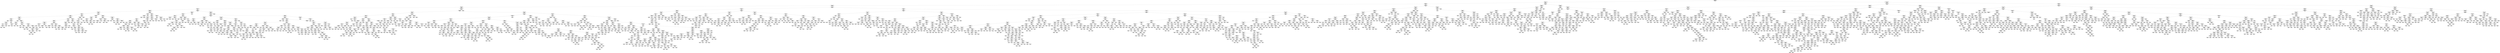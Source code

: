 digraph Tree {
node [shape=box, style="rounded", color="black", fontname="helvetica"] ;
edge [fontname="helvetica"] ;
0 [label="MIN_TEMPERATURE <= 0.8\nsquared_error = 12304.4\nsamples = 2644\nvalue = 100.6"] ;
1 [label="MEAN_TEMPERATURE <= 7.0\nsquared_error = 1482.3\nsamples = 1618\nvalue = 33.0"] ;
0 -> 1 [labeldistance=2.5, labelangle=45, headlabel="True"] ;
2 [label="MEAN_TEMPERATURE <= 4.4\nsquared_error = 456.9\nsamples = 1457\nvalue = 24.6"] ;
1 -> 2 ;
3 [label="SNOW_ON_GROUND <= 9.5\nsquared_error = 229.3\nsamples = 1296\nvalue = 21.6"] ;
2 -> 3 ;
4 [label="MIN_TEMPERATURE <= -8.2\nsquared_error = 339.4\nsamples = 696\nvalue = 27.1"] ;
3 -> 4 ;
5 [label="MIN_REL_HUMIDITY <= 22.5\nsquared_error = 137.7\nsamples = 278\nvalue = 20.1"] ;
4 -> 5 ;
6 [label="MEAN_TEMPERATURE <= -3.2\nsquared_error = 71.5\nsamples = 118\nvalue = 14.8"] ;
5 -> 6 ;
7 [label="SNOW_ON_GROUND <= 0.5\nsquared_error = 30.5\nsamples = 83\nvalue = 12.9"] ;
6 -> 7 ;
8 [label="MIN_TEMPERATURE <= -8.7\nsquared_error = 7.3\nsamples = 61\nvalue = 10.7"] ;
7 -> 8 ;
9 [label="MEAN_TEMPERATURE <= -12.0\nsquared_error = 5.0\nsamples = 58\nvalue = 10.4"] ;
8 -> 9 ;
10 [label="MIN_TEMPERATURE <= -28.6\nsquared_error = 1.2\nsamples = 24\nvalue = 9.2"] ;
9 -> 10 ;
11 [label="MAX_TEMPERATURE <= -17.1\nsquared_error = 0.0\nsamples = 6\nvalue = 8.5"] ;
10 -> 11 ;
12 [label="squared_error = 0.0\nsamples = 1\nvalue = 8.9"] ;
11 -> 12 ;
13 [label="MIN_TEMPERATURE <= -29.6\nsquared_error = 0.0\nsamples = 5\nvalue = 8.5"] ;
11 -> 13 ;
14 [label="MEAN_TEMPERATURE <= -23.8\nsquared_error = 0.0\nsamples = 4\nvalue = 8.4"] ;
13 -> 14 ;
15 [label="squared_error = 0.0\nsamples = 1\nvalue = 8.5"] ;
14 -> 15 ;
16 [label="MEAN_TEMPERATURE <= -21.6\nsquared_error = 0.0\nsamples = 3\nvalue = 8.3"] ;
14 -> 16 ;
17 [label="MEAN_TEMPERATURE <= -22.5\nsquared_error = 0.0\nsamples = 2\nvalue = 8.4"] ;
16 -> 17 ;
18 [label="squared_error = 0.0\nsamples = 1\nvalue = 8.4"] ;
17 -> 18 ;
19 [label="squared_error = 0.0\nsamples = 1\nvalue = 8.4"] ;
17 -> 19 ;
20 [label="squared_error = 0.0\nsamples = 1\nvalue = 8.3"] ;
16 -> 20 ;
21 [label="squared_error = 0.0\nsamples = 1\nvalue = 8.7"] ;
13 -> 21 ;
22 [label="MIN_TEMPERATURE <= -28.2\nsquared_error = 1.3\nsamples = 18\nvalue = 9.4"] ;
10 -> 22 ;
23 [label="squared_error = 0.0\nsamples = 1\nvalue = 11.4"] ;
22 -> 23 ;
24 [label="HEATING_DEGREE_DAYS <= 32.6\nsquared_error = 0.9\nsamples = 17\nvalue = 9.2"] ;
22 -> 24 ;
25 [label="MIN_TEMPERATURE <= -18.8\nsquared_error = 1.7\nsamples = 4\nvalue = 10.0"] ;
24 -> 25 ;
26 [label="MEAN_TEMPERATURE <= -14.3\nsquared_error = 0.0\nsamples = 2\nvalue = 11.4"] ;
25 -> 26 ;
27 [label="squared_error = 0.0\nsamples = 1\nvalue = 11.3"] ;
26 -> 27 ;
28 [label="squared_error = -0.0\nsamples = 1\nvalue = 11.5"] ;
26 -> 28 ;
29 [label="MAX_TEMPERATURE <= -9.3\nsquared_error = 0.0\nsamples = 2\nvalue = 8.7"] ;
25 -> 29 ;
30 [label="squared_error = 0.0\nsamples = 1\nvalue = 8.7"] ;
29 -> 30 ;
31 [label="squared_error = 0.0\nsamples = 1\nvalue = 8.8"] ;
29 -> 31 ;
32 [label="SPEED_MAX_GUST <= 41.5\nsquared_error = 0.3\nsamples = 13\nvalue = 8.9"] ;
24 -> 32 ;
33 [label="MAX_TEMPERATURE <= -15.8\nsquared_error = 0.0\nsamples = 3\nvalue = 8.4"] ;
32 -> 33 ;
34 [label="squared_error = 0.0\nsamples = 1\nvalue = 8.6"] ;
33 -> 34 ;
35 [label="MIN_TEMPERATURE <= -21.6\nsquared_error = 0.0\nsamples = 2\nvalue = 8.4"] ;
33 -> 35 ;
36 [label="squared_error = 0.0\nsamples = 1\nvalue = 8.4"] ;
35 -> 36 ;
37 [label="squared_error = 0.0\nsamples = 1\nvalue = 8.3"] ;
35 -> 37 ;
38 [label="MEAN_TEMPERATURE <= -18.7\nsquared_error = 0.3\nsamples = 10\nvalue = 9.0"] ;
32 -> 38 ;
39 [label="MIN_TEMPERATURE <= -27.2\nsquared_error = 0.1\nsamples = 3\nvalue = 9.5"] ;
38 -> 39 ;
40 [label="MAX_TEMPERATURE <= -15.2\nsquared_error = 0.0\nsamples = 2\nvalue = 9.2"] ;
39 -> 40 ;
41 [label="squared_error = 0.0\nsamples = 1\nvalue = 9.2"] ;
40 -> 41 ;
42 [label="squared_error = -0.0\nsamples = 1\nvalue = 9.2"] ;
40 -> 42 ;
43 [label="squared_error = 0.0\nsamples = 1\nvalue = 9.9"] ;
39 -> 43 ;
44 [label="MEAN_TEMPERATURE <= -15.3\nsquared_error = 0.2\nsamples = 7\nvalue = 8.8"] ;
38 -> 44 ;
45 [label="MAX_TEMPERATURE <= -8.8\nsquared_error = 0.1\nsamples = 6\nvalue = 8.7"] ;
44 -> 45 ;
46 [label="HEATING_DEGREE_DAYS <= 33.6\nsquared_error = 0.1\nsamples = 4\nvalue = 8.9"] ;
45 -> 46 ;
47 [label="squared_error = 0.0\nsamples = 1\nvalue = 8.4"] ;
46 -> 47 ;
48 [label="MAX_TEMPERATURE <= -9.6\nsquared_error = 0.0\nsamples = 3\nvalue = 9.0"] ;
46 -> 48 ;
49 [label="MAX_TEMPERATURE <= -10.8\nsquared_error = 0.0\nsamples = 2\nvalue = 8.9"] ;
48 -> 49 ;
50 [label="squared_error = 0.0\nsamples = 1\nvalue = 8.8"] ;
49 -> 50 ;
51 [label="squared_error = 0.0\nsamples = 1\nvalue = 8.9"] ;
49 -> 51 ;
52 [label="squared_error = 0.0\nsamples = 1\nvalue = 9.3"] ;
48 -> 52 ;
53 [label="HEATING_DEGREE_DAYS <= 35.4\nsquared_error = 0.0\nsamples = 2\nvalue = 8.4"] ;
45 -> 53 ;
54 [label="squared_error = 0.0\nsamples = 1\nvalue = 8.5"] ;
53 -> 54 ;
55 [label="squared_error = -0.0\nsamples = 1\nvalue = 8.1"] ;
53 -> 55 ;
56 [label="squared_error = -0.0\nsamples = 1\nvalue = 9.8"] ;
44 -> 56 ;
57 [label="HEATING_DEGREE_DAYS <= 28.9\nsquared_error = 5.9\nsamples = 34\nvalue = 11.2"] ;
9 -> 57 ;
58 [label="MIN_TEMPERATURE <= -12.4\nsquared_error = 5.0\nsamples = 28\nvalue = 10.8"] ;
57 -> 58 ;
59 [label="MAX_TEMPERATURE <= 0.8\nsquared_error = 1.1\nsamples = 14\nvalue = 10.0"] ;
58 -> 59 ;
60 [label="HEATING_DEGREE_DAYS <= 25.4\nsquared_error = 0.3\nsamples = 5\nvalue = 9.0"] ;
59 -> 60 ;
61 [label="MEAN_TEMPERATURE <= -6.3\nsquared_error = 0.2\nsamples = 2\nvalue = 8.4"] ;
60 -> 61 ;
62 [label="squared_error = 0.0\nsamples = 1\nvalue = 8.1"] ;
61 -> 62 ;
63 [label="squared_error = 0.0\nsamples = 1\nvalue = 9.0"] ;
61 -> 63 ;
64 [label="HEATING_DEGREE_DAYS <= 28.2\nsquared_error = 0.1\nsamples = 3\nvalue = 9.4"] ;
60 -> 64 ;
65 [label="MEAN_TEMPERATURE <= -8.9\nsquared_error = 0.0\nsamples = 2\nvalue = 9.5"] ;
64 -> 65 ;
66 [label="squared_error = 0.0\nsamples = 1\nvalue = 9.3"] ;
65 -> 66 ;
67 [label="squared_error = 0.0\nsamples = 1\nvalue = 9.6"] ;
65 -> 67 ;
68 [label="squared_error = -0.0\nsamples = 1\nvalue = 9.0"] ;
64 -> 68 ;
69 [label="MIN_TEMPERATURE <= -16.9\nsquared_error = 0.6\nsamples = 9\nvalue = 10.5"] ;
59 -> 69 ;
70 [label="MAX_TEMPERATURE <= 5.3\nsquared_error = 0.1\nsamples = 3\nvalue = 11.0"] ;
69 -> 70 ;
71 [label="MAX_TEMPERATURE <= 2.5\nsquared_error = 0.0\nsamples = 2\nvalue = 10.8"] ;
70 -> 71 ;
72 [label="squared_error = 0.0\nsamples = 1\nvalue = 10.6"] ;
71 -> 72 ;
73 [label="squared_error = 0.0\nsamples = 1\nvalue = 10.9"] ;
71 -> 73 ;
74 [label="squared_error = 0.0\nsamples = 1\nvalue = 11.4"] ;
70 -> 74 ;
75 [label="MIN_TEMPERATURE <= -14.5\nsquared_error = 0.8\nsamples = 6\nvalue = 10.1"] ;
69 -> 75 ;
76 [label="MAX_TEMPERATURE <= 4.6\nsquared_error = 0.1\nsamples = 2\nvalue = 8.7"] ;
75 -> 76 ;
77 [label="squared_error = 0.0\nsamples = 1\nvalue = 8.4"] ;
76 -> 77 ;
78 [label="squared_error = -0.0\nsamples = 1\nvalue = 9.0"] ;
76 -> 78 ;
79 [label="MAX_TEMPERATURE <= 3.5\nsquared_error = 0.2\nsamples = 4\nvalue = 10.5"] ;
75 -> 79 ;
80 [label="MAX_TEMPERATURE <= 2.2\nsquared_error = 0.0\nsamples = 2\nvalue = 10.1"] ;
79 -> 80 ;
81 [label="squared_error = 0.0\nsamples = 1\nvalue = 10.1"] ;
80 -> 81 ;
82 [label="squared_error = 0.0\nsamples = 1\nvalue = 10.2"] ;
80 -> 82 ;
83 [label="MEAN_TEMPERATURE <= -4.9\nsquared_error = 0.0\nsamples = 2\nvalue = 11.2"] ;
79 -> 83 ;
84 [label="squared_error = 0.0\nsamples = 1\nvalue = 11.3"] ;
83 -> 84 ;
85 [label="squared_error = 0.0\nsamples = 1\nvalue = 11.1"] ;
83 -> 85 ;
86 [label="MAX_TEMPERATURE <= 3.6\nsquared_error = 7.7\nsamples = 14\nvalue = 11.6"] ;
58 -> 86 ;
87 [label="MAX_TEMPERATURE <= -3.8\nsquared_error = 6.6\nsamples = 13\nvalue = 12.2"] ;
86 -> 87 ;
88 [label="MEAN_TEMPERATURE <= -8.0\nsquared_error = 3.4\nsamples = 3\nvalue = 9.6"] ;
87 -> 88 ;
89 [label="TOTAL_PRECIPITATION <= 3.5\nsquared_error = 5.0\nsamples = 2\nvalue = 10.6"] ;
88 -> 89 ;
90 [label="squared_error = 0.0\nsamples = 1\nvalue = 12.8"] ;
89 -> 90 ;
91 [label="squared_error = 0.0\nsamples = 1\nvalue = 8.3"] ;
89 -> 91 ;
92 [label="squared_error = 0.0\nsamples = 1\nvalue = 8.7"] ;
88 -> 92 ;
93 [label="MIN_TEMPERATURE <= -11.2\nsquared_error = 5.4\nsamples = 10\nvalue = 12.8"] ;
87 -> 93 ;
94 [label="HEATING_DEGREE_DAYS <= 23.9\nsquared_error = 2.0\nsamples = 3\nvalue = 15.7"] ;
93 -> 94 ;
95 [label="squared_error = 0.0\nsamples = 1\nvalue = 17.8"] ;
94 -> 95 ;
96 [label="MIN_TEMPERATURE <= -12.1\nsquared_error = 0.7\nsamples = 2\nvalue = 15.0"] ;
94 -> 96 ;
97 [label="squared_error = 0.0\nsamples = 1\nvalue = 15.6"] ;
96 -> 97 ;
98 [label="squared_error = -0.0\nsamples = 1\nvalue = 13.8"] ;
96 -> 98 ;
99 [label="MIN_TEMPERATURE <= -9.4\nsquared_error = 2.8\nsamples = 7\nvalue = 11.8"] ;
93 -> 99 ;
100 [label="MIN_TEMPERATURE <= -10.5\nsquared_error = 2.5\nsamples = 6\nvalue = 12.2"] ;
99 -> 100 ;
101 [label="MAX_TEMPERATURE <= -2.7\nsquared_error = 1.7\nsamples = 3\nvalue = 11.1"] ;
100 -> 101 ;
102 [label="squared_error = 0.0\nsamples = 1\nvalue = 12.2"] ;
101 -> 102 ;
103 [label="MAX_TEMPERATURE <= -1.3\nsquared_error = 0.0\nsamples = 2\nvalue = 9.6"] ;
101 -> 103 ;
104 [label="squared_error = 0.0\nsamples = 1\nvalue = 9.6"] ;
103 -> 104 ;
105 [label="squared_error = 0.0\nsamples = 1\nvalue = 9.6"] ;
103 -> 105 ;
106 [label="TOTAL_PRECIPITATION <= 2.1\nsquared_error = 0.9\nsamples = 3\nvalue = 13.3"] ;
100 -> 106 ;
107 [label="MIN_TEMPERATURE <= -10.2\nsquared_error = 0.2\nsamples = 2\nvalue = 14.0"] ;
106 -> 107 ;
108 [label="squared_error = 0.0\nsamples = 1\nvalue = 14.7"] ;
107 -> 108 ;
109 [label="squared_error = 0.0\nsamples = 1\nvalue = 13.7"] ;
107 -> 109 ;
110 [label="squared_error = 0.0\nsamples = 1\nvalue = 12.3"] ;
106 -> 110 ;
111 [label="squared_error = 0.0\nsamples = 1\nvalue = 9.8"] ;
99 -> 111 ;
112 [label="squared_error = 0.0\nsamples = 1\nvalue = 8.1"] ;
86 -> 112 ;
113 [label="SPEED_MAX_GUST <= 36.0\nsquared_error = 4.0\nsamples = 6\nvalue = 13.8"] ;
57 -> 113 ;
114 [label="MIN_TEMPERATURE <= -18.4\nsquared_error = 3.5\nsamples = 2\nvalue = 11.1"] ;
113 -> 114 ;
115 [label="squared_error = 0.0\nsamples = 1\nvalue = 9.3"] ;
114 -> 115 ;
116 [label="squared_error = -0.0\nsamples = 1\nvalue = 13.0"] ;
114 -> 116 ;
117 [label="DIRECTION_MAX_GUST <= 18.0\nsquared_error = 0.3\nsamples = 4\nvalue = 14.9"] ;
113 -> 117 ;
118 [label="DIRECTION_MAX_GUST <= 18.0\nsquared_error = 0.2\nsamples = 3\nvalue = 14.7"] ;
117 -> 118 ;
119 [label="squared_error = 0.0\nsamples = 2\nvalue = 14.9"] ;
118 -> 119 ;
120 [label="squared_error = 0.0\nsamples = 1\nvalue = 14.0"] ;
118 -> 120 ;
121 [label="squared_error = 0.0\nsamples = 1\nvalue = 15.7"] ;
117 -> 121 ;
122 [label="MAX_TEMPERATURE <= 0.5\nsquared_error = 9.1\nsamples = 3\nvalue = 18.8"] ;
8 -> 122 ;
123 [label="MEAN_TEMPERATURE <= -4.6\nsquared_error = 0.6\nsamples = 2\nvalue = 20.8"] ;
122 -> 123 ;
124 [label="squared_error = 0.0\nsamples = 1\nvalue = 21.6"] ;
123 -> 124 ;
125 [label="squared_error = 0.0\nsamples = 1\nvalue = 20.1"] ;
123 -> 125 ;
126 [label="squared_error = -0.0\nsamples = 1\nvalue = 14.6"] ;
122 -> 126 ;
127 [label="SNOW_ON_GROUND <= 2.5\nsquared_error = 42.8\nsamples = 22\nvalue = 18.8"] ;
7 -> 127 ;
128 [label="MEAN_TEMPERATURE <= -6.8\nsquared_error = 22.8\nsamples = 9\nvalue = 23.3"] ;
127 -> 128 ;
129 [label="MAX_TEMPERATURE <= -4.2\nsquared_error = 3.7\nsamples = 7\nvalue = 25.7"] ;
128 -> 129 ;
130 [label="MAX_TEMPERATURE <= -8.2\nsquared_error = 1.2\nsamples = 3\nvalue = 27.1"] ;
129 -> 130 ;
131 [label="squared_error = 0.0\nsamples = 1\nvalue = 28.4"] ;
130 -> 131 ;
132 [label="MAX_TEMPERATURE <= -5.4\nsquared_error = 0.0\nsamples = 2\nvalue = 26.2"] ;
130 -> 132 ;
133 [label="squared_error = 0.0\nsamples = 1\nvalue = 26.2"] ;
132 -> 133 ;
134 [label="squared_error = 0.0\nsamples = 1\nvalue = 26.2"] ;
132 -> 134 ;
135 [label="MAX_TEMPERATURE <= 1.2\nsquared_error = 2.4\nsamples = 4\nvalue = 24.3"] ;
129 -> 135 ;
136 [label="TOTAL_PRECIPITATION <= 0.6\nsquared_error = 0.8\nsamples = 3\nvalue = 23.7"] ;
135 -> 136 ;
137 [label="MAX_TEMPERATURE <= -3.1\nsquared_error = 0.1\nsamples = 2\nvalue = 24.2"] ;
136 -> 137 ;
138 [label="squared_error = 0.0\nsamples = 1\nvalue = 23.7"] ;
137 -> 138 ;
139 [label="squared_error = 0.0\nsamples = 1\nvalue = 24.4"] ;
137 -> 139 ;
140 [label="squared_error = 0.0\nsamples = 1\nvalue = 22.2"] ;
136 -> 140 ;
141 [label="squared_error = 0.0\nsamples = 1\nvalue = 27.0"] ;
135 -> 141 ;
142 [label="squared_error = -0.0\nsamples = 2\nvalue = 15.1"] ;
128 -> 142 ;
143 [label="SNOW_ON_GROUND <= 4.0\nsquared_error = 36.1\nsamples = 13\nvalue = 16.2"] ;
127 -> 143 ;
144 [label="MEAN_TEMPERATURE <= -7.6\nsquared_error = 2.1\nsamples = 6\nvalue = 10.8"] ;
143 -> 144 ;
145 [label="DIRECTION_MAX_GUST <= inf\nsquared_error = 0.5\nsamples = 3\nvalue = 10.0"] ;
144 -> 145 ;
146 [label="DIRECTION_MAX_GUST <= 18.5\nsquared_error = 0.1\nsamples = 2\nvalue = 10.6"] ;
145 -> 146 ;
147 [label="squared_error = 0.0\nsamples = 1\nvalue = 10.9"] ;
146 -> 147 ;
148 [label="squared_error = -0.0\nsamples = 1\nvalue = 10.2"] ;
146 -> 148 ;
149 [label="squared_error = 0.0\nsamples = 1\nvalue = 9.2"] ;
145 -> 149 ;
150 [label="HEATING_DEGREE_DAYS <= 24.4\nsquared_error = 1.9\nsamples = 3\nvalue = 12.0"] ;
144 -> 150 ;
151 [label="HEATING_DEGREE_DAYS <= 22.6\nsquared_error = 0.0\nsamples = 2\nvalue = 11.3"] ;
150 -> 151 ;
152 [label="squared_error = -0.0\nsamples = 1\nvalue = 11.3"] ;
151 -> 152 ;
153 [label="squared_error = 0.0\nsamples = 1\nvalue = 11.4"] ;
151 -> 153 ;
154 [label="squared_error = 0.0\nsamples = 1\nvalue = 14.8"] ;
150 -> 154 ;
155 [label="HEATING_DEGREE_DAYS <= 25.2\nsquared_error = 7.0\nsamples = 7\nvalue = 22.1"] ;
143 -> 155 ;
156 [label="MAX_TEMPERATURE <= 0.1\nsquared_error = 0.5\nsamples = 2\nvalue = 26.1"] ;
155 -> 156 ;
157 [label="squared_error = 0.0\nsamples = 1\nvalue = 27.1"] ;
156 -> 157 ;
158 [label="squared_error = -0.0\nsamples = 1\nvalue = 25.6"] ;
156 -> 158 ;
159 [label="MEAN_TEMPERATURE <= -12.5\nsquared_error = 1.1\nsamples = 5\nvalue = 20.6"] ;
155 -> 159 ;
160 [label="HEATING_DEGREE_DAYS <= 33.3\nsquared_error = 0.1\nsamples = 3\nvalue = 19.8"] ;
159 -> 160 ;
161 [label="squared_error = 0.0\nsamples = 1\nvalue = 19.6"] ;
160 -> 161 ;
162 [label="MAX_TEMPERATURE <= -8.7\nsquared_error = 0.0\nsamples = 2\nvalue = 20.2"] ;
160 -> 162 ;
163 [label="squared_error = 0.0\nsamples = 1\nvalue = 20.0"] ;
162 -> 163 ;
164 [label="squared_error = 0.0\nsamples = 1\nvalue = 20.3"] ;
162 -> 164 ;
165 [label="HEATING_DEGREE_DAYS <= 26.9\nsquared_error = 0.2\nsamples = 2\nvalue = 21.9"] ;
159 -> 165 ;
166 [label="squared_error = 0.0\nsamples = 1\nvalue = 22.5"] ;
165 -> 166 ;
167 [label="squared_error = 0.0\nsamples = 1\nvalue = 21.6"] ;
165 -> 167 ;
168 [label="MEAN_TEMPERATURE <= -2.7\nsquared_error = 131.4\nsamples = 35\nvalue = 18.5"] ;
6 -> 168 ;
169 [label="MAX_TEMPERATURE <= 4.8\nsquared_error = 257.1\nsamples = 3\nvalue = 32.3"] ;
168 -> 169 ;
170 [label="MEAN_TEMPERATURE <= -3.0\nsquared_error = 32.7\nsamples = 2\nvalue = 18.9"] ;
169 -> 170 ;
171 [label="squared_error = 0.0\nsamples = 1\nvalue = 28.8"] ;
170 -> 171 ;
172 [label="squared_error = 0.0\nsamples = 1\nvalue = 15.6"] ;
170 -> 172 ;
173 [label="squared_error = 0.0\nsamples = 1\nvalue = 50.1"] ;
169 -> 173 ;
174 [label="MEAN_TEMPERATURE <= 2.7\nsquared_error = 90.7\nsamples = 32\nvalue = 16.9"] ;
168 -> 174 ;
175 [label="MIN_TEMPERATURE <= -8.6\nsquared_error = 61.7\nsamples = 28\nvalue = 15.5"] ;
174 -> 175 ;
176 [label="TOTAL_PRECIPITATION <= 0.1\nsquared_error = 28.8\nsamples = 24\nvalue = 14.6"] ;
175 -> 176 ;
177 [label="MAX_TEMPERATURE <= 12.5\nsquared_error = 7.4\nsamples = 20\nvalue = 13.2"] ;
176 -> 177 ;
178 [label="MAX_TEMPERATURE <= 4.4\nsquared_error = 2.7\nsamples = 12\nvalue = 12.1"] ;
177 -> 178 ;
179 [label="squared_error = 0.0\nsamples = 1\nvalue = 15.1"] ;
178 -> 179 ;
180 [label="HEATING_DEGREE_DAYS <= 20.3\nsquared_error = 1.3\nsamples = 11\nvalue = 11.6"] ;
178 -> 180 ;
181 [label="MAX_REL_HUMIDITY <= 95.0\nsquared_error = 0.6\nsamples = 10\nvalue = 11.9"] ;
180 -> 181 ;
182 [label="HEATING_DEGREE_DAYS <= 19.4\nsquared_error = 0.5\nsamples = 4\nvalue = 12.6"] ;
181 -> 182 ;
183 [label="MEAN_TEMPERATURE <= -0.7\nsquared_error = 0.1\nsamples = 3\nvalue = 12.3"] ;
182 -> 183 ;
184 [label="squared_error = 0.0\nsamples = 1\nvalue = 12.7"] ;
183 -> 184 ;
185 [label="squared_error = 0.0\nsamples = 2\nvalue = 12.1"] ;
183 -> 185 ;
186 [label="squared_error = 0.0\nsamples = 1\nvalue = 14.0"] ;
182 -> 186 ;
187 [label="MIN_TEMPERATURE <= -10.2\nsquared_error = 0.1\nsamples = 6\nvalue = 11.4"] ;
181 -> 187 ;
188 [label="MEAN_TEMPERATURE <= -2.1\nsquared_error = 0.0\nsamples = 3\nvalue = 11.8"] ;
187 -> 188 ;
189 [label="squared_error = 0.0\nsamples = 1\nvalue = 12.0"] ;
188 -> 189 ;
190 [label="HEATING_DEGREE_DAYS <= 18.8\nsquared_error = 0.0\nsamples = 2\nvalue = 11.7"] ;
188 -> 190 ;
191 [label="squared_error = 0.0\nsamples = 1\nvalue = 11.7"] ;
190 -> 191 ;
192 [label="squared_error = 0.0\nsamples = 1\nvalue = 11.7"] ;
190 -> 192 ;
193 [label="HEATING_DEGREE_DAYS <= 16.8\nsquared_error = 0.1\nsamples = 3\nvalue = 11.2"] ;
187 -> 193 ;
194 [label="squared_error = 0.0\nsamples = 1\nvalue = 10.7"] ;
193 -> 194 ;
195 [label="MAX_TEMPERATURE <= 9.2\nsquared_error = 0.0\nsamples = 2\nvalue = 11.3"] ;
193 -> 195 ;
196 [label="squared_error = 0.0\nsamples = 1\nvalue = 11.2"] ;
195 -> 196 ;
197 [label="squared_error = 0.0\nsamples = 1\nvalue = 11.4"] ;
195 -> 197 ;
198 [label="squared_error = -0.0\nsamples = 1\nvalue = 9.0"] ;
180 -> 198 ;
199 [label="MAX_TEMPERATURE <= 12.8\nsquared_error = 8.5\nsamples = 8\nvalue = 15.8"] ;
177 -> 199 ;
200 [label="MIN_TEMPERATURE <= -9.8\nsquared_error = 1.8\nsamples = 2\nvalue = 18.8"] ;
199 -> 200 ;
201 [label="squared_error = 0.0\nsamples = 1\nvalue = 17.5"] ;
200 -> 201 ;
202 [label="squared_error = -0.0\nsamples = 1\nvalue = 20.2"] ;
200 -> 202 ;
203 [label="MAX_TEMPERATURE <= 13.8\nsquared_error = 7.0\nsamples = 6\nvalue = 15.0"] ;
199 -> 203 ;
204 [label="MAX_TEMPERATURE <= 12.9\nsquared_error = 0.0\nsamples = 3\nvalue = 12.0"] ;
203 -> 204 ;
205 [label="squared_error = 0.0\nsamples = 1\nvalue = 12.2"] ;
204 -> 205 ;
206 [label="MIN_TEMPERATURE <= -11.8\nsquared_error = 0.0\nsamples = 2\nvalue = 11.9"] ;
204 -> 206 ;
207 [label="squared_error = 0.0\nsamples = 1\nvalue = 11.9"] ;
206 -> 207 ;
208 [label="squared_error = -0.0\nsamples = 1\nvalue = 11.8"] ;
206 -> 208 ;
209 [label="HEATING_DEGREE_DAYS <= 16.1\nsquared_error = 0.5\nsamples = 3\nvalue = 17.2"] ;
203 -> 209 ;
210 [label="squared_error = 0.0\nsamples = 1\nvalue = 16.5"] ;
209 -> 210 ;
211 [label="MEAN_TEMPERATURE <= 0.9\nsquared_error = 0.0\nsamples = 2\nvalue = 17.9"] ;
209 -> 211 ;
212 [label="squared_error = 0.0\nsamples = 1\nvalue = 17.7"] ;
211 -> 212 ;
213 [label="squared_error = 0.0\nsamples = 1\nvalue = 18.1"] ;
211 -> 213 ;
214 [label="HEATING_DEGREE_DAYS <= 17.1\nsquared_error = 64.0\nsamples = 4\nvalue = 17.7"] ;
176 -> 214 ;
215 [label="MIN_REL_HUMIDITY <= inf\nsquared_error = 0.2\nsamples = 3\nvalue = 15.4"] ;
214 -> 215 ;
216 [label="TOTAL_PRECIPITATION <= 0.3\nsquared_error = 0.0\nsamples = 2\nvalue = 15.1"] ;
215 -> 216 ;
217 [label="squared_error = 0.0\nsamples = 1\nvalue = 15.1"] ;
216 -> 217 ;
218 [label="squared_error = 0.0\nsamples = 1\nvalue = 15.2"] ;
216 -> 218 ;
219 [label="squared_error = 0.0\nsamples = 1\nvalue = 16.0"] ;
215 -> 219 ;
220 [label="squared_error = -0.0\nsamples = 1\nvalue = 45.4"] ;
214 -> 220 ;
221 [label="MIN_TEMPERATURE <= -8.2\nsquared_error = 222.1\nsamples = 4\nvalue = 21.5"] ;
175 -> 221 ;
222 [label="MAX_TEMPERATURE <= 5.3\nsquared_error = 183.6\nsamples = 2\nvalue = 42.0"] ;
221 -> 222 ;
223 [label="squared_error = 0.0\nsamples = 1\nvalue = 28.4"] ;
222 -> 223 ;
224 [label="squared_error = -0.0\nsamples = 1\nvalue = 55.5"] ;
222 -> 224 ;
225 [label="TOTAL_PRECIPITATION <= 0.6\nsquared_error = 3.3\nsamples = 2\nvalue = 13.3"] ;
221 -> 225 ;
226 [label="squared_error = -0.0\nsamples = 1\nvalue = 14.8"] ;
225 -> 226 ;
227 [label="squared_error = -0.0\nsamples = 1\nvalue = 11.1"] ;
225 -> 227 ;
228 [label="MEAN_TEMPERATURE <= 3.0\nsquared_error = 189.1\nsamples = 4\nvalue = 25.4"] ;
174 -> 228 ;
229 [label="squared_error = 0.0\nsamples = 1\nvalue = 58.9"] ;
228 -> 229 ;
230 [label="MEAN_TEMPERATURE <= 3.3\nsquared_error = 32.4\nsamples = 3\nvalue = 20.6"] ;
228 -> 230 ;
231 [label="MAX_TEMPERATURE <= 15.8\nsquared_error = 0.7\nsamples = 2\nvalue = 18.3"] ;
230 -> 231 ;
232 [label="squared_error = 0.0\nsamples = 1\nvalue = 20.1"] ;
231 -> 232 ;
233 [label="squared_error = 0.0\nsamples = 1\nvalue = 17.9"] ;
231 -> 233 ;
234 [label="squared_error = -0.0\nsamples = 1\nvalue = 34.4"] ;
230 -> 234 ;
235 [label="MIN_TEMPERATURE <= -19.1\nsquared_error = 150.4\nsamples = 160\nvalue = 24.3"] ;
5 -> 235 ;
236 [label="MAX_TEMPERATURE <= -3.3\nsquared_error = 27.0\nsamples = 20\nvalue = 15.3"] ;
235 -> 236 ;
237 [label="MAX_TEMPERATURE <= -15.5\nsquared_error = 8.2\nsamples = 19\nvalue = 14.5"] ;
236 -> 237 ;
238 [label="MIN_REL_HUMIDITY <= 54.0\nsquared_error = 0.5\nsamples = 4\nvalue = 11.7"] ;
237 -> 238 ;
239 [label="MAX_TEMPERATURE <= -18.2\nsquared_error = 0.0\nsamples = 2\nvalue = 11.0"] ;
238 -> 239 ;
240 [label="squared_error = 0.0\nsamples = 1\nvalue = 11.3"] ;
239 -> 240 ;
241 [label="squared_error = 0.0\nsamples = 1\nvalue = 10.9"] ;
239 -> 241 ;
242 [label="HEATING_DEGREE_DAYS <= 40.8\nsquared_error = 0.0\nsamples = 2\nvalue = 12.4"] ;
238 -> 242 ;
243 [label="squared_error = 0.0\nsamples = 1\nvalue = 12.3"] ;
242 -> 243 ;
244 [label="squared_error = -0.0\nsamples = 1\nvalue = 12.6"] ;
242 -> 244 ;
245 [label="MIN_REL_HUMIDITY <= 46.0\nsquared_error = 7.1\nsamples = 15\nvalue = 15.5"] ;
237 -> 245 ;
246 [label="MAX_TEMPERATURE <= -6.2\nsquared_error = 24.5\nsamples = 2\nvalue = 18.7"] ;
245 -> 246 ;
247 [label="squared_error = 0.0\nsamples = 1\nvalue = 25.7"] ;
246 -> 247 ;
248 [label="squared_error = 0.0\nsamples = 1\nvalue = 15.2"] ;
246 -> 248 ;
249 [label="MAX_REL_HUMIDITY <= 93.5\nsquared_error = 2.5\nsamples = 13\nvalue = 15.0"] ;
245 -> 249 ;
250 [label="MAX_REL_HUMIDITY <= 92.5\nsquared_error = 0.5\nsamples = 12\nvalue = 14.7"] ;
249 -> 250 ;
251 [label="MIN_REL_HUMIDITY <= 59.0\nsquared_error = 0.4\nsamples = 10\nvalue = 14.5"] ;
250 -> 251 ;
252 [label="HEATING_DEGREE_DAYS <= 36.6\nsquared_error = 0.1\nsamples = 3\nvalue = 14.1"] ;
251 -> 252 ;
253 [label="HEATING_DEGREE_DAYS <= 33.8\nsquared_error = 0.0\nsamples = 2\nvalue = 14.3"] ;
252 -> 253 ;
254 [label="squared_error = -0.0\nsamples = 1\nvalue = 14.3"] ;
253 -> 254 ;
255 [label="squared_error = -0.0\nsamples = 1\nvalue = 14.2"] ;
253 -> 255 ;
256 [label="squared_error = 0.0\nsamples = 1\nvalue = 13.7"] ;
252 -> 256 ;
257 [label="MAX_REL_HUMIDITY <= 88.5\nsquared_error = 0.4\nsamples = 7\nvalue = 14.8"] ;
251 -> 257 ;
258 [label="squared_error = 0.0\nsamples = 1\nvalue = 13.8"] ;
257 -> 258 ;
259 [label="MEAN_TEMPERATURE <= -13.0\nsquared_error = 0.3\nsamples = 6\nvalue = 14.9"] ;
257 -> 259 ;
260 [label="HEATING_DEGREE_DAYS <= 36.5\nsquared_error = 0.1\nsamples = 4\nvalue = 15.2"] ;
259 -> 260 ;
261 [label="HEATING_DEGREE_DAYS <= 33.4\nsquared_error = 0.0\nsamples = 3\nvalue = 15.5"] ;
260 -> 261 ;
262 [label="MAX_TEMPERATURE <= -6.3\nsquared_error = 0.0\nsamples = 2\nvalue = 15.4"] ;
261 -> 262 ;
263 [label="squared_error = 0.0\nsamples = 1\nvalue = 15.4"] ;
262 -> 263 ;
264 [label="squared_error = 0.0\nsamples = 1\nvalue = 15.5"] ;
262 -> 264 ;
265 [label="squared_error = -0.0\nsamples = 1\nvalue = 15.7"] ;
261 -> 265 ;
266 [label="squared_error = 0.0\nsamples = 1\nvalue = 14.8"] ;
260 -> 266 ;
267 [label="MIN_TEMPERATURE <= -20.9\nsquared_error = 0.0\nsamples = 2\nvalue = 14.4"] ;
259 -> 267 ;
268 [label="squared_error = 0.0\nsamples = 1\nvalue = 14.7"] ;
267 -> 268 ;
269 [label="squared_error = 0.0\nsamples = 1\nvalue = 14.3"] ;
267 -> 269 ;
270 [label="MIN_TEMPERATURE <= -19.9\nsquared_error = 0.2\nsamples = 2\nvalue = 15.6"] ;
250 -> 270 ;
271 [label="squared_error = 0.0\nsamples = 1\nvalue = 15.3"] ;
270 -> 271 ;
272 [label="squared_error = -0.0\nsamples = 1\nvalue = 16.3"] ;
270 -> 272 ;
273 [label="squared_error = -0.0\nsamples = 1\nvalue = 21.1"] ;
249 -> 273 ;
274 [label="squared_error = 0.0\nsamples = 1\nvalue = 39.2"] ;
236 -> 274 ;
275 [label="MAX_TEMPERATURE <= 10.6\nsquared_error = 154.7\nsamples = 140\nvalue = 25.7"] ;
235 -> 275 ;
276 [label="MAX_REL_HUMIDITY <= 91.5\nsquared_error = 146.4\nsamples = 139\nvalue = 25.3"] ;
275 -> 276 ;
277 [label="SPEED_MAX_GUST <= 39.0\nsquared_error = 187.1\nsamples = 71\nvalue = 28.5"] ;
276 -> 277 ;
278 [label="MEAN_TEMPERATURE <= -9.1\nsquared_error = 94.0\nsamples = 15\nvalue = 19.4"] ;
277 -> 278 ;
279 [label="MAX_REL_HUMIDITY <= 89.0\nsquared_error = 129.7\nsamples = 5\nvalue = 28.9"] ;
278 -> 279 ;
280 [label="SPEED_MAX_GUST <= 33.5\nsquared_error = 0.3\nsamples = 2\nvalue = 42.3"] ;
279 -> 280 ;
281 [label="squared_error = 0.0\nsamples = 1\nvalue = 41.8"] ;
280 -> 281 ;
282 [label="squared_error = 0.0\nsamples = 1\nvalue = 42.9"] ;
280 -> 282 ;
283 [label="HEATING_DEGREE_DAYS <= 30.0\nsquared_error = 16.2\nsamples = 3\nvalue = 20.0"] ;
279 -> 283 ;
284 [label="squared_error = 0.0\nsamples = 1\nvalue = 14.8"] ;
283 -> 284 ;
285 [label="MAX_TEMPERATURE <= -11.8\nsquared_error = 4.0\nsamples = 2\nvalue = 22.6"] ;
283 -> 285 ;
286 [label="squared_error = 0.0\nsamples = 1\nvalue = 20.6"] ;
285 -> 286 ;
287 [label="squared_error = 0.0\nsamples = 1\nvalue = 24.6"] ;
285 -> 287 ;
288 [label="MEAN_TEMPERATURE <= -5.2\nsquared_error = 31.6\nsamples = 10\nvalue = 15.7"] ;
278 -> 288 ;
289 [label="TOTAL_PRECIPITATION <= 0.1\nsquared_error = 4.9\nsamples = 5\nvalue = 12.6"] ;
288 -> 289 ;
290 [label="MAX_TEMPERATURE <= -1.2\nsquared_error = 1.0\nsamples = 2\nvalue = 15.0"] ;
289 -> 290 ;
291 [label="squared_error = 0.0\nsamples = 1\nvalue = 15.7"] ;
290 -> 291 ;
292 [label="squared_error = -0.0\nsamples = 1\nvalue = 13.6"] ;
290 -> 292 ;
293 [label="HEATING_DEGREE_DAYS <= 24.4\nsquared_error = 0.4\nsamples = 3\nvalue = 10.8"] ;
289 -> 293 ;
294 [label="MAX_TEMPERATURE <= 2.2\nsquared_error = 0.0\nsamples = 2\nvalue = 10.5"] ;
293 -> 294 ;
295 [label="squared_error = 0.0\nsamples = 1\nvalue = 10.6"] ;
294 -> 295 ;
296 [label="squared_error = 0.0\nsamples = 1\nvalue = 10.2"] ;
294 -> 296 ;
297 [label="squared_error = 0.0\nsamples = 1\nvalue = 11.8"] ;
293 -> 297 ;
298 [label="DIRECTION_MAX_GUST <= 14.5\nsquared_error = 38.3\nsamples = 5\nvalue = 19.3"] ;
288 -> 298 ;
299 [label="squared_error = 0.0\nsamples = 1\nvalue = 8.4"] ;
298 -> 299 ;
300 [label="SPEED_MAX_GUST <= 32.5\nsquared_error = 17.5\nsamples = 4\nvalue = 21.5"] ;
298 -> 300 ;
301 [label="squared_error = 0.0\nsamples = 1\nvalue = 27.2"] ;
300 -> 301 ;
302 [label="MIN_TEMPERATURE <= -11.8\nsquared_error = 11.7\nsamples = 3\nvalue = 20.1"] ;
300 -> 302 ;
303 [label="squared_error = 0.0\nsamples = 1\nvalue = 26.0"] ;
302 -> 303 ;
304 [label="MIN_REL_HUMIDITY <= 34.5\nsquared_error = 0.0\nsamples = 2\nvalue = 18.1"] ;
302 -> 304 ;
305 [label="squared_error = 0.0\nsamples = 1\nvalue = 18.2"] ;
304 -> 305 ;
306 [label="squared_error = 0.0\nsamples = 1\nvalue = 17.9"] ;
304 -> 306 ;
307 [label="TOTAL_PRECIPITATION <= 0.3\nsquared_error = 185.3\nsamples = 56\nvalue = 30.5"] ;
277 -> 307 ;
308 [label="SPEED_MAX_GUST <= 43.5\nsquared_error = 143.7\nsamples = 50\nvalue = 28.7"] ;
307 -> 308 ;
309 [label="SNOW_ON_GROUND <= 2.5\nsquared_error = 41.7\nsamples = 3\nvalue = 47.2"] ;
308 -> 309 ;
310 [label="squared_error = 0.0\nsamples = 1\nvalue = 31.9"] ;
309 -> 310 ;
311 [label="MEAN_TEMPERATURE <= -9.1\nsquared_error = 3.4\nsamples = 2\nvalue = 49.7"] ;
309 -> 311 ;
312 [label="squared_error = 0.0\nsamples = 1\nvalue = 52.3"] ;
311 -> 312 ;
313 [label="squared_error = 0.0\nsamples = 1\nvalue = 48.4"] ;
311 -> 313 ;
314 [label="MIN_REL_HUMIDITY <= 34.5\nsquared_error = 112.8\nsamples = 47\nvalue = 26.6"] ;
308 -> 314 ;
315 [label="MIN_TEMPERATURE <= -9.9\nsquared_error = 121.2\nsamples = 8\nvalue = 34.9"] ;
314 -> 315 ;
316 [label="HEATING_DEGREE_DAYS <= 21.4\nsquared_error = 28.1\nsamples = 6\nvalue = 39.6"] ;
315 -> 316 ;
317 [label="squared_error = 0.0\nsamples = 1\nvalue = 51.2"] ;
316 -> 317 ;
318 [label="MAX_REL_HUMIDITY <= 78.0\nsquared_error = 12.6\nsamples = 5\nvalue = 38.2"] ;
316 -> 318 ;
319 [label="squared_error = 0.0\nsamples = 1\nvalue = 31.4"] ;
318 -> 319 ;
320 [label="MAX_TEMPERATURE <= 5.2\nsquared_error = 7.0\nsamples = 4\nvalue = 39.1"] ;
318 -> 320 ;
321 [label="MIN_REL_HUMIDITY <= 31.0\nsquared_error = 1.8\nsamples = 3\nvalue = 40.1"] ;
320 -> 321 ;
322 [label="squared_error = 0.0\nsamples = 1\nvalue = 38.2"] ;
321 -> 322 ;
323 [label="MAX_TEMPERATURE <= 2.5\nsquared_error = 0.1\nsamples = 2\nvalue = 41.0"] ;
321 -> 323 ;
324 [label="squared_error = 0.0\nsamples = 1\nvalue = 40.4"] ;
323 -> 324 ;
325 [label="squared_error = 0.0\nsamples = 1\nvalue = 41.2"] ;
323 -> 325 ;
326 [label="squared_error = -0.0\nsamples = 1\nvalue = 33.4"] ;
320 -> 326 ;
327 [label="MAX_REL_HUMIDITY <= 79.0\nsquared_error = 0.0\nsamples = 2\nvalue = 13.9"] ;
315 -> 327 ;
328 [label="squared_error = 0.0\nsamples = 1\nvalue = 14.1"] ;
327 -> 328 ;
329 [label="squared_error = 0.0\nsamples = 1\nvalue = 13.7"] ;
327 -> 329 ;
330 [label="DIRECTION_MAX_GUST <= 30.5\nsquared_error = 93.3\nsamples = 39\nvalue = 24.8"] ;
314 -> 330 ;
331 [label="MAX_TEMPERATURE <= -2.1\nsquared_error = 90.7\nsamples = 37\nvalue = 24.6"] ;
330 -> 331 ;
332 [label="MAX_REL_HUMIDITY <= 85.5\nsquared_error = 17.3\nsamples = 17\nvalue = 21.2"] ;
331 -> 332 ;
333 [label="SNOW_ON_GROUND <= inf\nsquared_error = 1.9\nsamples = 3\nvalue = 16.0"] ;
332 -> 333 ;
334 [label="SNOW_ON_GROUND <= 0.5\nsquared_error = 0.3\nsamples = 2\nvalue = 16.8"] ;
333 -> 334 ;
335 [label="squared_error = 0.0\nsamples = 1\nvalue = 17.6"] ;
334 -> 335 ;
336 [label="squared_error = 0.0\nsamples = 1\nvalue = 16.4"] ;
334 -> 336 ;
337 [label="squared_error = 0.0\nsamples = 1\nvalue = 13.8"] ;
333 -> 337 ;
338 [label="MAX_TEMPERATURE <= -5.8\nsquared_error = 13.5\nsamples = 14\nvalue = 22.4"] ;
332 -> 338 ;
339 [label="MAX_TEMPERATURE <= -6.4\nsquared_error = 2.6\nsamples = 3\nvalue = 24.7"] ;
338 -> 339 ;
340 [label="MAX_TEMPERATURE <= -7.1\nsquared_error = 0.0\nsamples = 2\nvalue = 24.0"] ;
339 -> 340 ;
341 [label="squared_error = 0.0\nsamples = 1\nvalue = 23.9"] ;
340 -> 341 ;
342 [label="squared_error = -0.0\nsamples = 1\nvalue = 24.1"] ;
340 -> 342 ;
343 [label="squared_error = 0.0\nsamples = 1\nvalue = 28.6"] ;
339 -> 343 ;
344 [label="MAX_REL_HUMIDITY <= 89.5\nsquared_error = 15.0\nsamples = 11\nvalue = 20.9"] ;
338 -> 344 ;
345 [label="SNOW_ON_GROUND <= 3.5\nsquared_error = 7.1\nsamples = 4\nvalue = 17.9"] ;
344 -> 345 ;
346 [label="HEATING_DEGREE_DAYS <= 26.0\nsquared_error = 6.0\nsamples = 2\nvalue = 19.8"] ;
345 -> 346 ;
347 [label="squared_error = 0.0\nsamples = 1\nvalue = 17.4"] ;
346 -> 347 ;
348 [label="squared_error = -0.0\nsamples = 1\nvalue = 22.3"] ;
346 -> 348 ;
349 [label="HEATING_DEGREE_DAYS <= 28.4\nsquared_error = 0.5\nsamples = 2\nvalue = 15.9"] ;
345 -> 349 ;
350 [label="squared_error = 0.0\nsamples = 1\nvalue = 15.2"] ;
349 -> 350 ;
351 [label="squared_error = 0.0\nsamples = 1\nvalue = 16.6"] ;
349 -> 351 ;
352 [label="MEAN_TEMPERATURE <= -7.8\nsquared_error = 11.2\nsamples = 7\nvalue = 22.6"] ;
344 -> 352 ;
353 [label="MAX_TEMPERATURE <= -4.4\nsquared_error = 9.5\nsamples = 5\nvalue = 21.5"] ;
352 -> 353 ;
354 [label="squared_error = 0.0\nsamples = 1\nvalue = 25.8"] ;
353 -> 354 ;
355 [label="HEATING_DEGREE_DAYS <= 27.5\nsquared_error = 6.0\nsamples = 4\nvalue = 20.4"] ;
353 -> 355 ;
356 [label="HEATING_DEGREE_DAYS <= 26.8\nsquared_error = 0.2\nsamples = 2\nvalue = 18.9"] ;
355 -> 356 ;
357 [label="squared_error = 0.0\nsamples = 1\nvalue = 18.4"] ;
356 -> 357 ;
358 [label="squared_error = -0.0\nsamples = 1\nvalue = 19.4"] ;
356 -> 358 ;
359 [label="HEATING_DEGREE_DAYS <= 28.6\nsquared_error = 7.3\nsamples = 2\nvalue = 21.9"] ;
355 -> 359 ;
360 [label="squared_error = 0.0\nsamples = 1\nvalue = 24.6"] ;
359 -> 360 ;
361 [label="squared_error = 0.0\nsamples = 1\nvalue = 19.2"] ;
359 -> 361 ;
362 [label="MIN_REL_HUMIDITY <= 62.0\nsquared_error = 4.0\nsamples = 2\nvalue = 25.5"] ;
352 -> 362 ;
363 [label="squared_error = 0.0\nsamples = 1\nvalue = 23.5"] ;
362 -> 363 ;
364 [label="squared_error = 0.0\nsamples = 1\nvalue = 27.5"] ;
362 -> 364 ;
365 [label="MAX_TEMPERATURE <= -0.9\nsquared_error = 132.4\nsamples = 20\nvalue = 27.2"] ;
331 -> 365 ;
366 [label="MAX_REL_HUMIDITY <= 89.0\nsquared_error = 365.2\nsamples = 3\nvalue = 49.4"] ;
365 -> 366 ;
367 [label="MIN_TEMPERATURE <= -13.9\nsquared_error = 1.0\nsamples = 2\nvalue = 35.9"] ;
366 -> 367 ;
368 [label="squared_error = 0.0\nsamples = 1\nvalue = 36.9"] ;
367 -> 368 ;
369 [label="squared_error = 0.0\nsamples = 1\nvalue = 34.9"] ;
367 -> 369 ;
370 [label="squared_error = 0.0\nsamples = 1\nvalue = 76.4"] ;
366 -> 370 ;
371 [label="MIN_REL_HUMIDITY <= 36.5\nsquared_error = 38.4\nsamples = 17\nvalue = 24.6"] ;
365 -> 371 ;
372 [label="MIN_TEMPERATURE <= -11.4\nsquared_error = 12.9\nsamples = 2\nvalue = 32.0"] ;
371 -> 372 ;
373 [label="squared_error = 0.0\nsamples = 1\nvalue = 38.2"] ;
372 -> 373 ;
374 [label="squared_error = 0.0\nsamples = 1\nvalue = 29.9"] ;
372 -> 374 ;
375 [label="SNOW_ON_GROUND <= 3.5\nsquared_error = 30.7\nsamples = 15\nvalue = 23.1"] ;
371 -> 375 ;
376 [label="HEATING_DEGREE_DAYS <= 23.4\nsquared_error = 21.1\nsamples = 4\nvalue = 27.6"] ;
375 -> 376 ;
377 [label="MEAN_TEMPERATURE <= -3.3\nsquared_error = 5.0\nsamples = 3\nvalue = 25.8"] ;
376 -> 377 ;
378 [label="HEATING_DEGREE_DAYS <= 22.5\nsquared_error = 1.1\nsamples = 2\nvalue = 27.5"] ;
377 -> 378 ;
379 [label="squared_error = 0.0\nsamples = 1\nvalue = 28.2"] ;
378 -> 379 ;
380 [label="squared_error = -0.0\nsamples = 1\nvalue = 26.0"] ;
378 -> 380 ;
381 [label="squared_error = -0.0\nsamples = 1\nvalue = 23.2"] ;
377 -> 381 ;
382 [label="squared_error = -0.0\nsamples = 1\nvalue = 36.8"] ;
376 -> 382 ;
383 [label="MAX_TEMPERATURE <= 1.2\nsquared_error = 23.5\nsamples = 11\nvalue = 21.4"] ;
375 -> 383 ;
384 [label="MIN_REL_HUMIDITY <= 54.5\nsquared_error = 13.4\nsamples = 6\nvalue = 23.9"] ;
383 -> 384 ;
385 [label="MIN_TEMPERATURE <= -10.9\nsquared_error = 7.1\nsamples = 5\nvalue = 24.9"] ;
384 -> 385 ;
386 [label="MIN_TEMPERATURE <= -13.0\nsquared_error = 4.6\nsamples = 3\nvalue = 23.2"] ;
385 -> 386 ;
387 [label="MEAN_TEMPERATURE <= -7.1\nsquared_error = 0.0\nsamples = 2\nvalue = 24.4"] ;
386 -> 387 ;
388 [label="squared_error = 0.0\nsamples = 1\nvalue = 24.3"] ;
387 -> 388 ;
389 [label="squared_error = 0.0\nsamples = 1\nvalue = 24.5"] ;
387 -> 389 ;
390 [label="squared_error = -0.0\nsamples = 1\nvalue = 19.5"] ;
386 -> 390 ;
391 [label="MIN_TEMPERATURE <= -9.3\nsquared_error = 1.5\nsamples = 2\nvalue = 27.2"] ;
385 -> 391 ;
392 [label="squared_error = 0.0\nsamples = 1\nvalue = 28.9"] ;
391 -> 392 ;
393 [label="squared_error = 0.0\nsamples = 1\nvalue = 26.3"] ;
391 -> 393 ;
394 [label="squared_error = -0.0\nsamples = 1\nvalue = 16.8"] ;
384 -> 394 ;
395 [label="MIN_TEMPERATURE <= -8.6\nsquared_error = 19.3\nsamples = 5\nvalue = 18.5"] ;
383 -> 395 ;
396 [label="MIN_TEMPERATURE <= -10.4\nsquared_error = 8.1\nsamples = 4\nvalue = 17.0"] ;
395 -> 396 ;
397 [label="MAX_TEMPERATURE <= 3.5\nsquared_error = 0.5\nsamples = 2\nvalue = 19.0"] ;
396 -> 397 ;
398 [label="squared_error = 0.0\nsamples = 1\nvalue = 17.8"] ;
397 -> 398 ;
399 [label="squared_error = -0.0\nsamples = 1\nvalue = 19.4"] ;
397 -> 399 ;
400 [label="HEATING_DEGREE_DAYS <= 21.4\nsquared_error = 0.0\nsamples = 2\nvalue = 13.1"] ;
396 -> 400 ;
401 [label="squared_error = 0.0\nsamples = 1\nvalue = 13.3"] ;
400 -> 401 ;
402 [label="squared_error = -0.0\nsamples = 1\nvalue = 12.9"] ;
400 -> 402 ;
403 [label="squared_error = 0.0\nsamples = 1\nvalue = 27.1"] ;
395 -> 403 ;
404 [label="HEATING_DEGREE_DAYS <= 22.8\nsquared_error = 113.4\nsamples = 2\nvalue = 31.4"] ;
330 -> 404 ;
405 [label="squared_error = 0.0\nsamples = 1\nvalue = 20.8"] ;
404 -> 405 ;
406 [label="squared_error = -0.0\nsamples = 1\nvalue = 42.1"] ;
404 -> 406 ;
407 [label="MIN_TEMPERATURE <= -13.9\nsquared_error = 295.4\nsamples = 6\nvalue = 40.3"] ;
307 -> 407 ;
408 [label="SNOW_ON_GROUND <= 1.0\nsquared_error = 129.9\nsamples = 5\nvalue = 32.6"] ;
407 -> 408 ;
409 [label="squared_error = 0.0\nsamples = 1\nvalue = 53.9"] ;
408 -> 409 ;
410 [label="TOTAL_PRECIPITATION <= 1.4\nsquared_error = 20.9\nsamples = 4\nvalue = 27.3"] ;
408 -> 410 ;
411 [label="MAX_TEMPERATURE <= -6.3\nsquared_error = 8.9\nsamples = 3\nvalue = 25.9"] ;
410 -> 411 ;
412 [label="squared_error = 0.0\nsamples = 1\nvalue = 18.9"] ;
411 -> 412 ;
413 [label="TOTAL_PRECIPITATION <= 0.4\nsquared_error = 0.7\nsamples = 2\nvalue = 27.1"] ;
411 -> 413 ;
414 [label="squared_error = 0.0\nsamples = 1\nvalue = 26.5"] ;
413 -> 414 ;
415 [label="squared_error = 0.0\nsamples = 1\nvalue = 28.3"] ;
413 -> 415 ;
416 [label="squared_error = -0.0\nsamples = 1\nvalue = 36.9"] ;
410 -> 416 ;
417 [label="squared_error = 0.0\nsamples = 1\nvalue = 65.8"] ;
407 -> 417 ;
418 [label="MAX_TEMPERATURE <= 7.8\nsquared_error = 88.9\nsamples = 68\nvalue = 22.2"] ;
276 -> 418 ;
419 [label="MIN_REL_HUMIDITY <= 30.5\nsquared_error = 53.7\nsamples = 65\nvalue = 21.5"] ;
418 -> 419 ;
420 [label="MIN_TEMPERATURE <= -9.3\nsquared_error = 1.6\nsamples = 3\nvalue = 9.4"] ;
419 -> 420 ;
421 [label="squared_error = -0.0\nsamples = 2\nvalue = 10.7"] ;
420 -> 421 ;
422 [label="squared_error = 0.0\nsamples = 1\nvalue = 8.2"] ;
420 -> 422 ;
423 [label="MIN_TEMPERATURE <= -10.6\nsquared_error = 49.6\nsamples = 62\nvalue = 22.0"] ;
419 -> 423 ;
424 [label="MAX_TEMPERATURE <= -2.6\nsquared_error = 31.2\nsamples = 36\nvalue = 19.6"] ;
423 -> 424 ;
425 [label="MIN_REL_HUMIDITY <= 65.5\nsquared_error = 14.4\nsamples = 15\nvalue = 16.7"] ;
424 -> 425 ;
426 [label="MIN_TEMPERATURE <= -16.2\nsquared_error = 4.4\nsamples = 5\nvalue = 12.6"] ;
425 -> 426 ;
427 [label="MAX_TEMPERATURE <= -4.1\nsquared_error = 0.0\nsamples = 2\nvalue = 15.2"] ;
426 -> 427 ;
428 [label="squared_error = 0.0\nsamples = 1\nvalue = 15.1"] ;
427 -> 428 ;
429 [label="squared_error = 0.0\nsamples = 1\nvalue = 15.4"] ;
427 -> 429 ;
430 [label="HEATING_DEGREE_DAYS <= 27.8\nsquared_error = 0.8\nsamples = 3\nvalue = 11.1"] ;
426 -> 430 ;
431 [label="HEATING_DEGREE_DAYS <= 26.3\nsquared_error = 0.0\nsamples = 2\nvalue = 10.4"] ;
430 -> 431 ;
432 [label="squared_error = 0.0\nsamples = 1\nvalue = 10.3"] ;
431 -> 432 ;
433 [label="squared_error = -0.0\nsamples = 1\nvalue = 10.6"] ;
431 -> 433 ;
434 [label="squared_error = 0.0\nsamples = 1\nvalue = 12.2"] ;
430 -> 434 ;
435 [label="MAX_REL_HUMIDITY <= 92.5\nsquared_error = 8.9\nsamples = 10\nvalue = 18.4"] ;
425 -> 435 ;
436 [label="MIN_TEMPERATURE <= -16.6\nsquared_error = 7.0\nsamples = 2\nvalue = 21.5"] ;
435 -> 436 ;
437 [label="squared_error = 0.0\nsamples = 1\nvalue = 18.3"] ;
436 -> 437 ;
438 [label="squared_error = 0.0\nsamples = 1\nvalue = 23.7"] ;
436 -> 438 ;
439 [label="MAX_TEMPERATURE <= -3.9\nsquared_error = 4.8\nsamples = 8\nvalue = 17.3"] ;
435 -> 439 ;
440 [label="MIN_REL_HUMIDITY <= 72.0\nsquared_error = 2.1\nsamples = 4\nvalue = 18.5"] ;
439 -> 440 ;
441 [label="squared_error = 0.0\nsamples = 1\nvalue = 16.6"] ;
440 -> 441 ;
442 [label="HEATING_DEGREE_DAYS <= 30.8\nsquared_error = 0.5\nsamples = 3\nvalue = 19.4"] ;
440 -> 442 ;
443 [label="MAX_REL_HUMIDITY <= 97.5\nsquared_error = 0.1\nsamples = 2\nvalue = 19.9"] ;
442 -> 443 ;
444 [label="squared_error = 0.0\nsamples = 1\nvalue = 19.4"] ;
443 -> 444 ;
445 [label="squared_error = 0.0\nsamples = 1\nvalue = 20.1"] ;
443 -> 445 ;
446 [label="squared_error = 0.0\nsamples = 1\nvalue = 18.5"] ;
442 -> 446 ;
447 [label="MIN_REL_HUMIDITY <= 72.0\nsquared_error = 2.0\nsamples = 4\nvalue = 15.1"] ;
439 -> 447 ;
448 [label="MAX_TEMPERATURE <= -3.5\nsquared_error = 0.0\nsamples = 2\nvalue = 16.2"] ;
447 -> 448 ;
449 [label="squared_error = 0.0\nsamples = 1\nvalue = 16.3"] ;
448 -> 449 ;
450 [label="squared_error = -0.0\nsamples = 1\nvalue = 16.2"] ;
448 -> 450 ;
451 [label="MEAN_TEMPERATURE <= -9.1\nsquared_error = 0.3\nsamples = 2\nvalue = 13.4"] ;
447 -> 451 ;
452 [label="squared_error = 0.0\nsamples = 1\nvalue = 12.9"] ;
451 -> 452 ;
453 [label="squared_error = 0.0\nsamples = 1\nvalue = 13.9"] ;
451 -> 453 ;
454 [label="MIN_REL_HUMIDITY <= 38.5\nsquared_error = 32.1\nsamples = 21\nvalue = 22.2"] ;
424 -> 454 ;
455 [label="DIRECTION_MAX_GUST <= 16.0\nsquared_error = 25.9\nsamples = 5\nvalue = 17.0"] ;
454 -> 455 ;
456 [label="TOTAL_PRECIPITATION <= 0.5\nsquared_error = 4.9\nsamples = 4\nvalue = 13.6"] ;
455 -> 456 ;
457 [label="MAX_REL_HUMIDITY <= 97.0\nsquared_error = 0.9\nsamples = 3\nvalue = 12.4"] ;
456 -> 457 ;
458 [label="MAX_REL_HUMIDITY <= 94.0\nsquared_error = 0.2\nsamples = 2\nvalue = 11.8"] ;
457 -> 458 ;
459 [label="squared_error = 0.0\nsamples = 1\nvalue = 11.4"] ;
458 -> 459 ;
460 [label="squared_error = -0.0\nsamples = 1\nvalue = 12.2"] ;
458 -> 460 ;
461 [label="squared_error = 0.0\nsamples = 1\nvalue = 13.7"] ;
457 -> 461 ;
462 [label="squared_error = -0.0\nsamples = 1\nvalue = 17.2"] ;
456 -> 462 ;
463 [label="squared_error = -0.0\nsamples = 1\nvalue = 23.7"] ;
455 -> 463 ;
464 [label="MIN_TEMPERATURE <= -13.2\nsquared_error = 24.7\nsamples = 16\nvalue = 23.6"] ;
454 -> 464 ;
465 [label="MIN_REL_HUMIDITY <= 54.5\nsquared_error = 10.2\nsamples = 6\nvalue = 20.2"] ;
464 -> 465 ;
466 [label="squared_error = 0.0\nsamples = 1\nvalue = 27.6"] ;
465 -> 466 ;
467 [label="MAX_TEMPERATURE <= -1.2\nsquared_error = 3.8\nsamples = 5\nvalue = 19.3"] ;
465 -> 467 ;
468 [label="HEATING_DEGREE_DAYS <= 26.8\nsquared_error = 0.1\nsamples = 2\nvalue = 21.5"] ;
467 -> 468 ;
469 [label="squared_error = 0.0\nsamples = 1\nvalue = 21.7"] ;
468 -> 469 ;
470 [label="squared_error = 0.0\nsamples = 1\nvalue = 21.2"] ;
468 -> 470 ;
471 [label="SNOW_ON_GROUND <= 0.5\nsquared_error = 1.2\nsamples = 3\nvalue = 17.9"] ;
467 -> 471 ;
472 [label="MIN_REL_HUMIDITY <= 60.5\nsquared_error = 0.1\nsamples = 2\nvalue = 17.1"] ;
471 -> 472 ;
473 [label="squared_error = 0.0\nsamples = 1\nvalue = 17.3"] ;
472 -> 473 ;
474 [label="squared_error = 0.0\nsamples = 1\nvalue = 16.6"] ;
472 -> 474 ;
475 [label="squared_error = 0.0\nsamples = 1\nvalue = 19.2"] ;
471 -> 475 ;
476 [label="MIN_TEMPERATURE <= -12.7\nsquared_error = 21.7\nsamples = 10\nvalue = 25.8"] ;
464 -> 476 ;
477 [label="MEAN_TEMPERATURE <= -6.4\nsquared_error = 5.7\nsamples = 2\nvalue = 30.6"] ;
476 -> 477 ;
478 [label="squared_error = -0.0\nsamples = 1\nvalue = 29.2"] ;
477 -> 478 ;
479 [label="squared_error = 0.0\nsamples = 1\nvalue = 34.7"] ;
477 -> 479 ;
480 [label="HEATING_DEGREE_DAYS <= 22.1\nsquared_error = 15.3\nsamples = 8\nvalue = 23.9"] ;
476 -> 480 ;
481 [label="MAX_REL_HUMIDITY <= 96.0\nsquared_error = 2.1\nsamples = 2\nvalue = 28.4"] ;
480 -> 481 ;
482 [label="squared_error = 0.0\nsamples = 1\nvalue = 27.4"] ;
481 -> 482 ;
483 [label="squared_error = -0.0\nsamples = 1\nvalue = 30.5"] ;
481 -> 483 ;
484 [label="SNOW_ON_GROUND <= inf\nsquared_error = 8.2\nsamples = 6\nvalue = 21.9"] ;
480 -> 484 ;
485 [label="MAX_REL_HUMIDITY <= 93.0\nsquared_error = 4.2\nsamples = 3\nvalue = 24.5"] ;
484 -> 485 ;
486 [label="squared_error = 0.0\nsamples = 1\nvalue = 21.6"] ;
485 -> 486 ;
487 [label="MIN_REL_HUMIDITY <= 69.0\nsquared_error = 0.0\nsamples = 2\nvalue = 26.0"] ;
485 -> 487 ;
488 [label="squared_error = 0.0\nsamples = 1\nvalue = 26.1"] ;
487 -> 488 ;
489 [label="squared_error = -0.0\nsamples = 1\nvalue = 25.8"] ;
487 -> 489 ;
490 [label="MAX_TEMPERATURE <= 1.6\nsquared_error = 2.4\nsamples = 3\nvalue = 20.0"] ;
484 -> 490 ;
491 [label="MIN_TEMPERATURE <= -11.4\nsquared_error = 0.2\nsamples = 2\nvalue = 18.4"] ;
490 -> 491 ;
492 [label="squared_error = 0.0\nsamples = 1\nvalue = 18.0"] ;
491 -> 492 ;
493 [label="squared_error = 0.0\nsamples = 1\nvalue = 18.9"] ;
491 -> 493 ;
494 [label="squared_error = 0.0\nsamples = 1\nvalue = 21.5"] ;
490 -> 494 ;
495 [label="MIN_TEMPERATURE <= -8.8\nsquared_error = 55.6\nsamples = 26\nvalue = 25.4"] ;
423 -> 495 ;
496 [label="MIN_REL_HUMIDITY <= 80.0\nsquared_error = 52.3\nsamples = 20\nvalue = 26.9"] ;
495 -> 496 ;
497 [label="MIN_REL_HUMIDITY <= 74.5\nsquared_error = 50.9\nsamples = 18\nvalue = 28.0"] ;
496 -> 497 ;
498 [label="MAX_TEMPERATURE <= -2.6\nsquared_error = 36.2\nsamples = 15\nvalue = 26.3"] ;
497 -> 498 ;
499 [label="MAX_REL_HUMIDITY <= 92.5\nsquared_error = 0.2\nsamples = 2\nvalue = 18.8"] ;
498 -> 499 ;
500 [label="squared_error = 0.0\nsamples = 1\nvalue = 18.1"] ;
499 -> 500 ;
501 [label="squared_error = -0.0\nsamples = 1\nvalue = 19.1"] ;
499 -> 501 ;
502 [label="SNOW_ON_GROUND <= 0.5\nsquared_error = 29.5\nsamples = 13\nvalue = 27.9"] ;
498 -> 502 ;
503 [label="MAX_REL_HUMIDITY <= 99.5\nsquared_error = 3.1\nsamples = 3\nvalue = 22.3"] ;
502 -> 503 ;
504 [label="squared_error = 0.0\nsamples = 2\nvalue = 23.2"] ;
503 -> 504 ;
505 [label="squared_error = 0.0\nsamples = 1\nvalue = 18.8"] ;
503 -> 505 ;
506 [label="SPEED_MAX_GUST <= 40.0\nsquared_error = 23.7\nsamples = 10\nvalue = 29.9"] ;
502 -> 506 ;
507 [label="SPEED_MAX_GUST <= 33.5\nsquared_error = 11.6\nsamples = 3\nvalue = 25.2"] ;
506 -> 507 ;
508 [label="squared_error = 0.0\nsamples = 1\nvalue = 19.3"] ;
507 -> 508 ;
509 [label="SPEED_MAX_GUST <= 36.0\nsquared_error = 0.1\nsamples = 2\nvalue = 27.2"] ;
507 -> 509 ;
510 [label="squared_error = 0.0\nsamples = 1\nvalue = 27.0"] ;
509 -> 510 ;
511 [label="squared_error = 0.0\nsamples = 1\nvalue = 27.5"] ;
509 -> 511 ;
512 [label="MAX_TEMPERATURE <= -0.3\nsquared_error = 16.1\nsamples = 7\nvalue = 31.8"] ;
506 -> 512 ;
513 [label="squared_error = 0.0\nsamples = 1\nvalue = 42.5"] ;
512 -> 513 ;
514 [label="HEATING_DEGREE_DAYS <= 20.8\nsquared_error = 3.8\nsamples = 6\nvalue = 30.6"] ;
512 -> 514 ;
515 [label="squared_error = -0.0\nsamples = 1\nvalue = 28.6"] ;
514 -> 515 ;
516 [label="MEAN_TEMPERATURE <= -3.9\nsquared_error = 2.7\nsamples = 5\nvalue = 31.6"] ;
514 -> 516 ;
517 [label="HEATING_DEGREE_DAYS <= 22.2\nsquared_error = 2.3\nsamples = 2\nvalue = 29.9"] ;
516 -> 517 ;
518 [label="squared_error = 0.0\nsamples = 1\nvalue = 28.4"] ;
517 -> 518 ;
519 [label="squared_error = 0.0\nsamples = 1\nvalue = 31.4"] ;
517 -> 519 ;
520 [label="SNOW_ON_GROUND <= 5.5\nsquared_error = 0.7\nsamples = 3\nvalue = 32.5"] ;
516 -> 520 ;
521 [label="MIN_TEMPERATURE <= -9.1\nsquared_error = 0.1\nsamples = 2\nvalue = 32.0"] ;
520 -> 521 ;
522 [label="squared_error = 0.0\nsamples = 1\nvalue = 32.5"] ;
521 -> 522 ;
523 [label="squared_error = 0.0\nsamples = 1\nvalue = 31.8"] ;
521 -> 523 ;
524 [label="squared_error = -0.0\nsamples = 1\nvalue = 33.8"] ;
520 -> 524 ;
525 [label="SNOW_ON_GROUND <= 6.0\nsquared_error = 33.7\nsamples = 3\nvalue = 37.2"] ;
497 -> 525 ;
526 [label="MEAN_TEMPERATURE <= -5.3\nsquared_error = 43.6\nsamples = 2\nvalue = 33.8"] ;
525 -> 526 ;
527 [label="squared_error = 0.0\nsamples = 1\nvalue = 40.4"] ;
526 -> 527 ;
528 [label="squared_error = 0.0\nsamples = 1\nvalue = 27.2"] ;
526 -> 528 ;
529 [label="squared_error = 0.0\nsamples = 1\nvalue = 40.7"] ;
525 -> 529 ;
530 [label="MIN_REL_HUMIDITY <= 83.0\nsquared_error = 2.3\nsamples = 2\nvalue = 19.7"] ;
496 -> 530 ;
531 [label="squared_error = 0.0\nsamples = 1\nvalue = 18.8"] ;
530 -> 531 ;
532 [label="squared_error = 0.0\nsamples = 1\nvalue = 22.3"] ;
530 -> 532 ;
533 [label="MIN_REL_HUMIDITY <= 66.5\nsquared_error = 31.8\nsamples = 6\nvalue = 20.2"] ;
495 -> 533 ;
534 [label="HEATING_DEGREE_DAYS <= 22.1\nsquared_error = 16.3\nsamples = 5\nvalue = 18.7"] ;
533 -> 534 ;
535 [label="MAX_REL_HUMIDITY <= 97.0\nsquared_error = 13.6\nsamples = 4\nvalue = 20.1"] ;
534 -> 535 ;
536 [label="HEATING_DEGREE_DAYS <= 21.1\nsquared_error = 2.7\nsamples = 2\nvalue = 22.3"] ;
535 -> 536 ;
537 [label="squared_error = 0.0\nsamples = 1\nvalue = 21.4"] ;
536 -> 537 ;
538 [label="squared_error = -0.0\nsamples = 1\nvalue = 25.2"] ;
536 -> 538 ;
539 [label="MEAN_TEMPERATURE <= -3.5\nsquared_error = 5.5\nsamples = 2\nvalue = 15.6"] ;
535 -> 539 ;
540 [label="squared_error = 0.0\nsamples = 1\nvalue = 18.0"] ;
539 -> 540 ;
541 [label="squared_error = -0.0\nsamples = 1\nvalue = 13.3"] ;
539 -> 541 ;
542 [label="squared_error = -0.0\nsamples = 1\nvalue = 14.4"] ;
534 -> 542 ;
543 [label="squared_error = -0.0\nsamples = 1\nvalue = 31.9"] ;
533 -> 543 ;
544 [label="MAX_TEMPERATURE <= 8.5\nsquared_error = 468.4\nsamples = 3\nvalue = 32.9"] ;
418 -> 544 ;
545 [label="squared_error = 0.0\nsamples = 1\nvalue = 65.1"] ;
544 -> 545 ;
546 [label="HEATING_DEGREE_DAYS <= 18.7\nsquared_error = 76.7\nsamples = 2\nvalue = 20.1"] ;
544 -> 546 ;
547 [label="squared_error = 0.0\nsamples = 1\nvalue = 15.7"] ;
546 -> 547 ;
548 [label="squared_error = -0.0\nsamples = 1\nvalue = 37.6"] ;
546 -> 548 ;
549 [label="squared_error = -0.0\nsamples = 1\nvalue = 52.6"] ;
275 -> 549 ;
550 [label="TOTAL_PRECIPITATION <= 64.5\nsquared_error = 419.8\nsamples = 418\nvalue = 31.7"] ;
4 -> 550 ;
551 [label="SNOW_ON_GROUND <= 3.5\nsquared_error = 386.4\nsamples = 417\nvalue = 31.4"] ;
550 -> 551 ;
552 [label="MAX_TEMPERATURE <= 8.6\nsquared_error = 110.6\nsamples = 94\nvalue = 23.5"] ;
551 -> 552 ;
553 [label="MIN_TEMPERATURE <= -0.7\nsquared_error = 96.0\nsamples = 73\nvalue = 25.6"] ;
552 -> 553 ;
554 [label="MIN_REL_HUMIDITY <= 32.0\nsquared_error = 73.5\nsamples = 64\nvalue = 24.0"] ;
553 -> 554 ;
555 [label="MIN_REL_HUMIDITY <= 24.5\nsquared_error = 34.0\nsamples = 3\nvalue = 13.0"] ;
554 -> 555 ;
556 [label="squared_error = 0.0\nsamples = 1\nvalue = 20.1"] ;
555 -> 556 ;
557 [label="HEATING_DEGREE_DAYS <= 18.3\nsquared_error = 0.0\nsamples = 2\nvalue = 8.2"] ;
555 -> 557 ;
558 [label="squared_error = 0.0\nsamples = 1\nvalue = 8.2"] ;
557 -> 558 ;
559 [label="squared_error = 0.0\nsamples = 1\nvalue = 8.3"] ;
557 -> 559 ;
560 [label="SPEED_MAX_GUST <= 54.0\nsquared_error = 68.3\nsamples = 61\nvalue = 24.6"] ;
554 -> 560 ;
561 [label="MIN_TEMPERATURE <= -1.8\nsquared_error = 57.8\nsamples = 14\nvalue = 21.4"] ;
560 -> 561 ;
562 [label="SPEED_MAX_GUST <= 45.0\nsquared_error = 37.7\nsamples = 12\nvalue = 19.8"] ;
561 -> 562 ;
563 [label="MIN_REL_HUMIDITY <= 41.0\nsquared_error = 16.2\nsamples = 9\nvalue = 16.1"] ;
562 -> 563 ;
564 [label="MAX_TEMPERATURE <= 7.8\nsquared_error = 1.4\nsamples = 5\nvalue = 13.1"] ;
563 -> 564 ;
565 [label="MEAN_TEMPERATURE <= 1.9\nsquared_error = 0.1\nsamples = 4\nvalue = 12.6"] ;
564 -> 565 ;
566 [label="DIRECTION_MAX_GUST <= 24.5\nsquared_error = 0.0\nsamples = 3\nvalue = 12.3"] ;
565 -> 566 ;
567 [label="squared_error = 0.0\nsamples = 1\nvalue = 12.2"] ;
566 -> 567 ;
568 [label="squared_error = 0.0\nsamples = 2\nvalue = 12.4"] ;
566 -> 568 ;
569 [label="squared_error = -0.0\nsamples = 1\nvalue = 13.2"] ;
565 -> 569 ;
570 [label="squared_error = 0.0\nsamples = 1\nvalue = 15.4"] ;
564 -> 570 ;
571 [label="SPEED_MAX_GUST <= 41.0\nsquared_error = 15.1\nsamples = 4\nvalue = 18.6"] ;
563 -> 571 ;
572 [label="SPEED_MAX_GUST <= 35.5\nsquared_error = 1.7\nsamples = 3\nvalue = 20.2"] ;
571 -> 572 ;
573 [label="TOTAL_PRECIPITATION <= 1.1\nsquared_error = 0.7\nsamples = 2\nvalue = 19.3"] ;
572 -> 573 ;
574 [label="squared_error = 0.0\nsamples = 1\nvalue = 19.9"] ;
573 -> 574 ;
575 [label="squared_error = -0.0\nsamples = 1\nvalue = 18.1"] ;
573 -> 575 ;
576 [label="squared_error = 0.0\nsamples = 1\nvalue = 21.6"] ;
572 -> 576 ;
577 [label="squared_error = 0.0\nsamples = 1\nvalue = 10.3"] ;
571 -> 577 ;
578 [label="SNOW_ON_GROUND <= 1.0\nsquared_error = 15.3\nsamples = 3\nvalue = 25.7"] ;
562 -> 578 ;
579 [label="MIN_TEMPERATURE <= -5.1\nsquared_error = 1.2\nsamples = 2\nvalue = 22.4"] ;
578 -> 579 ;
580 [label="squared_error = 0.0\nsamples = 1\nvalue = 23.0"] ;
579 -> 580 ;
581 [label="squared_error = 0.0\nsamples = 1\nvalue = 20.5"] ;
579 -> 581 ;
582 [label="squared_error = -0.0\nsamples = 1\nvalue = 30.1"] ;
578 -> 582 ;
583 [label="SNOW_ON_GROUND <= 0.5\nsquared_error = 26.5\nsamples = 2\nvalue = 35.2"] ;
561 -> 583 ;
584 [label="squared_error = 0.0\nsamples = 1\nvalue = 30.0"] ;
583 -> 584 ;
585 [label="squared_error = 0.0\nsamples = 1\nvalue = 40.3"] ;
583 -> 585 ;
586 [label="TOTAL_PRECIPITATION <= 4.0\nsquared_error = 67.3\nsamples = 47\nvalue = 25.6"] ;
560 -> 586 ;
587 [label="MAX_TEMPERATURE <= 6.3\nsquared_error = 62.9\nsamples = 41\nvalue = 26.6"] ;
586 -> 587 ;
588 [label="SNOW_ON_GROUND <= 0.5\nsquared_error = 44.8\nsamples = 29\nvalue = 24.8"] ;
587 -> 588 ;
589 [label="MAX_REL_HUMIDITY <= 83.0\nsquared_error = 39.0\nsamples = 14\nvalue = 22.7"] ;
588 -> 589 ;
590 [label="squared_error = 0.0\nsamples = 1\nvalue = 37.3"] ;
589 -> 590 ;
591 [label="MAX_REL_HUMIDITY <= 90.5\nsquared_error = 20.5\nsamples = 13\nvalue = 21.3"] ;
589 -> 591 ;
592 [label="MIN_REL_HUMIDITY <= 48.0\nsquared_error = 4.8\nsamples = 4\nvalue = 17.0"] ;
591 -> 592 ;
593 [label="squared_error = 0.0\nsamples = 1\nvalue = 12.5"] ;
592 -> 593 ;
594 [label="MAX_TEMPERATURE <= 4.1\nsquared_error = 1.1\nsamples = 3\nvalue = 17.8"] ;
592 -> 594 ;
595 [label="squared_error = 0.0\nsamples = 1\nvalue = 19.1"] ;
594 -> 595 ;
596 [label="squared_error = 0.0\nsamples = 2\nvalue = 17.0"] ;
594 -> 596 ;
597 [label="MEAN_TEMPERATURE <= 1.9\nsquared_error = 16.1\nsamples = 9\nvalue = 23.1"] ;
591 -> 597 ;
598 [label="HEATING_DEGREE_DAYS <= 18.5\nsquared_error = 12.6\nsamples = 8\nvalue = 24.3"] ;
597 -> 598 ;
599 [label="MIN_TEMPERATURE <= -4.1\nsquared_error = 12.2\nsamples = 6\nvalue = 23.0"] ;
598 -> 599 ;
600 [label="TOTAL_PRECIPITATION <= 0.2\nsquared_error = 3.3\nsamples = 3\nvalue = 20.3"] ;
599 -> 600 ;
601 [label="MIN_REL_HUMIDITY <= 50.0\nsquared_error = 1.0\nsamples = 2\nvalue = 21.2"] ;
600 -> 601 ;
602 [label="squared_error = 0.0\nsamples = 1\nvalue = 20.5"] ;
601 -> 602 ;
603 [label="squared_error = -0.0\nsamples = 1\nvalue = 22.6"] ;
601 -> 603 ;
604 [label="squared_error = 0.0\nsamples = 1\nvalue = 17.5"] ;
600 -> 604 ;
605 [label="MIN_REL_HUMIDITY <= 78.0\nsquared_error = 5.9\nsamples = 3\nvalue = 25.8"] ;
599 -> 605 ;
606 [label="TOTAL_PRECIPITATION <= 1.4\nsquared_error = 2.4\nsamples = 2\nvalue = 28.0"] ;
605 -> 606 ;
607 [label="squared_error = 0.0\nsamples = 1\nvalue = 29.5"] ;
606 -> 607 ;
608 [label="squared_error = 0.0\nsamples = 1\nvalue = 26.4"] ;
606 -> 608 ;
609 [label="squared_error = 0.0\nsamples = 1\nvalue = 23.6"] ;
605 -> 609 ;
610 [label="HEATING_DEGREE_DAYS <= 19.0\nsquared_error = 3.8\nsamples = 2\nvalue = 26.8"] ;
598 -> 610 ;
611 [label="squared_error = 0.0\nsamples = 1\nvalue = 28.8"] ;
610 -> 611 ;
612 [label="squared_error = -0.0\nsamples = 1\nvalue = 24.9"] ;
610 -> 612 ;
613 [label="squared_error = -0.0\nsamples = 1\nvalue = 18.2"] ;
597 -> 613 ;
614 [label="MIN_TEMPERATURE <= -6.6\nsquared_error = 40.7\nsamples = 15\nvalue = 27.2"] ;
588 -> 614 ;
615 [label="squared_error = 0.0\nsamples = 1\nvalue = 15.6"] ;
614 -> 615 ;
616 [label="SNOW_ON_GROUND <= 1.5\nsquared_error = 35.4\nsamples = 14\nvalue = 27.8"] ;
614 -> 616 ;
617 [label="TOTAL_PRECIPITATION <= 0.1\nsquared_error = 21.6\nsamples = 2\nvalue = 38.2"] ;
616 -> 617 ;
618 [label="squared_error = 0.0\nsamples = 1\nvalue = 33.6"] ;
617 -> 618 ;
619 [label="squared_error = 0.0\nsamples = 1\nvalue = 42.9"] ;
617 -> 619 ;
620 [label="MIN_TEMPERATURE <= -4.2\nsquared_error = 22.7\nsamples = 12\nvalue = 26.6"] ;
616 -> 620 ;
621 [label="MAX_REL_HUMIDITY <= 89.5\nsquared_error = 30.9\nsamples = 5\nvalue = 29.4"] ;
620 -> 621 ;
622 [label="MIN_REL_HUMIDITY <= 47.5\nsquared_error = 0.6\nsamples = 2\nvalue = 25.2"] ;
621 -> 622 ;
623 [label="squared_error = 0.0\nsamples = 1\nvalue = 25.9"] ;
622 -> 623 ;
624 [label="squared_error = 0.0\nsamples = 1\nvalue = 24.4"] ;
622 -> 624 ;
625 [label="MEAN_TEMPERATURE <= -1.8\nsquared_error = 14.5\nsamples = 3\nvalue = 35.1"] ;
621 -> 625 ;
626 [label="squared_error = 0.0\nsamples = 1\nvalue = 30.1"] ;
625 -> 626 ;
627 [label="MEAN_TEMPERATURE <= -0.8\nsquared_error = 2.7\nsamples = 2\nvalue = 37.6"] ;
625 -> 627 ;
628 [label="squared_error = 0.0\nsamples = 1\nvalue = 36.0"] ;
627 -> 628 ;
629 [label="squared_error = 0.0\nsamples = 1\nvalue = 39.3"] ;
627 -> 629 ;
630 [label="MEAN_TEMPERATURE <= 1.7\nsquared_error = 7.4\nsamples = 7\nvalue = 24.6"] ;
620 -> 630 ;
631 [label="MAX_TEMPERATURE <= 4.7\nsquared_error = 5.8\nsamples = 5\nvalue = 25.8"] ;
630 -> 631 ;
632 [label="MEAN_TEMPERATURE <= -0.6\nsquared_error = 2.5\nsamples = 4\nvalue = 25.0"] ;
631 -> 632 ;
633 [label="squared_error = 0.0\nsamples = 1\nvalue = 23.3"] ;
632 -> 633 ;
634 [label="MAX_TEMPERATURE <= 3.2\nsquared_error = 1.5\nsamples = 3\nvalue = 25.8"] ;
632 -> 634 ;
635 [label="squared_error = 0.0\nsamples = 1\nvalue = 28.0"] ;
634 -> 635 ;
636 [label="HEATING_DEGREE_DAYS <= 17.2\nsquared_error = 0.0\nsamples = 2\nvalue = 25.1"] ;
634 -> 636 ;
637 [label="squared_error = 0.0\nsamples = 1\nvalue = 25.0"] ;
636 -> 637 ;
638 [label="squared_error = -0.0\nsamples = 1\nvalue = 25.2"] ;
636 -> 638 ;
639 [label="squared_error = 0.0\nsamples = 1\nvalue = 30.5"] ;
631 -> 639 ;
640 [label="MAX_TEMPERATURE <= 5.9\nsquared_error = 0.3\nsamples = 2\nvalue = 21.9"] ;
630 -> 640 ;
641 [label="squared_error = 0.0\nsamples = 1\nvalue = 22.6"] ;
640 -> 641 ;
642 [label="squared_error = 0.0\nsamples = 1\nvalue = 21.5"] ;
640 -> 642 ;
643 [label="MIN_TEMPERATURE <= -2.6\nsquared_error = 79.3\nsamples = 12\nvalue = 31.5"] ;
587 -> 643 ;
644 [label="MAX_REL_HUMIDITY <= inf\nsquared_error = 64.5\nsamples = 10\nvalue = 29.7"] ;
643 -> 644 ;
645 [label="MAX_REL_HUMIDITY <= 82.5\nsquared_error = 47.5\nsamples = 8\nvalue = 30.2"] ;
644 -> 645 ;
646 [label="squared_error = 0.0\nsamples = 1\nvalue = 46.1"] ;
645 -> 646 ;
647 [label="MAX_REL_HUMIDITY <= 97.5\nsquared_error = 24.3\nsamples = 7\nvalue = 28.6"] ;
645 -> 647 ;
648 [label="MIN_REL_HUMIDITY <= 48.0\nsquared_error = 6.6\nsamples = 5\nvalue = 30.7"] ;
647 -> 648 ;
649 [label="SNOW_ON_GROUND <= 1.5\nsquared_error = 0.2\nsamples = 2\nvalue = 26.4"] ;
648 -> 649 ;
650 [label="squared_error = 0.0\nsamples = 1\nvalue = 25.9"] ;
649 -> 650 ;
651 [label="squared_error = 0.0\nsamples = 1\nvalue = 26.9"] ;
649 -> 651 ;
652 [label="HEATING_DEGREE_DAYS <= 15.9\nsquared_error = 0.6\nsamples = 3\nvalue = 32.1"] ;
648 -> 652 ;
653 [label="squared_error = 0.0\nsamples = 1\nvalue = 33.6"] ;
652 -> 653 ;
654 [label="MAX_REL_HUMIDITY <= 95.5\nsquared_error = 0.2\nsamples = 2\nvalue = 31.8"] ;
652 -> 654 ;
655 [label="squared_error = 0.0\nsamples = 1\nvalue = 31.3"] ;
654 -> 655 ;
656 [label="squared_error = 0.0\nsamples = 1\nvalue = 32.1"] ;
654 -> 656 ;
657 [label="HEATING_DEGREE_DAYS <= 16.4\nsquared_error = 7.0\nsamples = 2\nvalue = 20.2"] ;
647 -> 657 ;
658 [label="squared_error = 0.0\nsamples = 1\nvalue = 17.5"] ;
657 -> 658 ;
659 [label="squared_error = 0.0\nsamples = 1\nvalue = 22.8"] ;
657 -> 659 ;
660 [label="HEATING_DEGREE_DAYS <= 15.6\nsquared_error = 122.7\nsamples = 2\nvalue = 27.9"] ;
644 -> 660 ;
661 [label="squared_error = 0.0\nsamples = 1\nvalue = 12.2"] ;
660 -> 661 ;
662 [label="squared_error = 0.0\nsamples = 1\nvalue = 35.7"] ;
660 -> 662 ;
663 [label="MEAN_TEMPERATURE <= 2.4\nsquared_error = 0.6\nsamples = 2\nvalue = 44.1"] ;
643 -> 663 ;
664 [label="squared_error = 0.0\nsamples = 1\nvalue = 44.9"] ;
663 -> 664 ;
665 [label="squared_error = 0.0\nsamples = 1\nvalue = 43.3"] ;
663 -> 665 ;
666 [label="MAX_REL_HUMIDITY <= 96.0\nsquared_error = 26.9\nsamples = 6\nvalue = 17.3"] ;
586 -> 666 ;
667 [label="MEAN_TEMPERATURE <= 0.4\nsquared_error = 23.5\nsamples = 4\nvalue = 20.5"] ;
666 -> 667 ;
668 [label="squared_error = 0.0\nsamples = 1\nvalue = 25.3"] ;
667 -> 668 ;
669 [label="MAX_TEMPERATURE <= 7.1\nsquared_error = 21.1\nsamples = 3\nvalue = 18.9"] ;
667 -> 669 ;
670 [label="SNOW_ON_GROUND <= 1.0\nsquared_error = 2.9\nsamples = 2\nvalue = 15.8"] ;
669 -> 670 ;
671 [label="squared_error = 0.0\nsamples = 1\nvalue = 17.5"] ;
670 -> 671 ;
672 [label="squared_error = -0.0\nsamples = 1\nvalue = 14.1"] ;
670 -> 672 ;
673 [label="squared_error = 0.0\nsamples = 1\nvalue = 25.1"] ;
669 -> 673 ;
674 [label="MIN_REL_HUMIDITY <= 78.0\nsquared_error = 0.2\nsamples = 2\nvalue = 13.1"] ;
666 -> 674 ;
675 [label="squared_error = 0.0\nsamples = 1\nvalue = 13.7"] ;
674 -> 675 ;
676 [label="squared_error = 0.0\nsamples = 1\nvalue = 12.8"] ;
674 -> 676 ;
677 [label="SNOW_ON_GROUND <= 1.5\nsquared_error = 127.2\nsamples = 9\nvalue = 34.3"] ;
553 -> 677 ;
678 [label="MIN_REL_HUMIDITY <= 62.0\nsquared_error = 137.6\nsamples = 5\nvalue = 40.9"] ;
677 -> 678 ;
679 [label="HEATING_DEGREE_DAYS <= 15.8\nsquared_error = 12.9\nsamples = 2\nvalue = 28.8"] ;
678 -> 679 ;
680 [label="squared_error = -0.0\nsamples = 1\nvalue = 26.7"] ;
679 -> 680 ;
681 [label="squared_error = 0.0\nsamples = 1\nvalue = 35.0"] ;
679 -> 681 ;
682 [label="HEATING_DEGREE_DAYS <= 16.2\nsquared_error = 26.8\nsamples = 3\nvalue = 50.5"] ;
678 -> 682 ;
683 [label="TOTAL_PRECIPITATION <= 2.4\nsquared_error = 2.7\nsamples = 2\nvalue = 54.6"] ;
682 -> 683 ;
684 [label="squared_error = 0.0\nsamples = 1\nvalue = 52.3"] ;
683 -> 684 ;
685 [label="squared_error = 0.0\nsamples = 1\nvalue = 55.8"] ;
683 -> 685 ;
686 [label="squared_error = -0.0\nsamples = 1\nvalue = 44.4"] ;
682 -> 686 ;
687 [label="TOTAL_PRECIPITATION <= 4.1\nsquared_error = 11.7\nsamples = 4\nvalue = 26.9"] ;
677 -> 687 ;
688 [label="HEATING_DEGREE_DAYS <= 15.4\nsquared_error = 0.0\nsamples = 2\nvalue = 22.9"] ;
687 -> 688 ;
689 [label="squared_error = 0.0\nsamples = 1\nvalue = 23.1"] ;
688 -> 689 ;
690 [label="squared_error = -0.0\nsamples = 1\nvalue = 22.8"] ;
688 -> 690 ;
691 [label="TOTAL_PRECIPITATION <= 6.8\nsquared_error = 3.7\nsamples = 2\nvalue = 29.2"] ;
687 -> 691 ;
692 [label="squared_error = -0.0\nsamples = 1\nvalue = 30.8"] ;
691 -> 692 ;
693 [label="squared_error = 0.0\nsamples = 1\nvalue = 26.9"] ;
691 -> 693 ;
694 [label="DIRECTION_MAX_GUST <= 26.5\nsquared_error = 98.0\nsamples = 21\nvalue = 16.9"] ;
552 -> 694 ;
695 [label="DIRECTION_MAX_GUST <= 29.0\nsquared_error = 29.6\nsamples = 19\nvalue = 15.4"] ;
694 -> 695 ;
696 [label="MAX_REL_HUMIDITY <= 79.5\nsquared_error = 7.7\nsamples = 18\nvalue = 14.6"] ;
695 -> 696 ;
697 [label="squared_error = 0.0\nsamples = 1\nvalue = 24.5"] ;
696 -> 697 ;
698 [label="MAX_TEMPERATURE <= 9.4\nsquared_error = 4.7\nsamples = 17\nvalue = 14.3"] ;
696 -> 698 ;
699 [label="DIRECTION_MAX_GUST <= 21.0\nsquared_error = 7.9\nsamples = 5\nvalue = 16.0"] ;
698 -> 699 ;
700 [label="HEATING_DEGREE_DAYS <= 13.9\nsquared_error = 0.0\nsamples = 2\nvalue = 12.8"] ;
699 -> 700 ;
701 [label="squared_error = 0.0\nsamples = 1\nvalue = 12.9"] ;
700 -> 701 ;
702 [label="squared_error = 0.0\nsamples = 1\nvalue = 12.7"] ;
700 -> 702 ;
703 [label="MAX_TEMPERATURE <= 9.2\nsquared_error = 3.8\nsamples = 3\nvalue = 17.7"] ;
699 -> 703 ;
704 [label="HEATING_DEGREE_DAYS <= 14.8\nsquared_error = 0.5\nsamples = 2\nvalue = 16.8"] ;
703 -> 704 ;
705 [label="squared_error = 0.0\nsamples = 1\nvalue = 16.5"] ;
704 -> 705 ;
706 [label="squared_error = -0.0\nsamples = 1\nvalue = 18.2"] ;
704 -> 706 ;
707 [label="squared_error = 0.0\nsamples = 1\nvalue = 21.8"] ;
703 -> 707 ;
708 [label="MAX_REL_HUMIDITY <= 88.5\nsquared_error = 1.6\nsamples = 12\nvalue = 13.5"] ;
698 -> 708 ;
709 [label="MIN_TEMPERATURE <= -2.3\nsquared_error = 1.2\nsamples = 6\nvalue = 12.8"] ;
708 -> 709 ;
710 [label="MEAN_TEMPERATURE <= 3.1\nsquared_error = 1.3\nsamples = 3\nvalue = 12.1"] ;
709 -> 710 ;
711 [label="squared_error = 0.0\nsamples = 1\nvalue = 10.5"] ;
710 -> 711 ;
712 [label="SNOW_ON_GROUND <= 2.5\nsquared_error = 0.9\nsamples = 2\nvalue = 12.4"] ;
710 -> 712 ;
713 [label="squared_error = 0.0\nsamples = 1\nvalue = 14.3"] ;
712 -> 713 ;
714 [label="squared_error = -0.0\nsamples = 1\nvalue = 11.9"] ;
712 -> 714 ;
715 [label="MAX_TEMPERATURE <= 11.5\nsquared_error = 0.1\nsamples = 3\nvalue = 13.5"] ;
709 -> 715 ;
716 [label="MAX_TEMPERATURE <= 9.6\nsquared_error = 0.0\nsamples = 2\nvalue = 13.6"] ;
715 -> 716 ;
717 [label="squared_error = 0.0\nsamples = 1\nvalue = 13.5"] ;
716 -> 717 ;
718 [label="squared_error = 0.0\nsamples = 1\nvalue = 13.8"] ;
716 -> 718 ;
719 [label="squared_error = -0.0\nsamples = 1\nvalue = 13.1"] ;
715 -> 719 ;
720 [label="MAX_REL_HUMIDITY <= 97.5\nsquared_error = 0.5\nsamples = 6\nvalue = 14.5"] ;
708 -> 720 ;
721 [label="HEATING_DEGREE_DAYS <= 14.3\nsquared_error = 0.3\nsamples = 3\nvalue = 14.0"] ;
720 -> 721 ;
722 [label="squared_error = 0.0\nsamples = 1\nvalue = 14.7"] ;
721 -> 722 ;
723 [label="TOTAL_PRECIPITATION <= 0.7\nsquared_error = 0.0\nsamples = 2\nvalue = 13.6"] ;
721 -> 723 ;
724 [label="squared_error = 0.0\nsamples = 1\nvalue = 13.7"] ;
723 -> 724 ;
725 [label="squared_error = -0.0\nsamples = 1\nvalue = 13.5"] ;
723 -> 725 ;
726 [label="MAX_REL_HUMIDITY <= 98.5\nsquared_error = 0.0\nsamples = 3\nvalue = 15.2"] ;
720 -> 726 ;
727 [label="squared_error = 0.0\nsamples = 1\nvalue = 15.5"] ;
726 -> 727 ;
728 [label="squared_error = -0.0\nsamples = 2\nvalue = 15.1"] ;
726 -> 728 ;
729 [label="squared_error = -0.0\nsamples = 1\nvalue = 42.0"] ;
695 -> 729 ;
730 [label="TOTAL_PRECIPITATION <= 0.2\nsquared_error = 605.2\nsamples = 2\nvalue = 41.1"] ;
694 -> 730 ;
731 [label="squared_error = 0.0\nsamples = 1\nvalue = 65.7"] ;
730 -> 731 ;
732 [label="squared_error = 0.0\nsamples = 1\nvalue = 16.5"] ;
730 -> 732 ;
733 [label="MAX_TEMPERATURE <= 5.9\nsquared_error = 440.7\nsamples = 323\nvalue = 33.6"] ;
551 -> 733 ;
734 [label="SPEED_MAX_GUST <= 43.5\nsquared_error = 302.4\nsamples = 163\nvalue = 28.5"] ;
733 -> 734 ;
735 [label="TOTAL_PRECIPITATION <= 28.5\nsquared_error = 239.5\nsamples = 153\nvalue = 27.0"] ;
734 -> 735 ;
736 [label="SNOW_ON_GROUND <= 6.5\nsquared_error = 219.2\nsamples = 152\nvalue = 26.5"] ;
735 -> 736 ;
737 [label="TOTAL_PRECIPITATION <= 0.1\nsquared_error = 169.8\nsamples = 19\nvalue = 38.7"] ;
736 -> 737 ;
738 [label="MIN_TEMPERATURE <= -6.4\nsquared_error = 133.6\nsamples = 8\nvalue = 31.4"] ;
737 -> 738 ;
739 [label="SNOW_ON_GROUND <= 4.5\nsquared_error = 50.4\nsamples = 2\nvalue = 45.9"] ;
738 -> 739 ;
740 [label="squared_error = 0.0\nsamples = 1\nvalue = 58.2"] ;
739 -> 740 ;
741 [label="squared_error = 0.0\nsamples = 1\nvalue = 41.8"] ;
739 -> 741 ;
742 [label="MAX_TEMPERATURE <= 4.2\nsquared_error = 49.0\nsamples = 6\nvalue = 25.6"] ;
738 -> 742 ;
743 [label="MEAN_TEMPERATURE <= -0.5\nsquared_error = 24.6\nsamples = 3\nvalue = 29.4"] ;
742 -> 743 ;
744 [label="HEATING_DEGREE_DAYS <= 20.1\nsquared_error = 1.5\nsamples = 2\nvalue = 24.5"] ;
743 -> 744 ;
745 [label="squared_error = 0.0\nsamples = 1\nvalue = 25.4"] ;
744 -> 745 ;
746 [label="squared_error = 0.0\nsamples = 1\nvalue = 22.8"] ;
744 -> 746 ;
747 [label="squared_error = 0.0\nsamples = 1\nvalue = 34.3"] ;
743 -> 747 ;
748 [label="MIN_TEMPERATURE <= -1.9\nsquared_error = 30.6\nsamples = 3\nvalue = 19.8"] ;
742 -> 748 ;
749 [label="MIN_TEMPERATURE <= -3.8\nsquared_error = 10.6\nsamples = 2\nvalue = 22.6"] ;
748 -> 749 ;
750 [label="squared_error = 0.0\nsamples = 1\nvalue = 18.0"] ;
749 -> 750 ;
751 [label="squared_error = 0.0\nsamples = 1\nvalue = 24.9"] ;
749 -> 751 ;
752 [label="squared_error = 0.0\nsamples = 1\nvalue = 11.6"] ;
748 -> 752 ;
753 [label="MAX_TEMPERATURE <= 3.0\nsquared_error = 123.6\nsamples = 11\nvalue = 44.4"] ;
737 -> 753 ;
754 [label="TOTAL_PRECIPITATION <= 1.2\nsquared_error = 38.9\nsamples = 8\nvalue = 40.2"] ;
753 -> 754 ;
755 [label="HEATING_DEGREE_DAYS <= 20.9\nsquared_error = 7.1\nsamples = 3\nvalue = 49.8"] ;
754 -> 755 ;
756 [label="MIN_TEMPERATURE <= -5.1\nsquared_error = 4.8\nsamples = 2\nvalue = 51.2"] ;
755 -> 756 ;
757 [label="squared_error = 0.0\nsamples = 1\nvalue = 53.4"] ;
756 -> 757 ;
758 [label="squared_error = -0.0\nsamples = 1\nvalue = 49.0"] ;
756 -> 758 ;
759 [label="squared_error = 0.0\nsamples = 1\nvalue = 47.0"] ;
755 -> 759 ;
760 [label="TOTAL_PRECIPITATION <= 3.1\nsquared_error = 17.9\nsamples = 5\nvalue = 37.8"] ;
754 -> 760 ;
761 [label="MAX_TEMPERATURE <= 2.2\nsquared_error = 2.5\nsamples = 3\nvalue = 40.0"] ;
760 -> 761 ;
762 [label="MIN_TEMPERATURE <= -6.4\nsquared_error = 0.0\nsamples = 2\nvalue = 38.9"] ;
761 -> 762 ;
763 [label="squared_error = 0.0\nsamples = 1\nvalue = 38.8"] ;
762 -> 763 ;
764 [label="squared_error = 0.0\nsamples = 1\nvalue = 38.9"] ;
762 -> 764 ;
765 [label="squared_error = -0.0\nsamples = 1\nvalue = 42.2"] ;
761 -> 765 ;
766 [label="MAX_TEMPERATURE <= -0.9\nsquared_error = 6.5\nsamples = 2\nvalue = 31.2"] ;
760 -> 766 ;
767 [label="squared_error = 0.0\nsamples = 1\nvalue = 34.8"] ;
766 -> 767 ;
768 [label="squared_error = -0.0\nsamples = 1\nvalue = 29.4"] ;
766 -> 768 ;
769 [label="TOTAL_PRECIPITATION <= 0.9\nsquared_error = 4.6\nsamples = 3\nvalue = 65.7"] ;
753 -> 769 ;
770 [label="squared_error = 0.0\nsamples = 1\nvalue = 62.9"] ;
769 -> 770 ;
771 [label="MAX_TEMPERATURE <= 4.4\nsquared_error = 1.0\nsamples = 2\nvalue = 67.1"] ;
769 -> 771 ;
772 [label="squared_error = 0.0\nsamples = 1\nvalue = 66.1"] ;
771 -> 772 ;
773 [label="squared_error = 0.0\nsamples = 1\nvalue = 68.1"] ;
771 -> 773 ;
774 [label="TOTAL_PRECIPITATION <= 0.1\nsquared_error = 200.6\nsamples = 133\nvalue = 24.6"] ;
736 -> 774 ;
775 [label="MAX_REL_HUMIDITY <= 90.5\nsquared_error = 109.8\nsamples = 61\nvalue = 20.4"] ;
774 -> 775 ;
776 [label="SPEED_MAX_GUST <= 37.5\nsquared_error = 80.4\nsamples = 45\nvalue = 18.6"] ;
775 -> 776 ;
777 [label="DIRECTION_MAX_GUST <= 27.0\nsquared_error = 87.0\nsamples = 37\nvalue = 19.8"] ;
776 -> 777 ;
778 [label="MIN_TEMPERATURE <= -6.5\nsquared_error = 65.8\nsamples = 36\nvalue = 19.2"] ;
777 -> 778 ;
779 [label="HEATING_DEGREE_DAYS <= 20.2\nsquared_error = 3.9\nsamples = 10\nvalue = 14.5"] ;
778 -> 779 ;
780 [label="MEAN_TEMPERATURE <= -1.9\nsquared_error = 2.7\nsamples = 4\nvalue = 13.5"] ;
779 -> 780 ;
781 [label="squared_error = 0.0\nsamples = 1\nvalue = 9.7"] ;
780 -> 781 ;
782 [label="MEAN_TEMPERATURE <= -1.6\nsquared_error = 0.3\nsamples = 3\nvalue = 14.1"] ;
780 -> 782 ;
783 [label="squared_error = 0.0\nsamples = 1\nvalue = 14.9"] ;
782 -> 783 ;
784 [label="HEATING_DEGREE_DAYS <= 19.3\nsquared_error = 0.1\nsamples = 2\nvalue = 13.8"] ;
782 -> 784 ;
785 [label="squared_error = 0.0\nsamples = 1\nvalue = 13.5"] ;
784 -> 785 ;
786 [label="squared_error = 0.0\nsamples = 1\nvalue = 14.0"] ;
784 -> 786 ;
787 [label="HEATING_DEGREE_DAYS <= 20.6\nsquared_error = 3.2\nsamples = 6\nvalue = 15.4"] ;
779 -> 787 ;
788 [label="squared_error = 0.0\nsamples = 1\nvalue = 18.7"] ;
787 -> 788 ;
789 [label="MEAN_TEMPERATURE <= -3.0\nsquared_error = 1.6\nsamples = 5\nvalue = 14.9"] ;
787 -> 789 ;
790 [label="MIN_TEMPERATURE <= -7.3\nsquared_error = 1.1\nsamples = 4\nvalue = 15.3"] ;
789 -> 790 ;
791 [label="MEAN_TEMPERATURE <= -3.9\nsquared_error = 0.3\nsamples = 2\nvalue = 16.1"] ;
790 -> 791 ;
792 [label="squared_error = 0.0\nsamples = 1\nvalue = 15.7"] ;
791 -> 792 ;
793 [label="squared_error = -0.0\nsamples = 1\nvalue = 16.8"] ;
791 -> 793 ;
794 [label="HEATING_DEGREE_DAYS <= 22.3\nsquared_error = 0.0\nsamples = 2\nvalue = 14.1"] ;
790 -> 794 ;
795 [label="squared_error = 0.0\nsamples = 1\nvalue = 14.2"] ;
794 -> 795 ;
796 [label="squared_error = 0.0\nsamples = 1\nvalue = 14.0"] ;
794 -> 796 ;
797 [label="squared_error = 0.0\nsamples = 1\nvalue = 13.0"] ;
789 -> 797 ;
798 [label="SPEED_MAX_GUST <= 33.5\nsquared_error = 76.1\nsamples = 26\nvalue = 20.7"] ;
778 -> 798 ;
799 [label="MIN_TEMPERATURE <= -3.1\nsquared_error = 16.9\nsamples = 4\nvalue = 16.2"] ;
798 -> 799 ;
800 [label="HEATING_DEGREE_DAYS <= 17.9\nsquared_error = 3.3\nsamples = 3\nvalue = 12.3"] ;
799 -> 800 ;
801 [label="squared_error = 0.0\nsamples = 1\nvalue = 10.5"] ;
800 -> 801 ;
802 [label="DIRECTION_MAX_GUST <= 17.0\nsquared_error = 0.2\nsamples = 2\nvalue = 14.1"] ;
800 -> 802 ;
803 [label="squared_error = 0.0\nsamples = 1\nvalue = 14.5"] ;
802 -> 803 ;
804 [label="squared_error = -0.0\nsamples = 1\nvalue = 13.7"] ;
802 -> 804 ;
805 [label="squared_error = -0.0\nsamples = 1\nvalue = 20.1"] ;
799 -> 805 ;
806 [label="MIN_TEMPERATURE <= -4.1\nsquared_error = 83.8\nsamples = 22\nvalue = 21.7"] ;
798 -> 806 ;
807 [label="HEATING_DEGREE_DAYS <= 18.4\nsquared_error = 90.6\nsamples = 10\nvalue = 25.6"] ;
806 -> 807 ;
808 [label="MEAN_TEMPERATURE <= -0.1\nsquared_error = 2.4\nsamples = 2\nvalue = 37.4"] ;
807 -> 808 ;
809 [label="squared_error = 0.0\nsamples = 1\nvalue = 39.0"] ;
808 -> 809 ;
810 [label="squared_error = -0.0\nsamples = 1\nvalue = 35.9"] ;
808 -> 810 ;
811 [label="MAX_TEMPERATURE <= 1.4\nsquared_error = 47.1\nsamples = 8\nvalue = 20.8"] ;
807 -> 811 ;
812 [label="squared_error = 0.0\nsamples = 1\nvalue = 34.8"] ;
811 -> 812 ;
813 [label="MIN_REL_HUMIDITY <= 42.0\nsquared_error = 28.3\nsamples = 7\nvalue = 19.3"] ;
811 -> 813 ;
814 [label="MAX_REL_HUMIDITY <= 87.5\nsquared_error = 2.1\nsamples = 2\nvalue = 25.8"] ;
813 -> 814 ;
815 [label="squared_error = 0.0\nsamples = 1\nvalue = 24.4"] ;
814 -> 815 ;
816 [label="squared_error = 0.0\nsamples = 1\nvalue = 27.3"] ;
814 -> 816 ;
817 [label="HEATING_DEGREE_DAYS <= 18.7\nsquared_error = 19.9\nsamples = 5\nvalue = 17.4"] ;
813 -> 817 ;
818 [label="HEATING_DEGREE_DAYS <= 18.6\nsquared_error = 3.6\nsamples = 2\nvalue = 21.3"] ;
817 -> 818 ;
819 [label="squared_error = 0.0\nsamples = 1\nvalue = 20.0"] ;
818 -> 819 ;
820 [label="squared_error = 0.0\nsamples = 1\nvalue = 24.0"] ;
818 -> 820 ;
821 [label="MAX_REL_HUMIDITY <= 88.0\nsquared_error = 12.0\nsamples = 3\nvalue = 14.5"] ;
817 -> 821 ;
822 [label="squared_error = 0.0\nsamples = 1\nvalue = 20.1"] ;
821 -> 822 ;
823 [label="MEAN_TEMPERATURE <= -1.1\nsquared_error = 2.0\nsamples = 2\nvalue = 12.6"] ;
821 -> 823 ;
824 [label="squared_error = 0.0\nsamples = 1\nvalue = 13.6"] ;
823 -> 824 ;
825 [label="squared_error = 0.0\nsamples = 1\nvalue = 10.6"] ;
823 -> 825 ;
826 [label="MIN_TEMPERATURE <= -2.9\nsquared_error = 63.6\nsamples = 12\nvalue = 19.2"] ;
806 -> 826 ;
827 [label="HEATING_DEGREE_DAYS <= 18.4\nsquared_error = 2.7\nsamples = 5\nvalue = 12.7"] ;
826 -> 827 ;
828 [label="MEAN_TEMPERATURE <= 0.2\nsquared_error = 1.6\nsamples = 4\nvalue = 13.2"] ;
827 -> 828 ;
829 [label="squared_error = 0.0\nsamples = 1\nvalue = 16.0"] ;
828 -> 829 ;
830 [label="HEATING_DEGREE_DAYS <= 17.2\nsquared_error = 0.0\nsamples = 3\nvalue = 12.6"] ;
828 -> 830 ;
831 [label="squared_error = 0.0\nsamples = 1\nvalue = 12.6"] ;
830 -> 831 ;
832 [label="squared_error = 0.0\nsamples = 2\nvalue = 12.6"] ;
830 -> 832 ;
833 [label="squared_error = -0.0\nsamples = 1\nvalue = 9.9"] ;
827 -> 833 ;
834 [label="MIN_TEMPERATURE <= -2.4\nsquared_error = 63.1\nsamples = 7\nvalue = 22.3"] ;
826 -> 834 ;
835 [label="HEATING_DEGREE_DAYS <= 17.0\nsquared_error = 16.8\nsamples = 2\nvalue = 36.9"] ;
834 -> 835 ;
836 [label="squared_error = 0.0\nsamples = 1\nvalue = 41.0"] ;
835 -> 836 ;
837 [label="squared_error = 0.0\nsamples = 1\nvalue = 32.8"] ;
835 -> 837 ;
838 [label="HEATING_DEGREE_DAYS <= 15.9\nsquared_error = 32.1\nsamples = 5\nvalue = 20.0"] ;
834 -> 838 ;
839 [label="squared_error = 0.0\nsamples = 1\nvalue = 27.7"] ;
838 -> 839 ;
840 [label="MIN_TEMPERATURE <= -1.9\nsquared_error = 8.3\nsamples = 4\nvalue = 16.6"] ;
838 -> 840 ;
841 [label="squared_error = 0.0\nsamples = 1\nvalue = 23.8"] ;
840 -> 841 ;
842 [label="MAX_TEMPERATURE <= 5.1\nsquared_error = 2.0\nsamples = 3\nvalue = 15.7"] ;
840 -> 842 ;
843 [label="HEATING_DEGREE_DAYS <= 16.4\nsquared_error = 0.0\nsamples = 2\nvalue = 14.9"] ;
842 -> 843 ;
844 [label="squared_error = 0.0\nsamples = 1\nvalue = 15.0"] ;
843 -> 844 ;
845 [label="squared_error = -0.0\nsamples = 1\nvalue = 14.6"] ;
843 -> 845 ;
846 [label="squared_error = 0.0\nsamples = 1\nvalue = 18.1"] ;
842 -> 846 ;
847 [label="squared_error = -0.0\nsamples = 1\nvalue = 55.8"] ;
777 -> 847 ;
848 [label="DIRECTION_MAX_GUST <= 34.0\nsquared_error = 3.7\nsamples = 8\nvalue = 12.5"] ;
776 -> 848 ;
849 [label="MIN_REL_HUMIDITY <= 22.5\nsquared_error = 2.0\nsamples = 6\nvalue = 13.6"] ;
848 -> 849 ;
850 [label="squared_error = 0.0\nsamples = 1\nvalue = 16.6"] ;
849 -> 850 ;
851 [label="MEAN_TEMPERATURE <= -2.9\nsquared_error = 0.8\nsamples = 5\nvalue = 13.2"] ;
849 -> 851 ;
852 [label="squared_error = 0.0\nsamples = 1\nvalue = 15.1"] ;
851 -> 852 ;
853 [label="MAX_REL_HUMIDITY <= 74.5\nsquared_error = 0.2\nsamples = 4\nvalue = 12.8"] ;
851 -> 853 ;
854 [label="MAX_REL_HUMIDITY <= 65.5\nsquared_error = 0.0\nsamples = 2\nvalue = 12.6"] ;
853 -> 854 ;
855 [label="squared_error = 0.0\nsamples = 1\nvalue = 12.5"] ;
854 -> 855 ;
856 [label="squared_error = -0.0\nsamples = 1\nvalue = 12.7"] ;
854 -> 856 ;
857 [label="MIN_REL_HUMIDITY <= 42.0\nsquared_error = 0.0\nsamples = 2\nvalue = 13.4"] ;
853 -> 857 ;
858 [label="squared_error = 0.0\nsamples = 1\nvalue = 13.4"] ;
857 -> 858 ;
859 [label="squared_error = 0.0\nsamples = 1\nvalue = 13.4"] ;
857 -> 859 ;
860 [label="MAX_TEMPERATURE <= 0.4\nsquared_error = 0.0\nsamples = 2\nvalue = 10.4"] ;
848 -> 860 ;
861 [label="squared_error = 0.0\nsamples = 1\nvalue = 10.2"] ;
860 -> 861 ;
862 [label="squared_error = 0.0\nsamples = 1\nvalue = 10.5"] ;
860 -> 862 ;
863 [label="MIN_REL_HUMIDITY <= 32.0\nsquared_error = 159.1\nsamples = 16\nvalue = 25.7"] ;
775 -> 863 ;
864 [label="HEATING_DEGREE_DAYS <= 18.0\nsquared_error = 1.4\nsamples = 3\nvalue = 12.3"] ;
863 -> 864 ;
865 [label="squared_error = 0.0\nsamples = 1\nvalue = 13.6"] ;
864 -> 865 ;
866 [label="HEATING_DEGREE_DAYS <= 19.0\nsquared_error = 0.1\nsamples = 2\nvalue = 11.3"] ;
864 -> 866 ;
867 [label="squared_error = 0.0\nsamples = 1\nvalue = 11.9"] ;
866 -> 867 ;
868 [label="squared_error = -0.0\nsamples = 1\nvalue = 11.1"] ;
866 -> 868 ;
869 [label="MAX_REL_HUMIDITY <= 92.5\nsquared_error = 120.0\nsamples = 13\nvalue = 31.2"] ;
863 -> 869 ;
870 [label="HEATING_DEGREE_DAYS <= 17.8\nsquared_error = 174.1\nsamples = 3\nvalue = 42.1"] ;
869 -> 870 ;
871 [label="squared_error = 0.0\nsamples = 1\nvalue = 67.4"] ;
870 -> 871 ;
872 [label="MIN_REL_HUMIDITY <= 36.5\nsquared_error = 17.2\nsamples = 2\nvalue = 35.8"] ;
870 -> 872 ;
873 [label="squared_error = 0.0\nsamples = 1\nvalue = 31.6"] ;
872 -> 873 ;
874 [label="squared_error = 0.0\nsamples = 1\nvalue = 39.9"] ;
872 -> 874 ;
875 [label="MAX_TEMPERATURE <= 3.0\nsquared_error = 27.3\nsamples = 10\nvalue = 26.6"] ;
869 -> 875 ;
876 [label="MEAN_TEMPERATURE <= -1.4\nsquared_error = 23.1\nsamples = 6\nvalue = 23.7"] ;
875 -> 876 ;
877 [label="HEATING_DEGREE_DAYS <= 21.0\nsquared_error = 14.3\nsamples = 4\nvalue = 25.9"] ;
876 -> 877 ;
878 [label="squared_error = 0.0\nsamples = 2\nvalue = 30.5"] ;
877 -> 878 ;
879 [label="HEATING_DEGREE_DAYS <= 21.9\nsquared_error = 0.3\nsamples = 2\nvalue = 22.8"] ;
877 -> 879 ;
880 [label="squared_error = 0.0\nsamples = 1\nvalue = 23.2"] ;
879 -> 880 ;
881 [label="squared_error = 0.0\nsamples = 1\nvalue = 22.1"] ;
879 -> 881 ;
882 [label="MIN_TEMPERATURE <= -2.7\nsquared_error = 1.7\nsamples = 2\nvalue = 18.1"] ;
876 -> 882 ;
883 [label="squared_error = 0.0\nsamples = 1\nvalue = 16.8"] ;
882 -> 883 ;
884 [label="squared_error = -0.0\nsamples = 1\nvalue = 19.4"] ;
882 -> 884 ;
885 [label="MAX_REL_HUMIDITY <= 95.5\nsquared_error = 3.6\nsamples = 4\nvalue = 30.8"] ;
875 -> 885 ;
886 [label="MEAN_TEMPERATURE <= -0.2\nsquared_error = 1.1\nsamples = 3\nvalue = 29.4"] ;
885 -> 886 ;
887 [label="squared_error = 0.0\nsamples = 1\nvalue = 28.0"] ;
886 -> 887 ;
888 [label="HEATING_DEGREE_DAYS <= 16.6\nsquared_error = 0.3\nsamples = 2\nvalue = 30.1"] ;
886 -> 888 ;
889 [label="squared_error = 0.0\nsamples = 1\nvalue = 30.6"] ;
888 -> 889 ;
890 [label="squared_error = 0.0\nsamples = 1\nvalue = 29.6"] ;
888 -> 890 ;
891 [label="squared_error = 0.0\nsamples = 1\nvalue = 32.9"] ;
885 -> 891 ;
892 [label="MIN_TEMPERATURE <= -6.5\nsquared_error = 247.7\nsamples = 72\nvalue = 28.2"] ;
774 -> 892 ;
893 [label="MIN_REL_HUMIDITY <= 57.5\nsquared_error = 118.4\nsamples = 8\nvalue = 41.1"] ;
892 -> 893 ;
894 [label="squared_error = 0.0\nsamples = 1\nvalue = 17.5"] ;
893 -> 894 ;
895 [label="MAX_REL_HUMIDITY <= 93.5\nsquared_error = 73.8\nsamples = 7\nvalue = 43.3"] ;
893 -> 895 ;
896 [label="squared_error = 0.0\nsamples = 1\nvalue = 53.1"] ;
895 -> 896 ;
897 [label="MIN_TEMPERATURE <= -8.0\nsquared_error = 64.0\nsamples = 6\nvalue = 41.1"] ;
895 -> 897 ;
898 [label="squared_error = 0.0\nsamples = 1\nvalue = 50.6"] ;
897 -> 898 ;
899 [label="MAX_REL_HUMIDITY <= inf\nsquared_error = 28.3\nsamples = 5\nvalue = 36.4"] ;
897 -> 899 ;
900 [label="MAX_REL_HUMIDITY <= 95.5\nsquared_error = 0.3\nsamples = 3\nvalue = 40.8"] ;
899 -> 900 ;
901 [label="squared_error = 0.0\nsamples = 1\nvalue = 40.1"] ;
900 -> 901 ;
902 [label="MAX_TEMPERATURE <= -3.6\nsquared_error = 0.0\nsamples = 2\nvalue = 41.2"] ;
900 -> 902 ;
903 [label="squared_error = 0.0\nsamples = 1\nvalue = 41.0"] ;
902 -> 903 ;
904 [label="squared_error = -0.0\nsamples = 1\nvalue = 41.3"] ;
902 -> 904 ;
905 [label="MAX_TEMPERATURE <= 1.9\nsquared_error = 16.8\nsamples = 2\nvalue = 31.9"] ;
899 -> 905 ;
906 [label="squared_error = 0.0\nsamples = 1\nvalue = 26.1"] ;
905 -> 906 ;
907 [label="squared_error = 0.0\nsamples = 1\nvalue = 34.8"] ;
905 -> 907 ;
908 [label="DIRECTION_MAX_GUST <= 34.5\nsquared_error = 240.9\nsamples = 64\nvalue = 26.7"] ;
892 -> 908 ;
909 [label="TOTAL_PRECIPITATION <= 0.3\nsquared_error = 212.5\nsamples = 61\nvalue = 25.4"] ;
908 -> 909 ;
910 [label="MAX_TEMPERATURE <= 4.5\nsquared_error = 124.3\nsamples = 7\nvalue = 37.3"] ;
909 -> 910 ;
911 [label="MAX_REL_HUMIDITY <= 97.5\nsquared_error = 49.2\nsamples = 6\nvalue = 32.7"] ;
910 -> 911 ;
912 [label="MAX_REL_HUMIDITY <= 95.0\nsquared_error = 20.7\nsamples = 5\nvalue = 36.0"] ;
911 -> 912 ;
913 [label="MEAN_TEMPERATURE <= -0.4\nsquared_error = 13.0\nsamples = 3\nvalue = 33.6"] ;
912 -> 913 ;
914 [label="HEATING_DEGREE_DAYS <= 19.4\nsquared_error = 3.7\nsamples = 2\nvalue = 31.7"] ;
913 -> 914 ;
915 [label="squared_error = 0.0\nsamples = 1\nvalue = 33.1"] ;
914 -> 915 ;
916 [label="squared_error = 0.0\nsamples = 1\nvalue = 29.0"] ;
914 -> 916 ;
917 [label="squared_error = 0.0\nsamples = 1\nvalue = 39.1"] ;
913 -> 917 ;
918 [label="HEATING_DEGREE_DAYS <= 18.4\nsquared_error = 0.2\nsamples = 2\nvalue = 40.9"] ;
912 -> 918 ;
919 [label="squared_error = 0.0\nsamples = 1\nvalue = 41.4"] ;
918 -> 919 ;
920 [label="squared_error = 0.0\nsamples = 1\nvalue = 40.4"] ;
918 -> 920 ;
921 [label="squared_error = 0.0\nsamples = 1\nvalue = 22.6"] ;
911 -> 921 ;
922 [label="squared_error = 0.0\nsamples = 1\nvalue = 55.7"] ;
910 -> 922 ;
923 [label="TOTAL_PRECIPITATION <= 0.8\nsquared_error = 204.7\nsamples = 54\nvalue = 24.0"] ;
909 -> 923 ;
924 [label="MAX_TEMPERATURE <= 1.9\nsquared_error = 28.8\nsamples = 10\nvalue = 16.2"] ;
923 -> 924 ;
925 [label="MAX_TEMPERATURE <= 0.3\nsquared_error = 0.0\nsamples = 2\nvalue = 24.4"] ;
924 -> 925 ;
926 [label="squared_error = 0.0\nsamples = 1\nvalue = 24.5"] ;
925 -> 926 ;
927 [label="squared_error = 0.0\nsamples = 1\nvalue = 24.4"] ;
925 -> 927 ;
928 [label="MIN_REL_HUMIDITY <= 54.0\nsquared_error = 6.4\nsamples = 8\nvalue = 13.3"] ;
924 -> 928 ;
929 [label="TOTAL_PRECIPITATION <= 0.8\nsquared_error = 3.4\nsamples = 6\nvalue = 12.0"] ;
928 -> 929 ;
930 [label="MIN_TEMPERATURE <= -1.6\nsquared_error = 1.4\nsamples = 5\nvalue = 13.1"] ;
929 -> 930 ;
931 [label="MEAN_TEMPERATURE <= 1.4\nsquared_error = 0.9\nsamples = 4\nvalue = 12.8"] ;
930 -> 931 ;
932 [label="MAX_REL_HUMIDITY <= 98.0\nsquared_error = 0.3\nsamples = 3\nvalue = 13.1"] ;
931 -> 932 ;
933 [label="MEAN_TEMPERATURE <= -1.2\nsquared_error = 0.1\nsamples = 2\nvalue = 12.8"] ;
932 -> 933 ;
934 [label="squared_error = 0.0\nsamples = 1\nvalue = 13.0"] ;
933 -> 934 ;
935 [label="squared_error = 0.0\nsamples = 1\nvalue = 12.3"] ;
933 -> 935 ;
936 [label="squared_error = 0.0\nsamples = 1\nvalue = 13.7"] ;
932 -> 936 ;
937 [label="squared_error = -0.0\nsamples = 1\nvalue = 10.9"] ;
931 -> 937 ;
938 [label="squared_error = -0.0\nsamples = 1\nvalue = 14.9"] ;
930 -> 938 ;
939 [label="squared_error = 0.0\nsamples = 1\nvalue = 9.6"] ;
929 -> 939 ;
940 [label="MAX_TEMPERATURE <= 4.0\nsquared_error = 0.2\nsamples = 2\nvalue = 16.4"] ;
928 -> 940 ;
941 [label="squared_error = 0.0\nsamples = 1\nvalue = 16.9"] ;
940 -> 941 ;
942 [label="squared_error = -0.0\nsamples = 1\nvalue = 16.0"] ;
940 -> 942 ;
943 [label="TOTAL_PRECIPITATION <= 1.2\nsquared_error = 231.6\nsamples = 44\nvalue = 26.1"] ;
923 -> 943 ;
944 [label="MAX_TEMPERATURE <= 3.8\nsquared_error = 492.2\nsamples = 6\nvalue = 44.9"] ;
943 -> 944 ;
945 [label="MAX_REL_HUMIDITY <= 95.0\nsquared_error = 172.7\nsamples = 5\nvalue = 38.0"] ;
944 -> 945 ;
946 [label="HEATING_DEGREE_DAYS <= 19.2\nsquared_error = 23.6\nsamples = 2\nvalue = 51.8"] ;
945 -> 946 ;
947 [label="squared_error = 0.0\nsamples = 1\nvalue = 55.2"] ;
946 -> 947 ;
948 [label="squared_error = -0.0\nsamples = 1\nvalue = 44.9"] ;
946 -> 948 ;
949 [label="MAX_TEMPERATURE <= 1.0\nsquared_error = 34.3\nsamples = 3\nvalue = 27.6"] ;
945 -> 949 ;
950 [label="squared_error = 0.0\nsamples = 1\nvalue = 22.4"] ;
949 -> 950 ;
951 [label="MEAN_TEMPERATURE <= -0.6\nsquared_error = 14.4\nsamples = 2\nvalue = 32.8"] ;
949 -> 951 ;
952 [label="squared_error = 0.0\nsamples = 1\nvalue = 29.0"] ;
951 -> 952 ;
953 [label="squared_error = 0.0\nsamples = 1\nvalue = 36.6"] ;
951 -> 953 ;
954 [label="squared_error = -0.0\nsamples = 1\nvalue = 93.8"] ;
944 -> 954 ;
955 [label="SPEED_MAX_GUST <= inf\nsquared_error = 146.4\nsamples = 38\nvalue = 23.7"] ;
943 -> 955 ;
956 [label="TOTAL_PRECIPITATION <= 5.1\nsquared_error = 100.9\nsamples = 8\nvalue = 16.6"] ;
955 -> 956 ;
957 [label="DIRECTION_MAX_GUST <= 27.5\nsquared_error = 131.3\nsamples = 5\nvalue = 23.4"] ;
956 -> 957 ;
958 [label="MAX_TEMPERATURE <= 5.2\nsquared_error = 18.5\nsamples = 3\nvalue = 16.1"] ;
957 -> 958 ;
959 [label="TOTAL_PRECIPITATION <= 1.8\nsquared_error = 2.1\nsamples = 2\nvalue = 12.0"] ;
958 -> 959 ;
960 [label="squared_error = 0.0\nsamples = 1\nvalue = 10.5"] ;
959 -> 960 ;
961 [label="squared_error = 0.0\nsamples = 1\nvalue = 13.4"] ;
959 -> 961 ;
962 [label="squared_error = 0.0\nsamples = 1\nvalue = 20.3"] ;
958 -> 962 ;
963 [label="MEAN_TEMPERATURE <= 0.4\nsquared_error = 41.0\nsamples = 2\nvalue = 37.9"] ;
957 -> 963 ;
964 [label="squared_error = 0.0\nsamples = 1\nvalue = 44.3"] ;
963 -> 964 ;
965 [label="squared_error = 0.0\nsamples = 1\nvalue = 31.5"] ;
963 -> 965 ;
966 [label="MIN_REL_HUMIDITY <= inf\nsquared_error = 1.8\nsamples = 3\nvalue = 10.8"] ;
956 -> 966 ;
967 [label="HEATING_DEGREE_DAYS <= 19.4\nsquared_error = 0.0\nsamples = 2\nvalue = 11.7"] ;
966 -> 967 ;
968 [label="squared_error = 0.0\nsamples = 1\nvalue = 11.7"] ;
967 -> 968 ;
969 [label="squared_error = 0.0\nsamples = 1\nvalue = 11.5"] ;
967 -> 969 ;
970 [label="squared_error = -0.0\nsamples = 1\nvalue = 8.7"] ;
966 -> 970 ;
971 [label="MIN_REL_HUMIDITY <= 85.5\nsquared_error = 141.6\nsamples = 30\nvalue = 25.6"] ;
955 -> 971 ;
972 [label="TOTAL_PRECIPITATION <= 1.6\nsquared_error = 59.7\nsamples = 14\nvalue = 20.7"] ;
971 -> 972 ;
973 [label="HEATING_DEGREE_DAYS <= 17.7\nsquared_error = 13.3\nsamples = 2\nvalue = 30.8"] ;
972 -> 973 ;
974 [label="squared_error = 0.0\nsamples = 1\nvalue = 34.5"] ;
973 -> 974 ;
975 [label="squared_error = -0.0\nsamples = 1\nvalue = 27.2"] ;
973 -> 975 ;
976 [label="MAX_TEMPERATURE <= 5.0\nsquared_error = 39.3\nsamples = 12\nvalue = 18.2"] ;
972 -> 976 ;
977 [label="MIN_TEMPERATURE <= -6.3\nsquared_error = 6.9\nsamples = 8\nvalue = 15.9"] ;
976 -> 977 ;
978 [label="MAX_REL_HUMIDITY <= 98.5\nsquared_error = 2.6\nsamples = 2\nvalue = 18.6"] ;
977 -> 978 ;
979 [label="squared_error = 0.0\nsamples = 1\nvalue = 17.0"] ;
978 -> 979 ;
980 [label="squared_error = -0.0\nsamples = 1\nvalue = 20.2"] ;
978 -> 980 ;
981 [label="MIN_REL_HUMIDITY <= 57.5\nsquared_error = 2.8\nsamples = 6\nvalue = 14.4"] ;
977 -> 981 ;
982 [label="squared_error = 0.0\nsamples = 2\nvalue = 11.8"] ;
981 -> 982 ;
983 [label="MIN_TEMPERATURE <= -6.0\nsquared_error = 0.3\nsamples = 4\nvalue = 15.4"] ;
981 -> 983 ;
984 [label="squared_error = 0.0\nsamples = 1\nvalue = 16.0"] ;
983 -> 984 ;
985 [label="MIN_REL_HUMIDITY <= 68.0\nsquared_error = 0.0\nsamples = 3\nvalue = 15.0"] ;
983 -> 985 ;
986 [label="squared_error = 0.0\nsamples = 1\nvalue = 14.7"] ;
985 -> 986 ;
987 [label="MAX_REL_HUMIDITY <= 96.5\nsquared_error = 0.0\nsamples = 2\nvalue = 15.2"] ;
985 -> 987 ;
988 [label="squared_error = 0.0\nsamples = 1\nvalue = 15.2"] ;
987 -> 988 ;
989 [label="squared_error = 0.0\nsamples = 1\nvalue = 15.1"] ;
987 -> 989 ;
990 [label="MEAN_TEMPERATURE <= -0.3\nsquared_error = 73.4\nsamples = 4\nvalue = 23.3"] ;
976 -> 990 ;
991 [label="squared_error = 0.0\nsamples = 1\nvalue = 33.0"] ;
990 -> 991 ;
992 [label="MAX_REL_HUMIDITY <= 98.0\nsquared_error = 16.9\nsamples = 3\nvalue = 16.8"] ;
990 -> 992 ;
993 [label="MAX_REL_HUMIDITY <= 82.0\nsquared_error = 1.2\nsamples = 2\nvalue = 19.6"] ;
992 -> 993 ;
994 [label="squared_error = 0.0\nsamples = 1\nvalue = 18.5"] ;
993 -> 994 ;
995 [label="squared_error = -0.0\nsamples = 1\nvalue = 20.7"] ;
993 -> 995 ;
996 [label="squared_error = -0.0\nsamples = 1\nvalue = 11.1"] ;
992 -> 996 ;
997 [label="MAX_TEMPERATURE <= 4.3\nsquared_error = 170.6\nsamples = 16\nvalue = 28.9"] ;
971 -> 997 ;
998 [label="SNOW_ON_GROUND <= inf\nsquared_error = 144.2\nsamples = 13\nvalue = 31.6"] ;
997 -> 998 ;
999 [label="MIN_TEMPERATURE <= -5.2\nsquared_error = 7.9\nsamples = 3\nvalue = 23.1"] ;
998 -> 999 ;
1000 [label="squared_error = 0.0\nsamples = 1\nvalue = 18.9"] ;
999 -> 1000 ;
1001 [label="MEAN_TEMPERATURE <= -2.4\nsquared_error = 1.3\nsamples = 2\nvalue = 24.7"] ;
999 -> 1001 ;
1002 [label="squared_error = 0.0\nsamples = 1\nvalue = 25.3"] ;
1001 -> 1002 ;
1003 [label="squared_error = 0.0\nsamples = 1\nvalue = 22.4"] ;
1001 -> 1003 ;
1004 [label="MAX_TEMPERATURE <= 1.5\nsquared_error = 157.4\nsamples = 10\nvalue = 35.0"] ;
998 -> 1004 ;
1005 [label="squared_error = 0.0\nsamples = 1\nvalue = 55.6"] ;
1004 -> 1005 ;
1006 [label="MIN_REL_HUMIDITY <= 89.5\nsquared_error = 117.3\nsamples = 9\nvalue = 32.4"] ;
1004 -> 1006 ;
1007 [label="squared_error = 0.0\nsamples = 1\nvalue = 52.1"] ;
1006 -> 1007 ;
1008 [label="MIN_TEMPERATURE <= -4.5\nsquared_error = 97.5\nsamples = 8\nvalue = 31.1"] ;
1006 -> 1008 ;
1009 [label="squared_error = 0.0\nsamples = 1\nvalue = 16.5"] ;
1008 -> 1009 ;
1010 [label="TOTAL_PRECIPITATION <= 2.3\nsquared_error = 88.2\nsamples = 7\nvalue = 32.1"] ;
1008 -> 1010 ;
1011 [label="MEAN_TEMPERATURE <= 0.4\nsquared_error = 25.5\nsamples = 2\nvalue = 49.4"] ;
1010 -> 1011 ;
1012 [label="squared_error = 0.0\nsamples = 1\nvalue = 44.4"] ;
1011 -> 1012 ;
1013 [label="squared_error = -0.0\nsamples = 1\nvalue = 54.5"] ;
1011 -> 1013 ;
1014 [label="TOTAL_PRECIPITATION <= 2.5\nsquared_error = 40.4\nsamples = 5\nvalue = 29.2"] ;
1010 -> 1014 ;
1015 [label="squared_error = -0.0\nsamples = 1\nvalue = 24.1"] ;
1014 -> 1015 ;
1016 [label="MAX_TEMPERATURE <= 3.6\nsquared_error = 42.0\nsamples = 4\nvalue = 31.0"] ;
1014 -> 1016 ;
1017 [label="MIN_REL_HUMIDITY <= inf\nsquared_error = 46.8\nsamples = 3\nvalue = 29.7"] ;
1016 -> 1017 ;
1018 [label="MIN_TEMPERATURE <= -0.9\nsquared_error = 3.6\nsamples = 2\nvalue = 32.4"] ;
1017 -> 1018 ;
1019 [label="squared_error = 0.0\nsamples = 1\nvalue = 30.5"] ;
1018 -> 1019 ;
1020 [label="squared_error = 0.0\nsamples = 1\nvalue = 34.3"] ;
1018 -> 1020 ;
1021 [label="squared_error = 0.0\nsamples = 1\nvalue = 13.5"] ;
1017 -> 1021 ;
1022 [label="squared_error = -0.0\nsamples = 1\nvalue = 35.4"] ;
1016 -> 1022 ;
1023 [label="MIN_TEMPERATURE <= -1.8\nsquared_error = 3.1\nsamples = 3\nvalue = 12.0"] ;
997 -> 1023 ;
1024 [label="squared_error = 0.0\nsamples = 1\nvalue = 10.1"] ;
1023 -> 1024 ;
1025 [label="HEATING_DEGREE_DAYS <= 15.6\nsquared_error = 2.6\nsamples = 2\nvalue = 12.6"] ;
1023 -> 1025 ;
1026 [label="squared_error = 0.0\nsamples = 1\nvalue = 11.5"] ;
1025 -> 1026 ;
1027 [label="squared_error = 0.0\nsamples = 1\nvalue = 14.9"] ;
1025 -> 1027 ;
1028 [label="HEATING_DEGREE_DAYS <= 20.3\nsquared_error = 111.1\nsamples = 3\nvalue = 52.3"] ;
908 -> 1028 ;
1029 [label="MEAN_TEMPERATURE <= -0.3\nsquared_error = 26.1\nsamples = 2\nvalue = 57.0"] ;
1028 -> 1029 ;
1030 [label="squared_error = 0.0\nsamples = 1\nvalue = 48.2"] ;
1029 -> 1030 ;
1031 [label="squared_error = 0.0\nsamples = 1\nvalue = 60.0"] ;
1029 -> 1031 ;
1032 [label="squared_error = -0.0\nsamples = 1\nvalue = 33.3"] ;
1028 -> 1032 ;
1033 [label="squared_error = -0.0\nsamples = 1\nvalue = 70.2"] ;
735 -> 1033 ;
1034 [label="MAX_TEMPERATURE <= 4.8\nsquared_error = 639.3\nsamples = 10\nvalue = 58.6"] ;
734 -> 1034 ;
1035 [label="MIN_TEMPERATURE <= -3.5\nsquared_error = 311.6\nsamples = 8\nvalue = 70.1"] ;
1034 -> 1035 ;
1036 [label="MIN_REL_HUMIDITY <= 73.0\nsquared_error = 109.1\nsamples = 5\nvalue = 59.6"] ;
1035 -> 1036 ;
1037 [label="MIN_REL_HUMIDITY <= 52.0\nsquared_error = 8.7\nsamples = 3\nvalue = 53.9"] ;
1036 -> 1037 ;
1038 [label="squared_error = 0.0\nsamples = 1\nvalue = 58.6"] ;
1037 -> 1038 ;
1039 [label="MEAN_TEMPERATURE <= -3.6\nsquared_error = 1.6\nsamples = 2\nvalue = 52.3"] ;
1037 -> 1039 ;
1040 [label="squared_error = 0.0\nsamples = 1\nvalue = 51.4"] ;
1039 -> 1040 ;
1041 [label="squared_error = -0.0\nsamples = 1\nvalue = 54.1"] ;
1039 -> 1041 ;
1042 [label="MEAN_TEMPERATURE <= -1.6\nsquared_error = 114.5\nsamples = 2\nvalue = 71.0"] ;
1036 -> 1042 ;
1043 [label="squared_error = 0.0\nsamples = 1\nvalue = 81.7"] ;
1042 -> 1043 ;
1044 [label="squared_error = -0.0\nsamples = 1\nvalue = 60.3"] ;
1042 -> 1044 ;
1045 [label="MIN_TEMPERATURE <= -1.2\nsquared_error = 47.3\nsamples = 3\nvalue = 91.3"] ;
1035 -> 1045 ;
1046 [label="MAX_TEMPERATURE <= 2.9\nsquared_error = 13.7\nsamples = 2\nvalue = 86.9"] ;
1045 -> 1046 ;
1047 [label="squared_error = 0.0\nsamples = 1\nvalue = 90.6"] ;
1046 -> 1047 ;
1048 [label="squared_error = -0.0\nsamples = 1\nvalue = 83.2"] ;
1046 -> 1048 ;
1049 [label="squared_error = 0.0\nsamples = 1\nvalue = 100.0"] ;
1045 -> 1049 ;
1050 [label="MAX_TEMPERATURE <= 5.3\nsquared_error = 27.9\nsamples = 2\nvalue = 24.0"] ;
1034 -> 1050 ;
1051 [label="squared_error = 0.0\nsamples = 1\nvalue = 31.5"] ;
1050 -> 1051 ;
1052 [label="squared_error = 0.0\nsamples = 1\nvalue = 20.3"] ;
1050 -> 1052 ;
1053 [label="MIN_REL_HUMIDITY <= 24.5\nsquared_error = 526.8\nsamples = 160\nvalue = 38.8"] ;
733 -> 1053 ;
1054 [label="MIN_TEMPERATURE <= -2.8\nsquared_error = 12.5\nsamples = 18\nvalue = 16.6"] ;
1053 -> 1054 ;
1055 [label="MAX_REL_HUMIDITY <= 84.5\nsquared_error = 4.8\nsamples = 17\nvalue = 16.1"] ;
1054 -> 1055 ;
1056 [label="MAX_REL_HUMIDITY <= 66.0\nsquared_error = 6.2\nsamples = 8\nvalue = 14.5"] ;
1055 -> 1056 ;
1057 [label="MIN_TEMPERATURE <= -4.6\nsquared_error = 0.4\nsamples = 3\nvalue = 17.9"] ;
1056 -> 1057 ;
1058 [label="MEAN_TEMPERATURE <= 2.3\nsquared_error = 0.0\nsamples = 2\nvalue = 17.5"] ;
1057 -> 1058 ;
1059 [label="squared_error = 0.0\nsamples = 1\nvalue = 17.6"] ;
1058 -> 1059 ;
1060 [label="squared_error = -0.0\nsamples = 1\nvalue = 17.3"] ;
1058 -> 1060 ;
1061 [label="squared_error = -0.0\nsamples = 1\nvalue = 18.7"] ;
1057 -> 1061 ;
1062 [label="DIRECTION_MAX_GUST <= 23.0\nsquared_error = 2.4\nsamples = 5\nvalue = 13.2"] ;
1056 -> 1062 ;
1063 [label="squared_error = 0.0\nsamples = 1\nvalue = 17.2"] ;
1062 -> 1063 ;
1064 [label="HEATING_DEGREE_DAYS <= 16.2\nsquared_error = 0.0\nsamples = 4\nvalue = 12.6"] ;
1062 -> 1064 ;
1065 [label="HEATING_DEGREE_DAYS <= 15.2\nsquared_error = 0.0\nsamples = 2\nvalue = 12.8"] ;
1064 -> 1065 ;
1066 [label="squared_error = -0.0\nsamples = 1\nvalue = 12.8"] ;
1065 -> 1066 ;
1067 [label="squared_error = -0.0\nsamples = 1\nvalue = 12.7"] ;
1065 -> 1067 ;
1068 [label="MAX_REL_HUMIDITY <= 77.5\nsquared_error = 0.0\nsamples = 2\nvalue = 12.4"] ;
1064 -> 1068 ;
1069 [label="squared_error = 0.0\nsamples = 1\nvalue = 12.5"] ;
1068 -> 1069 ;
1070 [label="squared_error = 0.0\nsamples = 1\nvalue = 12.3"] ;
1068 -> 1070 ;
1071 [label="MIN_TEMPERATURE <= -5.5\nsquared_error = 1.2\nsamples = 9\nvalue = 17.1"] ;
1055 -> 1071 ;
1072 [label="MIN_TEMPERATURE <= -6.4\nsquared_error = 0.9\nsamples = 4\nvalue = 18.0"] ;
1071 -> 1072 ;
1073 [label="MIN_REL_HUMIDITY <= 18.5\nsquared_error = 0.0\nsamples = 2\nvalue = 17.5"] ;
1072 -> 1073 ;
1074 [label="squared_error = 0.0\nsamples = 1\nvalue = 17.1"] ;
1073 -> 1074 ;
1075 [label="squared_error = 0.0\nsamples = 1\nvalue = 17.6"] ;
1073 -> 1075 ;
1076 [label="MIN_REL_HUMIDITY <= 20.5\nsquared_error = 0.5\nsamples = 2\nvalue = 19.4"] ;
1072 -> 1076 ;
1077 [label="squared_error = 0.0\nsamples = 1\nvalue = 18.7"] ;
1076 -> 1077 ;
1078 [label="squared_error = 0.0\nsamples = 1\nvalue = 20.1"] ;
1076 -> 1078 ;
1079 [label="MAX_TEMPERATURE <= 10.3\nsquared_error = 0.4\nsamples = 5\nvalue = 16.5"] ;
1071 -> 1079 ;
1080 [label="HEATING_DEGREE_DAYS <= 16.2\nsquared_error = 0.2\nsamples = 2\nvalue = 15.7"] ;
1079 -> 1080 ;
1081 [label="squared_error = 0.0\nsamples = 1\nvalue = 16.0"] ;
1080 -> 1081 ;
1082 [label="squared_error = -0.0\nsamples = 1\nvalue = 15.1"] ;
1080 -> 1082 ;
1083 [label="MAX_REL_HUMIDITY <= 92.5\nsquared_error = 0.0\nsamples = 3\nvalue = 16.8"] ;
1079 -> 1083 ;
1084 [label="MAX_TEMPERATURE <= 12.9\nsquared_error = 0.0\nsamples = 2\nvalue = 17.0"] ;
1083 -> 1084 ;
1085 [label="squared_error = 0.0\nsamples = 1\nvalue = 17.0"] ;
1084 -> 1085 ;
1086 [label="squared_error = 0.0\nsamples = 1\nvalue = 17.1"] ;
1084 -> 1086 ;
1087 [label="squared_error = -0.0\nsamples = 1\nvalue = 16.6"] ;
1083 -> 1087 ;
1088 [label="squared_error = 0.0\nsamples = 1\nvalue = 31.4"] ;
1054 -> 1088 ;
1089 [label="MAX_REL_HUMIDITY <= 86.5\nsquared_error = 521.6\nsamples = 142\nvalue = 41.6"] ;
1053 -> 1089 ;
1090 [label="TOTAL_PRECIPITATION <= 0.1\nsquared_error = 157.3\nsamples = 15\nvalue = 24.9"] ;
1089 -> 1090 ;
1091 [label="MAX_REL_HUMIDITY <= 77.5\nsquared_error = 91.9\nsamples = 14\nvalue = 22.4"] ;
1090 -> 1091 ;
1092 [label="SPEED_MAX_GUST <= 34.5\nsquared_error = 49.3\nsamples = 5\nvalue = 30.7"] ;
1091 -> 1092 ;
1093 [label="MAX_REL_HUMIDITY <= 71.5\nsquared_error = 3.8\nsamples = 4\nvalue = 33.3"] ;
1092 -> 1093 ;
1094 [label="MIN_REL_HUMIDITY <= 40.0\nsquared_error = 0.2\nsamples = 2\nvalue = 31.1"] ;
1093 -> 1094 ;
1095 [label="squared_error = 0.0\nsamples = 1\nvalue = 31.4"] ;
1094 -> 1095 ;
1096 [label="squared_error = 0.0\nsamples = 1\nvalue = 30.5"] ;
1094 -> 1096 ;
1097 [label="MAX_REL_HUMIDITY <= 75.5\nsquared_error = 0.1\nsamples = 2\nvalue = 35.0"] ;
1093 -> 1097 ;
1098 [label="squared_error = 0.0\nsamples = 1\nvalue = 34.6"] ;
1097 -> 1098 ;
1099 [label="squared_error = -0.0\nsamples = 1\nvalue = 35.3"] ;
1097 -> 1099 ;
1100 [label="squared_error = -0.0\nsamples = 1\nvalue = 12.8"] ;
1092 -> 1100 ;
1101 [label="MAX_TEMPERATURE <= 6.7\nsquared_error = 53.3\nsamples = 9\nvalue = 17.6"] ;
1091 -> 1101 ;
1102 [label="squared_error = 0.0\nsamples = 1\nvalue = 33.5"] ;
1101 -> 1102 ;
1103 [label="MIN_REL_HUMIDITY <= 33.0\nsquared_error = 12.9\nsamples = 8\nvalue = 14.9"] ;
1101 -> 1103 ;
1104 [label="DIRECTION_MAX_GUST <= 23.5\nsquared_error = 5.3\nsamples = 4\nvalue = 11.5"] ;
1103 -> 1104 ;
1105 [label="SPEED_MAX_GUST <= 39.0\nsquared_error = 6.4\nsamples = 3\nvalue = 11.3"] ;
1104 -> 1105 ;
1106 [label="MEAN_TEMPERATURE <= 2.8\nsquared_error = 0.2\nsamples = 2\nvalue = 9.8"] ;
1105 -> 1106 ;
1107 [label="squared_error = 0.0\nsamples = 1\nvalue = 10.4"] ;
1106 -> 1107 ;
1108 [label="squared_error = 0.0\nsamples = 1\nvalue = 9.5"] ;
1106 -> 1108 ;
1109 [label="squared_error = -0.0\nsamples = 1\nvalue = 15.6"] ;
1105 -> 1109 ;
1110 [label="squared_error = 0.0\nsamples = 1\nvalue = 12.4"] ;
1104 -> 1110 ;
1111 [label="MAX_TEMPERATURE <= 7.0\nsquared_error = 3.9\nsamples = 4\nvalue = 17.4"] ;
1103 -> 1111 ;
1112 [label="squared_error = 0.0\nsamples = 1\nvalue = 14.4"] ;
1111 -> 1112 ;
1113 [label="SPEED_MAX_GUST <= 33.5\nsquared_error = 0.5\nsamples = 3\nvalue = 18.6"] ;
1111 -> 1113 ;
1114 [label="MAX_TEMPERATURE <= 8.1\nsquared_error = 0.1\nsamples = 2\nvalue = 18.2"] ;
1113 -> 1114 ;
1115 [label="squared_error = 0.0\nsamples = 1\nvalue = 18.1"] ;
1114 -> 1115 ;
1116 [label="squared_error = 0.0\nsamples = 1\nvalue = 18.7"] ;
1114 -> 1116 ;
1117 [label="squared_error = -0.0\nsamples = 1\nvalue = 19.9"] ;
1113 -> 1117 ;
1118 [label="squared_error = -0.0\nsamples = 1\nvalue = 53.3"] ;
1090 -> 1118 ;
1119 [label="DIRECTION_MAX_GUST <= 34.5\nsquared_error = 527.7\nsamples = 127\nvalue = 43.6"] ;
1089 -> 1119 ;
1120 [label="SNOW_ON_GROUND <= inf\nsquared_error = 501.6\nsamples = 125\nvalue = 42.9"] ;
1119 -> 1120 ;
1121 [label="MIN_TEMPERATURE <= -5.4\nsquared_error = 31.9\nsamples = 8\nvalue = 18.6"] ;
1120 -> 1121 ;
1122 [label="squared_error = 0.0\nsamples = 1\nvalue = 28.6"] ;
1121 -> 1122 ;
1123 [label="MIN_TEMPERATURE <= -1.4\nsquared_error = 8.7\nsamples = 7\nvalue = 16.1"] ;
1121 -> 1123 ;
1124 [label="MEAN_TEMPERATURE <= 2.5\nsquared_error = 1.6\nsamples = 5\nvalue = 14.0"] ;
1123 -> 1124 ;
1125 [label="HEATING_DEGREE_DAYS <= 16.2\nsquared_error = 0.2\nsamples = 2\nvalue = 12.6"] ;
1124 -> 1125 ;
1126 [label="squared_error = 0.0\nsamples = 1\nvalue = 12.1"] ;
1125 -> 1126 ;
1127 [label="squared_error = -0.0\nsamples = 1\nvalue = 13.0"] ;
1125 -> 1127 ;
1128 [label="SNOW_ON_GROUND <= 5.5\nsquared_error = 0.3\nsamples = 3\nvalue = 14.9"] ;
1124 -> 1128 ;
1129 [label="squared_error = 0.0\nsamples = 1\nvalue = 15.7"] ;
1128 -> 1129 ;
1130 [label="MEAN_TEMPERATURE <= 2.8\nsquared_error = 0.0\nsamples = 2\nvalue = 14.6"] ;
1128 -> 1130 ;
1131 [label="squared_error = 0.0\nsamples = 1\nvalue = 14.7"] ;
1130 -> 1131 ;
1132 [label="squared_error = -0.0\nsamples = 1\nvalue = 14.4"] ;
1130 -> 1132 ;
1133 [label="TOTAL_PRECIPITATION <= 0.9\nsquared_error = 0.0\nsamples = 2\nvalue = 19.7"] ;
1123 -> 1133 ;
1134 [label="squared_error = 0.0\nsamples = 1\nvalue = 19.8"] ;
1133 -> 1134 ;
1135 [label="squared_error = -0.0\nsamples = 1\nvalue = 19.5"] ;
1133 -> 1135 ;
1136 [label="MAX_TEMPERATURE <= 6.6\nsquared_error = 493.6\nsamples = 117\nvalue = 44.2"] ;
1120 -> 1136 ;
1137 [label="MAX_TEMPERATURE <= 6.5\nsquared_error = 403.3\nsamples = 17\nvalue = 57.8"] ;
1136 -> 1137 ;
1138 [label="MIN_TEMPERATURE <= -6.3\nsquared_error = 303.5\nsamples = 13\nvalue = 50.1"] ;
1137 -> 1138 ;
1139 [label="squared_error = 0.0\nsamples = 1\nvalue = 14.9"] ;
1138 -> 1139 ;
1140 [label="MIN_REL_HUMIDITY <= 73.0\nsquared_error = 235.4\nsamples = 12\nvalue = 52.5"] ;
1138 -> 1140 ;
1141 [label="MIN_REL_HUMIDITY <= 58.5\nsquared_error = 295.6\nsamples = 8\nvalue = 53.8"] ;
1140 -> 1141 ;
1142 [label="MIN_REL_HUMIDITY <= 54.0\nsquared_error = 239.7\nsamples = 6\nvalue = 58.8"] ;
1141 -> 1142 ;
1143 [label="TOTAL_PRECIPITATION <= 0.2\nsquared_error = 199.7\nsamples = 4\nvalue = 47.2"] ;
1142 -> 1143 ;
1144 [label="MIN_REL_HUMIDITY <= 49.0\nsquared_error = 226.5\nsamples = 2\nvalue = 56.4"] ;
1143 -> 1144 ;
1145 [label="squared_error = 0.0\nsamples = 1\nvalue = 71.5"] ;
1144 -> 1145 ;
1146 [label="squared_error = -0.0\nsamples = 1\nvalue = 41.4"] ;
1144 -> 1146 ;
1147 [label="MIN_TEMPERATURE <= -2.9\nsquared_error = 0.0\nsamples = 2\nvalue = 37.8"] ;
1143 -> 1147 ;
1148 [label="squared_error = 0.0\nsamples = 1\nvalue = 37.9"] ;
1147 -> 1148 ;
1149 [label="squared_error = 0.0\nsamples = 1\nvalue = 37.8"] ;
1147 -> 1149 ;
1150 [label="MAX_TEMPERATURE <= 6.2\nsquared_error = 8.2\nsamples = 2\nvalue = 70.4"] ;
1142 -> 1150 ;
1151 [label="squared_error = 0.0\nsamples = 1\nvalue = 68.8"] ;
1150 -> 1151 ;
1152 [label="squared_error = 0.0\nsamples = 1\nvalue = 75.4"] ;
1150 -> 1152 ;
1153 [label="MAX_TEMPERATURE <= 6.2\nsquared_error = 13.3\nsamples = 2\nvalue = 33.6"] ;
1141 -> 1153 ;
1154 [label="squared_error = 0.0\nsamples = 1\nvalue = 30.0"] ;
1153 -> 1154 ;
1155 [label="squared_error = 0.0\nsamples = 1\nvalue = 37.3"] ;
1153 -> 1155 ;
1156 [label="MAX_REL_HUMIDITY <= 97.5\nsquared_error = 105.3\nsamples = 4\nvalue = 49.9"] ;
1140 -> 1156 ;
1157 [label="squared_error = 0.0\nsamples = 1\nvalue = 51.9"] ;
1156 -> 1157 ;
1158 [label="MAX_TEMPERATURE <= 6.0\nsquared_error = 171.3\nsamples = 3\nvalue = 48.6"] ;
1156 -> 1158 ;
1159 [label="squared_error = 0.0\nsamples = 1\nvalue = 65.2"] ;
1158 -> 1159 ;
1160 [label="MAX_TEMPERATURE <= 6.3\nsquared_error = 51.1\nsamples = 2\nvalue = 40.4"] ;
1158 -> 1160 ;
1161 [label="squared_error = 0.0\nsamples = 1\nvalue = 33.2"] ;
1160 -> 1161 ;
1162 [label="squared_error = 0.0\nsamples = 1\nvalue = 47.5"] ;
1160 -> 1162 ;
1163 [label="MIN_REL_HUMIDITY <= 46.0\nsquared_error = 191.7\nsamples = 4\nvalue = 75.3"] ;
1137 -> 1163 ;
1164 [label="MEAN_TEMPERATURE <= 1.5\nsquared_error = 11.5\nsamples = 3\nvalue = 66.7"] ;
1163 -> 1164 ;
1165 [label="HEATING_DEGREE_DAYS <= 16.8\nsquared_error = 1.3\nsamples = 2\nvalue = 69.4"] ;
1164 -> 1165 ;
1166 [label="squared_error = 0.0\nsamples = 1\nvalue = 70.2"] ;
1165 -> 1166 ;
1167 [label="squared_error = 0.0\nsamples = 1\nvalue = 67.8"] ;
1165 -> 1167 ;
1168 [label="squared_error = 0.0\nsamples = 1\nvalue = 62.7"] ;
1164 -> 1168 ;
1169 [label="squared_error = 0.0\nsamples = 1\nvalue = 96.7"] ;
1163 -> 1169 ;
1170 [label="MAX_TEMPERATURE <= 7.4\nsquared_error = 477.1\nsamples = 100\nvalue = 42.3"] ;
1136 -> 1170 ;
1171 [label="MAX_TEMPERATURE <= 6.9\nsquared_error = 193.0\nsamples = 15\nvalue = 30.0"] ;
1170 -> 1171 ;
1172 [label="MIN_REL_HUMIDITY <= 53.5\nsquared_error = 14.0\nsamples = 4\nvalue = 40.8"] ;
1171 -> 1172 ;
1173 [label="squared_error = 0.0\nsamples = 1\nvalue = 43.6"] ;
1172 -> 1173 ;
1174 [label="TOTAL_PRECIPITATION <= 5.0\nsquared_error = 14.5\nsamples = 3\nvalue = 38.9"] ;
1172 -> 1174 ;
1175 [label="HEATING_DEGREE_DAYS <= 15.0\nsquared_error = 3.8\nsamples = 2\nvalue = 37.4"] ;
1174 -> 1175 ;
1176 [label="squared_error = 0.0\nsamples = 1\nvalue = 35.0"] ;
1175 -> 1176 ;
1177 [label="squared_error = 0.0\nsamples = 1\nvalue = 39.0"] ;
1175 -> 1177 ;
1178 [label="squared_error = -0.0\nsamples = 1\nvalue = 46.4"] ;
1174 -> 1178 ;
1179 [label="MAX_REL_HUMIDITY <= 94.5\nsquared_error = 195.6\nsamples = 11\nvalue = 24.6"] ;
1171 -> 1179 ;
1180 [label="TOTAL_PRECIPITATION <= 0.1\nsquared_error = 183.4\nsamples = 5\nvalue = 36.5"] ;
1179 -> 1180 ;
1181 [label="MEAN_TEMPERATURE <= -0.1\nsquared_error = 2.0\nsamples = 3\nvalue = 44.2"] ;
1180 -> 1181 ;
1182 [label="squared_error = 0.0\nsamples = 1\nvalue = 42.3"] ;
1181 -> 1182 ;
1183 [label="HEATING_DEGREE_DAYS <= 16.7\nsquared_error = 0.2\nsamples = 2\nvalue = 45.2"] ;
1181 -> 1183 ;
1184 [label="squared_error = 0.0\nsamples = 1\nvalue = 45.0"] ;
1183 -> 1184 ;
1185 [label="squared_error = -0.0\nsamples = 1\nvalue = 45.9"] ;
1183 -> 1185 ;
1186 [label="MAX_TEMPERATURE <= 7.2\nsquared_error = 4.4\nsamples = 2\nvalue = 13.2"] ;
1180 -> 1186 ;
1187 [label="squared_error = 0.0\nsamples = 1\nvalue = 11.1"] ;
1186 -> 1187 ;
1188 [label="squared_error = 0.0\nsamples = 1\nvalue = 15.3"] ;
1186 -> 1188 ;
1189 [label="MIN_REL_HUMIDITY <= 62.5\nsquared_error = 47.6\nsamples = 6\nvalue = 16.7"] ;
1179 -> 1189 ;
1190 [label="MIN_REL_HUMIDITY <= 62.5\nsquared_error = 56.9\nsamples = 5\nvalue = 16.9"] ;
1189 -> 1190 ;
1191 [label="MAX_REL_HUMIDITY <= 98.5\nsquared_error = 61.1\nsamples = 4\nvalue = 17.4"] ;
1190 -> 1191 ;
1192 [label="MIN_TEMPERATURE <= -1.8\nsquared_error = 1.3\nsamples = 3\nvalue = 14.7"] ;
1191 -> 1192 ;
1193 [label="MAX_TEMPERATURE <= 7.0\nsquared_error = 0.0\nsamples = 2\nvalue = 15.5"] ;
1192 -> 1193 ;
1194 [label="squared_error = 0.0\nsamples = 1\nvalue = 15.3"] ;
1193 -> 1194 ;
1195 [label="squared_error = 0.0\nsamples = 1\nvalue = 15.7"] ;
1193 -> 1195 ;
1196 [label="squared_error = 0.0\nsamples = 1\nvalue = 13.2"] ;
1192 -> 1196 ;
1197 [label="squared_error = 0.0\nsamples = 1\nvalue = 39.3"] ;
1191 -> 1197 ;
1198 [label="squared_error = -0.0\nsamples = 1\nvalue = 12.8"] ;
1190 -> 1198 ;
1199 [label="squared_error = 0.0\nsamples = 1\nvalue = 15.7"] ;
1189 -> 1199 ;
1200 [label="DIRECTION_MAX_GUST <= 3.0\nsquared_error = 498.9\nsamples = 85\nvalue = 45.0"] ;
1170 -> 1200 ;
1201 [label="squared_error = 0.0\nsamples = 1\nvalue = 112.0"] ;
1200 -> 1201 ;
1202 [label="MAX_REL_HUMIDITY <= 93.5\nsquared_error = 469.3\nsamples = 84\nvalue = 44.5"] ;
1200 -> 1202 ;
1203 [label="MIN_TEMPERATURE <= -6.7\nsquared_error = 510.4\nsamples = 53\nvalue = 40.0"] ;
1202 -> 1203 ;
1204 [label="MIN_TEMPERATURE <= -7.5\nsquared_error = 10.7\nsamples = 5\nvalue = 15.6"] ;
1203 -> 1204 ;
1205 [label="HEATING_DEGREE_DAYS <= 16.7\nsquared_error = 9.8\nsamples = 3\nvalue = 16.8"] ;
1204 -> 1205 ;
1206 [label="MAX_TEMPERATURE <= 12.8\nsquared_error = 9.7\nsamples = 2\nvalue = 17.5"] ;
1205 -> 1206 ;
1207 [label="squared_error = 0.0\nsamples = 1\nvalue = 22.9"] ;
1206 -> 1207 ;
1208 [label="squared_error = -0.0\nsamples = 1\nvalue = 15.7"] ;
1206 -> 1208 ;
1209 [label="squared_error = -0.0\nsamples = 1\nvalue = 13.9"] ;
1205 -> 1209 ;
1210 [label="TOTAL_PRECIPITATION <= 0.3\nsquared_error = 0.3\nsamples = 2\nvalue = 12.6"] ;
1204 -> 1210 ;
1211 [label="squared_error = 0.0\nsamples = 1\nvalue = 13.1"] ;
1210 -> 1211 ;
1212 [label="squared_error = 0.0\nsamples = 1\nvalue = 12.1"] ;
1210 -> 1212 ;
1213 [label="MIN_TEMPERATURE <= -6.2\nsquared_error = 497.1\nsamples = 48\nvalue = 42.2"] ;
1203 -> 1213 ;
1214 [label="MAX_TEMPERATURE <= 12.8\nsquared_error = 19.9\nsamples = 2\nvalue = 81.2"] ;
1213 -> 1214 ;
1215 [label="squared_error = 0.0\nsamples = 1\nvalue = 86.7"] ;
1214 -> 1215 ;
1216 [label="squared_error = 0.0\nsamples = 1\nvalue = 77.6"] ;
1214 -> 1216 ;
1217 [label="DIRECTION_MAX_GUST <= 21.5\nsquared_error = 420.5\nsamples = 46\nvalue = 39.6"] ;
1213 -> 1217 ;
1218 [label="MIN_TEMPERATURE <= -1.1\nsquared_error = 387.1\nsamples = 42\nvalue = 37.1"] ;
1217 -> 1218 ;
1219 [label="MIN_REL_HUMIDITY <= 51.5\nsquared_error = 246.8\nsamples = 38\nvalue = 34.2"] ;
1218 -> 1219 ;
1220 [label="HEATING_DEGREE_DAYS <= 14.6\nsquared_error = 42.2\nsamples = 8\nvalue = 45.7"] ;
1219 -> 1220 ;
1221 [label="MIN_REL_HUMIDITY <= 28.5\nsquared_error = 1.2\nsamples = 2\nvalue = 41.7"] ;
1220 -> 1221 ;
1222 [label="squared_error = 0.0\nsamples = 1\nvalue = 42.3"] ;
1221 -> 1222 ;
1223 [label="squared_error = 0.0\nsamples = 1\nvalue = 39.8"] ;
1221 -> 1223 ;
1224 [label="MIN_REL_HUMIDITY <= 27.5\nsquared_error = 51.3\nsamples = 6\nvalue = 49.0"] ;
1220 -> 1224 ;
1225 [label="squared_error = 0.0\nsamples = 1\nvalue = 37.2"] ;
1224 -> 1225 ;
1226 [label="HEATING_DEGREE_DAYS <= 15.7\nsquared_error = 39.8\nsamples = 5\nvalue = 50.3"] ;
1224 -> 1226 ;
1227 [label="MEAN_TEMPERATURE <= 2.6\nsquared_error = 21.8\nsamples = 4\nvalue = 48.7"] ;
1226 -> 1227 ;
1228 [label="MIN_TEMPERATURE <= -4.1\nsquared_error = 2.3\nsamples = 2\nvalue = 43.5"] ;
1227 -> 1228 ;
1229 [label="squared_error = 0.0\nsamples = 1\nvalue = 44.6"] ;
1228 -> 1229 ;
1230 [label="squared_error = 0.0\nsamples = 1\nvalue = 41.4"] ;
1228 -> 1230 ;
1231 [label="MIN_REL_HUMIDITY <= 38.0\nsquared_error = 7.8\nsamples = 2\nvalue = 51.8"] ;
1227 -> 1231 ;
1232 [label="squared_error = 0.0\nsamples = 1\nvalue = 50.4"] ;
1231 -> 1232 ;
1233 [label="squared_error = -0.0\nsamples = 1\nvalue = 57.4"] ;
1231 -> 1233 ;
1234 [label="squared_error = -0.0\nsamples = 1\nvalue = 63.1"] ;
1226 -> 1234 ;
1235 [label="MIN_TEMPERATURE <= -3.4\nsquared_error = 252.0\nsamples = 30\nvalue = 29.1"] ;
1219 -> 1235 ;
1236 [label="MIN_TEMPERATURE <= -4.8\nsquared_error = 227.5\nsamples = 18\nvalue = 22.7"] ;
1235 -> 1236 ;
1237 [label="TOTAL_PRECIPITATION <= 0.1\nsquared_error = 370.0\nsamples = 6\nvalue = 35.7"] ;
1236 -> 1237 ;
1238 [label="MEAN_TEMPERATURE <= 3.6\nsquared_error = 148.1\nsamples = 4\nvalue = 21.2"] ;
1237 -> 1238 ;
1239 [label="MAX_TEMPERATURE <= 10.4\nsquared_error = 17.0\nsamples = 3\nvalue = 14.5"] ;
1238 -> 1239 ;
1240 [label="MEAN_TEMPERATURE <= 1.4\nsquared_error = 1.4\nsamples = 2\nvalue = 11.7"] ;
1239 -> 1240 ;
1241 [label="squared_error = 0.0\nsamples = 1\nvalue = 10.5"] ;
1240 -> 1241 ;
1242 [label="squared_error = 0.0\nsamples = 1\nvalue = 12.9"] ;
1240 -> 1242 ;
1243 [label="squared_error = 0.0\nsamples = 1\nvalue = 20.2"] ;
1239 -> 1243 ;
1244 [label="squared_error = 0.0\nsamples = 1\nvalue = 41.4"] ;
1238 -> 1244 ;
1245 [label="HEATING_DEGREE_DAYS <= 16.1\nsquared_error = 20.1\nsamples = 2\nvalue = 54.9"] ;
1237 -> 1245 ;
1246 [label="squared_error = 0.0\nsamples = 1\nvalue = 51.7"] ;
1245 -> 1246 ;
1247 [label="squared_error = -0.0\nsamples = 1\nvalue = 61.2"] ;
1245 -> 1247 ;
1248 [label="TOTAL_PRECIPITATION <= 2.1\nsquared_error = 71.5\nsamples = 12\nvalue = 17.4"] ;
1236 -> 1248 ;
1249 [label="MAX_TEMPERATURE <= 9.3\nsquared_error = 50.2\nsamples = 11\nvalue = 16.2"] ;
1248 -> 1249 ;
1250 [label="MIN_TEMPERATURE <= -4.3\nsquared_error = 0.5\nsamples = 5\nvalue = 13.2"] ;
1249 -> 1250 ;
1251 [label="MAX_TEMPERATURE <= 8.5\nsquared_error = 0.6\nsamples = 2\nvalue = 12.4"] ;
1250 -> 1251 ;
1252 [label="squared_error = 0.0\nsamples = 1\nvalue = 11.6"] ;
1251 -> 1252 ;
1253 [label="squared_error = -0.0\nsamples = 1\nvalue = 13.1"] ;
1251 -> 1253 ;
1254 [label="MEAN_TEMPERATURE <= 2.1\nsquared_error = 0.0\nsamples = 3\nvalue = 13.6"] ;
1250 -> 1254 ;
1255 [label="squared_error = 0.0\nsamples = 1\nvalue = 13.4"] ;
1254 -> 1255 ;
1256 [label="squared_error = -0.0\nsamples = 2\nvalue = 13.7"] ;
1254 -> 1256 ;
1257 [label="MAX_TEMPERATURE <= 10.3\nsquared_error = 71.3\nsamples = 6\nvalue = 18.0"] ;
1249 -> 1257 ;
1258 [label="MIN_TEMPERATURE <= -3.8\nsquared_error = 130.1\nsamples = 3\nvalue = 23.1"] ;
1257 -> 1258 ;
1259 [label="squared_error = 0.0\nsamples = 1\nvalue = 41.4"] ;
1258 -> 1259 ;
1260 [label="HEATING_DEGREE_DAYS <= 14.9\nsquared_error = 25.0\nsamples = 2\nvalue = 17.0"] ;
1258 -> 1260 ;
1261 [label="squared_error = 0.0\nsamples = 1\nvalue = 13.5"] ;
1260 -> 1261 ;
1262 [label="squared_error = 0.0\nsamples = 1\nvalue = 24.1"] ;
1260 -> 1262 ;
1263 [label="MEAN_TEMPERATURE <= 4.2\nsquared_error = 2.6\nsamples = 3\nvalue = 14.5"] ;
1257 -> 1263 ;
1264 [label="TOTAL_PRECIPITATION <= 0.4\nsquared_error = 0.0\nsamples = 2\nvalue = 13.4"] ;
1263 -> 1264 ;
1265 [label="squared_error = 0.0\nsamples = 1\nvalue = 13.3"] ;
1264 -> 1265 ;
1266 [label="squared_error = -0.0\nsamples = 1\nvalue = 13.5"] ;
1264 -> 1266 ;
1267 [label="squared_error = 0.0\nsamples = 1\nvalue = 16.8"] ;
1263 -> 1267 ;
1268 [label="squared_error = 0.0\nsamples = 1\nvalue = 37.1"] ;
1248 -> 1268 ;
1269 [label="MIN_TEMPERATURE <= -1.8\nsquared_error = 148.5\nsamples = 12\nvalue = 38.1"] ;
1235 -> 1269 ;
1270 [label="SPEED_MAX_GUST <= 35.0\nsquared_error = 99.7\nsamples = 9\nvalue = 42.4"] ;
1269 -> 1270 ;
1271 [label="squared_error = 0.0\nsamples = 1\nvalue = 49.9"] ;
1270 -> 1271 ;
1272 [label="DIRECTION_MAX_GUST <= 20.5\nsquared_error = 102.9\nsamples = 8\nvalue = 41.8"] ;
1270 -> 1272 ;
1273 [label="squared_error = 0.0\nsamples = 1\nvalue = 59.2"] ;
1272 -> 1273 ;
1274 [label="MIN_TEMPERATURE <= -2.5\nsquared_error = 82.2\nsamples = 7\nvalue = 40.2"] ;
1272 -> 1274 ;
1275 [label="HEATING_DEGREE_DAYS <= 14.9\nsquared_error = 102.8\nsamples = 4\nvalue = 35.6"] ;
1274 -> 1275 ;
1276 [label="squared_error = 0.0\nsamples = 1\nvalue = 13.7"] ;
1275 -> 1276 ;
1277 [label="MIN_TEMPERATURE <= -2.8\nsquared_error = 8.5\nsamples = 3\nvalue = 40.0"] ;
1275 -> 1277 ;
1278 [label="MIN_TEMPERATURE <= -3.1\nsquared_error = 0.2\nsamples = 2\nvalue = 43.5"] ;
1277 -> 1278 ;
1279 [label="squared_error = 0.0\nsamples = 1\nvalue = 43.0"] ;
1278 -> 1279 ;
1280 [label="squared_error = 0.0\nsamples = 1\nvalue = 44.0"] ;
1278 -> 1280 ;
1281 [label="squared_error = 0.0\nsamples = 1\nvalue = 37.6"] ;
1277 -> 1281 ;
1282 [label="MIN_TEMPERATURE <= -2.2\nsquared_error = 1.0\nsamples = 3\nvalue = 45.8"] ;
1274 -> 1282 ;
1283 [label="squared_error = 0.0\nsamples = 1\nvalue = 47.7"] ;
1282 -> 1283 ;
1284 [label="HEATING_DEGREE_DAYS <= 14.4\nsquared_error = 0.1\nsamples = 2\nvalue = 45.3"] ;
1282 -> 1284 ;
1285 [label="squared_error = 0.0\nsamples = 1\nvalue = 45.1"] ;
1284 -> 1285 ;
1286 [label="squared_error = -0.0\nsamples = 1\nvalue = 45.8"] ;
1284 -> 1286 ;
1287 [label="SPEED_MAX_GUST <= 32.5\nsquared_error = 47.4\nsamples = 3\nvalue = 24.0"] ;
1269 -> 1287 ;
1288 [label="squared_error = 0.0\nsamples = 1\nvalue = 13.1"] ;
1287 -> 1288 ;
1289 [label="MAX_TEMPERATURE <= 8.6\nsquared_error = 10.6\nsamples = 2\nvalue = 27.6"] ;
1287 -> 1289 ;
1290 [label="squared_error = 0.0\nsamples = 1\nvalue = 23.0"] ;
1289 -> 1290 ;
1291 [label="squared_error = -0.0\nsamples = 1\nvalue = 29.9"] ;
1289 -> 1291 ;
1292 [label="TOTAL_PRECIPITATION <= 1.1\nsquared_error = 893.5\nsamples = 4\nvalue = 58.7"] ;
1218 -> 1292 ;
1293 [label="squared_error = 0.0\nsamples = 1\nvalue = 135.0"] ;
1292 -> 1293 ;
1294 [label="MEAN_TEMPERATURE <= 4.1\nsquared_error = 69.7\nsamples = 3\nvalue = 47.8"] ;
1292 -> 1294 ;
1295 [label="MIN_TEMPERATURE <= -0.6\nsquared_error = 3.9\nsamples = 2\nvalue = 51.1"] ;
1294 -> 1295 ;
1296 [label="squared_error = -0.0\nsamples = 1\nvalue = 50.2"] ;
1295 -> 1296 ;
1297 [label="squared_error = 0.0\nsamples = 1\nvalue = 55.5"] ;
1295 -> 1297 ;
1298 [label="squared_error = -0.0\nsamples = 1\nvalue = 27.8"] ;
1294 -> 1298 ;
1299 [label="DIRECTION_MAX_GUST <= 24.0\nsquared_error = 212.6\nsamples = 4\nvalue = 60.5"] ;
1217 -> 1299 ;
1300 [label="MAX_TEMPERATURE <= 9.6\nsquared_error = 42.2\nsamples = 2\nvalue = 68.1"] ;
1299 -> 1300 ;
1301 [label="squared_error = 0.0\nsamples = 1\nvalue = 74.6"] ;
1300 -> 1301 ;
1302 [label="squared_error = -0.0\nsamples = 1\nvalue = 61.6"] ;
1300 -> 1302 ;
1303 [label="MIN_TEMPERATURE <= -4.6\nsquared_error = 23.5\nsamples = 2\nvalue = 37.6"] ;
1299 -> 1303 ;
1304 [label="squared_error = 0.0\nsamples = 1\nvalue = 42.4"] ;
1303 -> 1304 ;
1305 [label="squared_error = 0.0\nsamples = 1\nvalue = 32.7"] ;
1303 -> 1305 ;
1306 [label="MAX_TEMPERATURE <= 12.7\nsquared_error = 297.9\nsamples = 31\nvalue = 52.5"] ;
1202 -> 1306 ;
1307 [label="TOTAL_PRECIPITATION <= 0.3\nsquared_error = 186.0\nsamples = 27\nvalue = 55.6"] ;
1306 -> 1307 ;
1308 [label="MEAN_TEMPERATURE <= 3.5\nsquared_error = 107.7\nsamples = 16\nvalue = 62.8"] ;
1307 -> 1308 ;
1309 [label="HEATING_DEGREE_DAYS <= 15.7\nsquared_error = 73.6\nsamples = 11\nvalue = 66.4"] ;
1308 -> 1309 ;
1310 [label="HEATING_DEGREE_DAYS <= 15.5\nsquared_error = 61.8\nsamples = 7\nvalue = 70.9"] ;
1309 -> 1310 ;
1311 [label="MEAN_TEMPERATURE <= 3.0\nsquared_error = 45.1\nsamples = 5\nvalue = 67.7"] ;
1310 -> 1311 ;
1312 [label="MAX_REL_HUMIDITY <= 99.5\nsquared_error = 22.5\nsamples = 3\nvalue = 64.7"] ;
1311 -> 1312 ;
1313 [label="MAX_TEMPERATURE <= 11.3\nsquared_error = 6.8\nsamples = 2\nvalue = 61.7"] ;
1312 -> 1313 ;
1314 [label="squared_error = 0.0\nsamples = 1\nvalue = 59.1"] ;
1313 -> 1314 ;
1315 [label="squared_error = -0.0\nsamples = 1\nvalue = 64.3"] ;
1313 -> 1315 ;
1316 [label="squared_error = -0.0\nsamples = 1\nvalue = 70.7"] ;
1312 -> 1316 ;
1317 [label="MIN_TEMPERATURE <= -3.2\nsquared_error = 4.8\nsamples = 2\nvalue = 76.7"] ;
1311 -> 1317 ;
1318 [label="squared_error = 0.0\nsamples = 1\nvalue = 78.9"] ;
1317 -> 1318 ;
1319 [label="squared_error = 0.0\nsamples = 1\nvalue = 74.5"] ;
1317 -> 1319 ;
1320 [label="MAX_TEMPERATURE <= 11.9\nsquared_error = 9.1\nsamples = 2\nvalue = 79.3"] ;
1310 -> 1320 ;
1321 [label="squared_error = 0.0\nsamples = 1\nvalue = 75.0"] ;
1320 -> 1321 ;
1322 [label="squared_error = 0.0\nsamples = 1\nvalue = 81.4"] ;
1320 -> 1322 ;
1323 [label="MAX_TEMPERATURE <= 8.1\nsquared_error = 13.7\nsamples = 4\nvalue = 59.5"] ;
1309 -> 1323 ;
1324 [label="squared_error = 0.0\nsamples = 1\nvalue = 52.2"] ;
1323 -> 1324 ;
1325 [label="HEATING_DEGREE_DAYS <= 16.0\nsquared_error = 5.6\nsamples = 3\nvalue = 60.8"] ;
1323 -> 1325 ;
1326 [label="squared_error = 0.0\nsamples = 1\nvalue = 57.5"] ;
1325 -> 1326 ;
1327 [label="MIN_REL_HUMIDITY <= 40.5\nsquared_error = 0.4\nsamples = 2\nvalue = 62.4"] ;
1325 -> 1327 ;
1328 [label="squared_error = 0.0\nsamples = 1\nvalue = 62.0"] ;
1327 -> 1328 ;
1329 [label="squared_error = 0.0\nsamples = 1\nvalue = 63.5"] ;
1327 -> 1329 ;
1330 [label="DIRECTION_MAX_GUST <= inf\nsquared_error = 74.2\nsamples = 5\nvalue = 53.5"] ;
1308 -> 1330 ;
1331 [label="HEATING_DEGREE_DAYS <= 14.2\nsquared_error = 7.0\nsamples = 2\nvalue = 53.9"] ;
1330 -> 1331 ;
1332 [label="squared_error = 0.0\nsamples = 1\nvalue = 55.8"] ;
1331 -> 1332 ;
1333 [label="squared_error = -0.0\nsamples = 1\nvalue = 50.2"] ;
1331 -> 1333 ;
1334 [label="HEATING_DEGREE_DAYS <= 14.2\nsquared_error = 124.3\nsamples = 3\nvalue = 53.1"] ;
1330 -> 1334 ;
1335 [label="squared_error = 0.0\nsamples = 1\nvalue = 36.5"] ;
1334 -> 1335 ;
1336 [label="MIN_REL_HUMIDITY <= 39.5\nsquared_error = 42.9\nsamples = 2\nvalue = 58.7"] ;
1334 -> 1336 ;
1337 [label="squared_error = 0.0\nsamples = 1\nvalue = 63.3"] ;
1336 -> 1337 ;
1338 [label="squared_error = 0.0\nsamples = 1\nvalue = 49.4"] ;
1336 -> 1338 ;
1339 [label="MAX_TEMPERATURE <= 12.0\nsquared_error = 122.5\nsamples = 11\nvalue = 45.6"] ;
1307 -> 1339 ;
1340 [label="MAX_REL_HUMIDITY <= 95.0\nsquared_error = 73.6\nsamples = 10\nvalue = 43.8"] ;
1339 -> 1340 ;
1341 [label="squared_error = 0.0\nsamples = 1\nvalue = 16.2"] ;
1340 -> 1341 ;
1342 [label="MAX_TEMPERATURE <= 10.6\nsquared_error = 27.5\nsamples = 9\nvalue = 45.6"] ;
1340 -> 1342 ;
1343 [label="MIN_TEMPERATURE <= -7.5\nsquared_error = 11.3\nsamples = 6\nvalue = 48.3"] ;
1342 -> 1343 ;
1344 [label="squared_error = 0.0\nsamples = 1\nvalue = 40.0"] ;
1343 -> 1344 ;
1345 [label="TOTAL_PRECIPITATION <= 2.8\nsquared_error = 4.1\nsamples = 5\nvalue = 49.2"] ;
1343 -> 1345 ;
1346 [label="MAX_TEMPERATURE <= 9.0\nsquared_error = 1.1\nsamples = 4\nvalue = 48.2"] ;
1345 -> 1346 ;
1347 [label="MAX_TEMPERATURE <= 8.1\nsquared_error = 0.1\nsamples = 2\nvalue = 49.3"] ;
1346 -> 1347 ;
1348 [label="squared_error = 0.0\nsamples = 1\nvalue = 49.8"] ;
1347 -> 1348 ;
1349 [label="squared_error = -0.0\nsamples = 1\nvalue = 49.0"] ;
1347 -> 1349 ;
1350 [label="HEATING_DEGREE_DAYS <= 15.1\nsquared_error = 0.4\nsamples = 2\nvalue = 47.4"] ;
1346 -> 1350 ;
1351 [label="squared_error = 0.0\nsamples = 1\nvalue = 47.8"] ;
1350 -> 1351 ;
1352 [label="squared_error = 0.0\nsamples = 1\nvalue = 46.4"] ;
1350 -> 1352 ;
1353 [label="squared_error = 0.0\nsamples = 1\nvalue = 52.6"] ;
1345 -> 1353 ;
1354 [label="MIN_REL_HUMIDITY <= 30.5\nsquared_error = 21.6\nsamples = 3\nvalue = 41.0"] ;
1342 -> 1354 ;
1355 [label="squared_error = 0.0\nsamples = 1\nvalue = 47.6"] ;
1354 -> 1355 ;
1356 [label="TOTAL_PRECIPITATION <= 0.5\nsquared_error = 0.1\nsamples = 2\nvalue = 37.8"] ;
1354 -> 1356 ;
1357 [label="squared_error = 0.0\nsamples = 1\nvalue = 38.0"] ;
1356 -> 1357 ;
1358 [label="squared_error = 0.0\nsamples = 1\nvalue = 37.5"] ;
1356 -> 1358 ;
1359 [label="squared_error = -0.0\nsamples = 1\nvalue = 75.6"] ;
1339 -> 1359 ;
1360 [label="HEATING_DEGREE_DAYS <= 14.9\nsquared_error = 519.1\nsamples = 4\nvalue = 29.9"] ;
1306 -> 1360 ;
1361 [label="MAX_TEMPERATURE <= 13.9\nsquared_error = 53.3\nsamples = 3\nvalue = 20.1"] ;
1360 -> 1361 ;
1362 [label="TOTAL_PRECIPITATION <= 0.9\nsquared_error = 0.4\nsamples = 2\nvalue = 16.5"] ;
1361 -> 1362 ;
1363 [label="squared_error = 0.0\nsamples = 1\nvalue = 15.9"] ;
1362 -> 1363 ;
1364 [label="squared_error = 0.0\nsamples = 1\nvalue = 17.1"] ;
1362 -> 1364 ;
1365 [label="squared_error = 0.0\nsamples = 1\nvalue = 34.7"] ;
1361 -> 1365 ;
1366 [label="squared_error = 0.0\nsamples = 1\nvalue = 78.6"] ;
1360 -> 1366 ;
1367 [label="MEAN_TEMPERATURE <= 2.1\nsquared_error = 30.4\nsamples = 2\nvalue = 90.6"] ;
1119 -> 1367 ;
1368 [label="squared_error = 0.0\nsamples = 1\nvalue = 86.7"] ;
1367 -> 1368 ;
1369 [label="squared_error = 0.0\nsamples = 1\nvalue = 98.4"] ;
1367 -> 1369 ;
1370 [label="squared_error = 0.0\nsamples = 1\nvalue = 181.0"] ;
550 -> 1370 ;
1371 [label="MIN_REL_HUMIDITY <= 43.5\nsquared_error = 19.7\nsamples = 600\nvalue = 15.0"] ;
3 -> 1371 ;
1372 [label="DIRECTION_MAX_GUST <= 24.5\nsquared_error = 7.3\nsamples = 143\nvalue = 12.7"] ;
1371 -> 1372 ;
1373 [label="MIN_REL_HUMIDITY <= 35.0\nsquared_error = 9.0\nsamples = 33\nvalue = 14.7"] ;
1372 -> 1373 ;
1374 [label="MIN_TEMPERATURE <= -10.9\nsquared_error = 1.2\nsamples = 16\nvalue = 12.2"] ;
1373 -> 1374 ;
1375 [label="MIN_REL_HUMIDITY <= 30.5\nsquared_error = 0.2\nsamples = 4\nvalue = 11.0"] ;
1374 -> 1375 ;
1376 [label="HEATING_DEGREE_DAYS <= 24.5\nsquared_error = 0.0\nsamples = 3\nvalue = 11.3"] ;
1375 -> 1376 ;
1377 [label="squared_error = 0.0\nsamples = 2\nvalue = 11.2"] ;
1376 -> 1377 ;
1378 [label="squared_error = 0.0\nsamples = 1\nvalue = 11.6"] ;
1376 -> 1378 ;
1379 [label="squared_error = -0.0\nsamples = 1\nvalue = 10.6"] ;
1375 -> 1379 ;
1380 [label="MAX_TEMPERATURE <= 7.0\nsquared_error = 0.7\nsamples = 12\nvalue = 12.7"] ;
1374 -> 1380 ;
1381 [label="MAX_TEMPERATURE <= 5.4\nsquared_error = 0.6\nsamples = 8\nvalue = 13.1"] ;
1380 -> 1381 ;
1382 [label="TOTAL_PRECIPITATION <= 0.7\nsquared_error = 0.4\nsamples = 6\nvalue = 12.8"] ;
1381 -> 1382 ;
1383 [label="DIRECTION_MAX_GUST <= 19.0\nsquared_error = 0.2\nsamples = 5\nvalue = 12.7"] ;
1382 -> 1383 ;
1384 [label="MEAN_TEMPERATURE <= -2.2\nsquared_error = 0.0\nsamples = 4\nvalue = 12.4"] ;
1383 -> 1384 ;
1385 [label="HEATING_DEGREE_DAYS <= 20.6\nsquared_error = 0.0\nsamples = 2\nvalue = 12.2"] ;
1384 -> 1385 ;
1386 [label="squared_error = 0.0\nsamples = 1\nvalue = 12.3"] ;
1385 -> 1386 ;
1387 [label="squared_error = -0.0\nsamples = 1\nvalue = 12.1"] ;
1385 -> 1387 ;
1388 [label="MAX_TEMPERATURE <= 4.2\nsquared_error = 0.0\nsamples = 2\nvalue = 12.6"] ;
1384 -> 1388 ;
1389 [label="squared_error = 0.0\nsamples = 1\nvalue = 12.5"] ;
1388 -> 1389 ;
1390 [label="squared_error = -0.0\nsamples = 1\nvalue = 12.6"] ;
1388 -> 1390 ;
1391 [label="squared_error = -0.0\nsamples = 1\nvalue = 13.4"] ;
1383 -> 1391 ;
1392 [label="squared_error = -0.0\nsamples = 1\nvalue = 13.9"] ;
1382 -> 1392 ;
1393 [label="MIN_REL_HUMIDITY <= 27.5\nsquared_error = 0.1\nsamples = 2\nvalue = 14.0"] ;
1381 -> 1393 ;
1394 [label="squared_error = 0.0\nsamples = 1\nvalue = 14.4"] ;
1393 -> 1394 ;
1395 [label="squared_error = -0.0\nsamples = 1\nvalue = 13.7"] ;
1393 -> 1395 ;
1396 [label="HEATING_DEGREE_DAYS <= 14.8\nsquared_error = 0.2\nsamples = 4\nvalue = 11.9"] ;
1380 -> 1396 ;
1397 [label="squared_error = 0.0\nsamples = 1\nvalue = 11.2"] ;
1396 -> 1397 ;
1398 [label="MAX_TEMPERATURE <= 7.5\nsquared_error = 0.0\nsamples = 3\nvalue = 12.1"] ;
1396 -> 1398 ;
1399 [label="squared_error = 0.0\nsamples = 1\nvalue = 12.4"] ;
1398 -> 1399 ;
1400 [label="MAX_TEMPERATURE <= 8.5\nsquared_error = 0.0\nsamples = 2\nvalue = 12.0"] ;
1398 -> 1400 ;
1401 [label="squared_error = 0.0\nsamples = 1\nvalue = 11.9"] ;
1400 -> 1401 ;
1402 [label="squared_error = -0.0\nsamples = 1\nvalue = 12.1"] ;
1400 -> 1402 ;
1403 [label="SPEED_MAX_GUST <= 31.5\nsquared_error = 6.7\nsamples = 17\nvalue = 16.5"] ;
1373 -> 1403 ;
1404 [label="SNOW_ON_GROUND <= 36.0\nsquared_error = 1.2\nsamples = 3\nvalue = 12.6"] ;
1403 -> 1404 ;
1405 [label="MEAN_TEMPERATURE <= -2.6\nsquared_error = 0.0\nsamples = 2\nvalue = 12.1"] ;
1404 -> 1405 ;
1406 [label="squared_error = 0.0\nsamples = 1\nvalue = 12.0"] ;
1405 -> 1406 ;
1407 [label="squared_error = 0.0\nsamples = 1\nvalue = 12.2"] ;
1405 -> 1407 ;
1408 [label="squared_error = 0.0\nsamples = 1\nvalue = 14.8"] ;
1404 -> 1408 ;
1409 [label="SPEED_MAX_GUST <= 40.5\nsquared_error = 3.7\nsamples = 14\nvalue = 17.4"] ;
1403 -> 1409 ;
1410 [label="MAX_REL_HUMIDITY <= 84.0\nsquared_error = 1.9\nsamples = 10\nvalue = 18.1"] ;
1409 -> 1410 ;
1411 [label="TOTAL_PRECIPITATION <= 0.1\nsquared_error = 0.2\nsamples = 2\nvalue = 15.7"] ;
1410 -> 1411 ;
1412 [label="squared_error = 0.0\nsamples = 1\nvalue = 16.0"] ;
1411 -> 1412 ;
1413 [label="squared_error = 0.0\nsamples = 1\nvalue = 15.0"] ;
1411 -> 1413 ;
1414 [label="MAX_REL_HUMIDITY <= 91.5\nsquared_error = 0.6\nsamples = 8\nvalue = 18.7"] ;
1410 -> 1414 ;
1415 [label="TOTAL_PRECIPITATION <= 0.5\nsquared_error = 0.5\nsamples = 5\nvalue = 18.3"] ;
1414 -> 1415 ;
1416 [label="DIRECTION_MAX_GUST <= 16.0\nsquared_error = 0.2\nsamples = 4\nvalue = 18.1"] ;
1415 -> 1416 ;
1417 [label="squared_error = 0.0\nsamples = 1\nvalue = 17.5"] ;
1416 -> 1417 ;
1418 [label="MAX_TEMPERATURE <= 4.1\nsquared_error = 0.0\nsamples = 3\nvalue = 18.3"] ;
1416 -> 1418 ;
1419 [label="squared_error = 0.0\nsamples = 2\nvalue = 18.2"] ;
1418 -> 1419 ;
1420 [label="squared_error = 0.0\nsamples = 1\nvalue = 18.6"] ;
1418 -> 1420 ;
1421 [label="squared_error = -0.0\nsamples = 1\nvalue = 19.9"] ;
1415 -> 1421 ;
1422 [label="MAX_TEMPERATURE <= 4.3\nsquared_error = 0.1\nsamples = 3\nvalue = 19.5"] ;
1414 -> 1422 ;
1423 [label="SPEED_MAX_GUST <= 35.5\nsquared_error = 0.0\nsamples = 2\nvalue = 19.4"] ;
1422 -> 1423 ;
1424 [label="squared_error = 0.0\nsamples = 1\nvalue = 19.3"] ;
1423 -> 1424 ;
1425 [label="squared_error = 0.0\nsamples = 1\nvalue = 19.5"] ;
1423 -> 1425 ;
1426 [label="squared_error = 0.0\nsamples = 1\nvalue = 19.9"] ;
1422 -> 1426 ;
1427 [label="MIN_TEMPERATURE <= -8.9\nsquared_error = 3.7\nsamples = 4\nvalue = 15.6"] ;
1409 -> 1427 ;
1428 [label="squared_error = 0.0\nsamples = 1\nvalue = 11.6"] ;
1427 -> 1428 ;
1429 [label="SNOW_ON_GROUND <= 18.5\nsquared_error = 0.6\nsamples = 3\nvalue = 16.4"] ;
1427 -> 1429 ;
1430 [label="squared_error = 0.0\nsamples = 1\nvalue = 17.9"] ;
1429 -> 1430 ;
1431 [label="HEATING_DEGREE_DAYS <= 18.2\nsquared_error = 0.0\nsamples = 2\nvalue = 16.0"] ;
1429 -> 1431 ;
1432 [label="squared_error = 0.0\nsamples = 1\nvalue = 16.1"] ;
1431 -> 1432 ;
1433 [label="squared_error = 0.0\nsamples = 1\nvalue = 15.9"] ;
1431 -> 1433 ;
1434 [label="MIN_REL_HUMIDITY <= 30.5\nsquared_error = 5.4\nsamples = 110\nvalue = 12.2"] ;
1372 -> 1434 ;
1435 [label="SNOW_ON_GROUND <= 21.0\nsquared_error = 1.0\nsamples = 39\nvalue = 11.2"] ;
1434 -> 1435 ;
1436 [label="MIN_REL_HUMIDITY <= 21.0\nsquared_error = 0.9\nsamples = 18\nvalue = 10.5"] ;
1435 -> 1436 ;
1437 [label="MEAN_TEMPERATURE <= -3.1\nsquared_error = 0.3\nsamples = 4\nvalue = 9.4"] ;
1436 -> 1437 ;
1438 [label="MEAN_TEMPERATURE <= -6.8\nsquared_error = 0.2\nsamples = 3\nvalue = 9.6"] ;
1437 -> 1438 ;
1439 [label="squared_error = 0.0\nsamples = 1\nvalue = 10.3"] ;
1438 -> 1439 ;
1440 [label="MEAN_TEMPERATURE <= -4.1\nsquared_error = 0.0\nsamples = 2\nvalue = 9.4"] ;
1438 -> 1440 ;
1441 [label="squared_error = 0.0\nsamples = 1\nvalue = 9.6"] ;
1440 -> 1441 ;
1442 [label="squared_error = 0.0\nsamples = 1\nvalue = 9.2"] ;
1440 -> 1442 ;
1443 [label="squared_error = -0.0\nsamples = 1\nvalue = 8.3"] ;
1437 -> 1443 ;
1444 [label="MAX_REL_HUMIDITY <= 93.5\nsquared_error = 0.5\nsamples = 14\nvalue = 10.8"] ;
1436 -> 1444 ;
1445 [label="SNOW_ON_GROUND <= 16.0\nsquared_error = 0.5\nsamples = 10\nvalue = 10.4"] ;
1444 -> 1445 ;
1446 [label="squared_error = 0.0\nsamples = 1\nvalue = 11.8"] ;
1445 -> 1446 ;
1447 [label="SNOW_ON_GROUND <= 19.5\nsquared_error = 0.4\nsamples = 9\nvalue = 10.3"] ;
1445 -> 1447 ;
1448 [label="SNOW_ON_GROUND <= 18.5\nsquared_error = 0.3\nsamples = 7\nvalue = 10.5"] ;
1447 -> 1448 ;
1449 [label="MAX_TEMPERATURE <= 0.3\nsquared_error = 0.0\nsamples = 5\nvalue = 10.2"] ;
1448 -> 1449 ;
1450 [label="squared_error = 0.0\nsamples = 1\nvalue = 10.5"] ;
1449 -> 1450 ;
1451 [label="MIN_REL_HUMIDITY <= 29.0\nsquared_error = 0.0\nsamples = 4\nvalue = 10.1"] ;
1449 -> 1451 ;
1452 [label="TOTAL_PRECIPITATION <= 0.3\nsquared_error = 0.0\nsamples = 3\nvalue = 10.2"] ;
1451 -> 1452 ;
1453 [label="squared_error = -0.0\nsamples = 2\nvalue = 10.2"] ;
1452 -> 1453 ;
1454 [label="squared_error = -0.0\nsamples = 1\nvalue = 10.1"] ;
1452 -> 1454 ;
1455 [label="squared_error = -0.0\nsamples = 1\nvalue = 10.0"] ;
1451 -> 1455 ;
1456 [label="HEATING_DEGREE_DAYS <= 24.3\nsquared_error = 0.2\nsamples = 2\nvalue = 11.2"] ;
1448 -> 1456 ;
1457 [label="squared_error = 0.0\nsamples = 1\nvalue = 11.7"] ;
1456 -> 1457 ;
1458 [label="squared_error = 0.0\nsamples = 1\nvalue = 10.8"] ;
1456 -> 1458 ;
1459 [label="HEATING_DEGREE_DAYS <= 22.4\nsquared_error = 0.0\nsamples = 2\nvalue = 9.6"] ;
1447 -> 1459 ;
1460 [label="squared_error = 0.0\nsamples = 1\nvalue = 9.4"] ;
1459 -> 1460 ;
1461 [label="squared_error = 0.0\nsamples = 1\nvalue = 9.7"] ;
1459 -> 1461 ;
1462 [label="MIN_REL_HUMIDITY <= 24.0\nsquared_error = 0.2\nsamples = 4\nvalue = 11.3"] ;
1444 -> 1462 ;
1463 [label="squared_error = 0.0\nsamples = 1\nvalue = 10.7"] ;
1462 -> 1463 ;
1464 [label="MEAN_TEMPERATURE <= -0.3\nsquared_error = 0.1\nsamples = 3\nvalue = 11.5"] ;
1462 -> 1464 ;
1465 [label="MAX_REL_HUMIDITY <= 96.0\nsquared_error = 0.0\nsamples = 2\nvalue = 11.4"] ;
1464 -> 1465 ;
1466 [label="squared_error = 0.0\nsamples = 1\nvalue = 11.5"] ;
1465 -> 1466 ;
1467 [label="squared_error = -0.0\nsamples = 1\nvalue = 11.2"] ;
1465 -> 1467 ;
1468 [label="squared_error = 0.0\nsamples = 1\nvalue = 12.0"] ;
1464 -> 1468 ;
1469 [label="MAX_TEMPERATURE <= 11.2\nsquared_error = 0.4\nsamples = 21\nvalue = 11.7"] ;
1435 -> 1469 ;
1470 [label="TOTAL_PRECIPITATION <= 0.3\nsquared_error = 0.3\nsamples = 20\nvalue = 11.7"] ;
1469 -> 1470 ;
1471 [label="SNOW_ON_GROUND <= 36.5\nsquared_error = 0.2\nsamples = 14\nvalue = 11.9"] ;
1470 -> 1471 ;
1472 [label="MIN_TEMPERATURE <= -21.0\nsquared_error = 0.3\nsamples = 7\nvalue = 12.2"] ;
1471 -> 1472 ;
1473 [label="squared_error = 0.0\nsamples = 2\nvalue = 12.6"] ;
1472 -> 1473 ;
1474 [label="MIN_REL_HUMIDITY <= 22.0\nsquared_error = 0.1\nsamples = 5\nvalue = 11.7"] ;
1472 -> 1474 ;
1475 [label="MEAN_TEMPERATURE <= -7.9\nsquared_error = 0.0\nsamples = 2\nvalue = 11.3"] ;
1474 -> 1475 ;
1476 [label="squared_error = 0.0\nsamples = 1\nvalue = 11.1"] ;
1475 -> 1476 ;
1477 [label="squared_error = -0.0\nsamples = 1\nvalue = 11.5"] ;
1475 -> 1477 ;
1478 [label="MIN_TEMPERATURE <= -9.7\nsquared_error = 0.0\nsamples = 3\nvalue = 12.0"] ;
1474 -> 1478 ;
1479 [label="MAX_REL_HUMIDITY <= 75.0\nsquared_error = 0.0\nsamples = 2\nvalue = 11.9"] ;
1478 -> 1479 ;
1480 [label="squared_error = 0.0\nsamples = 1\nvalue = 11.8"] ;
1479 -> 1480 ;
1481 [label="squared_error = 0.0\nsamples = 1\nvalue = 12.0"] ;
1479 -> 1481 ;
1482 [label="squared_error = 0.0\nsamples = 1\nvalue = 12.2"] ;
1478 -> 1482 ;
1483 [label="SNOW_ON_GROUND <= 40.5\nsquared_error = 0.0\nsamples = 7\nvalue = 11.7"] ;
1471 -> 1483 ;
1484 [label="MEAN_TEMPERATURE <= -13.2\nsquared_error = 0.0\nsamples = 6\nvalue = 11.6"] ;
1483 -> 1484 ;
1485 [label="squared_error = 0.0\nsamples = 3\nvalue = 11.5"] ;
1484 -> 1485 ;
1486 [label="MEAN_TEMPERATURE <= -4.3\nsquared_error = 0.0\nsamples = 3\nvalue = 11.6"] ;
1484 -> 1486 ;
1487 [label="squared_error = -0.0\nsamples = 1\nvalue = 11.6"] ;
1486 -> 1487 ;
1488 [label="SNOW_ON_GROUND <= 37.5\nsquared_error = 0.0\nsamples = 2\nvalue = 11.7"] ;
1486 -> 1488 ;
1489 [label="squared_error = 0.0\nsamples = 1\nvalue = 11.7"] ;
1488 -> 1489 ;
1490 [label="squared_error = 0.0\nsamples = 1\nvalue = 11.7"] ;
1488 -> 1490 ;
1491 [label="squared_error = 0.0\nsamples = 1\nvalue = 12.1"] ;
1483 -> 1491 ;
1492 [label="MEAN_TEMPERATURE <= -3.1\nsquared_error = 0.1\nsamples = 6\nvalue = 11.2"] ;
1470 -> 1492 ;
1493 [label="MEAN_TEMPERATURE <= -10.2\nsquared_error = 0.0\nsamples = 5\nvalue = 11.3"] ;
1492 -> 1493 ;
1494 [label="MIN_REL_HUMIDITY <= 29.5\nsquared_error = 0.0\nsamples = 2\nvalue = 11.1"] ;
1493 -> 1494 ;
1495 [label="squared_error = 0.0\nsamples = 1\nvalue = 11.2"] ;
1494 -> 1495 ;
1496 [label="squared_error = -0.0\nsamples = 1\nvalue = 11.0"] ;
1494 -> 1496 ;
1497 [label="MIN_TEMPERATURE <= -12.6\nsquared_error = 0.0\nsamples = 3\nvalue = 11.4"] ;
1493 -> 1497 ;
1498 [label="squared_error = 0.0\nsamples = 2\nvalue = 11.5"] ;
1497 -> 1498 ;
1499 [label="squared_error = -0.0\nsamples = 1\nvalue = 11.2"] ;
1497 -> 1499 ;
1500 [label="squared_error = -0.0\nsamples = 1\nvalue = 10.8"] ;
1492 -> 1500 ;
1501 [label="squared_error = 0.0\nsamples = 1\nvalue = 13.8"] ;
1469 -> 1501 ;
1502 [label="SNOW_ON_GROUND <= 21.5\nsquared_error = 6.9\nsamples = 71\nvalue = 12.7"] ;
1434 -> 1502 ;
1503 [label="SNOW_ON_GROUND <= 14.5\nsquared_error = 8.3\nsamples = 36\nvalue = 11.9"] ;
1502 -> 1503 ;
1504 [label="MAX_REL_HUMIDITY <= 81.5\nsquared_error = 21.6\nsamples = 10\nvalue = 13.9"] ;
1503 -> 1504 ;
1505 [label="MIN_REL_HUMIDITY <= 41.0\nsquared_error = 0.1\nsamples = 3\nvalue = 8.6"] ;
1504 -> 1505 ;
1506 [label="MEAN_TEMPERATURE <= -15.2\nsquared_error = 0.0\nsamples = 2\nvalue = 8.5"] ;
1505 -> 1506 ;
1507 [label="squared_error = 0.0\nsamples = 1\nvalue = 8.2"] ;
1506 -> 1507 ;
1508 [label="squared_error = -0.0\nsamples = 1\nvalue = 8.6"] ;
1506 -> 1508 ;
1509 [label="squared_error = 0.0\nsamples = 1\nvalue = 9.1"] ;
1505 -> 1509 ;
1510 [label="MIN_REL_HUMIDITY <= 41.5\nsquared_error = 15.5\nsamples = 7\nvalue = 15.9"] ;
1504 -> 1510 ;
1511 [label="TOTAL_PRECIPITATION <= 0.4\nsquared_error = 6.0\nsamples = 5\nvalue = 14.0"] ;
1510 -> 1511 ;
1512 [label="MAX_TEMPERATURE <= 0.6\nsquared_error = 0.8\nsamples = 3\nvalue = 15.2"] ;
1511 -> 1512 ;
1513 [label="squared_error = 0.0\nsamples = 1\nvalue = 16.5"] ;
1512 -> 1513 ;
1514 [label="MAX_REL_HUMIDITY <= 95.5\nsquared_error = 0.0\nsamples = 2\nvalue = 14.6"] ;
1512 -> 1514 ;
1515 [label="squared_error = 0.0\nsamples = 1\nvalue = 14.7"] ;
1514 -> 1515 ;
1516 [label="squared_error = 0.0\nsamples = 1\nvalue = 14.6"] ;
1514 -> 1516 ;
1517 [label="SPEED_MAX_GUST <= 46.0\nsquared_error = 1.5\nsamples = 2\nvalue = 10.1"] ;
1511 -> 1517 ;
1518 [label="squared_error = 0.0\nsamples = 1\nvalue = 8.8"] ;
1517 -> 1518 ;
1519 [label="squared_error = 0.0\nsamples = 1\nvalue = 11.3"] ;
1517 -> 1519 ;
1520 [label="MAX_TEMPERATURE <= 1.0\nsquared_error = 5.3\nsamples = 2\nvalue = 20.9"] ;
1510 -> 1520 ;
1521 [label="squared_error = 0.0\nsamples = 1\nvalue = 19.3"] ;
1520 -> 1521 ;
1522 [label="squared_error = 0.0\nsamples = 1\nvalue = 24.2"] ;
1520 -> 1522 ;
1523 [label="MAX_TEMPERATURE <= 4.2\nsquared_error = 1.2\nsamples = 26\nvalue = 11.1"] ;
1503 -> 1523 ;
1524 [label="MAX_REL_HUMIDITY <= 94.0\nsquared_error = 0.3\nsamples = 16\nvalue = 10.4"] ;
1523 -> 1524 ;
1525 [label="SNOW_ON_GROUND <= 16.5\nsquared_error = 0.1\nsamples = 13\nvalue = 10.2"] ;
1524 -> 1525 ;
1526 [label="squared_error = 0.0\nsamples = 1\nvalue = 11.3"] ;
1525 -> 1526 ;
1527 [label="MAX_TEMPERATURE <= 3.7\nsquared_error = 0.0\nsamples = 12\nvalue = 10.2"] ;
1525 -> 1527 ;
1528 [label="SNOW_ON_GROUND <= 18.5\nsquared_error = 0.0\nsamples = 11\nvalue = 10.2"] ;
1527 -> 1528 ;
1529 [label="MAX_REL_HUMIDITY <= 92.5\nsquared_error = 0.0\nsamples = 10\nvalue = 10.2"] ;
1528 -> 1529 ;
1530 [label="MAX_TEMPERATURE <= -2.8\nsquared_error = 0.0\nsamples = 9\nvalue = 10.2"] ;
1529 -> 1530 ;
1531 [label="HEATING_DEGREE_DAYS <= 36.4\nsquared_error = 0.0\nsamples = 5\nvalue = 10.2"] ;
1530 -> 1531 ;
1532 [label="MAX_TEMPERATURE <= -6.4\nsquared_error = 0.0\nsamples = 3\nvalue = 10.2"] ;
1531 -> 1532 ;
1533 [label="squared_error = 0.0\nsamples = 1\nvalue = 10.3"] ;
1532 -> 1533 ;
1534 [label="squared_error = 0.0\nsamples = 2\nvalue = 10.2"] ;
1532 -> 1534 ;
1535 [label="TOTAL_PRECIPITATION <= 0.1\nsquared_error = 0.0\nsamples = 2\nvalue = 10.1"] ;
1531 -> 1535 ;
1536 [label="squared_error = 0.0\nsamples = 1\nvalue = 10.1"] ;
1535 -> 1536 ;
1537 [label="squared_error = 0.0\nsamples = 1\nvalue = 10.1"] ;
1535 -> 1537 ;
1538 [label="SNOW_ON_GROUND <= 17.5\nsquared_error = 0.0\nsamples = 4\nvalue = 10.1"] ;
1530 -> 1538 ;
1539 [label="squared_error = 0.0\nsamples = 3\nvalue = 10.1"] ;
1538 -> 1539 ;
1540 [label="squared_error = -0.0\nsamples = 1\nvalue = 10.1"] ;
1538 -> 1540 ;
1541 [label="squared_error = 0.0\nsamples = 1\nvalue = 10.3"] ;
1529 -> 1541 ;
1542 [label="squared_error = 0.0\nsamples = 1\nvalue = 10.5"] ;
1528 -> 1542 ;
1543 [label="squared_error = 0.0\nsamples = 1\nvalue = 9.9"] ;
1527 -> 1543 ;
1544 [label="MIN_TEMPERATURE <= -9.7\nsquared_error = 0.3\nsamples = 3\nvalue = 11.3"] ;
1524 -> 1544 ;
1545 [label="MIN_TEMPERATURE <= -13.5\nsquared_error = 0.1\nsamples = 2\nvalue = 11.0"] ;
1544 -> 1545 ;
1546 [label="squared_error = 0.0\nsamples = 1\nvalue = 11.2"] ;
1545 -> 1546 ;
1547 [label="squared_error = -0.0\nsamples = 1\nvalue = 10.7"] ;
1545 -> 1547 ;
1548 [label="squared_error = -0.0\nsamples = 1\nvalue = 12.1"] ;
1544 -> 1548 ;
1549 [label="MAX_REL_HUMIDITY <= 90.5\nsquared_error = 0.7\nsamples = 10\nvalue = 12.1"] ;
1523 -> 1549 ;
1550 [label="TOTAL_PRECIPITATION <= 0.1\nsquared_error = 0.2\nsamples = 6\nvalue = 11.6"] ;
1549 -> 1550 ;
1551 [label="MAX_TEMPERATURE <= 6.6\nsquared_error = 0.1\nsamples = 5\nvalue = 11.8"] ;
1550 -> 1551 ;
1552 [label="MAX_TEMPERATURE <= 4.5\nsquared_error = 0.0\nsamples = 3\nvalue = 11.6"] ;
1551 -> 1552 ;
1553 [label="squared_error = 0.0\nsamples = 1\nvalue = 12.0"] ;
1552 -> 1553 ;
1554 [label="MEAN_TEMPERATURE <= -1.0\nsquared_error = 0.0\nsamples = 2\nvalue = 11.5"] ;
1552 -> 1554 ;
1555 [label="squared_error = 0.0\nsamples = 1\nvalue = 11.5"] ;
1554 -> 1555 ;
1556 [label="squared_error = -0.0\nsamples = 1\nvalue = 11.6"] ;
1554 -> 1556 ;
1557 [label="squared_error = -0.0\nsamples = 2\nvalue = 12.1"] ;
1551 -> 1557 ;
1558 [label="squared_error = 0.0\nsamples = 1\nvalue = 10.5"] ;
1550 -> 1558 ;
1559 [label="TOTAL_PRECIPITATION <= 0.3\nsquared_error = 0.4\nsamples = 4\nvalue = 13.0"] ;
1549 -> 1559 ;
1560 [label="SNOW_ON_GROUND <= 17.5\nsquared_error = 0.1\nsamples = 3\nvalue = 13.3"] ;
1559 -> 1560 ;
1561 [label="MAX_REL_HUMIDITY <= 93.5\nsquared_error = 0.0\nsamples = 2\nvalue = 13.4"] ;
1560 -> 1561 ;
1562 [label="squared_error = -0.0\nsamples = 1\nvalue = 13.3"] ;
1561 -> 1562 ;
1563 [label="squared_error = 0.0\nsamples = 1\nvalue = 13.6"] ;
1561 -> 1563 ;
1564 [label="squared_error = 0.0\nsamples = 1\nvalue = 12.8"] ;
1560 -> 1564 ;
1565 [label="squared_error = -0.0\nsamples = 1\nvalue = 11.7"] ;
1559 -> 1565 ;
1566 [label="SNOW_ON_GROUND <= 25.5\nsquared_error = 4.0\nsamples = 35\nvalue = 13.6"] ;
1502 -> 1566 ;
1567 [label="HEATING_DEGREE_DAYS <= 17.1\nsquared_error = 2.5\nsamples = 8\nvalue = 15.4"] ;
1566 -> 1567 ;
1568 [label="MAX_REL_HUMIDITY <= 76.5\nsquared_error = 0.6\nsamples = 3\nvalue = 13.3"] ;
1567 -> 1568 ;
1569 [label="squared_error = 0.0\nsamples = 1\nvalue = 12.4"] ;
1568 -> 1569 ;
1570 [label="TOTAL_PRECIPITATION <= 0.1\nsquared_error = 0.0\nsamples = 2\nvalue = 14.0"] ;
1568 -> 1570 ;
1571 [label="squared_error = 0.0\nsamples = 1\nvalue = 13.9"] ;
1570 -> 1571 ;
1572 [label="squared_error = 0.0\nsamples = 1\nvalue = 14.1"] ;
1570 -> 1572 ;
1573 [label="MAX_REL_HUMIDITY <= 76.5\nsquared_error = 0.2\nsamples = 5\nvalue = 16.5"] ;
1567 -> 1573 ;
1574 [label="squared_error = 0.0\nsamples = 1\nvalue = 17.1"] ;
1573 -> 1574 ;
1575 [label="MAX_TEMPERATURE <= 3.4\nsquared_error = 0.0\nsamples = 4\nvalue = 16.2"] ;
1573 -> 1575 ;
1576 [label="MIN_REL_HUMIDITY <= 31.5\nsquared_error = 0.0\nsamples = 2\nvalue = 16.4"] ;
1575 -> 1576 ;
1577 [label="squared_error = 0.0\nsamples = 1\nvalue = 16.4"] ;
1576 -> 1577 ;
1578 [label="squared_error = -0.0\nsamples = 1\nvalue = 16.3"] ;
1576 -> 1578 ;
1579 [label="HEATING_DEGREE_DAYS <= 17.2\nsquared_error = 0.0\nsamples = 2\nvalue = 16.0"] ;
1575 -> 1579 ;
1580 [label="squared_error = 0.0\nsamples = 1\nvalue = 15.9"] ;
1579 -> 1580 ;
1581 [label="squared_error = 0.0\nsamples = 1\nvalue = 16.0"] ;
1579 -> 1581 ;
1582 [label="SNOW_ON_GROUND <= 37.5\nsquared_error = 2.5\nsamples = 27\nvalue = 12.8"] ;
1566 -> 1582 ;
1583 [label="SNOW_ON_GROUND <= 34.5\nsquared_error = 2.0\nsamples = 20\nvalue = 13.3"] ;
1582 -> 1583 ;
1584 [label="MIN_TEMPERATURE <= -17.9\nsquared_error = 0.7\nsamples = 10\nvalue = 12.7"] ;
1583 -> 1584 ;
1585 [label="MIN_TEMPERATURE <= -20.8\nsquared_error = 0.1\nsamples = 2\nvalue = 13.3"] ;
1584 -> 1585 ;
1586 [label="squared_error = 0.0\nsamples = 1\nvalue = 13.1"] ;
1585 -> 1586 ;
1587 [label="squared_error = 0.0\nsamples = 1\nvalue = 13.7"] ;
1585 -> 1587 ;
1588 [label="HEATING_DEGREE_DAYS <= 14.4\nsquared_error = 0.6\nsamples = 8\nvalue = 12.2"] ;
1584 -> 1588 ;
1589 [label="squared_error = 0.0\nsamples = 1\nvalue = 13.8"] ;
1588 -> 1589 ;
1590 [label="MAX_TEMPERATURE <= 1.4\nsquared_error = 0.3\nsamples = 7\nvalue = 12.0"] ;
1588 -> 1590 ;
1591 [label="TOTAL_PRECIPITATION <= 0.4\nsquared_error = 0.0\nsamples = 2\nvalue = 11.2"] ;
1590 -> 1591 ;
1592 [label="squared_error = 0.0\nsamples = 1\nvalue = 11.4"] ;
1591 -> 1592 ;
1593 [label="squared_error = 0.0\nsamples = 1\nvalue = 11.0"] ;
1591 -> 1593 ;
1594 [label="SNOW_ON_GROUND <= 33.0\nsquared_error = 0.1\nsamples = 5\nvalue = 12.3"] ;
1590 -> 1594 ;
1595 [label="MAX_TEMPERATURE <= 8.3\nsquared_error = 0.0\nsamples = 4\nvalue = 12.5"] ;
1594 -> 1595 ;
1596 [label="squared_error = 0.0\nsamples = 2\nvalue = 12.4"] ;
1595 -> 1596 ;
1597 [label="MAX_REL_HUMIDITY <= 85.0\nsquared_error = 0.0\nsamples = 2\nvalue = 12.6"] ;
1595 -> 1597 ;
1598 [label="squared_error = 0.0\nsamples = 1\nvalue = 12.6"] ;
1597 -> 1598 ;
1599 [label="squared_error = -0.0\nsamples = 1\nvalue = 12.5"] ;
1597 -> 1599 ;
1600 [label="squared_error = 0.0\nsamples = 1\nvalue = 11.5"] ;
1594 -> 1600 ;
1601 [label="TOTAL_PRECIPITATION <= 0.1\nsquared_error = 2.4\nsamples = 10\nvalue = 14.1"] ;
1583 -> 1601 ;
1602 [label="squared_error = 0.0\nsamples = 2\nvalue = 17.2"] ;
1601 -> 1602 ;
1603 [label="SPEED_MAX_GUST <= 35.5\nsquared_error = 0.8\nsamples = 8\nvalue = 13.5"] ;
1601 -> 1603 ;
1604 [label="TOTAL_PRECIPITATION <= 0.3\nsquared_error = 0.5\nsamples = 6\nvalue = 13.9"] ;
1603 -> 1604 ;
1605 [label="MAX_TEMPERATURE <= 4.1\nsquared_error = 0.0\nsamples = 2\nvalue = 13.0"] ;
1604 -> 1605 ;
1606 [label="squared_error = 0.0\nsamples = 1\nvalue = 12.8"] ;
1605 -> 1606 ;
1607 [label="squared_error = 0.0\nsamples = 1\nvalue = 13.1"] ;
1605 -> 1607 ;
1608 [label="MAX_REL_HUMIDITY <= 92.0\nsquared_error = 0.2\nsamples = 4\nvalue = 14.2"] ;
1604 -> 1608 ;
1609 [label="MAX_REL_HUMIDITY <= 88.5\nsquared_error = 0.1\nsamples = 3\nvalue = 14.1"] ;
1608 -> 1609 ;
1610 [label="MIN_REL_HUMIDITY <= 32.0\nsquared_error = 0.0\nsamples = 2\nvalue = 14.0"] ;
1609 -> 1610 ;
1611 [label="squared_error = 0.0\nsamples = 1\nvalue = 14.0"] ;
1610 -> 1611 ;
1612 [label="squared_error = 0.0\nsamples = 1\nvalue = 13.9"] ;
1610 -> 1612 ;
1613 [label="squared_error = 0.0\nsamples = 1\nvalue = 14.5"] ;
1609 -> 1613 ;
1614 [label="squared_error = -0.0\nsamples = 1\nvalue = 15.2"] ;
1608 -> 1614 ;
1615 [label="MEAN_TEMPERATURE <= -5.2\nsquared_error = 0.0\nsamples = 2\nvalue = 12.5"] ;
1603 -> 1615 ;
1616 [label="squared_error = 0.0\nsamples = 1\nvalue = 12.3"] ;
1615 -> 1616 ;
1617 [label="squared_error = 0.0\nsamples = 1\nvalue = 12.6"] ;
1615 -> 1617 ;
1618 [label="MEAN_TEMPERATURE <= -15.0\nsquared_error = 0.3\nsamples = 7\nvalue = 11.1"] ;
1582 -> 1618 ;
1619 [label="MAX_REL_HUMIDITY <= 82.0\nsquared_error = 0.4\nsamples = 3\nvalue = 10.5"] ;
1618 -> 1619 ;
1620 [label="squared_error = 0.0\nsamples = 1\nvalue = 11.4"] ;
1619 -> 1620 ;
1621 [label="MAX_REL_HUMIDITY <= 85.0\nsquared_error = 0.0\nsamples = 2\nvalue = 10.0"] ;
1619 -> 1621 ;
1622 [label="squared_error = 0.0\nsamples = 1\nvalue = 9.9"] ;
1621 -> 1622 ;
1623 [label="squared_error = 0.0\nsamples = 1\nvalue = 10.2"] ;
1621 -> 1623 ;
1624 [label="MAX_REL_HUMIDITY <= 74.5\nsquared_error = 0.0\nsamples = 4\nvalue = 11.4"] ;
1618 -> 1624 ;
1625 [label="squared_error = -0.0\nsamples = 1\nvalue = 11.3"] ;
1624 -> 1625 ;
1626 [label="MIN_REL_HUMIDITY <= 35.0\nsquared_error = 0.0\nsamples = 3\nvalue = 11.6"] ;
1624 -> 1626 ;
1627 [label="squared_error = -0.0\nsamples = 2\nvalue = 11.6"] ;
1626 -> 1627 ;
1628 [label="squared_error = 0.0\nsamples = 1\nvalue = 11.5"] ;
1626 -> 1628 ;
1629 [label="SNOW_ON_GROUND <= 16.5\nsquared_error = 21.4\nsamples = 457\nvalue = 15.7"] ;
1371 -> 1629 ;
1630 [label="MAX_TEMPERATURE <= -3.5\nsquared_error = 27.6\nsamples = 127\nvalue = 17.5"] ;
1629 -> 1630 ;
1631 [label="MAX_REL_HUMIDITY <= 91.5\nsquared_error = 9.6\nsamples = 42\nvalue = 15.0"] ;
1630 -> 1631 ;
1632 [label="SPEED_MAX_GUST <= 34.0\nsquared_error = 5.3\nsamples = 20\nvalue = 16.7"] ;
1631 -> 1632 ;
1633 [label="squared_error = 0.0\nsamples = 1\nvalue = 10.2"] ;
1632 -> 1633 ;
1634 [label="MIN_TEMPERATURE <= -24.1\nsquared_error = 3.8\nsamples = 19\nvalue = 16.9"] ;
1632 -> 1634 ;
1635 [label="MAX_REL_HUMIDITY <= 86.0\nsquared_error = 0.3\nsamples = 2\nvalue = 13.8"] ;
1634 -> 1635 ;
1636 [label="squared_error = 0.0\nsamples = 1\nvalue = 14.2"] ;
1635 -> 1636 ;
1637 [label="squared_error = 0.0\nsamples = 1\nvalue = 13.0"] ;
1635 -> 1637 ;
1638 [label="MAX_REL_HUMIDITY <= 84.5\nsquared_error = 2.9\nsamples = 17\nvalue = 17.3"] ;
1634 -> 1638 ;
1639 [label="MAX_REL_HUMIDITY <= 79.5\nsquared_error = 0.8\nsamples = 5\nvalue = 19.4"] ;
1638 -> 1639 ;
1640 [label="MAX_REL_HUMIDITY <= 73.0\nsquared_error = 0.1\nsamples = 2\nvalue = 18.4"] ;
1639 -> 1640 ;
1641 [label="squared_error = 0.0\nsamples = 1\nvalue = 18.7"] ;
1640 -> 1641 ;
1642 [label="squared_error = -0.0\nsamples = 1\nvalue = 18.0"] ;
1640 -> 1642 ;
1643 [label="MAX_TEMPERATURE <= -11.1\nsquared_error = 0.0\nsamples = 3\nvalue = 20.1"] ;
1639 -> 1643 ;
1644 [label="squared_error = 0.0\nsamples = 1\nvalue = 19.8"] ;
1643 -> 1644 ;
1645 [label="TOTAL_PRECIPITATION <= 0.1\nsquared_error = 0.0\nsamples = 2\nvalue = 20.2"] ;
1643 -> 1645 ;
1646 [label="squared_error = 0.0\nsamples = 1\nvalue = 20.3"] ;
1645 -> 1646 ;
1647 [label="squared_error = -0.0\nsamples = 1\nvalue = 20.1"] ;
1645 -> 1647 ;
1648 [label="SNOW_ON_GROUND <= 13.5\nsquared_error = 2.1\nsamples = 12\nvalue = 16.8"] ;
1638 -> 1648 ;
1649 [label="MIN_TEMPERATURE <= -13.0\nsquared_error = 0.1\nsamples = 5\nvalue = 18.5"] ;
1648 -> 1649 ;
1650 [label="TOTAL_PRECIPITATION <= 0.4\nsquared_error = 0.0\nsamples = 4\nvalue = 18.4"] ;
1649 -> 1650 ;
1651 [label="SNOW_ON_GROUND <= 11.5\nsquared_error = 0.0\nsamples = 2\nvalue = 18.6"] ;
1650 -> 1651 ;
1652 [label="squared_error = 0.0\nsamples = 1\nvalue = 18.5"] ;
1651 -> 1652 ;
1653 [label="squared_error = 0.0\nsamples = 1\nvalue = 18.6"] ;
1651 -> 1653 ;
1654 [label="MIN_REL_HUMIDITY <= 66.0\nsquared_error = 0.0\nsamples = 2\nvalue = 18.3"] ;
1650 -> 1654 ;
1655 [label="squared_error = 0.0\nsamples = 1\nvalue = 18.3"] ;
1654 -> 1655 ;
1656 [label="squared_error = 0.0\nsamples = 1\nvalue = 18.4"] ;
1654 -> 1656 ;
1657 [label="squared_error = 0.0\nsamples = 1\nvalue = 19.1"] ;
1649 -> 1657 ;
1658 [label="MIN_TEMPERATURE <= -18.7\nsquared_error = 0.9\nsamples = 7\nvalue = 16.0"] ;
1648 -> 1658 ;
1659 [label="MAX_TEMPERATURE <= -5.4\nsquared_error = 0.5\nsamples = 5\nvalue = 16.7"] ;
1658 -> 1659 ;
1660 [label="MAX_REL_HUMIDITY <= 85.5\nsquared_error = 0.1\nsamples = 4\nvalue = 16.2"] ;
1659 -> 1660 ;
1661 [label="MIN_TEMPERATURE <= -22.6\nsquared_error = 0.0\nsamples = 3\nvalue = 16.4"] ;
1660 -> 1661 ;
1662 [label="squared_error = 0.0\nsamples = 1\nvalue = 16.2"] ;
1661 -> 1662 ;
1663 [label="SNOW_ON_GROUND <= 15.5\nsquared_error = 0.0\nsamples = 2\nvalue = 16.6"] ;
1661 -> 1663 ;
1664 [label="squared_error = 0.0\nsamples = 1\nvalue = 16.7"] ;
1663 -> 1664 ;
1665 [label="squared_error = -0.0\nsamples = 1\nvalue = 16.5"] ;
1663 -> 1665 ;
1666 [label="squared_error = 0.0\nsamples = 1\nvalue = 15.6"] ;
1660 -> 1666 ;
1667 [label="squared_error = -0.0\nsamples = 1\nvalue = 17.7"] ;
1659 -> 1667 ;
1668 [label="HEATING_DEGREE_DAYS <= 28.6\nsquared_error = 0.1\nsamples = 2\nvalue = 15.2"] ;
1658 -> 1668 ;
1669 [label="squared_error = 0.0\nsamples = 1\nvalue = 14.9"] ;
1668 -> 1669 ;
1670 [label="squared_error = 0.0\nsamples = 1\nvalue = 15.4"] ;
1668 -> 1670 ;
1671 [label="MIN_REL_HUMIDITY <= 78.5\nsquared_error = 8.8\nsamples = 22\nvalue = 13.6"] ;
1631 -> 1671 ;
1672 [label="MAX_TEMPERATURE <= -4.5\nsquared_error = 5.7\nsamples = 3\nvalue = 11.1"] ;
1671 -> 1672 ;
1673 [label="TOTAL_PRECIPITATION <= 0.4\nsquared_error = 0.7\nsamples = 2\nvalue = 9.4"] ;
1672 -> 1673 ;
1674 [label="squared_error = 0.0\nsamples = 1\nvalue = 8.0"] ;
1673 -> 1674 ;
1675 [label="squared_error = 0.0\nsamples = 1\nvalue = 10.0"] ;
1673 -> 1675 ;
1676 [label="squared_error = 0.0\nsamples = 1\nvalue = 14.3"] ;
1672 -> 1676 ;
1677 [label="SNOW_ON_GROUND <= 14.5\nsquared_error = 7.7\nsamples = 19\nvalue = 14.2"] ;
1671 -> 1677 ;
1678 [label="HEATING_DEGREE_DAYS <= 37.1\nsquared_error = 7.0\nsamples = 14\nvalue = 13.0"] ;
1677 -> 1678 ;
1679 [label="TOTAL_PRECIPITATION <= 0.6\nsquared_error = 8.8\nsamples = 5\nvalue = 14.9"] ;
1678 -> 1679 ;
1680 [label="SNOW_ON_GROUND <= 13.5\nsquared_error = 1.9\nsamples = 4\nvalue = 16.8"] ;
1679 -> 1680 ;
1681 [label="TOTAL_PRECIPITATION <= 0.3\nsquared_error = 0.0\nsamples = 2\nvalue = 18.2"] ;
1680 -> 1681 ;
1682 [label="squared_error = 0.0\nsamples = 1\nvalue = 18.3"] ;
1681 -> 1682 ;
1683 [label="squared_error = 0.0\nsamples = 1\nvalue = 18.0"] ;
1681 -> 1683 ;
1684 [label="MAX_TEMPERATURE <= -7.1\nsquared_error = 0.3\nsamples = 2\nvalue = 15.6"] ;
1680 -> 1684 ;
1685 [label="squared_error = 0.0\nsamples = 1\nvalue = 16.1"] ;
1684 -> 1685 ;
1686 [label="squared_error = 0.0\nsamples = 1\nvalue = 15.0"] ;
1684 -> 1686 ;
1687 [label="squared_error = 0.0\nsamples = 1\nvalue = 11.0"] ;
1679 -> 1687 ;
1688 [label="TOTAL_PRECIPITATION <= 0.4\nsquared_error = 2.4\nsamples = 9\nvalue = 11.8"] ;
1678 -> 1688 ;
1689 [label="SNOW_ON_GROUND <= 13.5\nsquared_error = 0.2\nsamples = 5\nvalue = 11.0"] ;
1688 -> 1689 ;
1690 [label="TOTAL_PRECIPITATION <= 0.1\nsquared_error = 0.1\nsamples = 4\nvalue = 10.8"] ;
1689 -> 1690 ;
1691 [label="MIN_TEMPERATURE <= -32.3\nsquared_error = 0.1\nsamples = 3\nvalue = 10.8"] ;
1690 -> 1691 ;
1692 [label="squared_error = 0.0\nsamples = 1\nvalue = 11.0"] ;
1691 -> 1692 ;
1693 [label="MAX_TEMPERATURE <= -14.7\nsquared_error = 0.1\nsamples = 2\nvalue = 10.8"] ;
1691 -> 1693 ;
1694 [label="squared_error = 0.0\nsamples = 1\nvalue = 10.5"] ;
1693 -> 1694 ;
1695 [label="squared_error = 0.0\nsamples = 1\nvalue = 11.0"] ;
1693 -> 1695 ;
1696 [label="squared_error = 0.0\nsamples = 1\nvalue = 10.5"] ;
1690 -> 1696 ;
1697 [label="squared_error = -0.0\nsamples = 1\nvalue = 11.6"] ;
1689 -> 1697 ;
1698 [label="HEATING_DEGREE_DAYS <= 45.9\nsquared_error = 3.3\nsamples = 4\nvalue = 13.0"] ;
1688 -> 1698 ;
1699 [label="MAX_TEMPERATURE <= -19.4\nsquared_error = 0.9\nsamples = 3\nvalue = 13.9"] ;
1698 -> 1699 ;
1700 [label="squared_error = 0.0\nsamples = 1\nvalue = 12.6"] ;
1699 -> 1700 ;
1701 [label="MAX_TEMPERATURE <= -17.2\nsquared_error = 0.1\nsamples = 2\nvalue = 14.6"] ;
1699 -> 1701 ;
1702 [label="squared_error = 0.0\nsamples = 1\nvalue = 14.9"] ;
1701 -> 1702 ;
1703 [label="squared_error = -0.0\nsamples = 1\nvalue = 14.3"] ;
1701 -> 1703 ;
1704 [label="squared_error = -0.0\nsamples = 1\nvalue = 10.2"] ;
1698 -> 1704 ;
1705 [label="SNOW_ON_GROUND <= 15.5\nsquared_error = 2.0\nsamples = 5\nvalue = 16.2"] ;
1677 -> 1705 ;
1706 [label="MEAN_TEMPERATURE <= -17.0\nsquared_error = 0.0\nsamples = 2\nvalue = 17.7"] ;
1705 -> 1706 ;
1707 [label="squared_error = 0.0\nsamples = 1\nvalue = 17.5"] ;
1706 -> 1707 ;
1708 [label="squared_error = 0.0\nsamples = 1\nvalue = 17.9"] ;
1706 -> 1708 ;
1709 [label="MEAN_TEMPERATURE <= -7.6\nsquared_error = 0.6\nsamples = 3\nvalue = 15.1"] ;
1705 -> 1709 ;
1710 [label="MIN_TEMPERATURE <= -14.8\nsquared_error = 0.0\nsamples = 2\nvalue = 15.4"] ;
1709 -> 1710 ;
1711 [label="squared_error = 0.0\nsamples = 1\nvalue = 15.3"] ;
1710 -> 1711 ;
1712 [label="squared_error = 0.0\nsamples = 1\nvalue = 15.6"] ;
1710 -> 1712 ;
1713 [label="squared_error = 0.0\nsamples = 1\nvalue = 13.6"] ;
1709 -> 1713 ;
1714 [label="MAX_TEMPERATURE <= 7.3\nsquared_error = 31.4\nsamples = 85\nvalue = 18.6"] ;
1630 -> 1714 ;
1715 [label="MAX_TEMPERATURE <= 6.8\nsquared_error = 30.9\nsamples = 78\nvalue = 19.0"] ;
1714 -> 1715 ;
1716 [label="MAX_TEMPERATURE <= 4.6\nsquared_error = 20.8\nsamples = 75\nvalue = 18.4"] ;
1715 -> 1716 ;
1717 [label="MIN_REL_HUMIDITY <= 81.0\nsquared_error = 16.4\nsamples = 67\nvalue = 19.4"] ;
1716 -> 1717 ;
1718 [label="MAX_TEMPERATURE <= -2.7\nsquared_error = 9.4\nsamples = 34\nvalue = 20.6"] ;
1717 -> 1718 ;
1719 [label="MIN_REL_HUMIDITY <= 60.0\nsquared_error = 1.6\nsamples = 3\nvalue = 17.8"] ;
1718 -> 1719 ;
1720 [label="squared_error = 0.0\nsamples = 1\nvalue = 20.1"] ;
1719 -> 1720 ;
1721 [label="MIN_TEMPERATURE <= -13.5\nsquared_error = 0.3\nsamples = 2\nvalue = 17.2"] ;
1719 -> 1721 ;
1722 [label="squared_error = 0.0\nsamples = 1\nvalue = 18.1"] ;
1721 -> 1722 ;
1723 [label="squared_error = -0.0\nsamples = 1\nvalue = 16.9"] ;
1721 -> 1723 ;
1724 [label="SNOW_ON_GROUND <= 12.5\nsquared_error = 9.0\nsamples = 31\nvalue = 21.2"] ;
1718 -> 1724 ;
1725 [label="MAX_REL_HUMIDITY <= 97.5\nsquared_error = 13.1\nsamples = 5\nvalue = 17.5"] ;
1724 -> 1725 ;
1726 [label="MIN_TEMPERATURE <= -8.7\nsquared_error = 5.6\nsamples = 4\nvalue = 16.3"] ;
1725 -> 1726 ;
1727 [label="MEAN_TEMPERATURE <= -7.0\nsquared_error = 0.0\nsamples = 2\nvalue = 18.7"] ;
1726 -> 1727 ;
1728 [label="squared_error = 0.0\nsamples = 1\nvalue = 18.4"] ;
1727 -> 1728 ;
1729 [label="squared_error = 0.0\nsamples = 1\nvalue = 18.8"] ;
1727 -> 1729 ;
1730 [label="TOTAL_PRECIPITATION <= 0.6\nsquared_error = 0.1\nsamples = 2\nvalue = 13.9"] ;
1726 -> 1730 ;
1731 [label="squared_error = 0.0\nsamples = 1\nvalue = 13.6"] ;
1730 -> 1731 ;
1732 [label="squared_error = 0.0\nsamples = 1\nvalue = 14.1"] ;
1730 -> 1732 ;
1733 [label="squared_error = 0.0\nsamples = 1\nvalue = 24.5"] ;
1725 -> 1733 ;
1734 [label="SNOW_ON_GROUND <= 13.5\nsquared_error = 5.9\nsamples = 26\nvalue = 21.8"] ;
1724 -> 1734 ;
1735 [label="MAX_TEMPERATURE <= 1.9\nsquared_error = 1.0\nsamples = 3\nvalue = 26.1"] ;
1734 -> 1735 ;
1736 [label="MIN_TEMPERATURE <= -11.9\nsquared_error = 0.1\nsamples = 2\nvalue = 26.6"] ;
1735 -> 1736 ;
1737 [label="squared_error = 0.0\nsamples = 1\nvalue = 26.1"] ;
1736 -> 1737 ;
1738 [label="squared_error = -0.0\nsamples = 1\nvalue = 26.7"] ;
1736 -> 1738 ;
1739 [label="squared_error = -0.0\nsamples = 1\nvalue = 23.9"] ;
1735 -> 1739 ;
1740 [label="HEATING_DEGREE_DAYS <= 21.8\nsquared_error = 3.2\nsamples = 23\nvalue = 21.1"] ;
1734 -> 1740 ;
1741 [label="HEATING_DEGREE_DAYS <= 16.5\nsquared_error = 2.2\nsamples = 14\nvalue = 20.4"] ;
1740 -> 1741 ;
1742 [label="squared_error = 0.0\nsamples = 1\nvalue = 24.9"] ;
1741 -> 1742 ;
1743 [label="HEATING_DEGREE_DAYS <= 20.4\nsquared_error = 1.3\nsamples = 13\nvalue = 20.2"] ;
1741 -> 1743 ;
1744 [label="SNOW_ON_GROUND <= 15.5\nsquared_error = 0.6\nsamples = 7\nvalue = 19.1"] ;
1743 -> 1744 ;
1745 [label="MIN_REL_HUMIDITY <= 58.5\nsquared_error = 0.4\nsamples = 5\nvalue = 19.4"] ;
1744 -> 1745 ;
1746 [label="squared_error = 0.0\nsamples = 1\nvalue = 18.0"] ;
1745 -> 1746 ;
1747 [label="MAX_REL_HUMIDITY <= 90.5\nsquared_error = 0.0\nsamples = 4\nvalue = 19.7"] ;
1745 -> 1747 ;
1748 [label="MAX_TEMPERATURE <= 2.0\nsquared_error = 0.0\nsamples = 2\nvalue = 19.9"] ;
1747 -> 1748 ;
1749 [label="squared_error = 0.0\nsamples = 1\nvalue = 20.0"] ;
1748 -> 1749 ;
1750 [label="squared_error = 0.0\nsamples = 1\nvalue = 19.8"] ;
1748 -> 1750 ;
1751 [label="TOTAL_PRECIPITATION <= 1.9\nsquared_error = 0.0\nsamples = 2\nvalue = 19.5"] ;
1747 -> 1751 ;
1752 [label="squared_error = 0.0\nsamples = 1\nvalue = 19.4"] ;
1751 -> 1752 ;
1753 [label="squared_error = 0.0\nsamples = 1\nvalue = 19.6"] ;
1751 -> 1753 ;
1754 [label="MEAN_TEMPERATURE <= -0.8\nsquared_error = 0.1\nsamples = 2\nvalue = 18.2"] ;
1744 -> 1754 ;
1755 [label="squared_error = 0.0\nsamples = 1\nvalue = 18.0"] ;
1754 -> 1755 ;
1756 [label="squared_error = 0.0\nsamples = 1\nvalue = 18.5"] ;
1754 -> 1756 ;
1757 [label="MIN_REL_HUMIDITY <= 47.0\nsquared_error = 0.8\nsamples = 6\nvalue = 20.8"] ;
1743 -> 1757 ;
1758 [label="squared_error = -0.0\nsamples = 1\nvalue = 19.7"] ;
1757 -> 1758 ;
1759 [label="MIN_TEMPERATURE <= -8.8\nsquared_error = 0.6\nsamples = 5\nvalue = 21.1"] ;
1757 -> 1759 ;
1760 [label="MEAN_TEMPERATURE <= -2.5\nsquared_error = 0.0\nsamples = 2\nvalue = 19.8"] ;
1759 -> 1760 ;
1761 [label="squared_error = 0.0\nsamples = 1\nvalue = 19.7"] ;
1760 -> 1761 ;
1762 [label="squared_error = 0.0\nsamples = 1\nvalue = 19.9"] ;
1760 -> 1762 ;
1763 [label="TOTAL_PRECIPITATION <= 4.4\nsquared_error = 0.1\nsamples = 3\nvalue = 21.5"] ;
1759 -> 1763 ;
1764 [label="squared_error = 0.0\nsamples = 2\nvalue = 21.7"] ;
1763 -> 1764 ;
1765 [label="squared_error = -0.0\nsamples = 1\nvalue = 21.2"] ;
1763 -> 1765 ;
1766 [label="MIN_REL_HUMIDITY <= 61.5\nsquared_error = 2.7\nsamples = 9\nvalue = 22.1"] ;
1740 -> 1766 ;
1767 [label="TOTAL_PRECIPITATION <= 0.6\nsquared_error = 0.5\nsamples = 4\nvalue = 20.0"] ;
1766 -> 1767 ;
1768 [label="TOTAL_PRECIPITATION <= 0.1\nsquared_error = 0.1\nsamples = 3\nvalue = 19.7"] ;
1767 -> 1768 ;
1769 [label="MAX_REL_HUMIDITY <= 84.0\nsquared_error = 0.0\nsamples = 2\nvalue = 19.8"] ;
1768 -> 1769 ;
1770 [label="squared_error = 0.0\nsamples = 1\nvalue = 19.7"] ;
1769 -> 1770 ;
1771 [label="squared_error = -0.0\nsamples = 1\nvalue = 20.0"] ;
1769 -> 1771 ;
1772 [label="squared_error = 0.0\nsamples = 1\nvalue = 19.3"] ;
1768 -> 1772 ;
1773 [label="squared_error = 0.0\nsamples = 1\nvalue = 21.3"] ;
1767 -> 1773 ;
1774 [label="MIN_TEMPERATURE <= -15.9\nsquared_error = 0.4\nsamples = 5\nvalue = 23.2"] ;
1766 -> 1774 ;
1775 [label="squared_error = 0.0\nsamples = 1\nvalue = 22.4"] ;
1774 -> 1775 ;
1776 [label="MIN_TEMPERATURE <= -10.3\nsquared_error = 0.1\nsamples = 4\nvalue = 23.6"] ;
1774 -> 1776 ;
1777 [label="HEATING_DEGREE_DAYS <= 25.5\nsquared_error = 0.0\nsamples = 3\nvalue = 23.8"] ;
1776 -> 1777 ;
1778 [label="SNOW_ON_GROUND <= 15.0\nsquared_error = 0.0\nsamples = 2\nvalue = 24.0"] ;
1777 -> 1778 ;
1779 [label="squared_error = 0.0\nsamples = 1\nvalue = 24.0"] ;
1778 -> 1779 ;
1780 [label="squared_error = 0.0\nsamples = 1\nvalue = 23.9"] ;
1778 -> 1780 ;
1781 [label="squared_error = -0.0\nsamples = 1\nvalue = 23.7"] ;
1777 -> 1781 ;
1782 [label="squared_error = -0.0\nsamples = 1\nvalue = 23.2"] ;
1776 -> 1782 ;
1783 [label="HEATING_DEGREE_DAYS <= 17.7\nsquared_error = 20.7\nsamples = 33\nvalue = 17.8"] ;
1717 -> 1783 ;
1784 [label="MIN_TEMPERATURE <= -1.7\nsquared_error = 0.3\nsamples = 3\nvalue = 24.3"] ;
1783 -> 1784 ;
1785 [label="squared_error = 0.0\nsamples = 1\nvalue = 25.1"] ;
1784 -> 1785 ;
1786 [label="MEAN_TEMPERATURE <= 1.1\nsquared_error = 0.0\nsamples = 2\nvalue = 23.9"] ;
1784 -> 1786 ;
1787 [label="squared_error = 0.0\nsamples = 1\nvalue = 23.8"] ;
1786 -> 1787 ;
1788 [label="squared_error = 0.0\nsamples = 1\nvalue = 24.0"] ;
1786 -> 1788 ;
1789 [label="SNOW_ON_GROUND <= 14.5\nsquared_error = 19.1\nsamples = 30\nvalue = 17.4"] ;
1783 -> 1789 ;
1790 [label="HEATING_DEGREE_DAYS <= 25.4\nsquared_error = 18.1\nsamples = 15\nvalue = 16.0"] ;
1789 -> 1790 ;
1791 [label="SNOW_ON_GROUND <= 11.0\nsquared_error = 10.7\nsamples = 14\nvalue = 15.1"] ;
1790 -> 1791 ;
1792 [label="MIN_TEMPERATURE <= -7.8\nsquared_error = 12.7\nsamples = 3\nvalue = 18.7"] ;
1791 -> 1792 ;
1793 [label="MIN_TEMPERATURE <= -8.8\nsquared_error = 1.6\nsamples = 2\nvalue = 17.0"] ;
1792 -> 1793 ;
1794 [label="squared_error = 0.0\nsamples = 1\nvalue = 18.3"] ;
1793 -> 1794 ;
1795 [label="squared_error = 0.0\nsamples = 1\nvalue = 15.8"] ;
1793 -> 1795 ;
1796 [label="squared_error = 0.0\nsamples = 1\nvalue = 25.5"] ;
1792 -> 1796 ;
1797 [label="TOTAL_PRECIPITATION <= 0.3\nsquared_error = 5.0\nsamples = 11\nvalue = 14.0"] ;
1791 -> 1797 ;
1798 [label="MIN_TEMPERATURE <= -9.0\nsquared_error = 5.1\nsamples = 5\nvalue = 12.2"] ;
1797 -> 1798 ;
1799 [label="MAX_TEMPERATURE <= 1.7\nsquared_error = 0.2\nsamples = 3\nvalue = 10.9"] ;
1798 -> 1799 ;
1800 [label="MIN_TEMPERATURE <= -11.0\nsquared_error = 0.0\nsamples = 2\nvalue = 11.2"] ;
1799 -> 1800 ;
1801 [label="squared_error = 0.0\nsamples = 1\nvalue = 11.2"] ;
1800 -> 1801 ;
1802 [label="squared_error = 0.0\nsamples = 1\nvalue = 11.2"] ;
1800 -> 1802 ;
1803 [label="squared_error = 0.0\nsamples = 1\nvalue = 10.4"] ;
1799 -> 1803 ;
1804 [label="MIN_TEMPERATURE <= -6.0\nsquared_error = 1.3\nsamples = 2\nvalue = 15.6"] ;
1798 -> 1804 ;
1805 [label="squared_error = 0.0\nsamples = 1\nvalue = 14.5"] ;
1804 -> 1805 ;
1806 [label="squared_error = 0.0\nsamples = 1\nvalue = 16.8"] ;
1804 -> 1806 ;
1807 [label="MAX_TEMPERATURE <= -1.4\nsquared_error = 1.2\nsamples = 6\nvalue = 15.3"] ;
1797 -> 1807 ;
1808 [label="TOTAL_PRECIPITATION <= 0.8\nsquared_error = 0.2\nsamples = 2\nvalue = 17.2"] ;
1807 -> 1808 ;
1809 [label="squared_error = 0.0\nsamples = 1\nvalue = 17.6"] ;
1808 -> 1809 ;
1810 [label="squared_error = 0.0\nsamples = 1\nvalue = 16.7"] ;
1808 -> 1810 ;
1811 [label="SNOW_ON_GROUND <= 12.5\nsquared_error = 0.3\nsamples = 4\nvalue = 14.8"] ;
1807 -> 1811 ;
1812 [label="MIN_REL_HUMIDITY <= 90.5\nsquared_error = 0.0\nsamples = 2\nvalue = 14.3"] ;
1811 -> 1812 ;
1813 [label="squared_error = 0.0\nsamples = 1\nvalue = 14.1"] ;
1812 -> 1813 ;
1814 [label="squared_error = 0.0\nsamples = 1\nvalue = 14.3"] ;
1812 -> 1814 ;
1815 [label="MIN_TEMPERATURE <= -9.8\nsquared_error = 0.1\nsamples = 2\nvalue = 15.3"] ;
1811 -> 1815 ;
1816 [label="squared_error = 0.0\nsamples = 1\nvalue = 15.8"] ;
1815 -> 1816 ;
1817 [label="squared_error = 0.0\nsamples = 1\nvalue = 15.2"] ;
1815 -> 1817 ;
1818 [label="squared_error = 0.0\nsamples = 1\nvalue = 25.5"] ;
1790 -> 1818 ;
1819 [label="MIN_TEMPERATURE <= -10.2\nsquared_error = 15.9\nsamples = 15\nvalue = 18.9"] ;
1789 -> 1819 ;
1820 [label="TOTAL_PRECIPITATION <= 0.1\nsquared_error = 8.1\nsamples = 8\nvalue = 16.8"] ;
1819 -> 1820 ;
1821 [label="SNOW_ON_GROUND <= 15.5\nsquared_error = 0.7\nsamples = 3\nvalue = 19.3"] ;
1820 -> 1821 ;
1822 [label="HEATING_DEGREE_DAYS <= 25.4\nsquared_error = 0.0\nsamples = 2\nvalue = 19.0"] ;
1821 -> 1822 ;
1823 [label="squared_error = 0.0\nsamples = 1\nvalue = 18.7"] ;
1822 -> 1823 ;
1824 [label="squared_error = 0.0\nsamples = 1\nvalue = 19.0"] ;
1822 -> 1824 ;
1825 [label="squared_error = 0.0\nsamples = 1\nvalue = 21.3"] ;
1821 -> 1825 ;
1826 [label="MIN_TEMPERATURE <= -12.5\nsquared_error = 2.7\nsamples = 5\nvalue = 14.2"] ;
1820 -> 1826 ;
1827 [label="MEAN_TEMPERATURE <= -9.3\nsquared_error = 0.5\nsamples = 4\nvalue = 15.2"] ;
1826 -> 1827 ;
1828 [label="squared_error = 0.0\nsamples = 1\nvalue = 16.5"] ;
1827 -> 1828 ;
1829 [label="MIN_TEMPERATURE <= -13.8\nsquared_error = 0.1\nsamples = 3\nvalue = 14.9"] ;
1827 -> 1829 ;
1830 [label="HEATING_DEGREE_DAYS <= 26.3\nsquared_error = 0.0\nsamples = 2\nvalue = 14.7"] ;
1829 -> 1830 ;
1831 [label="squared_error = 0.0\nsamples = 1\nvalue = 14.8"] ;
1830 -> 1831 ;
1832 [label="squared_error = -0.0\nsamples = 1\nvalue = 14.6"] ;
1830 -> 1832 ;
1833 [label="squared_error = -0.0\nsamples = 1\nvalue = 15.3"] ;
1829 -> 1833 ;
1834 [label="squared_error = -0.0\nsamples = 1\nvalue = 11.8"] ;
1826 -> 1834 ;
1835 [label="MEAN_TEMPERATURE <= -2.2\nsquared_error = 9.9\nsamples = 7\nvalue = 22.2"] ;
1819 -> 1835 ;
1836 [label="MIN_TEMPERATURE <= -7.8\nsquared_error = 3.2\nsamples = 5\nvalue = 23.6"] ;
1835 -> 1836 ;
1837 [label="HEATING_DEGREE_DAYS <= 22.2\nsquared_error = 0.9\nsamples = 3\nvalue = 25.0"] ;
1836 -> 1837 ;
1838 [label="MEAN_TEMPERATURE <= -2.8\nsquared_error = 0.1\nsamples = 2\nvalue = 25.6"] ;
1837 -> 1838 ;
1839 [label="squared_error = 0.0\nsamples = 1\nvalue = 25.4"] ;
1838 -> 1839 ;
1840 [label="squared_error = 0.0\nsamples = 1\nvalue = 25.9"] ;
1838 -> 1840 ;
1841 [label="squared_error = -0.0\nsamples = 1\nvalue = 23.4"] ;
1837 -> 1841 ;
1842 [label="HEATING_DEGREE_DAYS <= 20.4\nsquared_error = 0.0\nsamples = 2\nvalue = 21.7"] ;
1836 -> 1842 ;
1843 [label="squared_error = 0.0\nsamples = 1\nvalue = 21.8"] ;
1842 -> 1843 ;
1844 [label="squared_error = -0.0\nsamples = 1\nvalue = 21.7"] ;
1842 -> 1844 ;
1845 [label="SNOW_ON_GROUND <= 15.5\nsquared_error = 2.7\nsamples = 2\nvalue = 17.4"] ;
1835 -> 1845 ;
1846 [label="squared_error = 0.0\nsamples = 1\nvalue = 19.0"] ;
1845 -> 1846 ;
1847 [label="squared_error = -0.0\nsamples = 1\nvalue = 15.7"] ;
1845 -> 1847 ;
1848 [label="HEATING_DEGREE_DAYS <= 18.5\nsquared_error = 5.1\nsamples = 8\nvalue = 12.2"] ;
1716 -> 1848 ;
1849 [label="DIRECTION_MAX_GUST <= 26.0\nsquared_error = 2.1\nsamples = 5\nvalue = 14.4"] ;
1848 -> 1849 ;
1850 [label="squared_error = 0.0\nsamples = 1\nvalue = 17.9"] ;
1849 -> 1850 ;
1851 [label="MEAN_TEMPERATURE <= 1.8\nsquared_error = 0.4\nsamples = 4\nvalue = 13.9"] ;
1849 -> 1851 ;
1852 [label="MIN_TEMPERATURE <= -3.9\nsquared_error = 0.1\nsamples = 2\nvalue = 13.4"] ;
1851 -> 1852 ;
1853 [label="squared_error = 0.0\nsamples = 1\nvalue = 12.8"] ;
1852 -> 1853 ;
1854 [label="squared_error = 0.0\nsamples = 1\nvalue = 13.6"] ;
1852 -> 1854 ;
1855 [label="MEAN_TEMPERATURE <= 2.4\nsquared_error = 0.0\nsamples = 2\nvalue = 14.5"] ;
1851 -> 1855 ;
1856 [label="squared_error = 0.0\nsamples = 1\nvalue = 14.4"] ;
1855 -> 1856 ;
1857 [label="squared_error = -0.0\nsamples = 1\nvalue = 14.7"] ;
1855 -> 1857 ;
1858 [label="HEATING_DEGREE_DAYS <= 19.9\nsquared_error = 0.1\nsamples = 3\nvalue = 10.3"] ;
1848 -> 1858 ;
1859 [label="squared_error = 0.0\nsamples = 1\nvalue = 10.7"] ;
1858 -> 1859 ;
1860 [label="SNOW_ON_GROUND <= 15.0\nsquared_error = 0.0\nsamples = 2\nvalue = 10.1"] ;
1858 -> 1860 ;
1861 [label="squared_error = 0.0\nsamples = 1\nvalue = 10.1"] ;
1860 -> 1861 ;
1862 [label="squared_error = -0.0\nsamples = 1\nvalue = 10.2"] ;
1860 -> 1862 ;
1863 [label="MEAN_TEMPERATURE <= 1.8\nsquared_error = 51.7\nsamples = 3\nvalue = 34.2"] ;
1715 -> 1863 ;
1864 [label="squared_error = 0.0\nsamples = 1\nvalue = 40.0"] ;
1863 -> 1864 ;
1865 [label="TOTAL_PRECIPITATION <= 0.6\nsquared_error = 1.4\nsamples = 2\nvalue = 25.4"] ;
1863 -> 1865 ;
1866 [label="squared_error = 0.0\nsamples = 1\nvalue = 26.6"] ;
1865 -> 1866 ;
1867 [label="squared_error = 0.0\nsamples = 1\nvalue = 24.2"] ;
1865 -> 1867 ;
1868 [label="DIRECTION_MAX_GUST <= 19.0\nsquared_error = 2.1\nsamples = 7\nvalue = 12.9"] ;
1714 -> 1868 ;
1869 [label="MIN_TEMPERATURE <= -3.7\nsquared_error = 1.6\nsamples = 5\nvalue = 13.7"] ;
1868 -> 1869 ;
1870 [label="squared_error = 0.0\nsamples = 1\nvalue = 11.5"] ;
1869 -> 1870 ;
1871 [label="MEAN_TEMPERATURE <= 3.3\nsquared_error = 0.7\nsamples = 4\nvalue = 14.2"] ;
1869 -> 1871 ;
1872 [label="MAX_TEMPERATURE <= 8.5\nsquared_error = 0.0\nsamples = 2\nvalue = 13.5"] ;
1871 -> 1872 ;
1873 [label="squared_error = 0.0\nsamples = 1\nvalue = 13.6"] ;
1872 -> 1873 ;
1874 [label="squared_error = 0.0\nsamples = 1\nvalue = 13.4"] ;
1872 -> 1874 ;
1875 [label="HEATING_DEGREE_DAYS <= 14.2\nsquared_error = 0.2\nsamples = 2\nvalue = 15.1"] ;
1871 -> 1875 ;
1876 [label="squared_error = 0.0\nsamples = 1\nvalue = 15.6"] ;
1875 -> 1876 ;
1877 [label="squared_error = 0.0\nsamples = 1\nvalue = 14.6"] ;
1875 -> 1877 ;
1878 [label="MEAN_TEMPERATURE <= 1.1\nsquared_error = 0.1\nsamples = 2\nvalue = 11.6"] ;
1868 -> 1878 ;
1879 [label="squared_error = 0.0\nsamples = 1\nvalue = 12.1"] ;
1878 -> 1879 ;
1880 [label="squared_error = 0.0\nsamples = 1\nvalue = 11.4"] ;
1878 -> 1880 ;
1881 [label="MIN_REL_HUMIDITY <= 53.5\nsquared_error = 17.1\nsamples = 330\nvalue = 15.0"] ;
1629 -> 1881 ;
1882 [label="SNOW_ON_GROUND <= 24.5\nsquared_error = 19.7\nsamples = 228\nvalue = 14.4"] ;
1881 -> 1882 ;
1883 [label="SNOW_ON_GROUND <= 21.5\nsquared_error = 27.0\nsamples = 136\nvalue = 15.3"] ;
1882 -> 1883 ;
1884 [label="DIRECTION_MAX_GUST <= 7.0\nsquared_error = 19.5\nsamples = 82\nvalue = 14.1"] ;
1883 -> 1884 ;
1885 [label="MEAN_TEMPERATURE <= -5.9\nsquared_error = 84.5\nsamples = 3\nvalue = 23.3"] ;
1884 -> 1885 ;
1886 [label="MAX_TEMPERATURE <= -8.6\nsquared_error = 0.6\nsamples = 2\nvalue = 14.2"] ;
1885 -> 1886 ;
1887 [label="squared_error = 0.0\nsamples = 1\nvalue = 14.9"] ;
1886 -> 1887 ;
1888 [label="squared_error = 0.0\nsamples = 1\nvalue = 13.4"] ;
1886 -> 1888 ;
1889 [label="squared_error = 0.0\nsamples = 1\nvalue = 32.5"] ;
1885 -> 1889 ;
1890 [label="MIN_TEMPERATURE <= 0.0\nsquared_error = 14.0\nsamples = 79\nvalue = 13.8"] ;
1884 -> 1890 ;
1891 [label="MAX_REL_HUMIDITY <= 95.5\nsquared_error = 13.2\nsamples = 77\nvalue = 13.7"] ;
1890 -> 1891 ;
1892 [label="MIN_REL_HUMIDITY <= 47.5\nsquared_error = 12.3\nsamples = 69\nvalue = 13.4"] ;
1891 -> 1892 ;
1893 [label="MAX_TEMPERATURE <= 1.4\nsquared_error = 14.5\nsamples = 58\nvalue = 13.8"] ;
1892 -> 1893 ;
1894 [label="MEAN_TEMPERATURE <= -10.2\nsquared_error = 29.1\nsamples = 21\nvalue = 15.5"] ;
1893 -> 1894 ;
1895 [label="DIRECTION_MAX_GUST <= 35.0\nsquared_error = 2.9\nsamples = 14\nvalue = 13.0"] ;
1894 -> 1895 ;
1896 [label="SPEED_MAX_GUST <= 43.5\nsquared_error = 0.8\nsamples = 6\nvalue = 11.4"] ;
1895 -> 1896 ;
1897 [label="MAX_TEMPERATURE <= -11.2\nsquared_error = 0.1\nsamples = 3\nvalue = 12.2"] ;
1896 -> 1897 ;
1898 [label="MAX_TEMPERATURE <= -14.0\nsquared_error = 0.0\nsamples = 2\nvalue = 12.0"] ;
1897 -> 1898 ;
1899 [label="squared_error = 0.0\nsamples = 1\nvalue = 11.9"] ;
1898 -> 1899 ;
1900 [label="squared_error = 0.0\nsamples = 1\nvalue = 12.0"] ;
1898 -> 1900 ;
1901 [label="squared_error = 0.0\nsamples = 1\nvalue = 12.7"] ;
1897 -> 1901 ;
1902 [label="DIRECTION_MAX_GUST <= 31.0\nsquared_error = 0.1\nsamples = 3\nvalue = 10.4"] ;
1896 -> 1902 ;
1903 [label="squared_error = 0.0\nsamples = 2\nvalue = 10.2"] ;
1902 -> 1903 ;
1904 [label="squared_error = -0.0\nsamples = 1\nvalue = 10.9"] ;
1902 -> 1904 ;
1905 [label="TOTAL_PRECIPITATION <= 0.4\nsquared_error = 1.5\nsamples = 8\nvalue = 14.1"] ;
1895 -> 1905 ;
1906 [label="TOTAL_PRECIPITATION <= 0.1\nsquared_error = 0.1\nsamples = 3\nvalue = 14.9"] ;
1905 -> 1906 ;
1907 [label="squared_error = 0.0\nsamples = 1\nvalue = 15.7"] ;
1906 -> 1907 ;
1908 [label="MAX_TEMPERATURE <= -16.7\nsquared_error = 0.0\nsamples = 2\nvalue = 14.8"] ;
1906 -> 1908 ;
1909 [label="squared_error = 0.0\nsamples = 1\nvalue = 14.7"] ;
1908 -> 1909 ;
1910 [label="squared_error = 0.0\nsamples = 1\nvalue = 14.8"] ;
1908 -> 1910 ;
1911 [label="HEATING_DEGREE_DAYS <= 41.0\nsquared_error = 1.5\nsamples = 5\nvalue = 13.4"] ;
1905 -> 1911 ;
1912 [label="MEAN_TEMPERATURE <= -19.2\nsquared_error = 0.4\nsamples = 4\nvalue = 13.9"] ;
1911 -> 1912 ;
1913 [label="MAX_TEMPERATURE <= -12.3\nsquared_error = 0.0\nsamples = 2\nvalue = 14.6"] ;
1912 -> 1913 ;
1914 [label="squared_error = 0.0\nsamples = 1\nvalue = 14.5"] ;
1913 -> 1914 ;
1915 [label="squared_error = -0.0\nsamples = 1\nvalue = 14.6"] ;
1913 -> 1915 ;
1916 [label="MIN_TEMPERATURE <= -18.4\nsquared_error = 0.1\nsamples = 2\nvalue = 13.4"] ;
1912 -> 1916 ;
1917 [label="squared_error = 0.0\nsamples = 1\nvalue = 13.0"] ;
1916 -> 1917 ;
1918 [label="squared_error = -0.0\nsamples = 1\nvalue = 13.6"] ;
1916 -> 1918 ;
1919 [label="squared_error = -0.0\nsamples = 1\nvalue = 10.9"] ;
1911 -> 1919 ;
1920 [label="DIRECTION_MAX_GUST <= 26.5\nsquared_error = 42.9\nsamples = 7\nvalue = 21.1"] ;
1894 -> 1920 ;
1921 [label="SNOW_ON_GROUND <= 18.5\nsquared_error = 14.2\nsamples = 4\nvalue = 25.6"] ;
1920 -> 1921 ;
1922 [label="MAX_TEMPERATURE <= 0.3\nsquared_error = 1.1\nsamples = 2\nvalue = 21.2"] ;
1921 -> 1922 ;
1923 [label="squared_error = 0.0\nsamples = 1\nvalue = 20.1"] ;
1922 -> 1923 ;
1924 [label="squared_error = 0.0\nsamples = 1\nvalue = 22.2"] ;
1922 -> 1924 ;
1925 [label="HEATING_DEGREE_DAYS <= 25.4\nsquared_error = 0.7\nsamples = 2\nvalue = 28.6"] ;
1921 -> 1925 ;
1926 [label="squared_error = 0.0\nsamples = 1\nvalue = 28.0"] ;
1925 -> 1926 ;
1927 [label="squared_error = 0.0\nsamples = 1\nvalue = 29.8"] ;
1925 -> 1927 ;
1928 [label="MAX_TEMPERATURE <= 0.2\nsquared_error = 0.5\nsamples = 3\nvalue = 13.6"] ;
1920 -> 1928 ;
1929 [label="SPEED_MAX_GUST <= 40.5\nsquared_error = 0.0\nsamples = 2\nvalue = 13.1"] ;
1928 -> 1929 ;
1930 [label="squared_error = 0.0\nsamples = 1\nvalue = 13.3"] ;
1929 -> 1930 ;
1931 [label="squared_error = -0.0\nsamples = 1\nvalue = 12.9"] ;
1929 -> 1931 ;
1932 [label="squared_error = -0.0\nsamples = 1\nvalue = 14.6"] ;
1928 -> 1932 ;
1933 [label="MEAN_TEMPERATURE <= -3.1\nsquared_error = 4.7\nsamples = 37\nvalue = 12.9"] ;
1893 -> 1933 ;
1934 [label="SNOW_ON_GROUND <= 19.5\nsquared_error = 2.6\nsamples = 9\nvalue = 11.1"] ;
1933 -> 1934 ;
1935 [label="TOTAL_PRECIPITATION <= 0.1\nsquared_error = 2.7\nsamples = 4\nvalue = 11.7"] ;
1934 -> 1935 ;
1936 [label="HEATING_DEGREE_DAYS <= 23.6\nsquared_error = 0.2\nsamples = 3\nvalue = 10.9"] ;
1935 -> 1936 ;
1937 [label="squared_error = 0.0\nsamples = 1\nvalue = 10.3"] ;
1936 -> 1937 ;
1938 [label="HEATING_DEGREE_DAYS <= 25.7\nsquared_error = 0.1\nsamples = 2\nvalue = 11.1"] ;
1936 -> 1938 ;
1939 [label="squared_error = 0.0\nsamples = 1\nvalue = 10.9"] ;
1938 -> 1939 ;
1940 [label="squared_error = 0.0\nsamples = 1\nvalue = 11.5"] ;
1938 -> 1940 ;
1941 [label="squared_error = -0.0\nsamples = 1\nvalue = 14.7"] ;
1935 -> 1941 ;
1942 [label="TOTAL_PRECIPITATION <= 0.1\nsquared_error = 0.7\nsamples = 5\nvalue = 10.0"] ;
1934 -> 1942 ;
1943 [label="MEAN_TEMPERATURE <= -3.2\nsquared_error = 1.3\nsamples = 2\nvalue = 10.8"] ;
1942 -> 1943 ;
1944 [label="squared_error = 0.0\nsamples = 1\nvalue = 11.9"] ;
1943 -> 1944 ;
1945 [label="squared_error = 0.0\nsamples = 1\nvalue = 9.6"] ;
1943 -> 1945 ;
1946 [label="MAX_TEMPERATURE <= 5.4\nsquared_error = 0.0\nsamples = 3\nvalue = 9.6"] ;
1942 -> 1946 ;
1947 [label="HEATING_DEGREE_DAYS <= 21.6\nsquared_error = 0.0\nsamples = 2\nvalue = 9.7"] ;
1946 -> 1947 ;
1948 [label="squared_error = 0.0\nsamples = 1\nvalue = 9.6"] ;
1947 -> 1948 ;
1949 [label="squared_error = 0.0\nsamples = 1\nvalue = 9.7"] ;
1947 -> 1949 ;
1950 [label="squared_error = -0.0\nsamples = 1\nvalue = 9.5"] ;
1946 -> 1950 ;
1951 [label="MIN_REL_HUMIDITY <= 50.0\nsquared_error = 3.6\nsamples = 28\nvalue = 13.7"] ;
1933 -> 1951 ;
1952 [label="squared_error = 0.0\nsamples = 1\nvalue = 12.9"] ;
1951 -> 1952 ;
1953 [label="MIN_REL_HUMIDITY <= 50.0\nsquared_error = 3.6\nsamples = 27\nvalue = 13.7"] ;
1951 -> 1953 ;
1954 [label="squared_error = 0.0\nsamples = 1\nvalue = 16.8"] ;
1953 -> 1954 ;
1955 [label="DIRECTION_MAX_GUST <= 21.5\nsquared_error = 3.0\nsamples = 26\nvalue = 13.4"] ;
1953 -> 1955 ;
1956 [label="MIN_TEMPERATURE <= -1.9\nsquared_error = 2.9\nsamples = 24\nvalue = 13.2"] ;
1955 -> 1956 ;
1957 [label="MAX_TEMPERATURE <= 4.1\nsquared_error = 2.8\nsamples = 20\nvalue = 12.9"] ;
1956 -> 1957 ;
1958 [label="MEAN_TEMPERATURE <= -0.9\nsquared_error = 0.0\nsamples = 2\nvalue = 15.1"] ;
1957 -> 1958 ;
1959 [label="squared_error = 0.0\nsamples = 1\nvalue = 15.3"] ;
1958 -> 1959 ;
1960 [label="squared_error = 0.0\nsamples = 1\nvalue = 15.0"] ;
1958 -> 1960 ;
1961 [label="DIRECTION_MAX_GUST <= 19.5\nsquared_error = 2.4\nsamples = 18\nvalue = 12.6"] ;
1957 -> 1961 ;
1962 [label="MAX_TEMPERATURE <= 4.5\nsquared_error = 2.4\nsamples = 14\nvalue = 12.9"] ;
1961 -> 1962 ;
1963 [label="MIN_TEMPERATURE <= -6.9\nsquared_error = 1.3\nsamples = 2\nvalue = 10.9"] ;
1962 -> 1963 ;
1964 [label="squared_error = 0.0\nsamples = 1\nvalue = 9.7"] ;
1963 -> 1964 ;
1965 [label="squared_error = -0.0\nsamples = 1\nvalue = 12.0"] ;
1963 -> 1965 ;
1966 [label="SNOW_ON_GROUND <= 19.5\nsquared_error = 2.0\nsamples = 12\nvalue = 13.2"] ;
1962 -> 1966 ;
1967 [label="DIRECTION_MAX_GUST <= 16.0\nsquared_error = 0.9\nsamples = 3\nvalue = 11.7"] ;
1966 -> 1967 ;
1968 [label="squared_error = 0.0\nsamples = 1\nvalue = 13.3"] ;
1967 -> 1968 ;
1969 [label="SNOW_ON_GROUND <= 18.0\nsquared_error = 0.1\nsamples = 2\nvalue = 11.1"] ;
1967 -> 1969 ;
1970 [label="squared_error = 0.0\nsamples = 1\nvalue = 10.8"] ;
1969 -> 1970 ;
1971 [label="squared_error = -0.0\nsamples = 1\nvalue = 11.3"] ;
1969 -> 1971 ;
1972 [label="TOTAL_PRECIPITATION <= 0.1\nsquared_error = 1.3\nsamples = 9\nvalue = 13.7"] ;
1966 -> 1972 ;
1973 [label="MEAN_TEMPERATURE <= -0.9\nsquared_error = 1.9\nsamples = 4\nvalue = 14.3"] ;
1972 -> 1973 ;
1974 [label="squared_error = 0.0\nsamples = 1\nvalue = 11.8"] ;
1973 -> 1974 ;
1975 [label="HEATING_DEGREE_DAYS <= 17.0\nsquared_error = 0.4\nsamples = 3\nvalue = 15.0"] ;
1973 -> 1975 ;
1976 [label="squared_error = 0.0\nsamples = 1\nvalue = 13.8"] ;
1975 -> 1976 ;
1977 [label="HEATING_DEGREE_DAYS <= 18.6\nsquared_error = 0.0\nsamples = 2\nvalue = 15.3"] ;
1975 -> 1977 ;
1978 [label="squared_error = 0.0\nsamples = 1\nvalue = 15.2"] ;
1977 -> 1978 ;
1979 [label="squared_error = 0.0\nsamples = 1\nvalue = 15.4"] ;
1977 -> 1979 ;
1980 [label="TOTAL_PRECIPITATION <= 1.2\nsquared_error = 0.1\nsamples = 5\nvalue = 13.2"] ;
1972 -> 1980 ;
1981 [label="HEATING_DEGREE_DAYS <= 20.5\nsquared_error = 0.1\nsamples = 3\nvalue = 13.5"] ;
1980 -> 1981 ;
1982 [label="squared_error = 0.0\nsamples = 2\nvalue = 13.7"] ;
1981 -> 1982 ;
1983 [label="squared_error = -0.0\nsamples = 1\nvalue = 13.1"] ;
1981 -> 1983 ;
1984 [label="MEAN_TEMPERATURE <= 0.5\nsquared_error = 0.0\nsamples = 2\nvalue = 12.9"] ;
1980 -> 1984 ;
1985 [label="squared_error = 0.0\nsamples = 1\nvalue = 12.8"] ;
1984 -> 1985 ;
1986 [label="squared_error = 0.0\nsamples = 1\nvalue = 12.9"] ;
1984 -> 1986 ;
1987 [label="HEATING_DEGREE_DAYS <= 15.3\nsquared_error = 0.4\nsamples = 4\nvalue = 11.4"] ;
1961 -> 1987 ;
1988 [label="squared_error = 0.0\nsamples = 1\nvalue = 10.3"] ;
1987 -> 1988 ;
1989 [label="TOTAL_PRECIPITATION <= 0.1\nsquared_error = 0.0\nsamples = 3\nvalue = 11.7"] ;
1987 -> 1989 ;
1990 [label="squared_error = 0.0\nsamples = 1\nvalue = 11.5"] ;
1989 -> 1990 ;
1991 [label="squared_error = 0.0\nsamples = 2\nvalue = 11.8"] ;
1989 -> 1991 ;
1992 [label="MEAN_TEMPERATURE <= 1.8\nsquared_error = 0.5\nsamples = 4\nvalue = 14.8"] ;
1956 -> 1992 ;
1993 [label="squared_error = 0.0\nsamples = 1\nvalue = 16.0"] ;
1992 -> 1993 ;
1994 [label="MAX_TEMPERATURE <= 7.2\nsquared_error = 0.1\nsamples = 3\nvalue = 14.4"] ;
1992 -> 1994 ;
1995 [label="squared_error = 0.0\nsamples = 1\nvalue = 14.9"] ;
1994 -> 1995 ;
1996 [label="squared_error = 0.0\nsamples = 2\nvalue = 14.2"] ;
1994 -> 1996 ;
1997 [label="MAX_TEMPERATURE <= 6.8\nsquared_error = 0.0\nsamples = 2\nvalue = 15.2"] ;
1955 -> 1997 ;
1998 [label="squared_error = 0.0\nsamples = 1\nvalue = 15.2"] ;
1997 -> 1998 ;
1999 [label="squared_error = 0.0\nsamples = 1\nvalue = 15.2"] ;
1997 -> 1999 ;
2000 [label="HEATING_DEGREE_DAYS <= 25.7\nsquared_error = 2.1\nsamples = 11\nvalue = 12.0"] ;
1892 -> 2000 ;
2001 [label="HEATING_DEGREE_DAYS <= 19.9\nsquared_error = 0.9\nsamples = 8\nvalue = 11.5"] ;
2000 -> 2001 ;
2002 [label="MIN_REL_HUMIDITY <= inf\nsquared_error = 0.1\nsamples = 3\nvalue = 12.7"] ;
2001 -> 2002 ;
2003 [label="SNOW_ON_GROUND <= 18.0\nsquared_error = 0.0\nsamples = 2\nvalue = 12.5"] ;
2002 -> 2003 ;
2004 [label="squared_error = 0.0\nsamples = 1\nvalue = 12.6"] ;
2003 -> 2004 ;
2005 [label="squared_error = 0.0\nsamples = 1\nvalue = 12.5"] ;
2003 -> 2005 ;
2006 [label="squared_error = -0.0\nsamples = 1\nvalue = 13.3"] ;
2002 -> 2006 ;
2007 [label="MEAN_TEMPERATURE <= -5.6\nsquared_error = 0.4\nsamples = 5\nvalue = 11.0"] ;
2001 -> 2007 ;
2008 [label="MEAN_TEMPERATURE <= -7.0\nsquared_error = 0.0\nsamples = 3\nvalue = 11.5"] ;
2007 -> 2008 ;
2009 [label="squared_error = 0.0\nsamples = 1\nvalue = 11.3"] ;
2008 -> 2009 ;
2010 [label="MAX_REL_HUMIDITY <= 84.0\nsquared_error = 0.0\nsamples = 2\nvalue = 11.6"] ;
2008 -> 2010 ;
2011 [label="squared_error = -0.0\nsamples = 1\nvalue = 11.6"] ;
2010 -> 2011 ;
2012 [label="squared_error = -0.0\nsamples = 1\nvalue = 11.7"] ;
2010 -> 2012 ;
2013 [label="TOTAL_PRECIPITATION <= 0.5\nsquared_error = 0.2\nsamples = 2\nvalue = 10.4"] ;
2007 -> 2013 ;
2014 [label="squared_error = 0.0\nsamples = 1\nvalue = 10.0"] ;
2013 -> 2014 ;
2015 [label="squared_error = -0.0\nsamples = 1\nvalue = 10.8"] ;
2013 -> 2015 ;
2016 [label="MIN_TEMPERATURE <= -23.1\nsquared_error = 1.6\nsamples = 3\nvalue = 13.9"] ;
2000 -> 2016 ;
2017 [label="squared_error = 0.0\nsamples = 1\nvalue = 11.4"] ;
2016 -> 2017 ;
2018 [label="TOTAL_PRECIPITATION <= 0.2\nsquared_error = 0.0\nsamples = 2\nvalue = 14.5"] ;
2016 -> 2018 ;
2019 [label="squared_error = 0.0\nsamples = 1\nvalue = 14.3"] ;
2018 -> 2019 ;
2020 [label="squared_error = 0.0\nsamples = 1\nvalue = 14.7"] ;
2018 -> 2020 ;
2021 [label="SNOW_ON_GROUND <= 17.5\nsquared_error = 15.4\nsamples = 8\nvalue = 16.3"] ;
1891 -> 2021 ;
2022 [label="TOTAL_PRECIPITATION <= 1.1\nsquared_error = 7.5\nsamples = 4\nvalue = 19.5"] ;
2021 -> 2022 ;
2023 [label="MAX_TEMPERATURE <= 1.4\nsquared_error = 0.6\nsamples = 3\nvalue = 20.8"] ;
2022 -> 2023 ;
2024 [label="squared_error = 0.0\nsamples = 1\nvalue = 19.6"] ;
2023 -> 2024 ;
2025 [label="HEATING_DEGREE_DAYS <= 17.5\nsquared_error = 0.2\nsamples = 2\nvalue = 21.2"] ;
2023 -> 2025 ;
2026 [label="squared_error = 0.0\nsamples = 1\nvalue = 21.8"] ;
2025 -> 2026 ;
2027 [label="squared_error = 0.0\nsamples = 1\nvalue = 20.9"] ;
2025 -> 2027 ;
2028 [label="squared_error = -0.0\nsamples = 1\nvalue = 14.2"] ;
2022 -> 2028 ;
2029 [label="HEATING_DEGREE_DAYS <= 19.9\nsquared_error = 2.6\nsamples = 4\nvalue = 13.1"] ;
2021 -> 2029 ;
2030 [label="MAX_TEMPERATURE <= 5.2\nsquared_error = 0.0\nsamples = 2\nvalue = 11.4"] ;
2029 -> 2030 ;
2031 [label="squared_error = 0.0\nsamples = 1\nvalue = 11.6"] ;
2030 -> 2031 ;
2032 [label="squared_error = 0.0\nsamples = 1\nvalue = 11.3"] ;
2030 -> 2032 ;
2033 [label="MIN_TEMPERATURE <= -11.8\nsquared_error = 1.5\nsamples = 2\nvalue = 14.1"] ;
2029 -> 2033 ;
2034 [label="squared_error = 0.0\nsamples = 1\nvalue = 12.4"] ;
2033 -> 2034 ;
2035 [label="squared_error = 0.0\nsamples = 1\nvalue = 15.0"] ;
2033 -> 2035 ;
2036 [label="MEAN_TEMPERATURE <= 2.8\nsquared_error = 21.2\nsamples = 2\nvalue = 19.6"] ;
1890 -> 2036 ;
2037 [label="squared_error = 0.0\nsamples = 1\nvalue = 24.2"] ;
2036 -> 2037 ;
2038 [label="squared_error = -0.0\nsamples = 1\nvalue = 15.0"] ;
2036 -> 2038 ;
2039 [label="SPEED_MAX_GUST <= 32.0\nsquared_error = 32.0\nsamples = 54\nvalue = 16.9"] ;
1883 -> 2039 ;
2040 [label="HEATING_DEGREE_DAYS <= 18.1\nsquared_error = 29.1\nsamples = 41\nvalue = 17.9"] ;
2039 -> 2040 ;
2041 [label="HEATING_DEGREE_DAYS <= 16.1\nsquared_error = 6.1\nsamples = 7\nvalue = 12.9"] ;
2040 -> 2041 ;
2042 [label="TOTAL_PRECIPITATION <= 1.5\nsquared_error = 1.2\nsamples = 4\nvalue = 14.8"] ;
2041 -> 2042 ;
2043 [label="MAX_TEMPERATURE <= 7.0\nsquared_error = 0.0\nsamples = 3\nvalue = 13.9"] ;
2042 -> 2043 ;
2044 [label="MAX_TEMPERATURE <= 6.3\nsquared_error = 0.0\nsamples = 2\nvalue = 14.0"] ;
2043 -> 2044 ;
2045 [label="squared_error = 0.0\nsamples = 1\nvalue = 14.0"] ;
2044 -> 2045 ;
2046 [label="squared_error = 0.0\nsamples = 1\nvalue = 13.9"] ;
2044 -> 2046 ;
2047 [label="squared_error = -0.0\nsamples = 1\nvalue = 13.7"] ;
2043 -> 2047 ;
2048 [label="squared_error = 0.0\nsamples = 1\nvalue = 16.1"] ;
2042 -> 2048 ;
2049 [label="TOTAL_PRECIPITATION <= 0.2\nsquared_error = 2.6\nsamples = 3\nvalue = 10.6"] ;
2041 -> 2049 ;
2050 [label="squared_error = 0.0\nsamples = 1\nvalue = 13.4"] ;
2049 -> 2050 ;
2051 [label="MAX_TEMPERATURE <= 5.3\nsquared_error = 0.0\nsamples = 2\nvalue = 9.7"] ;
2049 -> 2051 ;
2052 [label="squared_error = 0.0\nsamples = 1\nvalue = 9.7"] ;
2051 -> 2052 ;
2053 [label="squared_error = -0.0\nsamples = 1\nvalue = 9.6"] ;
2051 -> 2053 ;
2054 [label="SNOW_ON_GROUND <= 23.5\nsquared_error = 28.4\nsamples = 34\nvalue = 18.6"] ;
2040 -> 2054 ;
2055 [label="MEAN_TEMPERATURE <= -6.8\nsquared_error = 32.8\nsamples = 21\nvalue = 20.8"] ;
2054 -> 2055 ;
2056 [label="MAX_TEMPERATURE <= -2.9\nsquared_error = 28.3\nsamples = 12\nvalue = 18.4"] ;
2055 -> 2056 ;
2057 [label="MAX_TEMPERATURE <= -3.4\nsquared_error = 21.8\nsamples = 10\nvalue = 19.4"] ;
2056 -> 2057 ;
2058 [label="HEATING_DEGREE_DAYS <= 29.6\nsquared_error = 20.8\nsamples = 6\nvalue = 17.2"] ;
2057 -> 2058 ;
2059 [label="MAX_TEMPERATURE <= -5.1\nsquared_error = 23.3\nsamples = 2\nvalue = 13.0"] ;
2058 -> 2059 ;
2060 [label="squared_error = 0.0\nsamples = 1\nvalue = 19.8"] ;
2059 -> 2060 ;
2061 [label="squared_error = 0.0\nsamples = 1\nvalue = 9.6"] ;
2059 -> 2061 ;
2062 [label="SNOW_ON_GROUND <= 22.5\nsquared_error = 2.5\nsamples = 4\nvalue = 19.7"] ;
2058 -> 2062 ;
2063 [label="HEATING_DEGREE_DAYS <= 32.9\nsquared_error = 0.4\nsamples = 3\nvalue = 20.4"] ;
2062 -> 2063 ;
2064 [label="HEATING_DEGREE_DAYS <= 30.5\nsquared_error = 0.0\nsamples = 2\nvalue = 20.0"] ;
2063 -> 2064 ;
2065 [label="squared_error = 0.0\nsamples = 1\nvalue = 20.3"] ;
2064 -> 2065 ;
2066 [label="squared_error = 0.0\nsamples = 1\nvalue = 19.9"] ;
2064 -> 2066 ;
2067 [label="squared_error = 0.0\nsamples = 1\nvalue = 21.5"] ;
2063 -> 2067 ;
2068 [label="squared_error = 0.0\nsamples = 1\nvalue = 16.7"] ;
2062 -> 2068 ;
2069 [label="MIN_TEMPERATURE <= -13.1\nsquared_error = 14.0\nsamples = 4\nvalue = 21.5"] ;
2057 -> 2069 ;
2070 [label="MEAN_TEMPERATURE <= -10.2\nsquared_error = 16.1\nsamples = 3\nvalue = 22.7"] ;
2069 -> 2070 ;
2071 [label="HEATING_DEGREE_DAYS <= 29.6\nsquared_error = 0.0\nsamples = 2\nvalue = 20.9"] ;
2070 -> 2071 ;
2072 [label="squared_error = 0.0\nsamples = 1\nvalue = 21.1"] ;
2071 -> 2072 ;
2073 [label="squared_error = 0.0\nsamples = 1\nvalue = 20.9"] ;
2071 -> 2073 ;
2074 [label="squared_error = -0.0\nsamples = 1\nvalue = 31.7"] ;
2070 -> 2074 ;
2075 [label="squared_error = 0.0\nsamples = 1\nvalue = 18.9"] ;
2069 -> 2075 ;
2076 [label="MEAN_TEMPERATURE <= -7.7\nsquared_error = 0.0\nsamples = 2\nvalue = 9.8"] ;
2056 -> 2076 ;
2077 [label="squared_error = 0.0\nsamples = 1\nvalue = 10.0"] ;
2076 -> 2077 ;
2078 [label="squared_error = -0.0\nsamples = 1\nvalue = 9.6"] ;
2076 -> 2078 ;
2079 [label="MAX_TEMPERATURE <= -0.1\nsquared_error = 21.0\nsamples = 9\nvalue = 24.0"] ;
2055 -> 2079 ;
2080 [label="MAX_TEMPERATURE <= -1.6\nsquared_error = 1.6\nsamples = 2\nvalue = 31.1"] ;
2079 -> 2080 ;
2081 [label="squared_error = 0.0\nsamples = 1\nvalue = 30.2"] ;
2080 -> 2081 ;
2082 [label="squared_error = 0.0\nsamples = 1\nvalue = 32.9"] ;
2080 -> 2082 ;
2083 [label="MAX_TEMPERATURE <= 1.5\nsquared_error = 8.8\nsamples = 7\nvalue = 22.1"] ;
2079 -> 2083 ;
2084 [label="MEAN_TEMPERATURE <= -3.9\nsquared_error = 11.8\nsamples = 2\nvalue = 18.5"] ;
2083 -> 2084 ;
2085 [label="squared_error = 0.0\nsamples = 1\nvalue = 23.4"] ;
2084 -> 2085 ;
2086 [label="squared_error = 0.0\nsamples = 1\nvalue = 16.1"] ;
2084 -> 2086 ;
2087 [label="MEAN_TEMPERATURE <= -1.5\nsquared_error = 1.3\nsamples = 5\nvalue = 23.4"] ;
2083 -> 2087 ;
2088 [label="HEATING_DEGREE_DAYS <= 21.2\nsquared_error = 0.0\nsamples = 2\nvalue = 24.4"] ;
2087 -> 2088 ;
2089 [label="squared_error = 0.0\nsamples = 1\nvalue = 24.1"] ;
2088 -> 2089 ;
2090 [label="squared_error = 0.0\nsamples = 1\nvalue = 24.5"] ;
2088 -> 2090 ;
2091 [label="MIN_TEMPERATURE <= -6.4\nsquared_error = 0.4\nsamples = 3\nvalue = 22.4"] ;
2087 -> 2091 ;
2092 [label="squared_error = 0.0\nsamples = 1\nvalue = 21.3"] ;
2091 -> 2092 ;
2093 [label="MEAN_TEMPERATURE <= -0.3\nsquared_error = 0.1\nsamples = 2\nvalue = 22.7"] ;
2091 -> 2093 ;
2094 [label="squared_error = 0.0\nsamples = 1\nvalue = 22.4"] ;
2093 -> 2094 ;
2095 [label="squared_error = 0.0\nsamples = 1\nvalue = 22.9"] ;
2093 -> 2095 ;
2096 [label="HEATING_DEGREE_DAYS <= 30.6\nsquared_error = 12.9\nsamples = 13\nvalue = 16.2"] ;
2054 -> 2096 ;
2097 [label="MIN_TEMPERATURE <= -16.1\nsquared_error = 19.3\nsamples = 6\nvalue = 17.9"] ;
2096 -> 2097 ;
2098 [label="MIN_TEMPERATURE <= -17.9\nsquared_error = 1.9\nsamples = 3\nvalue = 22.1"] ;
2097 -> 2098 ;
2099 [label="squared_error = 0.0\nsamples = 1\nvalue = 20.0"] ;
2098 -> 2099 ;
2100 [label="TOTAL_PRECIPITATION <= 0.2\nsquared_error = 0.2\nsamples = 2\nvalue = 23.0"] ;
2098 -> 2100 ;
2101 [label="squared_error = -0.0\nsamples = 1\nvalue = 22.6"] ;
2100 -> 2101 ;
2102 [label="squared_error = 0.0\nsamples = 1\nvalue = 23.5"] ;
2100 -> 2102 ;
2103 [label="MEAN_TEMPERATURE <= -7.2\nsquared_error = 1.1\nsamples = 3\nvalue = 13.7"] ;
2097 -> 2103 ;
2104 [label="squared_error = 0.0\nsamples = 1\nvalue = 16.2"] ;
2103 -> 2104 ;
2105 [label="MAX_TEMPERATURE <= 2.5\nsquared_error = 0.0\nsamples = 2\nvalue = 13.2"] ;
2103 -> 2105 ;
2106 [label="squared_error = -0.0\nsamples = 1\nvalue = 13.3"] ;
2105 -> 2106 ;
2107 [label="squared_error = 0.0\nsamples = 1\nvalue = 13.2"] ;
2105 -> 2107 ;
2108 [label="MAX_TEMPERATURE <= -14.7\nsquared_error = 3.2\nsamples = 7\nvalue = 14.8"] ;
2096 -> 2108 ;
2109 [label="HEATING_DEGREE_DAYS <= 46.2\nsquared_error = 0.1\nsamples = 2\nvalue = 17.5"] ;
2108 -> 2109 ;
2110 [label="squared_error = 0.0\nsamples = 1\nvalue = 18.1"] ;
2109 -> 2110 ;
2111 [label="squared_error = -0.0\nsamples = 1\nvalue = 17.3"] ;
2109 -> 2111 ;
2112 [label="HEATING_DEGREE_DAYS <= 33.2\nsquared_error = 0.3\nsamples = 5\nvalue = 13.7"] ;
2108 -> 2112 ;
2113 [label="MAX_TEMPERATURE <= -7.1\nsquared_error = 0.0\nsamples = 2\nvalue = 12.5"] ;
2112 -> 2113 ;
2114 [label="squared_error = 0.0\nsamples = 1\nvalue = 12.6"] ;
2113 -> 2114 ;
2115 [label="squared_error = -0.0\nsamples = 1\nvalue = 12.4"] ;
2113 -> 2115 ;
2116 [label="HEATING_DEGREE_DAYS <= 35.4\nsquared_error = 0.1\nsamples = 3\nvalue = 13.9"] ;
2112 -> 2116 ;
2117 [label="squared_error = 0.0\nsamples = 1\nvalue = 14.6"] ;
2116 -> 2117 ;
2118 [label="MIN_TEMPERATURE <= -25.5\nsquared_error = 0.0\nsamples = 2\nvalue = 13.8"] ;
2116 -> 2118 ;
2119 [label="squared_error = 0.0\nsamples = 1\nvalue = 13.8"] ;
2118 -> 2119 ;
2120 [label="squared_error = 0.0\nsamples = 1\nvalue = 14.0"] ;
2118 -> 2120 ;
2121 [label="MIN_TEMPERATURE <= -21.0\nsquared_error = 23.8\nsamples = 13\nvalue = 12.8"] ;
2039 -> 2121 ;
2122 [label="HEATING_DEGREE_DAYS <= 35.0\nsquared_error = 41.4\nsamples = 3\nvalue = 19.1"] ;
2121 -> 2122 ;
2123 [label="squared_error = 0.0\nsamples = 1\nvalue = 27.7"] ;
2122 -> 2123 ;
2124 [label="MEAN_TEMPERATURE <= -22.1\nsquared_error = 7.0\nsamples = 2\nvalue = 14.8"] ;
2122 -> 2124 ;
2125 [label="squared_error = 0.0\nsamples = 1\nvalue = 17.5"] ;
2124 -> 2125 ;
2126 [label="squared_error = 0.0\nsamples = 1\nvalue = 12.2"] ;
2124 -> 2126 ;
2127 [label="MIN_REL_HUMIDITY <= inf\nsquared_error = 9.6\nsamples = 10\nvalue = 11.4"] ;
2121 -> 2127 ;
2128 [label="HEATING_DEGREE_DAYS <= 32.6\nsquared_error = 9.7\nsamples = 3\nvalue = 15.4"] ;
2127 -> 2128 ;
2129 [label="MAX_TEMPERATURE <= -5.3\nsquared_error = 0.7\nsamples = 2\nvalue = 17.2"] ;
2128 -> 2129 ;
2130 [label="squared_error = 0.0\nsamples = 1\nvalue = 18.4"] ;
2129 -> 2130 ;
2131 [label="squared_error = 0.0\nsamples = 1\nvalue = 16.6"] ;
2129 -> 2131 ;
2132 [label="squared_error = -0.0\nsamples = 1\nvalue = 10.2"] ;
2128 -> 2132 ;
2133 [label="DIRECTION_MAX_GUST <= 35.0\nsquared_error = 0.6\nsamples = 7\nvalue = 9.8"] ;
2127 -> 2133 ;
2134 [label="MAX_TEMPERATURE <= -1.7\nsquared_error = 0.0\nsamples = 6\nvalue = 9.6"] ;
2133 -> 2134 ;
2135 [label="SPEED_MAX_GUST <= 39.0\nsquared_error = 0.0\nsamples = 4\nvalue = 9.6"] ;
2134 -> 2135 ;
2136 [label="DIRECTION_MAX_GUST <= 17.0\nsquared_error = 0.0\nsamples = 2\nvalue = 9.6"] ;
2135 -> 2136 ;
2137 [label="squared_error = 0.0\nsamples = 1\nvalue = 9.6"] ;
2136 -> 2137 ;
2138 [label="squared_error = 0.0\nsamples = 1\nvalue = 9.7"] ;
2136 -> 2138 ;
2139 [label="MIN_TEMPERATURE <= -9.9\nsquared_error = 0.0\nsamples = 2\nvalue = 9.6"] ;
2135 -> 2139 ;
2140 [label="squared_error = 0.0\nsamples = 1\nvalue = 9.6"] ;
2139 -> 2140 ;
2141 [label="squared_error = -0.0\nsamples = 1\nvalue = 9.6"] ;
2139 -> 2141 ;
2142 [label="DIRECTION_MAX_GUST <= 12.5\nsquared_error = 0.0\nsamples = 2\nvalue = 9.5"] ;
2134 -> 2142 ;
2143 [label="squared_error = 0.0\nsamples = 1\nvalue = 9.5"] ;
2142 -> 2143 ;
2144 [label="squared_error = 0.0\nsamples = 1\nvalue = 9.5"] ;
2142 -> 2144 ;
2145 [label="squared_error = -0.0\nsamples = 1\nvalue = 12.2"] ;
2133 -> 2145 ;
2146 [label="MAX_REL_HUMIDITY <= 90.5\nsquared_error = 5.8\nsamples = 92\nvalue = 12.9"] ;
1882 -> 2146 ;
2147 [label="MEAN_TEMPERATURE <= -9.1\nsquared_error = 4.6\nsamples = 86\nvalue = 12.6"] ;
2146 -> 2147 ;
2148 [label="MIN_REL_HUMIDITY <= 49.5\nsquared_error = 5.6\nsamples = 40\nvalue = 11.6"] ;
2147 -> 2148 ;
2149 [label="SNOW_ON_GROUND <= 29.0\nsquared_error = 3.5\nsamples = 36\nvalue = 11.2"] ;
2148 -> 2149 ;
2150 [label="MIN_TEMPERATURE <= -25.1\nsquared_error = 2.9\nsamples = 25\nvalue = 11.9"] ;
2149 -> 2150 ;
2151 [label="HEATING_DEGREE_DAYS <= 44.2\nsquared_error = 0.8\nsamples = 8\nvalue = 10.7"] ;
2150 -> 2151 ;
2152 [label="HEATING_DEGREE_DAYS <= 36.8\nsquared_error = 0.3\nsamples = 7\nvalue = 10.4"] ;
2151 -> 2152 ;
2153 [label="MAX_TEMPERATURE <= -5.6\nsquared_error = 0.1\nsamples = 3\nvalue = 10.9"] ;
2152 -> 2153 ;
2154 [label="squared_error = -0.0\nsamples = 2\nvalue = 11.1"] ;
2153 -> 2154 ;
2155 [label="squared_error = 0.0\nsamples = 1\nvalue = 10.5"] ;
2153 -> 2155 ;
2156 [label="MAX_TEMPERATURE <= -8.9\nsquared_error = 0.1\nsamples = 4\nvalue = 10.0"] ;
2152 -> 2156 ;
2157 [label="MAX_TEMPERATURE <= -10.5\nsquared_error = 0.0\nsamples = 3\nvalue = 9.8"] ;
2156 -> 2157 ;
2158 [label="MIN_TEMPERATURE <= -26.7\nsquared_error = 0.0\nsamples = 2\nvalue = 9.9"] ;
2157 -> 2158 ;
2159 [label="squared_error = 0.0\nsamples = 1\nvalue = 10.0"] ;
2158 -> 2159 ;
2160 [label="squared_error = 0.0\nsamples = 1\nvalue = 9.9"] ;
2158 -> 2160 ;
2161 [label="squared_error = 0.0\nsamples = 1\nvalue = 9.6"] ;
2157 -> 2161 ;
2162 [label="squared_error = -0.0\nsamples = 1\nvalue = 10.3"] ;
2156 -> 2162 ;
2163 [label="squared_error = 0.0\nsamples = 1\nvalue = 12.5"] ;
2151 -> 2163 ;
2164 [label="SPEED_MAX_GUST <= 32.5\nsquared_error = 2.7\nsamples = 17\nvalue = 12.7"] ;
2150 -> 2164 ;
2165 [label="HEATING_DEGREE_DAYS <= 34.1\nsquared_error = 2.6\nsamples = 12\nvalue = 13.3"] ;
2164 -> 2165 ;
2166 [label="MEAN_TEMPERATURE <= -10.0\nsquared_error = 1.3\nsamples = 10\nvalue = 13.0"] ;
2165 -> 2166 ;
2167 [label="HEATING_DEGREE_DAYS <= 30.9\nsquared_error = 1.0\nsamples = 9\nvalue = 13.2"] ;
2166 -> 2167 ;
2168 [label="TOTAL_PRECIPITATION <= 0.1\nsquared_error = 0.1\nsamples = 3\nvalue = 14.0"] ;
2167 -> 2168 ;
2169 [label="MIN_TEMPERATURE <= -19.6\nsquared_error = 0.0\nsamples = 2\nvalue = 13.8"] ;
2168 -> 2169 ;
2170 [label="squared_error = 0.0\nsamples = 1\nvalue = 14.0"] ;
2169 -> 2170 ;
2171 [label="squared_error = -0.0\nsamples = 1\nvalue = 13.7"] ;
2169 -> 2171 ;
2172 [label="squared_error = 0.0\nsamples = 1\nvalue = 14.6"] ;
2168 -> 2172 ;
2173 [label="HEATING_DEGREE_DAYS <= 33.6\nsquared_error = 0.8\nsamples = 6\nvalue = 12.7"] ;
2167 -> 2173 ;
2174 [label="MAX_TEMPERATURE <= -6.9\nsquared_error = 0.7\nsamples = 5\nvalue = 12.3"] ;
2173 -> 2174 ;
2175 [label="MAX_TEMPERATURE <= -7.2\nsquared_error = 0.1\nsamples = 4\nvalue = 12.7"] ;
2174 -> 2175 ;
2176 [label="TOTAL_PRECIPITATION <= 3.9\nsquared_error = 0.0\nsamples = 2\nvalue = 13.0"] ;
2175 -> 2176 ;
2177 [label="squared_error = 0.0\nsamples = 1\nvalue = 13.0"] ;
2176 -> 2177 ;
2178 [label="squared_error = -0.0\nsamples = 1\nvalue = 13.1"] ;
2176 -> 2178 ;
2179 [label="SNOW_ON_GROUND <= 26.5\nsquared_error = 0.0\nsamples = 2\nvalue = 12.3"] ;
2175 -> 2179 ;
2180 [label="squared_error = 0.0\nsamples = 1\nvalue = 12.4"] ;
2179 -> 2180 ;
2181 [label="squared_error = -0.0\nsamples = 1\nvalue = 12.2"] ;
2179 -> 2181 ;
2182 [label="squared_error = -0.0\nsamples = 1\nvalue = 10.8"] ;
2174 -> 2182 ;
2183 [label="squared_error = 0.0\nsamples = 1\nvalue = 13.6"] ;
2173 -> 2183 ;
2184 [label="squared_error = -0.0\nsamples = 1\nvalue = 10.8"] ;
2166 -> 2184 ;
2185 [label="MEAN_TEMPERATURE <= -16.4\nsquared_error = 4.4\nsamples = 2\nvalue = 15.5"] ;
2165 -> 2185 ;
2186 [label="squared_error = 0.0\nsamples = 1\nvalue = 13.4"] ;
2185 -> 2186 ;
2187 [label="squared_error = 0.0\nsamples = 1\nvalue = 17.6"] ;
2185 -> 2187 ;
2188 [label="MEAN_TEMPERATURE <= -15.8\nsquared_error = 0.3\nsamples = 5\nvalue = 11.4"] ;
2164 -> 2188 ;
2189 [label="MAX_TEMPERATURE <= -10.6\nsquared_error = 0.0\nsamples = 2\nvalue = 11.7"] ;
2188 -> 2189 ;
2190 [label="squared_error = 0.0\nsamples = 1\nvalue = 11.9"] ;
2189 -> 2190 ;
2191 [label="squared_error = 0.0\nsamples = 1\nvalue = 11.7"] ;
2189 -> 2191 ;
2192 [label="DIRECTION_MAX_GUST <= 18.5\nsquared_error = 0.2\nsamples = 3\nvalue = 10.8"] ;
2188 -> 2192 ;
2193 [label="MAX_TEMPERATURE <= -7.8\nsquared_error = 0.1\nsamples = 2\nvalue = 11.2"] ;
2192 -> 2193 ;
2194 [label="squared_error = 0.0\nsamples = 1\nvalue = 11.4"] ;
2193 -> 2194 ;
2195 [label="squared_error = 0.0\nsamples = 1\nvalue = 10.9"] ;
2193 -> 2195 ;
2196 [label="squared_error = 0.0\nsamples = 1\nvalue = 10.2"] ;
2192 -> 2196 ;
2197 [label="MIN_TEMPERATURE <= -14.2\nsquared_error = 0.7\nsamples = 11\nvalue = 9.5"] ;
2149 -> 2197 ;
2198 [label="MIN_TEMPERATURE <= -24.6\nsquared_error = 0.3\nsamples = 10\nvalue = 9.2"] ;
2197 -> 2198 ;
2199 [label="MIN_REL_HUMIDITY <= 46.5\nsquared_error = 0.0\nsamples = 5\nvalue = 9.6"] ;
2198 -> 2199 ;
2200 [label="MEAN_TEMPERATURE <= -12.8\nsquared_error = 0.0\nsamples = 4\nvalue = 9.6"] ;
2199 -> 2200 ;
2201 [label="HEATING_DEGREE_DAYS <= 35.2\nsquared_error = 0.0\nsamples = 3\nvalue = 9.6"] ;
2200 -> 2201 ;
2202 [label="squared_error = 0.0\nsamples = 1\nvalue = 9.6"] ;
2201 -> 2202 ;
2203 [label="TOTAL_PRECIPITATION <= 0.4\nsquared_error = 0.0\nsamples = 2\nvalue = 9.6"] ;
2201 -> 2203 ;
2204 [label="squared_error = 0.0\nsamples = 1\nvalue = 9.6"] ;
2203 -> 2204 ;
2205 [label="squared_error = -0.0\nsamples = 1\nvalue = 9.5"] ;
2203 -> 2205 ;
2206 [label="squared_error = -0.0\nsamples = 1\nvalue = 9.5"] ;
2200 -> 2206 ;
2207 [label="squared_error = -0.0\nsamples = 1\nvalue = 10.0"] ;
2199 -> 2207 ;
2208 [label="MIN_TEMPERATURE <= -20.6\nsquared_error = 0.1\nsamples = 5\nvalue = 8.8"] ;
2198 -> 2208 ;
2209 [label="SNOW_ON_GROUND <= 31.0\nsquared_error = 0.0\nsamples = 3\nvalue = 8.6"] ;
2208 -> 2209 ;
2210 [label="MIN_TEMPERATURE <= -22.1\nsquared_error = 0.0\nsamples = 2\nvalue = 8.5"] ;
2209 -> 2210 ;
2211 [label="squared_error = 0.0\nsamples = 1\nvalue = 8.4"] ;
2210 -> 2211 ;
2212 [label="squared_error = 0.0\nsamples = 1\nvalue = 8.6"] ;
2210 -> 2212 ;
2213 [label="squared_error = 0.0\nsamples = 1\nvalue = 8.8"] ;
2209 -> 2213 ;
2214 [label="MIN_TEMPERATURE <= -17.4\nsquared_error = 0.0\nsamples = 2\nvalue = 9.3"] ;
2208 -> 2214 ;
2215 [label="squared_error = 0.0\nsamples = 1\nvalue = 9.1"] ;
2214 -> 2215 ;
2216 [label="squared_error = 0.0\nsamples = 1\nvalue = 9.5"] ;
2214 -> 2216 ;
2217 [label="squared_error = -0.0\nsamples = 1\nvalue = 11.2"] ;
2197 -> 2217 ;
2218 [label="MAX_TEMPERATURE <= -15.9\nsquared_error = 2.9\nsamples = 4\nvalue = 16.3"] ;
2148 -> 2218 ;
2219 [label="MAX_TEMPERATURE <= -26.3\nsquared_error = 1.1\nsamples = 3\nvalue = 17.0"] ;
2218 -> 2219 ;
2220 [label="squared_error = 0.0\nsamples = 1\nvalue = 16.0"] ;
2219 -> 2220 ;
2221 [label="MIN_REL_HUMIDITY <= 51.5\nsquared_error = 0.1\nsamples = 2\nvalue = 18.0"] ;
2219 -> 2221 ;
2222 [label="squared_error = 0.0\nsamples = 1\nvalue = 17.8"] ;
2221 -> 2222 ;
2223 [label="squared_error = -0.0\nsamples = 1\nvalue = 18.3"] ;
2221 -> 2223 ;
2224 [label="squared_error = 0.0\nsamples = 1\nvalue = 13.5"] ;
2218 -> 2224 ;
2225 [label="MIN_TEMPERATURE <= -5.4\nsquared_error = 2.8\nsamples = 46\nvalue = 13.3"] ;
2147 -> 2225 ;
2226 [label="SNOW_ON_GROUND <= 27.5\nsquared_error = 2.4\nsamples = 32\nvalue = 12.9"] ;
2225 -> 2226 ;
2227 [label="MIN_TEMPERATURE <= -13.7\nsquared_error = 2.2\nsamples = 18\nvalue = 13.5"] ;
2226 -> 2227 ;
2228 [label="MAX_TEMPERATURE <= 0.2\nsquared_error = 0.0\nsamples = 3\nvalue = 15.7"] ;
2227 -> 2228 ;
2229 [label="squared_error = 0.0\nsamples = 1\nvalue = 16.0"] ;
2228 -> 2229 ;
2230 [label="MAX_TEMPERATURE <= 0.5\nsquared_error = 0.0\nsamples = 2\nvalue = 15.6"] ;
2228 -> 2230 ;
2231 [label="squared_error = 0.0\nsamples = 1\nvalue = 15.5"] ;
2230 -> 2231 ;
2232 [label="squared_error = 0.0\nsamples = 1\nvalue = 15.7"] ;
2230 -> 2232 ;
2233 [label="HEATING_DEGREE_DAYS <= 18.3\nsquared_error = 1.7\nsamples = 15\nvalue = 13.2"] ;
2227 -> 2233 ;
2234 [label="squared_error = 0.0\nsamples = 1\nvalue = 9.5"] ;
2233 -> 2234 ;
2235 [label="MAX_TEMPERATURE <= 4.3\nsquared_error = 1.3\nsamples = 14\nvalue = 13.3"] ;
2233 -> 2235 ;
2236 [label="HEATING_DEGREE_DAYS <= 21.2\nsquared_error = 0.9\nsamples = 12\nvalue = 13.0"] ;
2235 -> 2236 ;
2237 [label="squared_error = -0.0\nsamples = 1\nvalue = 11.6"] ;
2236 -> 2237 ;
2238 [label="MIN_TEMPERATURE <= -10.0\nsquared_error = 0.7\nsamples = 11\nvalue = 13.2"] ;
2236 -> 2238 ;
2239 [label="SNOW_ON_GROUND <= 26.5\nsquared_error = 0.8\nsamples = 5\nvalue = 12.8"] ;
2238 -> 2239 ;
2240 [label="MIN_TEMPERATURE <= -12.3\nsquared_error = 1.9\nsamples = 2\nvalue = 12.0"] ;
2239 -> 2240 ;
2241 [label="squared_error = 0.0\nsamples = 1\nvalue = 13.9"] ;
2240 -> 2241 ;
2242 [label="squared_error = 0.0\nsamples = 1\nvalue = 11.0"] ;
2240 -> 2242 ;
2243 [label="MAX_TEMPERATURE <= 1.4\nsquared_error = 0.2\nsamples = 3\nvalue = 13.0"] ;
2239 -> 2243 ;
2244 [label="MAX_TEMPERATURE <= -1.7\nsquared_error = 0.1\nsamples = 2\nvalue = 12.8"] ;
2243 -> 2244 ;
2245 [label="squared_error = 0.0\nsamples = 1\nvalue = 12.6"] ;
2244 -> 2245 ;
2246 [label="squared_error = 0.0\nsamples = 1\nvalue = 13.1"] ;
2244 -> 2246 ;
2247 [label="squared_error = -0.0\nsamples = 1\nvalue = 13.7"] ;
2243 -> 2247 ;
2248 [label="TOTAL_PRECIPITATION <= 0.1\nsquared_error = 0.2\nsamples = 6\nvalue = 13.7"] ;
2238 -> 2248 ;
2249 [label="MAX_TEMPERATURE <= 1.2\nsquared_error = 0.1\nsamples = 3\nvalue = 13.2"] ;
2248 -> 2249 ;
2250 [label="MEAN_TEMPERATURE <= -4.1\nsquared_error = 0.0\nsamples = 2\nvalue = 13.4"] ;
2249 -> 2250 ;
2251 [label="squared_error = 0.0\nsamples = 1\nvalue = 13.4"] ;
2250 -> 2251 ;
2252 [label="squared_error = -0.0\nsamples = 1\nvalue = 13.3"] ;
2250 -> 2252 ;
2253 [label="squared_error = -0.0\nsamples = 1\nvalue = 12.7"] ;
2249 -> 2253 ;
2254 [label="HEATING_DEGREE_DAYS <= 22.5\nsquared_error = 0.1\nsamples = 3\nvalue = 14.0"] ;
2248 -> 2254 ;
2255 [label="squared_error = 0.0\nsamples = 1\nvalue = 14.6"] ;
2254 -> 2255 ;
2256 [label="HEATING_DEGREE_DAYS <= 23.5\nsquared_error = 0.0\nsamples = 2\nvalue = 14.0"] ;
2254 -> 2256 ;
2257 [label="squared_error = 0.0\nsamples = 1\nvalue = 13.8"] ;
2256 -> 2257 ;
2258 [label="squared_error = -0.0\nsamples = 1\nvalue = 14.1"] ;
2256 -> 2258 ;
2259 [label="HEATING_DEGREE_DAYS <= 19.4\nsquared_error = 0.2\nsamples = 2\nvalue = 15.2"] ;
2235 -> 2259 ;
2260 [label="squared_error = 0.0\nsamples = 1\nvalue = 14.5"] ;
2259 -> 2260 ;
2261 [label="squared_error = -0.0\nsamples = 1\nvalue = 15.4"] ;
2259 -> 2261 ;
2262 [label="HEATING_DEGREE_DAYS <= 24.3\nsquared_error = 1.0\nsamples = 14\nvalue = 11.9"] ;
2226 -> 2262 ;
2263 [label="HEATING_DEGREE_DAYS <= 17.9\nsquared_error = 0.7\nsamples = 10\nvalue = 11.5"] ;
2262 -> 2263 ;
2264 [label="squared_error = 0.0\nsamples = 1\nvalue = 9.4"] ;
2263 -> 2264 ;
2265 [label="HEATING_DEGREE_DAYS <= 20.2\nsquared_error = 0.4\nsamples = 9\nvalue = 11.6"] ;
2263 -> 2265 ;
2266 [label="MIN_TEMPERATURE <= -5.5\nsquared_error = 0.1\nsamples = 4\nvalue = 12.2"] ;
2265 -> 2266 ;
2267 [label="HEATING_DEGREE_DAYS <= 19.6\nsquared_error = 0.0\nsamples = 3\nvalue = 12.3"] ;
2266 -> 2267 ;
2268 [label="squared_error = 0.0\nsamples = 2\nvalue = 12.2"] ;
2267 -> 2268 ;
2269 [label="squared_error = 0.0\nsamples = 1\nvalue = 12.5"] ;
2267 -> 2269 ;
2270 [label="squared_error = -0.0\nsamples = 1\nvalue = 11.7"] ;
2266 -> 2270 ;
2271 [label="MAX_TEMPERATURE <= 4.9\nsquared_error = 0.4\nsamples = 5\nvalue = 11.3"] ;
2265 -> 2271 ;
2272 [label="MEAN_TEMPERATURE <= -4.3\nsquared_error = 0.0\nsamples = 4\nvalue = 11.5"] ;
2271 -> 2272 ;
2273 [label="TOTAL_PRECIPITATION <= 1.1\nsquared_error = 0.0\nsamples = 2\nvalue = 11.6"] ;
2272 -> 2273 ;
2274 [label="squared_error = 0.0\nsamples = 1\nvalue = 11.6"] ;
2273 -> 2274 ;
2275 [label="squared_error = 0.0\nsamples = 1\nvalue = 11.7"] ;
2273 -> 2275 ;
2276 [label="MIN_TEMPERATURE <= -8.1\nsquared_error = 0.0\nsamples = 2\nvalue = 11.2"] ;
2272 -> 2276 ;
2277 [label="squared_error = 0.0\nsamples = 1\nvalue = 11.1"] ;
2276 -> 2277 ;
2278 [label="squared_error = 0.0\nsamples = 1\nvalue = 11.3"] ;
2276 -> 2278 ;
2279 [label="squared_error = 0.0\nsamples = 1\nvalue = 9.8"] ;
2271 -> 2279 ;
2280 [label="MEAN_TEMPERATURE <= -6.9\nsquared_error = 0.3\nsamples = 4\nvalue = 13.0"] ;
2262 -> 2280 ;
2281 [label="squared_error = 0.0\nsamples = 1\nvalue = 11.9"] ;
2280 -> 2281 ;
2282 [label="MAX_TEMPERATURE <= 2.0\nsquared_error = 0.0\nsamples = 3\nvalue = 13.3"] ;
2280 -> 2282 ;
2283 [label="squared_error = -0.0\nsamples = 2\nvalue = 13.1"] ;
2282 -> 2283 ;
2284 [label="squared_error = 0.0\nsamples = 1\nvalue = 13.5"] ;
2282 -> 2284 ;
2285 [label="MIN_REL_HUMIDITY <= 48.0\nsquared_error = 2.7\nsamples = 14\nvalue = 14.3"] ;
2225 -> 2285 ;
2286 [label="MEAN_TEMPERATURE <= 1.4\nsquared_error = 0.5\nsamples = 2\nvalue = 16.4"] ;
2285 -> 2286 ;
2287 [label="squared_error = 0.0\nsamples = 1\nvalue = 15.9"] ;
2286 -> 2287 ;
2288 [label="squared_error = -0.0\nsamples = 1\nvalue = 17.4"] ;
2286 -> 2288 ;
2289 [label="MEAN_TEMPERATURE <= 1.4\nsquared_error = 2.1\nsamples = 12\nvalue = 13.9"] ;
2285 -> 2289 ;
2290 [label="HEATING_DEGREE_DAYS <= 19.9\nsquared_error = 0.7\nsamples = 6\nvalue = 14.9"] ;
2289 -> 2290 ;
2291 [label="DIRECTION_MAX_GUST <= 16.0\nsquared_error = 0.4\nsamples = 5\nvalue = 15.2"] ;
2290 -> 2291 ;
2292 [label="squared_error = 0.0\nsamples = 1\nvalue = 13.9"] ;
2291 -> 2292 ;
2293 [label="MEAN_TEMPERATURE <= -0.6\nsquared_error = 0.0\nsamples = 4\nvalue = 15.5"] ;
2291 -> 2293 ;
2294 [label="squared_error = 0.0\nsamples = 1\nvalue = 15.7"] ;
2293 -> 2294 ;
2295 [label="HEATING_DEGREE_DAYS <= 17.1\nsquared_error = 0.0\nsamples = 3\nvalue = 15.5"] ;
2293 -> 2295 ;
2296 [label="squared_error = 0.0\nsamples = 1\nvalue = 15.7"] ;
2295 -> 2296 ;
2297 [label="squared_error = -0.0\nsamples = 2\nvalue = 15.4"] ;
2295 -> 2297 ;
2298 [label="squared_error = -0.0\nsamples = 1\nvalue = 13.7"] ;
2290 -> 2298 ;
2299 [label="MIN_TEMPERATURE <= -3.7\nsquared_error = 1.5\nsamples = 6\nvalue = 12.8"] ;
2289 -> 2299 ;
2300 [label="squared_error = 0.0\nsamples = 1\nvalue = 11.4"] ;
2299 -> 2300 ;
2301 [label="HEATING_DEGREE_DAYS <= 16.1\nsquared_error = 1.0\nsamples = 5\nvalue = 13.3"] ;
2299 -> 2301 ;
2302 [label="MEAN_TEMPERATURE <= 3.2\nsquared_error = 0.1\nsamples = 4\nvalue = 12.9"] ;
2301 -> 2302 ;
2303 [label="DIRECTION_MAX_GUST <= 16.5\nsquared_error = 0.0\nsamples = 3\nvalue = 13.0"] ;
2302 -> 2303 ;
2304 [label="SNOW_ON_GROUND <= 30.5\nsquared_error = 0.0\nsamples = 2\nvalue = 13.2"] ;
2303 -> 2304 ;
2305 [label="squared_error = 0.0\nsamples = 1\nvalue = 13.3"] ;
2304 -> 2305 ;
2306 [label="squared_error = 0.0\nsamples = 1\nvalue = 13.1"] ;
2304 -> 2306 ;
2307 [label="squared_error = -0.0\nsamples = 1\nvalue = 12.9"] ;
2303 -> 2307 ;
2308 [label="squared_error = 0.0\nsamples = 1\nvalue = 12.3"] ;
2302 -> 2308 ;
2309 [label="squared_error = 0.0\nsamples = 1\nvalue = 15.5"] ;
2301 -> 2309 ;
2310 [label="DIRECTION_MAX_GUST <= 26.5\nsquared_error = 3.3\nsamples = 6\nvalue = 16.6"] ;
2146 -> 2310 ;
2311 [label="HEATING_DEGREE_DAYS <= 21.7\nsquared_error = 0.6\nsamples = 5\nvalue = 17.1"] ;
2310 -> 2311 ;
2312 [label="MIN_TEMPERATURE <= -8.7\nsquared_error = 0.3\nsamples = 4\nvalue = 17.3"] ;
2311 -> 2312 ;
2313 [label="MIN_TEMPERATURE <= -9.3\nsquared_error = 0.1\nsamples = 2\nvalue = 17.9"] ;
2312 -> 2313 ;
2314 [label="squared_error = 0.0\nsamples = 1\nvalue = 17.7"] ;
2313 -> 2314 ;
2315 [label="squared_error = -0.0\nsamples = 1\nvalue = 18.4"] ;
2313 -> 2315 ;
2316 [label="MIN_TEMPERATURE <= -5.1\nsquared_error = 0.1\nsamples = 2\nvalue = 17.0"] ;
2312 -> 2316 ;
2317 [label="squared_error = 0.0\nsamples = 1\nvalue = 17.3"] ;
2316 -> 2317 ;
2318 [label="squared_error = -0.0\nsamples = 1\nvalue = 16.8"] ;
2316 -> 2318 ;
2319 [label="squared_error = -0.0\nsamples = 1\nvalue = 15.3"] ;
2311 -> 2319 ;
2320 [label="squared_error = 0.0\nsamples = 1\nvalue = 11.1"] ;
2310 -> 2320 ;
2321 [label="SPEED_MAX_GUST <= 51.5\nsquared_error = 8.9\nsamples = 102\nvalue = 16.3"] ;
1881 -> 2321 ;
2322 [label="MIN_TEMPERATURE <= -8.9\nsquared_error = 8.2\nsamples = 99\nvalue = 16.5"] ;
2321 -> 2322 ;
2323 [label="MEAN_TEMPERATURE <= -28.8\nsquared_error = 8.1\nsamples = 73\nvalue = 17.1"] ;
2322 -> 2323 ;
2324 [label="squared_error = 0.0\nsamples = 1\nvalue = 9.5"] ;
2323 -> 2324 ;
2325 [label="MIN_REL_HUMIDITY <= 75.5\nsquared_error = 7.1\nsamples = 72\nvalue = 17.3"] ;
2323 -> 2325 ;
2326 [label="MAX_TEMPERATURE <= -26.2\nsquared_error = 5.7\nsamples = 61\nvalue = 16.9"] ;
2325 -> 2326 ;
2327 [label="squared_error = 0.0\nsamples = 1\nvalue = 9.7"] ;
2326 -> 2327 ;
2328 [label="MAX_REL_HUMIDITY <= 94.5\nsquared_error = 5.2\nsamples = 60\nvalue = 17.0"] ;
2326 -> 2328 ;
2329 [label="DIRECTION_MAX_GUST <= 29.5\nsquared_error = 4.3\nsamples = 52\nvalue = 16.7"] ;
2328 -> 2329 ;
2330 [label="TOTAL_PRECIPITATION <= 4.7\nsquared_error = 5.0\nsamples = 39\nvalue = 16.2"] ;
2329 -> 2330 ;
2331 [label="SPEED_MAX_GUST <= 48.5\nsquared_error = 4.3\nsamples = 38\nvalue = 16.3"] ;
2330 -> 2331 ;
2332 [label="DIRECTION_MAX_GUST <= 15.5\nsquared_error = 0.1\nsamples = 2\nvalue = 13.1"] ;
2331 -> 2332 ;
2333 [label="squared_error = 0.0\nsamples = 1\nvalue = 12.9"] ;
2332 -> 2333 ;
2334 [label="squared_error = 0.0\nsamples = 1\nvalue = 13.5"] ;
2332 -> 2334 ;
2335 [label="MIN_REL_HUMIDITY <= 55.5\nsquared_error = 3.9\nsamples = 36\nvalue = 16.5"] ;
2331 -> 2335 ;
2336 [label="SNOW_ON_GROUND <= 21.0\nsquared_error = 3.6\nsamples = 4\nvalue = 14.5"] ;
2335 -> 2336 ;
2337 [label="squared_error = 0.0\nsamples = 1\nvalue = 12.0"] ;
2336 -> 2337 ;
2338 [label="HEATING_DEGREE_DAYS <= 35.4\nsquared_error = 0.7\nsamples = 3\nvalue = 15.8"] ;
2336 -> 2338 ;
2339 [label="MAX_TEMPERATURE <= 1.9\nsquared_error = 0.3\nsamples = 2\nvalue = 15.3"] ;
2338 -> 2339 ;
2340 [label="squared_error = 0.0\nsamples = 1\nvalue = 14.6"] ;
2339 -> 2340 ;
2341 [label="squared_error = 0.0\nsamples = 1\nvalue = 15.7"] ;
2339 -> 2341 ;
2342 [label="squared_error = 0.0\nsamples = 1\nvalue = 17.0"] ;
2338 -> 2342 ;
2343 [label="MEAN_TEMPERATURE <= -20.7\nsquared_error = 3.4\nsamples = 32\nvalue = 16.8"] ;
2335 -> 2343 ;
2344 [label="SNOW_ON_GROUND <= 39.5\nsquared_error = 0.1\nsamples = 6\nvalue = 17.9"] ;
2343 -> 2344 ;
2345 [label="HEATING_DEGREE_DAYS <= 46.0\nsquared_error = 0.0\nsamples = 5\nvalue = 17.8"] ;
2344 -> 2345 ;
2346 [label="HEATING_DEGREE_DAYS <= 39.6\nsquared_error = 0.0\nsamples = 4\nvalue = 17.8"] ;
2345 -> 2346 ;
2347 [label="squared_error = 0.0\nsamples = 1\nvalue = 17.8"] ;
2346 -> 2347 ;
2348 [label="HEATING_DEGREE_DAYS <= 42.5\nsquared_error = 0.0\nsamples = 3\nvalue = 17.8"] ;
2346 -> 2348 ;
2349 [label="squared_error = 0.0\nsamples = 1\nvalue = 17.8"] ;
2348 -> 2349 ;
2350 [label="squared_error = -0.0\nsamples = 2\nvalue = 17.8"] ;
2348 -> 2350 ;
2351 [label="squared_error = -0.0\nsamples = 1\nvalue = 17.7"] ;
2345 -> 2351 ;
2352 [label="squared_error = -0.0\nsamples = 1\nvalue = 18.9"] ;
2344 -> 2352 ;
2353 [label="MIN_TEMPERATURE <= -28.1\nsquared_error = 3.8\nsamples = 26\nvalue = 16.5"] ;
2343 -> 2353 ;
2354 [label="squared_error = 0.0\nsamples = 1\nvalue = 9.5"] ;
2353 -> 2354 ;
2355 [label="MIN_REL_HUMIDITY <= 68.0\nsquared_error = 2.5\nsamples = 25\nvalue = 16.7"] ;
2353 -> 2355 ;
2356 [label="SNOW_ON_GROUND <= 21.0\nsquared_error = 1.7\nsamples = 14\nvalue = 16.0"] ;
2355 -> 2356 ;
2357 [label="HEATING_DEGREE_DAYS <= 26.5\nsquared_error = 0.2\nsamples = 7\nvalue = 15.3"] ;
2356 -> 2357 ;
2358 [label="MAX_REL_HUMIDITY <= 92.5\nsquared_error = 0.0\nsamples = 2\nvalue = 15.7"] ;
2357 -> 2358 ;
2359 [label="squared_error = -0.0\nsamples = 1\nvalue = 15.8"] ;
2358 -> 2359 ;
2360 [label="squared_error = -0.0\nsamples = 1\nvalue = 15.6"] ;
2358 -> 2360 ;
2361 [label="MIN_REL_HUMIDITY <= 58.0\nsquared_error = 0.1\nsamples = 5\nvalue = 15.0"] ;
2357 -> 2361 ;
2362 [label="squared_error = 0.0\nsamples = 1\nvalue = 15.3"] ;
2361 -> 2362 ;
2363 [label="MIN_TEMPERATURE <= -17.8\nsquared_error = 0.0\nsamples = 4\nvalue = 14.8"] ;
2361 -> 2363 ;
2364 [label="squared_error = 0.0\nsamples = 2\nvalue = 14.7"] ;
2363 -> 2364 ;
2365 [label="MIN_TEMPERATURE <= -14.8\nsquared_error = 0.0\nsamples = 2\nvalue = 15.0"] ;
2363 -> 2365 ;
2366 [label="squared_error = 0.0\nsamples = 1\nvalue = 15.1"] ;
2365 -> 2366 ;
2367 [label="squared_error = 0.0\nsamples = 1\nvalue = 14.8"] ;
2365 -> 2367 ;
2368 [label="MIN_REL_HUMIDITY <= 59.5\nsquared_error = 2.2\nsamples = 7\nvalue = 17.0"] ;
2356 -> 2368 ;
2369 [label="MAX_TEMPERATURE <= -3.8\nsquared_error = 0.2\nsamples = 4\nvalue = 18.2"] ;
2368 -> 2369 ;
2370 [label="MIN_TEMPERATURE <= -22.8\nsquared_error = 0.0\nsamples = 2\nvalue = 17.8"] ;
2369 -> 2370 ;
2371 [label="squared_error = 0.0\nsamples = 1\nvalue = 17.7"] ;
2370 -> 2371 ;
2372 [label="squared_error = 0.0\nsamples = 1\nvalue = 17.8"] ;
2370 -> 2372 ;
2373 [label="MAX_REL_HUMIDITY <= 91.0\nsquared_error = 0.1\nsamples = 2\nvalue = 18.6"] ;
2369 -> 2373 ;
2374 [label="squared_error = 0.0\nsamples = 1\nvalue = 18.9"] ;
2373 -> 2374 ;
2375 [label="squared_error = -0.0\nsamples = 1\nvalue = 18.3"] ;
2373 -> 2375 ;
2376 [label="MAX_TEMPERATURE <= -4.2\nsquared_error = 1.4\nsamples = 3\nvalue = 15.8"] ;
2368 -> 2376 ;
2377 [label="squared_error = 0.0\nsamples = 1\nvalue = 17.0"] ;
2376 -> 2377 ;
2378 [label="squared_error = -0.0\nsamples = 2\nvalue = 14.6"] ;
2376 -> 2378 ;
2379 [label="MAX_REL_HUMIDITY <= 93.0\nsquared_error = 2.2\nsamples = 11\nvalue = 17.4"] ;
2355 -> 2379 ;
2380 [label="MIN_TEMPERATURE <= -10.8\nsquared_error = 1.4\nsamples = 10\nvalue = 17.8"] ;
2379 -> 2380 ;
2381 [label="TOTAL_PRECIPITATION <= 0.6\nsquared_error = 0.7\nsamples = 9\nvalue = 18.1"] ;
2380 -> 2381 ;
2382 [label="MIN_REL_HUMIDITY <= 69.5\nsquared_error = 0.3\nsamples = 6\nvalue = 18.6"] ;
2381 -> 2382 ;
2383 [label="squared_error = 0.0\nsamples = 1\nvalue = 19.8"] ;
2382 -> 2383 ;
2384 [label="MIN_REL_HUMIDITY <= 70.5\nsquared_error = 0.1\nsamples = 5\nvalue = 18.4"] ;
2382 -> 2384 ;
2385 [label="squared_error = 0.0\nsamples = 1\nvalue = 17.8"] ;
2384 -> 2385 ;
2386 [label="MIN_REL_HUMIDITY <= 71.5\nsquared_error = 0.0\nsamples = 4\nvalue = 18.5"] ;
2384 -> 2386 ;
2387 [label="squared_error = 0.0\nsamples = 1\nvalue = 18.6"] ;
2386 -> 2387 ;
2388 [label="TOTAL_PRECIPITATION <= 0.1\nsquared_error = 0.0\nsamples = 3\nvalue = 18.5"] ;
2386 -> 2388 ;
2389 [label="MAX_REL_HUMIDITY <= 90.0\nsquared_error = 0.0\nsamples = 2\nvalue = 18.4"] ;
2388 -> 2389 ;
2390 [label="squared_error = 0.0\nsamples = 1\nvalue = 18.4"] ;
2389 -> 2390 ;
2391 [label="squared_error = 0.0\nsamples = 1\nvalue = 18.5"] ;
2389 -> 2391 ;
2392 [label="squared_error = 0.0\nsamples = 1\nvalue = 18.5"] ;
2388 -> 2392 ;
2393 [label="MAX_REL_HUMIDITY <= 86.0\nsquared_error = 0.3\nsamples = 3\nvalue = 17.2"] ;
2381 -> 2393 ;
2394 [label="squared_error = 0.0\nsamples = 1\nvalue = 16.2"] ;
2393 -> 2394 ;
2395 [label="MIN_REL_HUMIDITY <= 71.0\nsquared_error = 0.0\nsamples = 2\nvalue = 17.5"] ;
2393 -> 2395 ;
2396 [label="squared_error = 0.0\nsamples = 1\nvalue = 17.4"] ;
2395 -> 2396 ;
2397 [label="squared_error = 0.0\nsamples = 1\nvalue = 17.7"] ;
2395 -> 2397 ;
2398 [label="squared_error = 0.0\nsamples = 1\nvalue = 14.7"] ;
2380 -> 2398 ;
2399 [label="squared_error = 0.0\nsamples = 1\nvalue = 14.8"] ;
2379 -> 2399 ;
2400 [label="squared_error = 0.0\nsamples = 1\nvalue = 10.0"] ;
2330 -> 2400 ;
2401 [label="SNOW_ON_GROUND <= 29.0\nsquared_error = 0.4\nsamples = 13\nvalue = 18.0"] ;
2329 -> 2401 ;
2402 [label="DIRECTION_MAX_GUST <= 33.5\nsquared_error = 0.2\nsamples = 5\nvalue = 18.9"] ;
2401 -> 2402 ;
2403 [label="MEAN_TEMPERATURE <= -17.8\nsquared_error = 0.0\nsamples = 3\nvalue = 18.6"] ;
2402 -> 2403 ;
2404 [label="squared_error = 0.0\nsamples = 1\nvalue = 18.2"] ;
2403 -> 2404 ;
2405 [label="squared_error = 0.0\nsamples = 2\nvalue = 18.7"] ;
2403 -> 2405 ;
2406 [label="MAX_REL_HUMIDITY <= 83.5\nsquared_error = 0.0\nsamples = 2\nvalue = 19.6"] ;
2402 -> 2406 ;
2407 [label="squared_error = 0.0\nsamples = 1\nvalue = 19.7"] ;
2406 -> 2407 ;
2408 [label="squared_error = -0.0\nsamples = 1\nvalue = 19.5"] ;
2406 -> 2408 ;
2409 [label="SNOW_ON_GROUND <= 34.5\nsquared_error = 0.1\nsamples = 8\nvalue = 17.6"] ;
2401 -> 2409 ;
2410 [label="squared_error = 0.0\nsamples = 1\nvalue = 16.9"] ;
2409 -> 2410 ;
2411 [label="SPEED_MAX_GUST <= 33.0\nsquared_error = 0.0\nsamples = 7\nvalue = 17.7"] ;
2409 -> 2411 ;
2412 [label="squared_error = 0.0\nsamples = 1\nvalue = 17.3"] ;
2411 -> 2412 ;
2413 [label="TOTAL_PRECIPITATION <= 0.3\nsquared_error = 0.0\nsamples = 6\nvalue = 17.7"] ;
2411 -> 2413 ;
2414 [label="squared_error = 0.0\nsamples = 1\nvalue = 17.5"] ;
2413 -> 2414 ;
2415 [label="SPEED_MAX_GUST <= 35.0\nsquared_error = 0.0\nsamples = 5\nvalue = 17.8"] ;
2413 -> 2415 ;
2416 [label="squared_error = 0.0\nsamples = 1\nvalue = 17.7"] ;
2415 -> 2416 ;
2417 [label="MEAN_TEMPERATURE <= -11.2\nsquared_error = 0.0\nsamples = 4\nvalue = 17.8"] ;
2415 -> 2417 ;
2418 [label="squared_error = 0.0\nsamples = 3\nvalue = 17.8"] ;
2417 -> 2418 ;
2419 [label="squared_error = -0.0\nsamples = 1\nvalue = 17.7"] ;
2417 -> 2419 ;
2420 [label="MIN_REL_HUMIDITY <= 61.5\nsquared_error = 7.6\nsamples = 8\nvalue = 18.9"] ;
2328 -> 2420 ;
2421 [label="MAX_TEMPERATURE <= 0.2\nsquared_error = 0.5\nsamples = 3\nvalue = 22.1"] ;
2420 -> 2421 ;
2422 [label="MAX_TEMPERATURE <= -2.0\nsquared_error = 0.0\nsamples = 2\nvalue = 21.6"] ;
2421 -> 2422 ;
2423 [label="squared_error = 0.0\nsamples = 1\nvalue = 21.7"] ;
2422 -> 2423 ;
2424 [label="squared_error = 0.0\nsamples = 1\nvalue = 21.6"] ;
2422 -> 2424 ;
2425 [label="squared_error = -0.0\nsamples = 1\nvalue = 23.1"] ;
2421 -> 2425 ;
2426 [label="MAX_TEMPERATURE <= 4.0\nsquared_error = 4.3\nsamples = 5\nvalue = 17.6"] ;
2420 -> 2426 ;
2427 [label="MEAN_TEMPERATURE <= -6.9\nsquared_error = 1.9\nsamples = 3\nvalue = 15.4"] ;
2426 -> 2427 ;
2428 [label="squared_error = 0.0\nsamples = 1\nvalue = 13.5"] ;
2427 -> 2428 ;
2429 [label="MIN_TEMPERATURE <= -10.2\nsquared_error = 0.2\nsamples = 2\nvalue = 16.4"] ;
2427 -> 2429 ;
2430 [label="squared_error = 0.0\nsamples = 1\nvalue = 15.9"] ;
2429 -> 2430 ;
2431 [label="squared_error = -0.0\nsamples = 1\nvalue = 16.8"] ;
2429 -> 2431 ;
2432 [label="MIN_REL_HUMIDITY <= 67.0\nsquared_error = 0.0\nsamples = 2\nvalue = 19.2"] ;
2426 -> 2432 ;
2433 [label="squared_error = 0.0\nsamples = 1\nvalue = 18.8"] ;
2432 -> 2433 ;
2434 [label="squared_error = 0.0\nsamples = 1\nvalue = 19.3"] ;
2432 -> 2434 ;
2435 [label="MIN_REL_HUMIDITY <= 81.0\nsquared_error = 9.7\nsamples = 11\nvalue = 19.2"] ;
2325 -> 2435 ;
2436 [label="SNOW_ON_GROUND <= 20.0\nsquared_error = 4.9\nsamples = 8\nvalue = 20.3"] ;
2435 -> 2436 ;
2437 [label="SNOW_ON_GROUND <= 18.0\nsquared_error = 3.3\nsamples = 2\nvalue = 22.8"] ;
2436 -> 2437 ;
2438 [label="squared_error = 0.0\nsamples = 1\nvalue = 20.6"] ;
2437 -> 2438 ;
2439 [label="squared_error = 0.0\nsamples = 1\nvalue = 24.3"] ;
2437 -> 2439 ;
2440 [label="MIN_TEMPERATURE <= -18.8\nsquared_error = 0.3\nsamples = 6\nvalue = 18.9"] ;
2436 -> 2440 ;
2441 [label="SNOW_ON_GROUND <= 28.5\nsquared_error = 0.1\nsamples = 2\nvalue = 18.2"] ;
2440 -> 2441 ;
2442 [label="squared_error = 0.0\nsamples = 1\nvalue = 18.4"] ;
2441 -> 2442 ;
2443 [label="squared_error = -0.0\nsamples = 1\nvalue = 17.7"] ;
2441 -> 2443 ;
2444 [label="TOTAL_PRECIPITATION <= 2.2\nsquared_error = 0.1\nsamples = 4\nvalue = 19.3"] ;
2440 -> 2444 ;
2445 [label="SNOW_ON_GROUND <= 30.5\nsquared_error = 0.0\nsamples = 2\nvalue = 19.1"] ;
2444 -> 2445 ;
2446 [label="squared_error = 0.0\nsamples = 1\nvalue = 19.0"] ;
2445 -> 2446 ;
2447 [label="squared_error = -0.0\nsamples = 1\nvalue = 19.2"] ;
2445 -> 2447 ;
2448 [label="TOTAL_PRECIPITATION <= 7.9\nsquared_error = 0.0\nsamples = 2\nvalue = 19.6"] ;
2444 -> 2448 ;
2449 [label="squared_error = 0.0\nsamples = 1\nvalue = 19.5"] ;
2448 -> 2449 ;
2450 [label="squared_error = -0.0\nsamples = 1\nvalue = 19.7"] ;
2448 -> 2450 ;
2451 [label="TOTAL_PRECIPITATION <= 0.3\nsquared_error = 0.5\nsamples = 3\nvalue = 14.1"] ;
2435 -> 2451 ;
2452 [label="MIN_REL_HUMIDITY <= 84.5\nsquared_error = 0.0\nsamples = 2\nvalue = 14.6"] ;
2451 -> 2452 ;
2453 [label="squared_error = 0.0\nsamples = 1\nvalue = 14.6"] ;
2452 -> 2453 ;
2454 [label="squared_error = 0.0\nsamples = 1\nvalue = 14.6"] ;
2452 -> 2454 ;
2455 [label="squared_error = -0.0\nsamples = 1\nvalue = 13.1"] ;
2451 -> 2455 ;
2456 [label="SNOW_ON_GROUND <= 35.0\nsquared_error = 4.9\nsamples = 26\nvalue = 14.9"] ;
2322 -> 2456 ;
2457 [label="MIN_TEMPERATURE <= -1.9\nsquared_error = 3.8\nsamples = 20\nvalue = 13.9"] ;
2456 -> 2457 ;
2458 [label="SNOW_ON_GROUND <= 19.5\nsquared_error = 2.1\nsamples = 16\nvalue = 13.5"] ;
2457 -> 2458 ;
2459 [label="MEAN_TEMPERATURE <= -2.9\nsquared_error = 1.9\nsamples = 6\nvalue = 12.6"] ;
2458 -> 2459 ;
2460 [label="MIN_TEMPERATURE <= -7.9\nsquared_error = 0.0\nsamples = 3\nvalue = 13.9"] ;
2459 -> 2460 ;
2461 [label="MIN_TEMPERATURE <= -8.3\nsquared_error = 0.0\nsamples = 2\nvalue = 14.0"] ;
2460 -> 2461 ;
2462 [label="squared_error = 0.0\nsamples = 1\nvalue = 14.0"] ;
2461 -> 2462 ;
2463 [label="squared_error = -0.0\nsamples = 1\nvalue = 14.1"] ;
2461 -> 2463 ;
2464 [label="squared_error = 0.0\nsamples = 1\nvalue = 13.7"] ;
2460 -> 2464 ;
2465 [label="MAX_REL_HUMIDITY <= 94.0\nsquared_error = 0.7\nsamples = 3\nvalue = 11.5"] ;
2459 -> 2465 ;
2466 [label="squared_error = 0.0\nsamples = 1\nvalue = 12.2"] ;
2465 -> 2466 ;
2467 [label="TOTAL_PRECIPITATION <= 3.6\nsquared_error = 0.0\nsamples = 2\nvalue = 10.5"] ;
2465 -> 2467 ;
2468 [label="squared_error = 0.0\nsamples = 1\nvalue = 10.4"] ;
2467 -> 2468 ;
2469 [label="squared_error = 0.0\nsamples = 1\nvalue = 10.5"] ;
2467 -> 2469 ;
2470 [label="SNOW_ON_GROUND <= 29.5\nsquared_error = 0.7\nsamples = 10\nvalue = 14.4"] ;
2458 -> 2470 ;
2471 [label="MEAN_TEMPERATURE <= 0.2\nsquared_error = 0.2\nsamples = 6\nvalue = 14.9"] ;
2470 -> 2471 ;
2472 [label="HEATING_DEGREE_DAYS <= 18.8\nsquared_error = 0.0\nsamples = 4\nvalue = 14.6"] ;
2471 -> 2472 ;
2473 [label="squared_error = 0.0\nsamples = 1\nvalue = 14.3"] ;
2472 -> 2473 ;
2474 [label="MAX_REL_HUMIDITY <= 92.0\nsquared_error = 0.0\nsamples = 3\nvalue = 14.7"] ;
2472 -> 2474 ;
2475 [label="squared_error = 0.0\nsamples = 1\nvalue = 14.9"] ;
2474 -> 2475 ;
2476 [label="HEATING_DEGREE_DAYS <= 21.0\nsquared_error = 0.0\nsamples = 2\nvalue = 14.6"] ;
2474 -> 2476 ;
2477 [label="squared_error = 0.0\nsamples = 1\nvalue = 14.7"] ;
2476 -> 2477 ;
2478 [label="squared_error = 0.0\nsamples = 1\nvalue = 14.6"] ;
2476 -> 2478 ;
2479 [label="MAX_TEMPERATURE <= 6.0\nsquared_error = 0.0\nsamples = 2\nvalue = 15.5"] ;
2471 -> 2479 ;
2480 [label="squared_error = 0.0\nsamples = 1\nvalue = 15.6"] ;
2479 -> 2480 ;
2481 [label="squared_error = 0.0\nsamples = 1\nvalue = 15.5"] ;
2479 -> 2481 ;
2482 [label="MAX_TEMPERATURE <= 4.4\nsquared_error = 0.3\nsamples = 4\nvalue = 13.5"] ;
2470 -> 2482 ;
2483 [label="MIN_REL_HUMIDITY <= 64.5\nsquared_error = 0.1\nsamples = 3\nvalue = 13.3"] ;
2482 -> 2483 ;
2484 [label="squared_error = 0.0\nsamples = 1\nvalue = 13.0"] ;
2483 -> 2484 ;
2485 [label="MAX_REL_HUMIDITY <= 91.5\nsquared_error = 0.0\nsamples = 2\nvalue = 13.6"] ;
2483 -> 2485 ;
2486 [label="squared_error = 0.0\nsamples = 1\nvalue = 13.4"] ;
2485 -> 2486 ;
2487 [label="squared_error = -0.0\nsamples = 1\nvalue = 13.7"] ;
2485 -> 2487 ;
2488 [label="squared_error = 0.0\nsamples = 1\nvalue = 14.5"] ;
2482 -> 2488 ;
2489 [label="TOTAL_PRECIPITATION <= 0.2\nsquared_error = 7.6\nsamples = 4\nvalue = 16.5"] ;
2457 -> 2489 ;
2490 [label="MAX_REL_HUMIDITY <= 86.0\nsquared_error = 2.0\nsamples = 2\nvalue = 13.9"] ;
2489 -> 2490 ;
2491 [label="squared_error = 0.0\nsamples = 1\nvalue = 12.5"] ;
2490 -> 2491 ;
2492 [label="squared_error = 0.0\nsamples = 1\nvalue = 15.3"] ;
2490 -> 2492 ;
2493 [label="MAX_REL_HUMIDITY <= 97.5\nsquared_error = 0.0\nsamples = 2\nvalue = 19.0"] ;
2489 -> 2493 ;
2494 [label="squared_error = 0.0\nsamples = 1\nvalue = 19.0"] ;
2493 -> 2494 ;
2495 [label="squared_error = 0.0\nsamples = 1\nvalue = 19.1"] ;
2493 -> 2495 ;
2496 [label="MIN_REL_HUMIDITY <= 55.5\nsquared_error = 0.5\nsamples = 6\nvalue = 17.1"] ;
2456 -> 2496 ;
2497 [label="squared_error = 0.0\nsamples = 1\nvalue = 14.7"] ;
2496 -> 2497 ;
2498 [label="HEATING_DEGREE_DAYS <= 18.0\nsquared_error = 0.1\nsamples = 5\nvalue = 17.3"] ;
2496 -> 2498 ;
2499 [label="MIN_TEMPERATURE <= -3.4\nsquared_error = 0.0\nsamples = 3\nvalue = 17.5"] ;
2498 -> 2499 ;
2500 [label="squared_error = 0.0\nsamples = 1\nvalue = 17.4"] ;
2499 -> 2500 ;
2501 [label="squared_error = 0.0\nsamples = 2\nvalue = 17.6"] ;
2499 -> 2501 ;
2502 [label="MIN_TEMPERATURE <= -4.6\nsquared_error = 0.0\nsamples = 2\nvalue = 17.1"] ;
2498 -> 2502 ;
2503 [label="squared_error = 0.0\nsamples = 1\nvalue = 17.0"] ;
2502 -> 2503 ;
2504 [label="squared_error = 0.0\nsamples = 1\nvalue = 17.1"] ;
2502 -> 2504 ;
2505 [label="MIN_REL_HUMIDITY <= 62.5\nsquared_error = 1.8\nsamples = 3\nvalue = 11.6"] ;
2321 -> 2505 ;
2506 [label="squared_error = 0.0\nsamples = 1\nvalue = 12.8"] ;
2505 -> 2506 ;
2507 [label="MIN_REL_HUMIDITY <= 67.0\nsquared_error = 0.0\nsamples = 2\nvalue = 10.1"] ;
2505 -> 2507 ;
2508 [label="squared_error = 0.0\nsamples = 1\nvalue = 10.2"] ;
2507 -> 2508 ;
2509 [label="squared_error = 0.0\nsamples = 1\nvalue = 9.9"] ;
2507 -> 2509 ;
2510 [label="SNOW_ON_GROUND <= 0.5\nsquared_error = 1640.9\nsamples = 161\nvalue = 50.6"] ;
2 -> 2510 ;
2511 [label="MIN_REL_HUMIDITY <= 41.0\nsquared_error = 1650.7\nsamples = 137\nvalue = 58.2"] ;
2510 -> 2511 ;
2512 [label="DIRECTION_MAX_GUST <= 33.5\nsquared_error = 938.5\nsamples = 60\nvalue = 43.6"] ;
2511 -> 2512 ;
2513 [label="MAX_REL_HUMIDITY <= 97.5\nsquared_error = 756.5\nsamples = 56\nvalue = 40.0"] ;
2512 -> 2513 ;
2514 [label="MIN_REL_HUMIDITY <= 36.5\nsquared_error = 508.8\nsamples = 45\nvalue = 33.7"] ;
2513 -> 2514 ;
2515 [label="MEAN_TEMPERATURE <= 5.5\nsquared_error = 388.1\nsamples = 42\nvalue = 31.0"] ;
2514 -> 2515 ;
2516 [label="MIN_TEMPERATURE <= -1.9\nsquared_error = 135.3\nsamples = 21\nvalue = 24.4"] ;
2515 -> 2516 ;
2517 [label="SPEED_MAX_GUST <= 34.5\nsquared_error = 170.4\nsamples = 14\nvalue = 28.6"] ;
2516 -> 2517 ;
2518 [label="MIN_REL_HUMIDITY <= 29.5\nsquared_error = 37.4\nsamples = 3\nvalue = 47.2"] ;
2517 -> 2518 ;
2519 [label="MEAN_TEMPERATURE <= 4.6\nsquared_error = 2.7\nsamples = 2\nvalue = 51.4"] ;
2518 -> 2519 ;
2520 [label="squared_error = 0.0\nsamples = 1\nvalue = 49.8"] ;
2519 -> 2520 ;
2521 [label="squared_error = -0.0\nsamples = 1\nvalue = 53.1"] ;
2519 -> 2521 ;
2522 [label="squared_error = -0.0\nsamples = 1\nvalue = 38.8"] ;
2518 -> 2522 ;
2523 [label="HEATING_DEGREE_DAYS <= 13.3\nsquared_error = 113.9\nsamples = 11\nvalue = 24.9"] ;
2517 -> 2523 ;
2524 [label="DIRECTION_MAX_GUST <= 16.0\nsquared_error = 76.1\nsamples = 8\nvalue = 30.4"] ;
2523 -> 2524 ;
2525 [label="MIN_TEMPERATURE <= -5.9\nsquared_error = 3.3\nsamples = 5\nvalue = 35.8"] ;
2524 -> 2525 ;
2526 [label="MIN_REL_HUMIDITY <= 21.0\nsquared_error = 0.4\nsamples = 3\nvalue = 34.8"] ;
2525 -> 2526 ;
2527 [label="MAX_TEMPERATURE <= 16.9\nsquared_error = 0.0\nsamples = 2\nvalue = 34.3"] ;
2526 -> 2527 ;
2528 [label="squared_error = 0.0\nsamples = 1\nvalue = 34.4"] ;
2527 -> 2528 ;
2529 [label="squared_error = 0.0\nsamples = 1\nvalue = 34.2"] ;
2527 -> 2529 ;
2530 [label="squared_error = 0.0\nsamples = 1\nvalue = 35.6"] ;
2526 -> 2530 ;
2531 [label="MIN_REL_HUMIDITY <= 20.5\nsquared_error = 1.3\nsamples = 2\nvalue = 38.4"] ;
2525 -> 2531 ;
2532 [label="squared_error = 0.0\nsamples = 1\nvalue = 37.2"] ;
2531 -> 2532 ;
2533 [label="squared_error = 0.0\nsamples = 1\nvalue = 39.5"] ;
2531 -> 2533 ;
2534 [label="HEATING_DEGREE_DAYS <= 12.8\nsquared_error = 19.8\nsamples = 3\nvalue = 17.8"] ;
2524 -> 2534 ;
2535 [label="SPEED_MAX_GUST <= 51.5\nsquared_error = 7.3\nsamples = 2\nvalue = 15.1"] ;
2534 -> 2535 ;
2536 [label="squared_error = 0.0\nsamples = 1\nvalue = 12.4"] ;
2535 -> 2536 ;
2537 [label="squared_error = -0.0\nsamples = 1\nvalue = 17.8"] ;
2535 -> 2537 ;
2538 [label="squared_error = 0.0\nsamples = 1\nvalue = 23.3"] ;
2534 -> 2538 ;
2539 [label="MAX_TEMPERATURE <= 15.8\nsquared_error = 6.7\nsamples = 3\nvalue = 13.9"] ;
2523 -> 2539 ;
2540 [label="MAX_TEMPERATURE <= 13.6\nsquared_error = 0.0\nsamples = 2\nvalue = 16.0"] ;
2539 -> 2540 ;
2541 [label="squared_error = 0.0\nsamples = 1\nvalue = 16.0"] ;
2540 -> 2541 ;
2542 [label="squared_error = 0.0\nsamples = 1\nvalue = 15.9"] ;
2540 -> 2542 ;
2543 [label="squared_error = 0.0\nsamples = 1\nvalue = 10.7"] ;
2539 -> 2543 ;
2544 [label="MAX_REL_HUMIDITY <= 76.0\nsquared_error = 15.1\nsamples = 7\nvalue = 18.0"] ;
2516 -> 2544 ;
2545 [label="MEAN_TEMPERATURE <= 4.9\nsquared_error = 0.0\nsamples = 2\nvalue = 12.4"] ;
2544 -> 2545 ;
2546 [label="squared_error = 0.0\nsamples = 1\nvalue = 12.5"] ;
2545 -> 2546 ;
2547 [label="squared_error = 0.0\nsamples = 1\nvalue = 12.3"] ;
2545 -> 2547 ;
2548 [label="MAX_TEMPERATURE <= 11.2\nsquared_error = 6.3\nsamples = 5\nvalue = 19.9"] ;
2544 -> 2548 ;
2549 [label="DIRECTION_MAX_GUST <= 19.0\nsquared_error = 1.6\nsamples = 4\nvalue = 22.0"] ;
2548 -> 2549 ;
2550 [label="squared_error = 0.0\nsamples = 2\nvalue = 23.5"] ;
2549 -> 2550 ;
2551 [label="MIN_REL_HUMIDITY <= 28.5\nsquared_error = 0.1\nsamples = 2\nvalue = 20.9"] ;
2549 -> 2551 ;
2552 [label="squared_error = 0.0\nsamples = 1\nvalue = 20.6"] ;
2551 -> 2552 ;
2553 [label="squared_error = 0.0\nsamples = 1\nvalue = 21.1"] ;
2551 -> 2553 ;
2554 [label="squared_error = 0.0\nsamples = 1\nvalue = 17.3"] ;
2548 -> 2554 ;
2555 [label="SPEED_MAX_GUST <= 42.5\nsquared_error = 572.7\nsamples = 21\nvalue = 38.5"] ;
2515 -> 2555 ;
2556 [label="MIN_TEMPERATURE <= -1.2\nsquared_error = 519.1\nsamples = 20\nvalue = 36.8"] ;
2555 -> 2556 ;
2557 [label="MEAN_TEMPERATURE <= 6.5\nsquared_error = 131.5\nsamples = 11\nvalue = 29.1"] ;
2556 -> 2557 ;
2558 [label="MIN_REL_HUMIDITY <= 30.5\nsquared_error = 68.8\nsamples = 8\nvalue = 23.9"] ;
2557 -> 2558 ;
2559 [label="MIN_REL_HUMIDITY <= 16.5\nsquared_error = 31.9\nsamples = 6\nvalue = 20.4"] ;
2558 -> 2559 ;
2560 [label="squared_error = 0.0\nsamples = 1\nvalue = 31.8"] ;
2559 -> 2560 ;
2561 [label="MIN_REL_HUMIDITY <= 21.0\nsquared_error = 12.0\nsamples = 5\nvalue = 18.5"] ;
2559 -> 2561 ;
2562 [label="squared_error = 0.0\nsamples = 1\nvalue = 11.6"] ;
2561 -> 2562 ;
2563 [label="DIRECTION_MAX_GUST <= inf\nsquared_error = 2.9\nsamples = 4\nvalue = 19.9"] ;
2561 -> 2563 ;
2564 [label="MIN_TEMPERATURE <= -2.4\nsquared_error = 0.8\nsamples = 2\nvalue = 17.9"] ;
2563 -> 2564 ;
2565 [label="squared_error = 0.0\nsamples = 1\nvalue = 18.8"] ;
2564 -> 2565 ;
2566 [label="squared_error = 0.0\nsamples = 1\nvalue = 17.0"] ;
2564 -> 2566 ;
2567 [label="TOTAL_PRECIPITATION <= 0.2\nsquared_error = 0.0\nsamples = 2\nvalue = 21.2"] ;
2563 -> 2567 ;
2568 [label="squared_error = 0.0\nsamples = 1\nvalue = 21.1"] ;
2567 -> 2568 ;
2569 [label="squared_error = 0.0\nsamples = 1\nvalue = 21.4"] ;
2567 -> 2569 ;
2570 [label="MAX_REL_HUMIDITY <= 91.5\nsquared_error = 0.0\nsamples = 2\nvalue = 36.4"] ;
2558 -> 2570 ;
2571 [label="squared_error = 0.0\nsamples = 1\nvalue = 36.5"] ;
2570 -> 2571 ;
2572 [label="squared_error = 0.0\nsamples = 1\nvalue = 36.2"] ;
2570 -> 2572 ;
2573 [label="HEATING_DEGREE_DAYS <= 11.2\nsquared_error = 74.8\nsamples = 3\nvalue = 40.8"] ;
2557 -> 2573 ;
2574 [label="squared_error = 0.0\nsamples = 1\nvalue = 55.8"] ;
2573 -> 2574 ;
2575 [label="MIN_TEMPERATURE <= -2.9\nsquared_error = 0.4\nsamples = 2\nvalue = 35.9"] ;
2573 -> 2575 ;
2576 [label="squared_error = 0.0\nsamples = 1\nvalue = 36.8"] ;
2575 -> 2576 ;
2577 [label="squared_error = 0.0\nsamples = 1\nvalue = 35.4"] ;
2575 -> 2577 ;
2578 [label="MIN_TEMPERATURE <= -0.9\nsquared_error = 806.4\nsamples = 9\nvalue = 45.1"] ;
2556 -> 2578 ;
2579 [label="squared_error = 0.0\nsamples = 1\nvalue = 127.0"] ;
2578 -> 2579 ;
2580 [label="MIN_TEMPERATURE <= 0.4\nsquared_error = 214.8\nsamples = 8\nvalue = 37.7"] ;
2578 -> 2580 ;
2581 [label="MAX_TEMPERATURE <= 14.1\nsquared_error = 90.3\nsamples = 7\nvalue = 34.0"] ;
2580 -> 2581 ;
2582 [label="SPEED_MAX_GUST <= 34.5\nsquared_error = 62.8\nsamples = 6\nvalue = 36.0"] ;
2581 -> 2582 ;
2583 [label="MAX_REL_HUMIDITY <= 86.5\nsquared_error = 45.7\nsamples = 2\nvalue = 31.1"] ;
2582 -> 2583 ;
2584 [label="squared_error = 0.0\nsamples = 1\nvalue = 34.5"] ;
2583 -> 2584 ;
2585 [label="squared_error = 0.0\nsamples = 1\nvalue = 17.6"] ;
2583 -> 2585 ;
2586 [label="TOTAL_PRECIPITATION <= 0.4\nsquared_error = 18.1\nsamples = 4\nvalue = 42.0"] ;
2582 -> 2586 ;
2587 [label="MIN_TEMPERATURE <= -0.2\nsquared_error = 0.0\nsamples = 2\nvalue = 46.2"] ;
2586 -> 2587 ;
2588 [label="squared_error = 0.0\nsamples = 1\nvalue = 46.0"] ;
2587 -> 2588 ;
2589 [label="squared_error = -0.0\nsamples = 1\nvalue = 46.4"] ;
2587 -> 2589 ;
2590 [label="MEAN_TEMPERATURE <= 6.4\nsquared_error = 1.3\nsamples = 2\nvalue = 37.8"] ;
2586 -> 2590 ;
2591 [label="squared_error = 0.0\nsamples = 1\nvalue = 39.0"] ;
2590 -> 2591 ;
2592 [label="squared_error = 0.0\nsamples = 1\nvalue = 36.7"] ;
2590 -> 2592 ;
2593 [label="squared_error = -0.0\nsamples = 1\nvalue = 16.6"] ;
2581 -> 2593 ;
2594 [label="squared_error = -0.0\nsamples = 1\nvalue = 74.1"] ;
2580 -> 2594 ;
2595 [label="squared_error = 0.0\nsamples = 1\nvalue = 81.4"] ;
2555 -> 2595 ;
2596 [label="MIN_TEMPERATURE <= -2.2\nsquared_error = 631.7\nsamples = 3\nvalue = 71.9"] ;
2514 -> 2596 ;
2597 [label="squared_error = 0.0\nsamples = 1\nvalue = 32.7"] ;
2596 -> 2597 ;
2598 [label="MAX_TEMPERATURE <= 12.5\nsquared_error = 158.4\nsamples = 2\nvalue = 85.0"] ;
2596 -> 2598 ;
2599 [label="squared_error = 0.0\nsamples = 1\nvalue = 67.2"] ;
2598 -> 2599 ;
2600 [label="squared_error = 0.0\nsamples = 1\nvalue = 93.9"] ;
2598 -> 2600 ;
2601 [label="MIN_REL_HUMIDITY <= 28.0\nsquared_error = 946.4\nsamples = 11\nvalue = 65.3"] ;
2513 -> 2601 ;
2602 [label="HEATING_DEGREE_DAYS <= 11.6\nsquared_error = 411.4\nsamples = 6\nvalue = 84.5"] ;
2601 -> 2602 ;
2603 [label="squared_error = 0.0\nsamples = 1\nvalue = 36.3"] ;
2602 -> 2603 ;
2604 [label="MAX_REL_HUMIDITY <= 98.5\nsquared_error = 91.4\nsamples = 5\nvalue = 91.3"] ;
2602 -> 2604 ;
2605 [label="TOTAL_PRECIPITATION <= 0.2\nsquared_error = 0.6\nsamples = 2\nvalue = 81.1"] ;
2604 -> 2605 ;
2606 [label="squared_error = 0.0\nsamples = 1\nvalue = 81.6"] ;
2605 -> 2606 ;
2607 [label="squared_error = 0.0\nsamples = 1\nvalue = 80.0"] ;
2605 -> 2607 ;
2608 [label="HEATING_DEGREE_DAYS <= 12.6\nsquared_error = 20.9\nsamples = 3\nvalue = 99.0"] ;
2604 -> 2608 ;
2609 [label="HEATING_DEGREE_DAYS <= 11.8\nsquared_error = 2.2\nsamples = 2\nvalue = 103.5"] ;
2608 -> 2609 ;
2610 [label="squared_error = 0.0\nsamples = 1\nvalue = 105.0"] ;
2609 -> 2610 ;
2611 [label="squared_error = 0.0\nsamples = 1\nvalue = 102.0"] ;
2609 -> 2611 ;
2612 [label="squared_error = -0.0\nsamples = 1\nvalue = 94.6"] ;
2608 -> 2612 ;
2613 [label="DIRECTION_MAX_GUST <= 26.0\nsquared_error = 661.1\nsamples = 5\nvalue = 43.5"] ;
2601 -> 2613 ;
2614 [label="squared_error = 0.0\nsamples = 1\nvalue = 105.0"] ;
2613 -> 2614 ;
2615 [label="HEATING_DEGREE_DAYS <= 13.0\nsquared_error = 34.8\nsamples = 4\nvalue = 33.2"] ;
2613 -> 2615 ;
2616 [label="MEAN_TEMPERATURE <= 6.0\nsquared_error = 7.7\nsamples = 3\nvalue = 35.6"] ;
2615 -> 2616 ;
2617 [label="MEAN_TEMPERATURE <= 5.6\nsquared_error = 1.5\nsamples = 2\nvalue = 34.3"] ;
2616 -> 2617 ;
2618 [label="squared_error = 0.0\nsamples = 1\nvalue = 35.0"] ;
2617 -> 2618 ;
2619 [label="squared_error = 0.0\nsamples = 1\nvalue = 32.2"] ;
2617 -> 2619 ;
2620 [label="squared_error = -0.0\nsamples = 1\nvalue = 40.7"] ;
2616 -> 2620 ;
2621 [label="squared_error = 0.0\nsamples = 1\nvalue = 21.3"] ;
2615 -> 2621 ;
2622 [label="HEATING_DEGREE_DAYS <= 13.2\nsquared_error = 1005.9\nsamples = 4\nvalue = 88.8"] ;
2512 -> 2622 ;
2623 [label="MAX_REL_HUMIDITY <= 85.5\nsquared_error = 0.2\nsamples = 2\nvalue = 45.0"] ;
2622 -> 2623 ;
2624 [label="squared_error = 0.0\nsamples = 1\nvalue = 45.5"] ;
2623 -> 2624 ;
2625 [label="squared_error = 0.0\nsamples = 1\nvalue = 44.5"] ;
2623 -> 2625 ;
2626 [label="SPEED_MAX_GUST <= 36.5\nsquared_error = 67.7\nsamples = 2\nvalue = 110.8"] ;
2622 -> 2626 ;
2627 [label="squared_error = 0.0\nsamples = 1\nvalue = 106.0"] ;
2626 -> 2627 ;
2628 [label="squared_error = 0.0\nsamples = 1\nvalue = 125.0"] ;
2626 -> 2628 ;
2629 [label="TOTAL_PRECIPITATION <= 21.1\nsquared_error = 1900.9\nsamples = 77\nvalue = 68.6"] ;
2511 -> 2629 ;
2630 [label="MIN_TEMPERATURE <= -1.7\nsquared_error = 1677.3\nsamples = 76\nvalue = 67.1"] ;
2629 -> 2630 ;
2631 [label="SPEED_MAX_GUST <= 43.5\nsquared_error = 911.9\nsamples = 36\nvalue = 53.5"] ;
2630 -> 2631 ;
2632 [label="HEATING_DEGREE_DAYS <= 12.7\nsquared_error = 822.5\nsamples = 35\nvalue = 50.5"] ;
2631 -> 2632 ;
2633 [label="DIRECTION_MAX_GUST <= 22.0\nsquared_error = 739.1\nsamples = 14\nvalue = 63.1"] ;
2632 -> 2633 ;
2634 [label="SPEED_MAX_GUST <= 38.0\nsquared_error = 36.1\nsamples = 4\nvalue = 24.7"] ;
2633 -> 2634 ;
2635 [label="MAX_TEMPERATURE <= 16.0\nsquared_error = 6.3\nsamples = 3\nvalue = 21.5"] ;
2634 -> 2635 ;
2636 [label="SPEED_MAX_GUST <= 33.5\nsquared_error = 0.9\nsamples = 2\nvalue = 23.2"] ;
2635 -> 2636 ;
2637 [label="squared_error = 0.0\nsamples = 1\nvalue = 22.2"] ;
2636 -> 2637 ;
2638 [label="squared_error = 0.0\nsamples = 1\nvalue = 24.1"] ;
2636 -> 2638 ;
2639 [label="squared_error = 0.0\nsamples = 1\nvalue = 18.1"] ;
2635 -> 2639 ;
2640 [label="squared_error = -0.0\nsamples = 1\nvalue = 34.4"] ;
2634 -> 2640 ;
2641 [label="HEATING_DEGREE_DAYS <= 11.5\nsquared_error = 398.5\nsamples = 10\nvalue = 74.1"] ;
2633 -> 2641 ;
2642 [label="MEAN_TEMPERATURE <= 6.6\nsquared_error = 324.3\nsamples = 2\nvalue = 99.3"] ;
2641 -> 2642 ;
2643 [label="squared_error = 0.0\nsamples = 1\nvalue = 112.0"] ;
2642 -> 2643 ;
2644 [label="squared_error = -0.0\nsamples = 1\nvalue = 73.8"] ;
2642 -> 2644 ;
2645 [label="SPEED_MAX_GUST <= 32.5\nsquared_error = 198.3\nsamples = 8\nvalue = 67.2"] ;
2641 -> 2645 ;
2646 [label="squared_error = 0.0\nsamples = 1\nvalue = 89.8"] ;
2645 -> 2646 ;
2647 [label="TOTAL_PRECIPITATION <= 0.4\nsquared_error = 161.9\nsamples = 7\nvalue = 64.9"] ;
2645 -> 2647 ;
2648 [label="MAX_TEMPERATURE <= 15.5\nsquared_error = 180.5\nsamples = 5\nvalue = 56.7"] ;
2647 -> 2648 ;
2649 [label="HEATING_DEGREE_DAYS <= 12.6\nsquared_error = 95.4\nsamples = 4\nvalue = 61.8"] ;
2648 -> 2649 ;
2650 [label="MEAN_TEMPERATURE <= 5.5\nsquared_error = 72.6\nsamples = 3\nvalue = 58.1"] ;
2649 -> 2650 ;
2651 [label="squared_error = 0.0\nsamples = 1\nvalue = 47.0"] ;
2650 -> 2651 ;
2652 [label="HEATING_DEGREE_DAYS <= 12.0\nsquared_error = 16.0\nsamples = 2\nvalue = 63.7"] ;
2650 -> 2652 ;
2653 [label="squared_error = 0.0\nsamples = 1\nvalue = 59.7"] ;
2652 -> 2653 ;
2654 [label="squared_error = 0.0\nsamples = 1\nvalue = 67.7"] ;
2652 -> 2654 ;
2655 [label="squared_error = -0.0\nsamples = 1\nvalue = 72.9"] ;
2649 -> 2655 ;
2656 [label="squared_error = -0.0\nsamples = 1\nvalue = 36.3"] ;
2648 -> 2656 ;
2657 [label="TOTAL_PRECIPITATION <= 0.7\nsquared_error = 8.4\nsamples = 2\nvalue = 73.1"] ;
2647 -> 2657 ;
2658 [label="squared_error = 0.0\nsamples = 1\nvalue = 69.6"] ;
2657 -> 2658 ;
2659 [label="squared_error = 0.0\nsamples = 1\nvalue = 75.5"] ;
2657 -> 2659 ;
2660 [label="TOTAL_PRECIPITATION <= 0.1\nsquared_error = 708.4\nsamples = 21\nvalue = 42.4"] ;
2632 -> 2660 ;
2661 [label="HEATING_DEGREE_DAYS <= 12.8\nsquared_error = 767.2\nsamples = 15\nvalue = 48.9"] ;
2660 -> 2661 ;
2662 [label="squared_error = 0.0\nsamples = 1\nvalue = 127.0"] ;
2661 -> 2662 ;
2663 [label="MAX_TEMPERATURE <= 11.1\nsquared_error = 469.4\nsamples = 14\nvalue = 44.8"] ;
2661 -> 2663 ;
2664 [label="MAX_TEMPERATURE <= 10.8\nsquared_error = 60.8\nsamples = 2\nvalue = 65.2"] ;
2663 -> 2664 ;
2665 [label="squared_error = 0.0\nsamples = 1\nvalue = 73.0"] ;
2664 -> 2665 ;
2666 [label="squared_error = -0.0\nsamples = 1\nvalue = 57.4"] ;
2664 -> 2666 ;
2667 [label="DIRECTION_MAX_GUST <= 20.5\nsquared_error = 437.3\nsamples = 12\nvalue = 39.3"] ;
2663 -> 2667 ;
2668 [label="squared_error = 0.0\nsamples = 1\nvalue = 87.8"] ;
2667 -> 2668 ;
2669 [label="MIN_TEMPERATURE <= -6.7\nsquared_error = 288.6\nsamples = 11\nvalue = 35.8"] ;
2667 -> 2669 ;
2670 [label="squared_error = 0.0\nsamples = 1\nvalue = 75.1"] ;
2669 -> 2670 ;
2671 [label="MEAN_TEMPERATURE <= 5.0\nsquared_error = 183.2\nsamples = 10\nvalue = 32.8"] ;
2669 -> 2671 ;
2672 [label="MAX_TEMPERATURE <= 14.6\nsquared_error = 163.0\nsamples = 8\nvalue = 37.0"] ;
2671 -> 2672 ;
2673 [label="MAX_REL_HUMIDITY <= inf\nsquared_error = 103.3\nsamples = 7\nvalue = 34.2"] ;
2672 -> 2673 ;
2674 [label="MIN_REL_HUMIDITY <= inf\nsquared_error = 6.9\nsamples = 3\nvalue = 36.6"] ;
2673 -> 2674 ;
2675 [label="MAX_REL_HUMIDITY <= 87.5\nsquared_error = 0.0\nsamples = 2\nvalue = 38.2"] ;
2674 -> 2675 ;
2676 [label="squared_error = 0.0\nsamples = 1\nvalue = 38.3"] ;
2675 -> 2676 ;
2677 [label="squared_error = 0.0\nsamples = 1\nvalue = 38.1"] ;
2675 -> 2677 ;
2678 [label="squared_error = 0.0\nsamples = 1\nvalue = 32.1"] ;
2674 -> 2678 ;
2679 [label="MAX_TEMPERATURE <= 11.8\nsquared_error = 171.8\nsamples = 4\nvalue = 32.2"] ;
2673 -> 2679 ;
2680 [label="squared_error = 0.0\nsamples = 1\nvalue = 17.2"] ;
2679 -> 2680 ;
2681 [label="MIN_TEMPERATURE <= -3.4\nsquared_error = 144.0\nsamples = 3\nvalue = 36.0"] ;
2679 -> 2681 ;
2682 [label="MEAN_TEMPERATURE <= 4.7\nsquared_error = 0.0\nsamples = 2\nvalue = 24.0"] ;
2681 -> 2682 ;
2683 [label="squared_error = 0.0\nsamples = 1\nvalue = 23.8"] ;
2682 -> 2683 ;
2684 [label="squared_error = -0.0\nsamples = 1\nvalue = 24.2"] ;
2682 -> 2684 ;
2685 [label="squared_error = 0.0\nsamples = 1\nvalue = 48.0"] ;
2681 -> 2685 ;
2686 [label="squared_error = -0.0\nsamples = 1\nvalue = 62.1"] ;
2672 -> 2686 ;
2687 [label="MIN_TEMPERATURE <= -4.2\nsquared_error = 0.6\nsamples = 2\nvalue = 19.0"] ;
2671 -> 2687 ;
2688 [label="squared_error = 0.0\nsamples = 1\nvalue = 20.1"] ;
2687 -> 2688 ;
2689 [label="squared_error = 0.0\nsamples = 1\nvalue = 18.4"] ;
2687 -> 2689 ;
2690 [label="MAX_TEMPERATURE <= 11.9\nsquared_error = 193.7\nsamples = 6\nvalue = 26.2"] ;
2660 -> 2690 ;
2691 [label="squared_error = 0.0\nsamples = 1\nvalue = 48.7"] ;
2690 -> 2691 ;
2692 [label="MEAN_TEMPERATURE <= 5.0\nsquared_error = 33.0\nsamples = 5\nvalue = 18.7"] ;
2690 -> 2692 ;
2693 [label="MAX_TEMPERATURE <= 15.5\nsquared_error = 3.1\nsamples = 2\nvalue = 26.6"] ;
2692 -> 2693 ;
2694 [label="squared_error = 0.0\nsamples = 1\nvalue = 28.3"] ;
2693 -> 2694 ;
2695 [label="squared_error = 0.0\nsamples = 1\nvalue = 24.8"] ;
2693 -> 2695 ;
2696 [label="TOTAL_PRECIPITATION <= 0.4\nsquared_error = 1.6\nsamples = 3\nvalue = 14.8"] ;
2692 -> 2696 ;
2697 [label="MIN_TEMPERATURE <= -4.6\nsquared_error = 0.0\nsamples = 2\nvalue = 15.5"] ;
2696 -> 2697 ;
2698 [label="squared_error = 0.0\nsamples = 1\nvalue = 15.6"] ;
2697 -> 2698 ;
2699 [label="squared_error = 0.0\nsamples = 1\nvalue = 15.2"] ;
2697 -> 2699 ;
2700 [label="squared_error = -0.0\nsamples = 1\nvalue = 12.6"] ;
2696 -> 2700 ;
2701 [label="squared_error = -0.0\nsamples = 1\nvalue = 99.8"] ;
2631 -> 2701 ;
2702 [label="MIN_TEMPERATURE <= -1.5\nsquared_error = 2015.9\nsamples = 40\nvalue = 77.7"] ;
2630 -> 2702 ;
2703 [label="HEATING_DEGREE_DAYS <= 12.5\nsquared_error = 12343.4\nsamples = 3\nvalue = 142.3"] ;
2702 -> 2703 ;
2704 [label="HEATING_DEGREE_DAYS <= 11.9\nsquared_error = 99.0\nsamples = 2\nvalue = 64.0"] ;
2703 -> 2704 ;
2705 [label="squared_error = 0.0\nsamples = 1\nvalue = 54.0"] ;
2704 -> 2705 ;
2706 [label="squared_error = 0.0\nsamples = 1\nvalue = 73.9"] ;
2704 -> 2706 ;
2707 [label="squared_error = 0.0\nsamples = 1\nvalue = 299.0"] ;
2703 -> 2707 ;
2708 [label="SPEED_MAX_GUST <= 33.5\nsquared_error = 1280.7\nsamples = 37\nvalue = 74.5"] ;
2702 -> 2708 ;
2709 [label="MAX_TEMPERATURE <= 12.1\nsquared_error = 1504.9\nsamples = 5\nvalue = 103.5"] ;
2708 -> 2709 ;
2710 [label="MIN_REL_HUMIDITY <= 48.5\nsquared_error = 167.1\nsamples = 3\nvalue = 79.1"] ;
2709 -> 2710 ;
2711 [label="squared_error = 0.0\nsamples = 1\nvalue = 63.9"] ;
2710 -> 2711 ;
2712 [label="SPEED_MAX_GUST <= 31.5\nsquared_error = 104.8\nsamples = 2\nvalue = 85.2"] ;
2710 -> 2712 ;
2713 [label="squared_error = -0.0\nsamples = 1\nvalue = 76.8"] ;
2712 -> 2713 ;
2714 [label="squared_error = 0.0\nsamples = 1\nvalue = 97.7"] ;
2712 -> 2714 ;
2715 [label="MAX_TEMPERATURE <= 12.8\nsquared_error = 5.6\nsamples = 2\nvalue = 160.3"] ;
2709 -> 2715 ;
2716 [label="squared_error = 0.0\nsamples = 1\nvalue = 162.0"] ;
2715 -> 2716 ;
2717 [label="squared_error = 0.0\nsamples = 1\nvalue = 157.0"] ;
2715 -> 2717 ;
2718 [label="MIN_REL_HUMIDITY <= 53.0\nsquared_error = 1034.7\nsamples = 32\nvalue = 68.7"] ;
2708 -> 2718 ;
2719 [label="MIN_TEMPERATURE <= 0.4\nsquared_error = 777.4\nsamples = 24\nvalue = 61.5"] ;
2718 -> 2719 ;
2720 [label="HEATING_DEGREE_DAYS <= 12.6\nsquared_error = 375.0\nsamples = 19\nvalue = 55.9"] ;
2719 -> 2720 ;
2721 [label="TOTAL_PRECIPITATION <= 0.1\nsquared_error = 403.1\nsamples = 11\nvalue = 63.3"] ;
2720 -> 2721 ;
2722 [label="MIN_TEMPERATURE <= -0.0\nsquared_error = 282.6\nsamples = 4\nvalue = 54.2"] ;
2721 -> 2722 ;
2723 [label="HEATING_DEGREE_DAYS <= 11.8\nsquared_error = 5.4\nsamples = 3\nvalue = 61.0"] ;
2722 -> 2723 ;
2724 [label="squared_error = 0.0\nsamples = 1\nvalue = 55.9"] ;
2723 -> 2724 ;
2725 [label="HEATING_DEGREE_DAYS <= 12.3\nsquared_error = 0.1\nsamples = 2\nvalue = 62.1"] ;
2723 -> 2725 ;
2726 [label="squared_error = 0.0\nsamples = 1\nvalue = 61.6"] ;
2725 -> 2726 ;
2727 [label="squared_error = -0.0\nsamples = 1\nvalue = 62.2"] ;
2725 -> 2727 ;
2728 [label="squared_error = 0.0\nsamples = 1\nvalue = 13.4"] ;
2722 -> 2728 ;
2729 [label="TOTAL_PRECIPITATION <= 0.3\nsquared_error = 397.8\nsamples = 7\nvalue = 68.6"] ;
2721 -> 2729 ;
2730 [label="squared_error = 0.0\nsamples = 1\nvalue = 117.0"] ;
2729 -> 2730 ;
2731 [label="MEAN_TEMPERATURE <= 6.3\nsquared_error = 201.4\nsamples = 6\nvalue = 64.2"] ;
2729 -> 2731 ;
2732 [label="HEATING_DEGREE_DAYS <= 12.1\nsquared_error = 99.0\nsamples = 2\nvalue = 86.8"] ;
2731 -> 2732 ;
2733 [label="squared_error = 0.0\nsamples = 1\nvalue = 96.8"] ;
2732 -> 2733 ;
2734 [label="squared_error = 0.0\nsamples = 1\nvalue = 76.9"] ;
2732 -> 2734 ;
2735 [label="MAX_TEMPERATURE <= 14.1\nsquared_error = 84.4\nsamples = 4\nvalue = 59.1"] ;
2731 -> 2735 ;
2736 [label="TOTAL_PRECIPITATION <= 1.7\nsquared_error = 21.1\nsamples = 3\nvalue = 63.5"] ;
2735 -> 2736 ;
2737 [label="MIN_TEMPERATURE <= -0.5\nsquared_error = 0.9\nsamples = 2\nvalue = 65.4"] ;
2736 -> 2737 ;
2738 [label="squared_error = 0.0\nsamples = 1\nvalue = 65.8"] ;
2737 -> 2738 ;
2739 [label="squared_error = -0.0\nsamples = 1\nvalue = 63.3"] ;
2737 -> 2739 ;
2740 [label="squared_error = 0.0\nsamples = 1\nvalue = 52.5"] ;
2736 -> 2740 ;
2741 [label="squared_error = 0.0\nsamples = 1\nvalue = 43.7"] ;
2735 -> 2741 ;
2742 [label="HEATING_DEGREE_DAYS <= 13.2\nsquared_error = 105.1\nsamples = 8\nvalue = 44.1"] ;
2720 -> 2742 ;
2743 [label="TOTAL_PRECIPITATION <= 1.1\nsquared_error = 101.1\nsamples = 3\nvalue = 36.5"] ;
2742 -> 2743 ;
2744 [label="MIN_TEMPERATURE <= -0.5\nsquared_error = 0.9\nsamples = 2\nvalue = 41.6"] ;
2743 -> 2744 ;
2745 [label="squared_error = 0.0\nsamples = 1\nvalue = 42.5"] ;
2744 -> 2745 ;
2746 [label="squared_error = 0.0\nsamples = 1\nvalue = 40.6"] ;
2744 -> 2746 ;
2747 [label="squared_error = 0.0\nsamples = 1\nvalue = 16.5"] ;
2743 -> 2747 ;
2748 [label="MAX_TEMPERATURE <= 10.5\nsquared_error = 37.5\nsamples = 5\nvalue = 49.5"] ;
2742 -> 2748 ;
2749 [label="MIN_REL_HUMIDITY <= 50.0\nsquared_error = 8.5\nsamples = 4\nvalue = 46.0"] ;
2748 -> 2749 ;
2750 [label="squared_error = 0.0\nsamples = 1\nvalue = 50.8"] ;
2749 -> 2750 ;
2751 [label="MAX_TEMPERATURE <= 9.1\nsquared_error = 3.5\nsamples = 3\nvalue = 44.8"] ;
2749 -> 2751 ;
2752 [label="squared_error = 0.0\nsamples = 1\nvalue = 41.7"] ;
2751 -> 2752 ;
2753 [label="MEAN_TEMPERATURE <= 4.6\nsquared_error = 0.4\nsamples = 2\nvalue = 45.8"] ;
2751 -> 2753 ;
2754 [label="squared_error = 0.0\nsamples = 1\nvalue = 45.4"] ;
2753 -> 2754 ;
2755 [label="squared_error = 0.0\nsamples = 1\nvalue = 46.7"] ;
2753 -> 2755 ;
2756 [label="squared_error = 0.0\nsamples = 1\nvalue = 58.4"] ;
2748 -> 2756 ;
2757 [label="TOTAL_PRECIPITATION <= 3.7\nsquared_error = 1800.7\nsamples = 5\nvalue = 86.4"] ;
2719 -> 2757 ;
2758 [label="TOTAL_PRECIPITATION <= 0.2\nsquared_error = 1737.0\nsamples = 3\nvalue = 108.0"] ;
2757 -> 2758 ;
2759 [label="squared_error = 0.0\nsamples = 1\nvalue = 39.0"] ;
2758 -> 2759 ;
2760 [label="MAX_TEMPERATURE <= 10.9\nsquared_error = 200.0\nsamples = 2\nvalue = 131.0"] ;
2758 -> 2760 ;
2761 [label="squared_error = 0.0\nsamples = 1\nvalue = 121.0"] ;
2760 -> 2761 ;
2762 [label="squared_error = 0.0\nsamples = 1\nvalue = 151.0"] ;
2760 -> 2762 ;
2763 [label="MAX_TEMPERATURE <= 10.5\nsquared_error = 430.2\nsamples = 2\nvalue = 57.5"] ;
2757 -> 2763 ;
2764 [label="squared_error = 0.0\nsamples = 1\nvalue = 72.2"] ;
2763 -> 2764 ;
2765 [label="squared_error = 0.0\nsamples = 1\nvalue = 28.2"] ;
2763 -> 2765 ;
2766 [label="MAX_REL_HUMIDITY <= 95.5\nsquared_error = 1159.8\nsamples = 8\nvalue = 91.6"] ;
2718 -> 2766 ;
2767 [label="squared_error = 0.0\nsamples = 1\nvalue = 177.0"] ;
2766 -> 2767 ;
2768 [label="TOTAL_PRECIPITATION <= 0.7\nsquared_error = 542.3\nsamples = 7\nvalue = 83.9"] ;
2766 -> 2768 ;
2769 [label="MEAN_TEMPERATURE <= 5.3\nsquared_error = 172.4\nsamples = 2\nvalue = 104.9"] ;
2768 -> 2769 ;
2770 [label="squared_error = 0.0\nsamples = 1\nvalue = 94.2"] ;
2769 -> 2770 ;
2771 [label="squared_error = -0.0\nsamples = 1\nvalue = 121.0"] ;
2769 -> 2771 ;
2772 [label="MAX_REL_HUMIDITY <= 97.5\nsquared_error = 172.6\nsamples = 5\nvalue = 66.3"] ;
2768 -> 2772 ;
2773 [label="DIRECTION_MAX_GUST <= 32.0\nsquared_error = 67.5\nsamples = 3\nvalue = 73.6"] ;
2772 -> 2773 ;
2774 [label="squared_error = 0.0\nsamples = 1\nvalue = 87.7"] ;
2773 -> 2774 ;
2775 [label="MAX_TEMPERATURE <= 10.1\nsquared_error = 1.1\nsamples = 2\nvalue = 68.8"] ;
2773 -> 2775 ;
2776 [label="squared_error = 0.0\nsamples = 1\nvalue = 68.1"] ;
2775 -> 2776 ;
2777 [label="squared_error = -0.0\nsamples = 1\nvalue = 70.3"] ;
2775 -> 2777 ;
2778 [label="HEATING_DEGREE_DAYS <= 12.8\nsquared_error = 67.2\nsamples = 2\nvalue = 51.8"] ;
2772 -> 2778 ;
2779 [label="squared_error = 0.0\nsamples = 1\nvalue = 60.0"] ;
2778 -> 2779 ;
2780 [label="squared_error = 0.0\nsamples = 1\nvalue = 43.6"] ;
2778 -> 2780 ;
2781 [label="squared_error = 0.0\nsamples = 1\nvalue = 232.0"] ;
2629 -> 2781 ;
2782 [label="TOTAL_PRECIPITATION <= 3.6\nsquared_error = 123.1\nsamples = 24\nvalue = 15.8"] ;
2510 -> 2782 ;
2783 [label="MAX_REL_HUMIDITY <= 67.5\nsquared_error = 4.9\nsamples = 23\nvalue = 13.4"] ;
2782 -> 2783 ;
2784 [label="squared_error = 0.0\nsamples = 1\nvalue = 20.5"] ;
2783 -> 2784 ;
2785 [label="MEAN_TEMPERATURE <= 5.0\nsquared_error = 3.7\nsamples = 22\nvalue = 13.2"] ;
2783 -> 2785 ;
2786 [label="MAX_REL_HUMIDITY <= 94.0\nsquared_error = 2.3\nsamples = 9\nvalue = 14.7"] ;
2785 -> 2786 ;
2787 [label="MAX_TEMPERATURE <= 13.6\nsquared_error = 0.2\nsamples = 2\nvalue = 16.1"] ;
2786 -> 2787 ;
2788 [label="squared_error = 0.0\nsamples = 1\nvalue = 16.6"] ;
2787 -> 2788 ;
2789 [label="squared_error = -0.0\nsamples = 1\nvalue = 15.6"] ;
2787 -> 2789 ;
2790 [label="TOTAL_PRECIPITATION <= 0.2\nsquared_error = 2.0\nsamples = 7\nvalue = 14.1"] ;
2786 -> 2790 ;
2791 [label="MAX_TEMPERATURE <= 12.1\nsquared_error = 1.6\nsamples = 5\nvalue = 14.5"] ;
2790 -> 2791 ;
2792 [label="SPEED_MAX_GUST <= 34.5\nsquared_error = 0.8\nsamples = 3\nvalue = 13.6"] ;
2791 -> 2792 ;
2793 [label="DIRECTION_MAX_GUST <= 23.0\nsquared_error = 1.0\nsamples = 2\nvalue = 13.5"] ;
2792 -> 2793 ;
2794 [label="squared_error = 0.0\nsamples = 1\nvalue = 14.2"] ;
2793 -> 2794 ;
2795 [label="squared_error = -0.0\nsamples = 1\nvalue = 12.1"] ;
2793 -> 2795 ;
2796 [label="squared_error = 0.0\nsamples = 1\nvalue = 13.9"] ;
2792 -> 2796 ;
2797 [label="SNOW_ON_GROUND <= 6.5\nsquared_error = 0.0\nsamples = 2\nvalue = 15.7"] ;
2791 -> 2797 ;
2798 [label="squared_error = 0.0\nsamples = 1\nvalue = 15.7"] ;
2797 -> 2798 ;
2799 [label="squared_error = -0.0\nsamples = 1\nvalue = 15.8"] ;
2797 -> 2799 ;
2800 [label="SNOW_ON_GROUND <= 21.0\nsquared_error = 0.2\nsamples = 2\nvalue = 12.5"] ;
2790 -> 2800 ;
2801 [label="squared_error = 0.0\nsamples = 1\nvalue = 13.0"] ;
2800 -> 2801 ;
2802 [label="squared_error = 0.0\nsamples = 1\nvalue = 12.0"] ;
2800 -> 2802 ;
2803 [label="MEAN_TEMPERATURE <= 6.6\nsquared_error = 2.8\nsamples = 13\nvalue = 12.5"] ;
2785 -> 2803 ;
2804 [label="SNOW_ON_GROUND <= 35.0\nsquared_error = 1.3\nsamples = 12\nvalue = 12.2"] ;
2803 -> 2804 ;
2805 [label="MEAN_TEMPERATURE <= 6.1\nsquared_error = 0.4\nsamples = 11\nvalue = 12.1"] ;
2804 -> 2805 ;
2806 [label="MIN_TEMPERATURE <= -1.1\nsquared_error = 0.1\nsamples = 9\nvalue = 12.4"] ;
2805 -> 2806 ;
2807 [label="MAX_REL_HUMIDITY <= 80.5\nsquared_error = 0.1\nsamples = 8\nvalue = 12.2"] ;
2806 -> 2807 ;
2808 [label="squared_error = 0.0\nsamples = 1\nvalue = 12.9"] ;
2807 -> 2808 ;
2809 [label="MIN_TEMPERATURE <= -1.6\nsquared_error = 0.0\nsamples = 7\nvalue = 12.2"] ;
2807 -> 2809 ;
2810 [label="DIRECTION_MAX_GUST <= 19.5\nsquared_error = 0.0\nsamples = 6\nvalue = 12.2"] ;
2809 -> 2810 ;
2811 [label="MAX_TEMPERATURE <= 13.1\nsquared_error = 0.0\nsamples = 2\nvalue = 12.4"] ;
2810 -> 2811 ;
2812 [label="squared_error = 0.0\nsamples = 1\nvalue = 12.4"] ;
2811 -> 2812 ;
2813 [label="squared_error = 0.0\nsamples = 1\nvalue = 12.3"] ;
2811 -> 2813 ;
2814 [label="MAX_REL_HUMIDITY <= 96.5\nsquared_error = 0.0\nsamples = 4\nvalue = 12.1"] ;
2810 -> 2814 ;
2815 [label="TOTAL_PRECIPITATION <= 0.1\nsquared_error = 0.0\nsamples = 2\nvalue = 12.1"] ;
2814 -> 2815 ;
2816 [label="squared_error = 0.0\nsamples = 1\nvalue = 12.1"] ;
2815 -> 2816 ;
2817 [label="squared_error = -0.0\nsamples = 1\nvalue = 12.2"] ;
2815 -> 2817 ;
2818 [label="squared_error = 0.0\nsamples = 2\nvalue = 12.0"] ;
2814 -> 2818 ;
2819 [label="squared_error = 0.0\nsamples = 1\nvalue = 12.5"] ;
2809 -> 2819 ;
2820 [label="squared_error = -0.0\nsamples = 1\nvalue = 13.0"] ;
2806 -> 2820 ;
2821 [label="MAX_REL_HUMIDITY <= 72.5\nsquared_error = 0.1\nsamples = 2\nvalue = 11.1"] ;
2805 -> 2821 ;
2822 [label="squared_error = 0.0\nsamples = 1\nvalue = 11.3"] ;
2821 -> 2822 ;
2823 [label="squared_error = 0.0\nsamples = 1\nvalue = 10.7"] ;
2821 -> 2823 ;
2824 [label="squared_error = 0.0\nsamples = 1\nvalue = 16.9"] ;
2804 -> 2824 ;
2825 [label="squared_error = -0.0\nsamples = 1\nvalue = 18.8"] ;
2803 -> 2825 ;
2826 [label="squared_error = 0.0\nsamples = 1\nvalue = 64.5"] ;
2782 -> 2826 ;
2827 [label="MIN_TEMPERATURE <= -1.3\nsquared_error = 4395.3\nsamples = 161\nvalue = 107.0"] ;
1 -> 2827 ;
2828 [label="TOTAL_PRECIPITATION <= 0.6\nsquared_error = 1987.7\nsamples = 69\nvalue = 79.3"] ;
2827 -> 2828 ;
2829 [label="SPEED_MAX_GUST <= 34.0\nsquared_error = 1864.5\nsamples = 67\nvalue = 77.2"] ;
2828 -> 2829 ;
2830 [label="MAX_TEMPERATURE <= 18.9\nsquared_error = 1837.0\nsamples = 59\nvalue = 82.3"] ;
2829 -> 2830 ;
2831 [label="MAX_REL_HUMIDITY <= 89.0\nsquared_error = 1854.4\nsamples = 16\nvalue = 58.9"] ;
2830 -> 2831 ;
2832 [label="MAX_REL_HUMIDITY <= 91.5\nsquared_error = 1751.5\nsamples = 10\nvalue = 44.4"] ;
2831 -> 2832 ;
2833 [label="MAX_TEMPERATURE <= 16.4\nsquared_error = 386.1\nsamples = 9\nvalue = 34.5"] ;
2832 -> 2833 ;
2834 [label="squared_error = 0.0\nsamples = 1\nvalue = 71.7"] ;
2833 -> 2834 ;
2835 [label="MAX_TEMPERATURE <= 18.6\nsquared_error = 180.9\nsamples = 8\nvalue = 28.3"] ;
2833 -> 2835 ;
2836 [label="MAX_TEMPERATURE <= 16.6\nsquared_error = 116.8\nsamples = 5\nvalue = 39.2"] ;
2835 -> 2836 ;
2837 [label="squared_error = 0.0\nsamples = 1\nvalue = 18.9"] ;
2836 -> 2837 ;
2838 [label="MIN_REL_HUMIDITY <= 22.5\nsquared_error = 41.6\nsamples = 4\nvalue = 43.2"] ;
2836 -> 2838 ;
2839 [label="MAX_REL_HUMIDITY <= 86.0\nsquared_error = 1.6\nsamples = 2\nvalue = 38.1"] ;
2838 -> 2839 ;
2840 [label="squared_error = 0.0\nsamples = 1\nvalue = 36.3"] ;
2839 -> 2840 ;
2841 [label="squared_error = 0.0\nsamples = 1\nvalue = 39.0"] ;
2839 -> 2841 ;
2842 [label="MEAN_TEMPERATURE <= 7.6\nsquared_error = 3.2\nsamples = 2\nvalue = 50.9"] ;
2838 -> 2842 ;
2843 [label="squared_error = 0.0\nsamples = 1\nvalue = 52.7"] ;
2842 -> 2843 ;
2844 [label="squared_error = -0.0\nsamples = 1\nvalue = 49.1"] ;
2842 -> 2844 ;
2845 [label="MIN_REL_HUMIDITY <= 20.0\nsquared_error = 7.4\nsamples = 3\nvalue = 17.4"] ;
2835 -> 2845 ;
2846 [label="squared_error = 0.0\nsamples = 1\nvalue = 11.3"] ;
2845 -> 2846 ;
2847 [label="MAX_TEMPERATURE <= 18.8\nsquared_error = 0.0\nsamples = 2\nvalue = 18.6"] ;
2845 -> 2847 ;
2848 [label="squared_error = 0.0\nsamples = 1\nvalue = 18.7"] ;
2847 -> 2848 ;
2849 [label="squared_error = 0.0\nsamples = 1\nvalue = 18.4"] ;
2847 -> 2849 ;
2850 [label="squared_error = 0.0\nsamples = 1\nvalue = 184.0"] ;
2832 -> 2850 ;
2851 [label="MIN_TEMPERATURE <= -3.0\nsquared_error = 1095.0\nsamples = 6\nvalue = 83.0"] ;
2831 -> 2851 ;
2852 [label="squared_error = 0.0\nsamples = 1\nvalue = 129.0"] ;
2851 -> 2852 ;
2853 [label="MAX_REL_HUMIDITY <= 96.5\nsquared_error = 57.9\nsamples = 5\nvalue = 60.0"] ;
2851 -> 2853 ;
2854 [label="squared_error = 0.0\nsamples = 2\nvalue = 49.3"] ;
2853 -> 2854 ;
2855 [label="MAX_REL_HUMIDITY <= 98.5\nsquared_error = 0.1\nsamples = 3\nvalue = 65.4"] ;
2853 -> 2855 ;
2856 [label="squared_error = 0.0\nsamples = 1\nvalue = 64.8"] ;
2855 -> 2856 ;
2857 [label="MIN_TEMPERATURE <= -1.6\nsquared_error = 0.0\nsamples = 2\nvalue = 65.6"] ;
2855 -> 2857 ;
2858 [label="squared_error = 0.0\nsamples = 1\nvalue = 65.7"] ;
2857 -> 2858 ;
2859 [label="squared_error = 0.0\nsamples = 1\nvalue = 65.5"] ;
2857 -> 2859 ;
2860 [label="MIN_TEMPERATURE <= -2.1\nsquared_error = 1588.1\nsamples = 43\nvalue = 90.1"] ;
2830 -> 2860 ;
2861 [label="DIRECTION_MAX_GUST <= 32.0\nsquared_error = 1192.7\nsamples = 29\nvalue = 74.0"] ;
2860 -> 2861 ;
2862 [label="MEAN_TEMPERATURE <= 7.9\nsquared_error = 951.0\nsamples = 3\nvalue = 135.6"] ;
2861 -> 2862 ;
2863 [label="squared_error = 0.0\nsamples = 1\nvalue = 83.2"] ;
2862 -> 2863 ;
2864 [label="DIRECTION_MAX_GUST <= 25.0\nsquared_error = 50.0\nsamples = 2\nvalue = 153.0"] ;
2862 -> 2864 ;
2865 [label="squared_error = 0.0\nsamples = 1\nvalue = 158.0"] ;
2864 -> 2865 ;
2866 [label="squared_error = 0.0\nsamples = 1\nvalue = 143.0"] ;
2864 -> 2866 ;
2867 [label="TOTAL_PRECIPITATION <= 0.4\nsquared_error = 810.6\nsamples = 26\nvalue = 68.0"] ;
2861 -> 2867 ;
2868 [label="MAX_TEMPERATURE <= 25.1\nsquared_error = 618.6\nsamples = 25\nvalue = 65.7"] ;
2867 -> 2868 ;
2869 [label="MIN_REL_HUMIDITY <= 22.0\nsquared_error = 506.2\nsamples = 23\nvalue = 69.2"] ;
2868 -> 2869 ;
2870 [label="MAX_REL_HUMIDITY <= 95.0\nsquared_error = 356.2\nsamples = 7\nvalue = 88.3"] ;
2869 -> 2870 ;
2871 [label="MAX_REL_HUMIDITY <= 90.5\nsquared_error = 28.7\nsamples = 3\nvalue = 108.8"] ;
2870 -> 2871 ;
2872 [label="MIN_REL_HUMIDITY <= 15.0\nsquared_error = 42.2\nsamples = 2\nvalue = 111.5"] ;
2871 -> 2872 ;
2873 [label="squared_error = 0.0\nsamples = 1\nvalue = 118.0"] ;
2872 -> 2873 ;
2874 [label="squared_error = 0.0\nsamples = 1\nvalue = 105.0"] ;
2872 -> 2874 ;
2875 [label="squared_error = 0.0\nsamples = 1\nvalue = 106.0"] ;
2871 -> 2875 ;
2876 [label="MAX_REL_HUMIDITY <= 98.5\nsquared_error = 232.8\nsamples = 4\nvalue = 79.2"] ;
2870 -> 2876 ;
2877 [label="MAX_REL_HUMIDITY <= 97.5\nsquared_error = 11.9\nsamples = 2\nvalue = 64.0"] ;
2876 -> 2877 ;
2878 [label="squared_error = 0.0\nsamples = 1\nvalue = 60.5"] ;
2877 -> 2878 ;
2879 [label="squared_error = 0.0\nsamples = 1\nvalue = 67.4"] ;
2877 -> 2879 ;
2880 [label="MIN_TEMPERATURE <= -2.7\nsquared_error = 75.2\nsamples = 2\nvalue = 91.4"] ;
2876 -> 2880 ;
2881 [label="squared_error = -0.0\nsamples = 1\nvalue = 84.3"] ;
2880 -> 2881 ;
2882 [label="squared_error = 0.0\nsamples = 1\nvalue = 102.0"] ;
2880 -> 2882 ;
2883 [label="MIN_TEMPERATURE <= -4.0\nsquared_error = 283.6\nsamples = 16\nvalue = 58.9"] ;
2869 -> 2883 ;
2884 [label="MAX_REL_HUMIDITY <= inf\nsquared_error = 161.5\nsamples = 4\nvalue = 38.4"] ;
2883 -> 2884 ;
2885 [label="MIN_TEMPERATURE <= -4.0\nsquared_error = 3.5\nsamples = 3\nvalue = 44.7"] ;
2884 -> 2885 ;
2886 [label="MIN_TEMPERATURE <= -4.3\nsquared_error = 0.5\nsamples = 2\nvalue = 46.5"] ;
2885 -> 2886 ;
2887 [label="squared_error = 0.0\nsamples = 1\nvalue = 47.2"] ;
2886 -> 2887 ;
2888 [label="squared_error = -0.0\nsamples = 1\nvalue = 45.8"] ;
2886 -> 2888 ;
2889 [label="squared_error = 0.0\nsamples = 1\nvalue = 42.9"] ;
2885 -> 2889 ;
2890 [label="squared_error = 0.0\nsamples = 1\nvalue = 13.2"] ;
2884 -> 2890 ;
2891 [label="MAX_TEMPERATURE <= 20.4\nsquared_error = 176.4\nsamples = 12\nvalue = 64.3"] ;
2883 -> 2891 ;
2892 [label="MIN_TEMPERATURE <= -3.5\nsquared_error = 2.3\nsamples = 3\nvalue = 80.9"] ;
2891 -> 2892 ;
2893 [label="squared_error = 0.0\nsamples = 1\nvalue = 83.3"] ;
2892 -> 2893 ;
2894 [label="MEAN_TEMPERATURE <= 8.6\nsquared_error = 0.6\nsamples = 2\nvalue = 80.2"] ;
2892 -> 2894 ;
2895 [label="squared_error = 0.0\nsamples = 1\nvalue = 80.7"] ;
2894 -> 2895 ;
2896 [label="squared_error = 0.0\nsamples = 1\nvalue = 79.1"] ;
2894 -> 2896 ;
2897 [label="SPEED_MAX_GUST <= 32.5\nsquared_error = 128.8\nsamples = 9\nvalue = 59.8"] ;
2891 -> 2897 ;
2898 [label="DIRECTION_MAX_GUST <= 34.5\nsquared_error = 129.9\nsamples = 8\nvalue = 59.1"] ;
2897 -> 2898 ;
2899 [label="squared_error = 0.0\nsamples = 1\nvalue = 70.4"] ;
2898 -> 2899 ;
2900 [label="MIN_REL_HUMIDITY <= 26.5\nsquared_error = 110.1\nsamples = 7\nvalue = 54.6"] ;
2898 -> 2900 ;
2901 [label="HEATING_DEGREE_DAYS <= 8.1\nsquared_error = 25.4\nsamples = 2\nvalue = 60.9"] ;
2900 -> 2901 ;
2902 [label="squared_error = 0.0\nsamples = 1\nvalue = 68.0"] ;
2901 -> 2902 ;
2903 [label="squared_error = -0.0\nsamples = 1\nvalue = 57.3"] ;
2901 -> 2903 ;
2904 [label="HEATING_DEGREE_DAYS <= 8.3\nsquared_error = 121.9\nsamples = 5\nvalue = 51.8"] ;
2900 -> 2904 ;
2905 [label="MIN_TEMPERATURE <= -2.4\nsquared_error = 122.1\nsamples = 3\nvalue = 58.0"] ;
2904 -> 2905 ;
2906 [label="MAX_TEMPERATURE <= 22.9\nsquared_error = 15.2\nsamples = 2\nvalue = 68.7"] ;
2905 -> 2906 ;
2907 [label="squared_error = 0.0\nsamples = 1\nvalue = 64.8"] ;
2906 -> 2907 ;
2908 [label="squared_error = 0.0\nsamples = 1\nvalue = 72.6"] ;
2906 -> 2908 ;
2909 [label="squared_error = -0.0\nsamples = 1\nvalue = 47.3"] ;
2905 -> 2909 ;
2910 [label="HEATING_DEGREE_DAYS <= 9.0\nsquared_error = 3.7\nsamples = 2\nvalue = 43.6"] ;
2904 -> 2910 ;
2911 [label="squared_error = 0.0\nsamples = 1\nvalue = 45.0"] ;
2910 -> 2911 ;
2912 [label="squared_error = -0.0\nsamples = 1\nvalue = 40.9"] ;
2910 -> 2912 ;
2913 [label="squared_error = -0.0\nsamples = 1\nvalue = 70.1"] ;
2897 -> 2913 ;
2914 [label="MEAN_TEMPERATURE <= 11.4\nsquared_error = 0.6\nsamples = 2\nvalue = 22.7"] ;
2868 -> 2914 ;
2915 [label="squared_error = 0.0\nsamples = 1\nvalue = 23.8"] ;
2914 -> 2915 ;
2916 [label="squared_error = 0.0\nsamples = 1\nvalue = 22.1"] ;
2914 -> 2916 ;
2917 [label="squared_error = 0.0\nsamples = 1\nvalue = 159.0"] ;
2867 -> 2917 ;
2918 [label="MIN_TEMPERATURE <= -1.8\nsquared_error = 1095.5\nsamples = 14\nvalue = 116.9"] ;
2860 -> 2918 ;
2919 [label="MIN_REL_HUMIDITY <= 14.0\nsquared_error = 487.9\nsamples = 6\nvalue = 142.7"] ;
2918 -> 2919 ;
2920 [label="TOTAL_PRECIPITATION <= 0.1\nsquared_error = 39.0\nsamples = 4\nvalue = 157.1"] ;
2919 -> 2920 ;
2921 [label="squared_error = 0.0\nsamples = 2\nvalue = 161.0"] ;
2920 -> 2921 ;
2922 [label="HEATING_DEGREE_DAYS <= 6.6\nsquared_error = 6.2\nsamples = 2\nvalue = 147.5"] ;
2920 -> 2922 ;
2923 [label="squared_error = 0.0\nsamples = 1\nvalue = 150.0"] ;
2922 -> 2923 ;
2924 [label="squared_error = 0.0\nsamples = 1\nvalue = 145.0"] ;
2922 -> 2924 ;
2925 [label="MEAN_TEMPERATURE <= 10.2\nsquared_error = 272.2\nsamples = 2\nvalue = 117.5"] ;
2919 -> 2925 ;
2926 [label="squared_error = 0.0\nsamples = 1\nvalue = 88.9"] ;
2925 -> 2926 ;
2927 [label="squared_error = 0.0\nsamples = 1\nvalue = 127.0"] ;
2925 -> 2927 ;
2928 [label="MAX_REL_HUMIDITY <= 98.5\nsquared_error = 741.4\nsamples = 8\nvalue = 99.2"] ;
2918 -> 2928 ;
2929 [label="squared_error = 0.0\nsamples = 1\nvalue = 67.0"] ;
2928 -> 2929 ;
2930 [label="MIN_REL_HUMIDITY <= 23.0\nsquared_error = 678.1\nsamples = 7\nvalue = 103.8"] ;
2928 -> 2930 ;
2931 [label="MAX_REL_HUMIDITY <= 98.5\nsquared_error = 726.1\nsamples = 6\nvalue = 104.3"] ;
2930 -> 2931 ;
2932 [label="squared_error = 0.0\nsamples = 1\nvalue = 160.0"] ;
2931 -> 2932 ;
2933 [label="TOTAL_PRECIPITATION <= 0.2\nsquared_error = 192.3\nsamples = 5\nvalue = 94.2"] ;
2931 -> 2933 ;
2934 [label="HEATING_DEGREE_DAYS <= 7.0\nsquared_error = 62.7\nsamples = 4\nvalue = 86.8"] ;
2933 -> 2934 ;
2935 [label="squared_error = 0.0\nsamples = 1\nvalue = 98.7"] ;
2934 -> 2935 ;
2936 [label="MAX_TEMPERATURE <= 22.1\nsquared_error = 20.6\nsamples = 3\nvalue = 82.8"] ;
2934 -> 2936 ;
2937 [label="squared_error = 0.0\nsamples = 1\nvalue = 72.9"] ;
2936 -> 2937 ;
2938 [label="MAX_TEMPERATURE <= 23.2\nsquared_error = 1.1\nsamples = 2\nvalue = 84.8"] ;
2936 -> 2938 ;
2939 [label="squared_error = 0.0\nsamples = 1\nvalue = 86.9"] ;
2938 -> 2939 ;
2940 [label="squared_error = -0.0\nsamples = 1\nvalue = 84.3"] ;
2938 -> 2940 ;
2941 [label="squared_error = 0.0\nsamples = 1\nvalue = 114.0"] ;
2933 -> 2941 ;
2942 [label="squared_error = 0.0\nsamples = 1\nvalue = 96.7"] ;
2930 -> 2942 ;
2943 [label="MAX_TEMPERATURE <= 23.1\nsquared_error = 470.0\nsamples = 8\nvalue = 39.7"] ;
2829 -> 2943 ;
2944 [label="MIN_REL_HUMIDITY <= 23.5\nsquared_error = 148.0\nsamples = 6\nvalue = 29.6"] ;
2943 -> 2944 ;
2945 [label="MIN_REL_HUMIDITY <= 18.5\nsquared_error = 43.0\nsamples = 4\nvalue = 24.5"] ;
2944 -> 2945 ;
2946 [label="squared_error = 0.0\nsamples = 1\nvalue = 32.5"] ;
2945 -> 2946 ;
2947 [label="DIRECTION_MAX_GUST <= 15.5\nsquared_error = 6.7\nsamples = 3\nvalue = 19.6"] ;
2945 -> 2947 ;
2948 [label="squared_error = 0.0\nsamples = 1\nvalue = 14.6"] ;
2947 -> 2948 ;
2949 [label="DIRECTION_MAX_GUST <= 24.0\nsquared_error = 0.5\nsamples = 2\nvalue = 20.9"] ;
2947 -> 2949 ;
2950 [label="squared_error = 0.0\nsamples = 1\nvalue = 21.6"] ;
2949 -> 2950 ;
2951 [label="squared_error = 0.0\nsamples = 1\nvalue = 20.2"] ;
2949 -> 2951 ;
2952 [label="HEATING_DEGREE_DAYS <= 10.4\nsquared_error = 31.9\nsamples = 2\nvalue = 50.4"] ;
2944 -> 2952 ;
2953 [label="squared_error = 0.0\nsamples = 1\nvalue = 44.7"] ;
2952 -> 2953 ;
2954 [label="squared_error = 0.0\nsamples = 1\nvalue = 56.0"] ;
2952 -> 2954 ;
2955 [label="HEATING_DEGREE_DAYS <= 7.5\nsquared_error = 76.9\nsamples = 2\nvalue = 73.3"] ;
2943 -> 2955 ;
2956 [label="squared_error = 0.0\nsamples = 1\nvalue = 85.7"] ;
2955 -> 2956 ;
2957 [label="squared_error = -0.0\nsamples = 1\nvalue = 67.1"] ;
2955 -> 2957 ;
2958 [label="MIN_TEMPERATURE <= -2.6\nsquared_error = 320.9\nsamples = 2\nvalue = 156.7"] ;
2828 -> 2958 ;
2959 [label="squared_error = 0.0\nsamples = 1\nvalue = 144.0"] ;
2958 -> 2959 ;
2960 [label="squared_error = 0.0\nsamples = 1\nvalue = 182.0"] ;
2958 -> 2960 ;
2961 [label="DIRECTION_MAX_GUST <= 7.0\nsquared_error = 5210.9\nsamples = 92\nvalue = 128.5"] ;
2827 -> 2961 ;
2962 [label="MIN_TEMPERATURE <= -0.1\nsquared_error = 3307.6\nsamples = 2\nvalue = 250.3"] ;
2961 -> 2962 ;
2963 [label="squared_error = 0.0\nsamples = 1\nvalue = 169.0"] ;
2962 -> 2963 ;
2964 [label="squared_error = 0.0\nsamples = 1\nvalue = 291.0"] ;
2962 -> 2964 ;
2965 [label="MEAN_TEMPERATURE <= 12.7\nsquared_error = 4620.2\nsamples = 90\nvalue = 123.2"] ;
2961 -> 2965 ;
2966 [label="MAX_REL_HUMIDITY <= 98.5\nsquared_error = 3625.6\nsamples = 73\nvalue = 113.9"] ;
2965 -> 2966 ;
2967 [label="SPEED_MAX_GUST <= 33.0\nsquared_error = 2570.8\nsamples = 59\nvalue = 102.4"] ;
2966 -> 2967 ;
2968 [label="MIN_TEMPERATURE <= 0.1\nsquared_error = 2881.2\nsamples = 5\nvalue = 182.8"] ;
2967 -> 2968 ;
2969 [label="HEATING_DEGREE_DAYS <= 8.1\nsquared_error = 1363.2\nsamples = 4\nvalue = 199.7"] ;
2968 -> 2969 ;
2970 [label="squared_error = 0.0\nsamples = 1\nvalue = 273.0"] ;
2969 -> 2970 ;
2971 [label="MAX_REL_HUMIDITY <= 96.5\nsquared_error = 345.2\nsamples = 3\nvalue = 185.0"] ;
2969 -> 2971 ;
2972 [label="squared_error = 0.0\nsamples = 1\nvalue = 163.0"] ;
2971 -> 2972 ;
2973 [label="MEAN_TEMPERATURE <= 7.5\nsquared_error = 37.6\nsamples = 2\nvalue = 199.7"] ;
2971 -> 2973 ;
2974 [label="squared_error = 0.0\nsamples = 1\nvalue = 191.0"] ;
2973 -> 2974 ;
2975 [label="squared_error = 0.0\nsamples = 1\nvalue = 204.0"] ;
2973 -> 2975 ;
2976 [label="squared_error = 0.0\nsamples = 1\nvalue = 81.4"] ;
2968 -> 2976 ;
2977 [label="MAX_TEMPERATURE <= 19.1\nsquared_error = 1984.2\nsamples = 54\nvalue = 95.9"] ;
2967 -> 2977 ;
2978 [label="MAX_TEMPERATURE <= 14.2\nsquared_error = 1976.4\nsamples = 25\nvalue = 73.6"] ;
2977 -> 2978 ;
2979 [label="MAX_TEMPERATURE <= 14.0\nsquared_error = 786.4\nsamples = 3\nvalue = 129.1"] ;
2978 -> 2979 ;
2980 [label="squared_error = 0.0\nsamples = 1\nvalue = 162.0"] ;
2979 -> 2980 ;
2981 [label="TOTAL_PRECIPITATION <= 0.1\nsquared_error = 109.5\nsamples = 2\nvalue = 107.2"] ;
2979 -> 2981 ;
2982 [label="squared_error = 0.0\nsamples = 1\nvalue = 122.0"] ;
2981 -> 2982 ;
2983 [label="squared_error = -0.0\nsamples = 1\nvalue = 99.8"] ;
2981 -> 2983 ;
2984 [label="MAX_REL_HUMIDITY <= 85.5\nsquared_error = 1591.3\nsamples = 22\nvalue = 64.7"] ;
2978 -> 2984 ;
2985 [label="HEATING_DEGREE_DAYS <= 10.4\nsquared_error = 160.8\nsamples = 3\nvalue = 30.1"] ;
2984 -> 2985 ;
2986 [label="HEATING_DEGREE_DAYS <= 10.0\nsquared_error = 19.4\nsamples = 2\nvalue = 38.7"] ;
2985 -> 2986 ;
2987 [label="squared_error = 0.0\nsamples = 1\nvalue = 43.1"] ;
2986 -> 2987 ;
2988 [label="squared_error = -0.0\nsamples = 1\nvalue = 34.3"] ;
2986 -> 2988 ;
2989 [label="squared_error = -0.0\nsamples = 1\nvalue = 12.9"] ;
2985 -> 2989 ;
2990 [label="MIN_TEMPERATURE <= -1.2\nsquared_error = 1579.1\nsamples = 19\nvalue = 73.0"] ;
2984 -> 2990 ;
2991 [label="squared_error = 0.0\nsamples = 1\nvalue = 16.4"] ;
2990 -> 2991 ;
2992 [label="DIRECTION_MAX_GUST <= 21.0\nsquared_error = 1414.1\nsamples = 18\nvalue = 77.9"] ;
2990 -> 2992 ;
2993 [label="squared_error = 0.0\nsamples = 1\nvalue = 28.1"] ;
2992 -> 2993 ;
2994 [label="MEAN_TEMPERATURE <= 8.2\nsquared_error = 1290.4\nsamples = 17\nvalue = 82.6"] ;
2992 -> 2994 ;
2995 [label="MAX_TEMPERATURE <= 14.6\nsquared_error = 213.8\nsamples = 9\nvalue = 70.6"] ;
2994 -> 2995 ;
2996 [label="MEAN_TEMPERATURE <= 7.3\nsquared_error = 7.3\nsamples = 2\nvalue = 87.0"] ;
2995 -> 2996 ;
2997 [label="squared_error = 0.0\nsamples = 1\nvalue = 84.3"] ;
2996 -> 2997 ;
2998 [label="squared_error = 0.0\nsamples = 1\nvalue = 89.7"] ;
2996 -> 2998 ;
2999 [label="TOTAL_PRECIPITATION <= 0.4\nsquared_error = 186.6\nsamples = 7\nvalue = 66.9"] ;
2995 -> 2999 ;
3000 [label="MIN_TEMPERATURE <= -1.0\nsquared_error = 106.7\nsamples = 4\nvalue = 76.2"] ;
2999 -> 3000 ;
3001 [label="squared_error = 0.0\nsamples = 1\nvalue = 60.4"] ;
3000 -> 3001 ;
3002 [label="TOTAL_PRECIPITATION <= 0.1\nsquared_error = 32.1\nsamples = 3\nvalue = 81.4"] ;
3000 -> 3002 ;
3003 [label="HEATING_DEGREE_DAYS <= 10.0\nsquared_error = 0.1\nsamples = 2\nvalue = 77.4"] ;
3002 -> 3003 ;
3004 [label="squared_error = 0.0\nsamples = 1\nvalue = 77.7"] ;
3003 -> 3004 ;
3005 [label="squared_error = -0.0\nsamples = 1\nvalue = 77.1"] ;
3003 -> 3005 ;
3006 [label="squared_error = 0.0\nsamples = 1\nvalue = 89.4"] ;
3002 -> 3006 ;
3007 [label="HEATING_DEGREE_DAYS <= 10.0\nsquared_error = 128.4\nsamples = 3\nvalue = 59.6"] ;
2999 -> 3007 ;
3008 [label="squared_error = 0.0\nsamples = 1\nvalue = 80.7"] ;
3007 -> 3008 ;
3009 [label="MAX_TEMPERATURE <= 15.1\nsquared_error = 21.2\nsamples = 2\nvalue = 54.3"] ;
3007 -> 3009 ;
3010 [label="squared_error = 0.0\nsamples = 1\nvalue = 58.9"] ;
3009 -> 3010 ;
3011 [label="squared_error = 0.0\nsamples = 1\nvalue = 49.7"] ;
3009 -> 3011 ;
3012 [label="HEATING_DEGREE_DAYS <= 9.7\nsquared_error = 2140.6\nsamples = 8\nvalue = 95.8"] ;
2994 -> 3012 ;
3013 [label="MIN_REL_HUMIDITY <= 31.5\nsquared_error = 741.2\nsamples = 7\nvalue = 83.0"] ;
3012 -> 3013 ;
3014 [label="MIN_TEMPERATURE <= 0.1\nsquared_error = 277.0\nsamples = 5\nvalue = 71.2"] ;
3013 -> 3014 ;
3015 [label="MAX_REL_HUMIDITY <= 97.5\nsquared_error = 23.8\nsamples = 3\nvalue = 62.6"] ;
3014 -> 3015 ;
3016 [label="MAX_TEMPERATURE <= 17.9\nsquared_error = 10.0\nsamples = 2\nvalue = 64.6"] ;
3015 -> 3016 ;
3017 [label="squared_error = 0.0\nsamples = 1\nvalue = 70.1"] ;
3016 -> 3017 ;
3018 [label="squared_error = -0.0\nsamples = 1\nvalue = 62.8"] ;
3016 -> 3018 ;
3019 [label="squared_error = 0.0\nsamples = 1\nvalue = 54.7"] ;
3015 -> 3019 ;
3020 [label="MEAN_TEMPERATURE <= 9.2\nsquared_error = 269.0\nsamples = 2\nvalue = 92.6"] ;
3014 -> 3020 ;
3021 [label="squared_error = 0.0\nsamples = 1\nvalue = 109.0"] ;
3020 -> 3021 ;
3022 [label="squared_error = 0.0\nsamples = 1\nvalue = 76.2"] ;
3020 -> 3022 ;
3023 [label="HEATING_DEGREE_DAYS <= 8.8\nsquared_error = 156.2\nsamples = 2\nvalue = 124.5"] ;
3013 -> 3023 ;
3024 [label="squared_error = 0.0\nsamples = 1\nvalue = 137.0"] ;
3023 -> 3024 ;
3025 [label="squared_error = 0.0\nsamples = 1\nvalue = 112.0"] ;
3023 -> 3025 ;
3026 [label="squared_error = 0.0\nsamples = 1\nvalue = 211.0"] ;
3012 -> 3026 ;
3027 [label="MIN_REL_HUMIDITY <= 36.0\nsquared_error = 1390.0\nsamples = 29\nvalue = 111.7"] ;
2977 -> 3027 ;
3028 [label="MEAN_TEMPERATURE <= 12.2\nsquared_error = 1269.3\nsamples = 28\nvalue = 110.0"] ;
3027 -> 3028 ;
3029 [label="HEATING_DEGREE_DAYS <= 8.2\nsquared_error = 1146.9\nsamples = 23\nvalue = 115.4"] ;
3028 -> 3029 ;
3030 [label="MEAN_TEMPERATURE <= 10.5\nsquared_error = 1083.5\nsamples = 20\nvalue = 122.1"] ;
3029 -> 3030 ;
3031 [label="MIN_REL_HUMIDITY <= 25.5\nsquared_error = 585.9\nsamples = 4\nvalue = 151.5"] ;
3030 -> 3031 ;
3032 [label="squared_error = 0.0\nsamples = 1\nvalue = 119.0"] ;
3031 -> 3032 ;
3033 [label="MAX_TEMPERATURE <= 21.7\nsquared_error = 86.7\nsamples = 3\nvalue = 167.8"] ;
3031 -> 3033 ;
3034 [label="MIN_TEMPERATURE <= -0.4\nsquared_error = 2.2\nsamples = 2\nvalue = 158.5"] ;
3033 -> 3034 ;
3035 [label="squared_error = 0.0\nsamples = 1\nvalue = 160.0"] ;
3034 -> 3035 ;
3036 [label="squared_error = 0.0\nsamples = 1\nvalue = 157.0"] ;
3034 -> 3036 ;
3037 [label="squared_error = 0.0\nsamples = 1\nvalue = 177.0"] ;
3033 -> 3037 ;
3038 [label="MEAN_TEMPERATURE <= 10.8\nsquared_error = 959.7\nsamples = 16\nvalue = 115.6"] ;
3030 -> 3038 ;
3039 [label="squared_error = 0.0\nsamples = 1\nvalue = 22.5"] ;
3038 -> 3039 ;
3040 [label="MAX_TEMPERATURE <= 24.7\nsquared_error = 650.5\nsamples = 15\nvalue = 119.2"] ;
3038 -> 3040 ;
3041 [label="MAX_TEMPERATURE <= 23.8\nsquared_error = 616.3\nsamples = 13\nvalue = 124.5"] ;
3040 -> 3041 ;
3042 [label="MEAN_TEMPERATURE <= 11.7\nsquared_error = 264.8\nsamples = 9\nvalue = 113.8"] ;
3041 -> 3042 ;
3043 [label="MEAN_TEMPERATURE <= 11.2\nsquared_error = 136.5\nsamples = 8\nvalue = 118.4"] ;
3042 -> 3043 ;
3044 [label="MAX_REL_HUMIDITY <= 92.5\nsquared_error = 151.6\nsamples = 5\nvalue = 126.1"] ;
3043 -> 3044 ;
3045 [label="MEAN_TEMPERATURE <= 11.0\nsquared_error = 34.0\nsamples = 3\nvalue = 135.0"] ;
3044 -> 3045 ;
3046 [label="MAX_TEMPERATURE <= 21.8\nsquared_error = 0.9\nsamples = 2\nvalue = 131.7"] ;
3045 -> 3046 ;
3047 [label="squared_error = 0.0\nsamples = 1\nvalue = 131.0"] ;
3046 -> 3047 ;
3048 [label="squared_error = 0.0\nsamples = 1\nvalue = 133.0"] ;
3046 -> 3048 ;
3049 [label="squared_error = 0.0\nsamples = 1\nvalue = 145.0"] ;
3045 -> 3049 ;
3050 [label="MIN_REL_HUMIDITY <= 22.0\nsquared_error = 64.2\nsamples = 2\nvalue = 114.3"] ;
3044 -> 3050 ;
3051 [label="squared_error = 0.0\nsamples = 1\nvalue = 103.0"] ;
3050 -> 3051 ;
3052 [label="squared_error = 0.0\nsamples = 1\nvalue = 120.0"] ;
3050 -> 3052 ;
3053 [label="MAX_REL_HUMIDITY <= inf\nsquared_error = 0.2\nsamples = 3\nvalue = 110.6"] ;
3043 -> 3053 ;
3054 [label="TOTAL_PRECIPITATION <= 0.1\nsquared_error = 0.2\nsamples = 2\nvalue = 110.8"] ;
3053 -> 3054 ;
3055 [label="squared_error = 0.0\nsamples = 1\nvalue = 110.0"] ;
3054 -> 3055 ;
3056 [label="squared_error = 0.0\nsamples = 1\nvalue = 111.0"] ;
3054 -> 3056 ;
3057 [label="squared_error = 0.0\nsamples = 1\nvalue = 110.0"] ;
3053 -> 3057 ;
3058 [label="squared_error = 0.0\nsamples = 1\nvalue = 81.9"] ;
3042 -> 3058 ;
3059 [label="TOTAL_PRECIPITATION <= 0.1\nsquared_error = 211.8\nsamples = 4\nvalue = 158.6"] ;
3041 -> 3059 ;
3060 [label="MIN_TEMPERATURE <= -0.7\nsquared_error = 274.7\nsamples = 3\nvalue = 153.0"] ;
3059 -> 3060 ;
3061 [label="squared_error = 0.0\nsamples = 1\nvalue = 131.0"] ;
3060 -> 3061 ;
3062 [label="MEAN_TEMPERATURE <= 12.1\nsquared_error = 49.0\nsamples = 2\nvalue = 164.0"] ;
3060 -> 3062 ;
3063 [label="squared_error = 0.0\nsamples = 1\nvalue = 157.0"] ;
3062 -> 3063 ;
3064 [label="squared_error = 0.0\nsamples = 1\nvalue = 171.0"] ;
3062 -> 3064 ;
3065 [label="squared_error = 0.0\nsamples = 1\nvalue = 167.0"] ;
3059 -> 3065 ;
3066 [label="MEAN_TEMPERATURE <= 12.1\nsquared_error = 182.8\nsamples = 2\nvalue = 97.0"] ;
3040 -> 3066 ;
3067 [label="squared_error = 0.0\nsamples = 1\nvalue = 80.4"] ;
3066 -> 3067 ;
3068 [label="squared_error = 0.0\nsamples = 1\nvalue = 108.0"] ;
3066 -> 3068 ;
3069 [label="HEATING_DEGREE_DAYS <= 8.3\nsquared_error = 227.9\nsamples = 3\nvalue = 83.7"] ;
3029 -> 3069 ;
3070 [label="squared_error = 0.0\nsamples = 1\nvalue = 48.0"] ;
3069 -> 3070 ;
3071 [label="MAX_TEMPERATURE <= 22.1\nsquared_error = 18.1\nsamples = 2\nvalue = 89.7"] ;
3069 -> 3071 ;
3072 [label="squared_error = -0.0\nsamples = 1\nvalue = 85.4"] ;
3071 -> 3072 ;
3073 [label="squared_error = -0.0\nsamples = 1\nvalue = 93.9"] ;
3071 -> 3073 ;
3074 [label="MAX_TEMPERATURE <= 25.7\nsquared_error = 1170.1\nsamples = 5\nvalue = 88.3"] ;
3028 -> 3074 ;
3075 [label="MIN_TEMPERATURE <= 0.4\nsquared_error = 171.7\nsamples = 3\nvalue = 68.8"] ;
3074 -> 3075 ;
3076 [label="MAX_REL_HUMIDITY <= 97.5\nsquared_error = 0.2\nsamples = 2\nvalue = 77.1"] ;
3075 -> 3076 ;
3077 [label="squared_error = 0.0\nsamples = 1\nvalue = 77.3"] ;
3076 -> 3077 ;
3078 [label="squared_error = -0.0\nsamples = 1\nvalue = 76.3"] ;
3076 -> 3078 ;
3079 [label="squared_error = 0.0\nsamples = 1\nvalue = 48.1"] ;
3075 -> 3079 ;
3080 [label="MIN_TEMPERATURE <= -0.9\nsquared_error = 555.6\nsamples = 2\nvalue = 133.7"] ;
3074 -> 3080 ;
3081 [label="squared_error = 0.0\nsamples = 1\nvalue = 117.0"] ;
3080 -> 3081 ;
3082 [label="squared_error = 0.0\nsamples = 1\nvalue = 167.0"] ;
3080 -> 3082 ;
3083 [label="squared_error = -0.0\nsamples = 1\nvalue = 197.0"] ;
3027 -> 3083 ;
3084 [label="MAX_TEMPERATURE <= 21.8\nsquared_error = 5023.7\nsamples = 14\nvalue = 168.1"] ;
2966 -> 3084 ;
3085 [label="HEATING_DEGREE_DAYS <= 7.3\nsquared_error = 4545.6\nsamples = 8\nvalue = 199.2"] ;
3084 -> 3085 ;
3086 [label="squared_error = 0.0\nsamples = 1\nvalue = 341.0"] ;
3085 -> 3086 ;
3087 [label="MAX_TEMPERATURE <= 20.1\nsquared_error = 3109.8\nsamples = 7\nvalue = 187.4"] ;
3085 -> 3087 ;
3088 [label="MAX_TEMPERATURE <= 19.4\nsquared_error = 2059.2\nsamples = 5\nvalue = 215.6"] ;
3087 -> 3088 ;
3089 [label="MIN_REL_HUMIDITY <= 48.0\nsquared_error = 606.6\nsamples = 4\nvalue = 192.5"] ;
3088 -> 3089 ;
3090 [label="HEATING_DEGREE_DAYS <= 9.2\nsquared_error = 66.4\nsamples = 3\nvalue = 203.0"] ;
3089 -> 3090 ;
3091 [label="squared_error = 0.0\nsamples = 1\nvalue = 187.0"] ;
3090 -> 3091 ;
3092 [label="TOTAL_PRECIPITATION <= 0.3\nsquared_error = 3.0\nsamples = 2\nvalue = 207.0"] ;
3090 -> 3092 ;
3093 [label="squared_error = 0.0\nsamples = 1\nvalue = 204.0"] ;
3092 -> 3093 ;
3094 [label="squared_error = 0.0\nsamples = 1\nvalue = 208.0"] ;
3092 -> 3094 ;
3095 [label="squared_error = 0.0\nsamples = 1\nvalue = 140.0"] ;
3089 -> 3095 ;
3096 [label="squared_error = 0.0\nsamples = 1\nvalue = 285.0"] ;
3088 -> 3096 ;
3097 [label="MAX_TEMPERATURE <= 20.8\nsquared_error = 433.8\nsamples = 2\nvalue = 131.0"] ;
3087 -> 3097 ;
3098 [label="squared_error = 0.0\nsamples = 1\nvalue = 143.0"] ;
3097 -> 3098 ;
3099 [label="squared_error = -0.0\nsamples = 1\nvalue = 94.9"] ;
3097 -> 3099 ;
3100 [label="HEATING_DEGREE_DAYS <= 5.9\nsquared_error = 771.7\nsamples = 6\nvalue = 110.3"] ;
3084 -> 3100 ;
3101 [label="squared_error = 0.0\nsamples = 1\nvalue = 168.0"] ;
3100 -> 3101 ;
3102 [label="MAX_TEMPERATURE <= 23.0\nsquared_error = 253.0\nsamples = 5\nvalue = 100.7"] ;
3100 -> 3102 ;
3103 [label="MAX_TEMPERATURE <= 22.6\nsquared_error = 18.0\nsamples = 2\nvalue = 116.0"] ;
3102 -> 3103 ;
3104 [label="squared_error = 0.0\nsamples = 1\nvalue = 113.0"] ;
3103 -> 3104 ;
3105 [label="squared_error = 0.0\nsamples = 1\nvalue = 122.0"] ;
3103 -> 3105 ;
3106 [label="MIN_TEMPERATURE <= -0.8\nsquared_error = 18.7\nsamples = 3\nvalue = 85.4"] ;
3102 -> 3106 ;
3107 [label="squared_error = 0.0\nsamples = 1\nvalue = 79.7"] ;
3106 -> 3107 ;
3108 [label="MIN_TEMPERATURE <= -0.1\nsquared_error = 4.0\nsamples = 2\nvalue = 88.2"] ;
3106 -> 3108 ;
3109 [label="squared_error = 0.0\nsamples = 1\nvalue = 86.2"] ;
3108 -> 3109 ;
3110 [label="squared_error = 0.0\nsamples = 1\nvalue = 90.2"] ;
3108 -> 3110 ;
3111 [label="MAX_REL_HUMIDITY <= 95.5\nsquared_error = 6991.4\nsamples = 17\nvalue = 167.3"] ;
2965 -> 3111 ;
3112 [label="MAX_TEMPERATURE <= 25.6\nsquared_error = 6656.7\nsamples = 12\nvalue = 197.6"] ;
3111 -> 3112 ;
3113 [label="MIN_TEMPERATURE <= 0.4\nsquared_error = 3860.5\nsamples = 4\nvalue = 262.6"] ;
3112 -> 3113 ;
3114 [label="squared_error = 0.0\nsamples = 1\nvalue = 135.0"] ;
3113 -> 3114 ;
3115 [label="HEATING_DEGREE_DAYS <= 4.8\nsquared_error = 1339.5\nsamples = 3\nvalue = 283.8"] ;
3113 -> 3115 ;
3116 [label="squared_error = 0.0\nsamples = 1\nvalue = 204.0"] ;
3115 -> 3116 ;
3117 [label="TOTAL_PRECIPITATION <= 0.1\nsquared_error = 77.8\nsamples = 2\nvalue = 299.8"] ;
3115 -> 3117 ;
3118 [label="squared_error = 0.0\nsamples = 1\nvalue = 289.0"] ;
3117 -> 3118 ;
3119 [label="squared_error = 0.0\nsamples = 1\nvalue = 307.0"] ;
3117 -> 3119 ;
3120 [label="MAX_REL_HUMIDITY <= 92.0\nsquared_error = 3598.0\nsamples = 8\nvalue = 152.2"] ;
3112 -> 3120 ;
3121 [label="MIN_TEMPERATURE <= -0.3\nsquared_error = 2012.8\nsamples = 7\nvalue = 138.1"] ;
3120 -> 3121 ;
3122 [label="MIN_TEMPERATURE <= -1.1\nsquared_error = 1557.7\nsamples = 3\nvalue = 170.8"] ;
3121 -> 3122 ;
3123 [label="squared_error = 0.0\nsamples = 1\nvalue = 106.0"] ;
3122 -> 3123 ;
3124 [label="MAX_TEMPERATURE <= 28.0\nsquared_error = 213.6\nsamples = 2\nvalue = 192.3"] ;
3122 -> 3124 ;
3125 [label="squared_error = 0.0\nsamples = 1\nvalue = 213.0"] ;
3124 -> 3125 ;
3126 [label="squared_error = 0.0\nsamples = 1\nvalue = 182.0"] ;
3124 -> 3126 ;
3127 [label="HEATING_DEGREE_DAYS <= 5.1\nsquared_error = 842.8\nsamples = 4\nvalue = 112.0"] ;
3121 -> 3127 ;
3128 [label="MEAN_TEMPERATURE <= 14.8\nsquared_error = 914.7\nsamples = 3\nvalue = 98.0"] ;
3127 -> 3128 ;
3129 [label="HEATING_DEGREE_DAYS <= 4.8\nsquared_error = 400.0\nsamples = 2\nvalue = 80.0"] ;
3128 -> 3129 ;
3130 [label="squared_error = 0.0\nsamples = 1\nvalue = 60.0"] ;
3129 -> 3130 ;
3131 [label="squared_error = 0.0\nsamples = 1\nvalue = 100.0"] ;
3129 -> 3131 ;
3132 [label="squared_error = 0.0\nsamples = 1\nvalue = 134.0"] ;
3128 -> 3132 ;
3133 [label="squared_error = 0.0\nsamples = 1\nvalue = 133.0"] ;
3127 -> 3133 ;
3134 [label="squared_error = 0.0\nsamples = 1\nvalue = 279.0"] ;
3120 -> 3134 ;
3135 [label="MIN_REL_HUMIDITY <= 28.5\nsquared_error = 133.9\nsamples = 5\nvalue = 93.6"] ;
3111 -> 3135 ;
3136 [label="MIN_REL_HUMIDITY <= 24.5\nsquared_error = 30.6\nsamples = 4\nvalue = 89.4"] ;
3135 -> 3136 ;
3137 [label="MAX_REL_HUMIDITY <= 98.5\nsquared_error = 9.5\nsamples = 3\nvalue = 87.2"] ;
3136 -> 3137 ;
3138 [label="squared_error = 0.0\nsamples = 1\nvalue = 81.2"] ;
3137 -> 3138 ;
3139 [label="HEATING_DEGREE_DAYS <= 5.1\nsquared_error = 0.5\nsamples = 2\nvalue = 88.7"] ;
3137 -> 3139 ;
3140 [label="squared_error = 0.0\nsamples = 1\nvalue = 88.3"] ;
3139 -> 3140 ;
3141 [label="squared_error = 0.0\nsamples = 1\nvalue = 90.0"] ;
3139 -> 3141 ;
3142 [label="squared_error = 0.0\nsamples = 1\nvalue = 100.0"] ;
3136 -> 3142 ;
3143 [label="squared_error = 0.0\nsamples = 1\nvalue = 119.0"] ;
3135 -> 3143 ;
3144 [label="MEAN_TEMPERATURE <= 13.2\nsquared_error = 10871.1\nsamples = 1026\nvalue = 206.6"] ;
0 -> 3144 [labeldistance=2.5, labelangle=-45, headlabel="False"] ;
3145 [label="TOTAL_PRECIPITATION <= 9.3\nsquared_error = 10895.1\nsamples = 475\nvalue = 166.3"] ;
3144 -> 3145 ;
3146 [label="MEAN_TEMPERATURE <= 9.4\nsquared_error = 9786.5\nsamples = 438\nvalue = 157.2"] ;
3145 -> 3146 ;
3147 [label="MEAN_TEMPERATURE <= 6.5\nsquared_error = 4742.1\nsamples = 125\nvalue = 97.0"] ;
3146 -> 3147 ;
3148 [label="MIN_REL_HUMIDITY <= 70.5\nsquared_error = 1668.7\nsamples = 33\nvalue = 48.4"] ;
3147 -> 3148 ;
3149 [label="TOTAL_PRECIPITATION <= 0.5\nsquared_error = 488.5\nsamples = 30\nvalue = 38.6"] ;
3148 -> 3149 ;
3150 [label="DIRECTION_MAX_GUST <= 26.0\nsquared_error = 190.1\nsamples = 16\nvalue = 25.0"] ;
3149 -> 3150 ;
3151 [label="SNOW_ON_GROUND <= 12.5\nsquared_error = 105.4\nsamples = 14\nvalue = 22.3"] ;
3150 -> 3151 ;
3152 [label="MIN_TEMPERATURE <= 1.1\nsquared_error = 18.7\nsamples = 4\nvalue = 31.9"] ;
3151 -> 3152 ;
3153 [label="squared_error = 0.0\nsamples = 1\nvalue = 20.7"] ;
3152 -> 3153 ;
3154 [label="MEAN_TEMPERATURE <= 3.9\nsquared_error = 0.9\nsamples = 3\nvalue = 33.5"] ;
3152 -> 3154 ;
3155 [label="squared_error = -0.0\nsamples = 1\nvalue = 32.4"] ;
3154 -> 3155 ;
3156 [label="MAX_REL_HUMIDITY <= 91.0\nsquared_error = 0.0\nsamples = 2\nvalue = 34.3"] ;
3154 -> 3156 ;
3157 [label="squared_error = 0.0\nsamples = 1\nvalue = 34.4"] ;
3156 -> 3157 ;
3158 [label="squared_error = 0.0\nsamples = 1\nvalue = 34.0"] ;
3156 -> 3158 ;
3159 [label="TOTAL_PRECIPITATION <= 0.1\nsquared_error = 79.9\nsamples = 10\nvalue = 17.5"] ;
3151 -> 3159 ;
3160 [label="MAX_TEMPERATURE <= 10.3\nsquared_error = 18.2\nsamples = 8\nvalue = 15.4"] ;
3159 -> 3160 ;
3161 [label="MIN_REL_HUMIDITY <= 50.5\nsquared_error = 4.6\nsamples = 4\nvalue = 12.3"] ;
3160 -> 3161 ;
3162 [label="MEAN_TEMPERATURE <= 4.3\nsquared_error = 0.9\nsamples = 3\nvalue = 11.4"] ;
3161 -> 3162 ;
3163 [label="squared_error = 0.0\nsamples = 1\nvalue = 9.5"] ;
3162 -> 3163 ;
3164 [label="DIRECTION_MAX_GUST <= 20.5\nsquared_error = 0.0\nsamples = 2\nvalue = 11.9"] ;
3162 -> 3164 ;
3165 [label="squared_error = 0.0\nsamples = 1\nvalue = 12.0"] ;
3164 -> 3165 ;
3166 [label="squared_error = 0.0\nsamples = 1\nvalue = 11.9"] ;
3164 -> 3166 ;
3167 [label="squared_error = 0.0\nsamples = 1\nvalue = 16.7"] ;
3161 -> 3167 ;
3168 [label="MIN_REL_HUMIDITY <= 37.0\nsquared_error = 15.8\nsamples = 4\nvalue = 17.7"] ;
3160 -> 3168 ;
3169 [label="MEAN_TEMPERATURE <= 6.2\nsquared_error = 4.0\nsamples = 2\nvalue = 14.1"] ;
3168 -> 3169 ;
3170 [label="squared_error = 0.0\nsamples = 1\nvalue = 16.1"] ;
3169 -> 3170 ;
3171 [label="squared_error = -0.0\nsamples = 1\nvalue = 12.1"] ;
3169 -> 3171 ;
3172 [label="MAX_TEMPERATURE <= 11.1\nsquared_error = 1.3\nsamples = 2\nvalue = 21.4"] ;
3168 -> 3172 ;
3173 [label="squared_error = 0.0\nsamples = 1\nvalue = 20.2"] ;
3172 -> 3173 ;
3174 [label="squared_error = -0.0\nsamples = 1\nvalue = 22.5"] ;
3172 -> 3174 ;
3175 [label="TOTAL_PRECIPITATION <= 0.3\nsquared_error = 264.1\nsamples = 2\nvalue = 32.2"] ;
3159 -> 3175 ;
3176 [label="squared_error = 0.0\nsamples = 1\nvalue = 48.5"] ;
3175 -> 3176 ;
3177 [label="squared_error = 0.0\nsamples = 1\nvalue = 16.0"] ;
3175 -> 3177 ;
3178 [label="HEATING_DEGREE_DAYS <= 13.0\nsquared_error = 108.2\nsamples = 2\nvalue = 56.8"] ;
3150 -> 3178 ;
3179 [label="squared_error = 0.0\nsamples = 1\nvalue = 67.2"] ;
3178 -> 3179 ;
3180 [label="squared_error = 0.0\nsamples = 1\nvalue = 46.4"] ;
3178 -> 3180 ;
3181 [label="SNOW_ON_GROUND <= inf\nsquared_error = 363.9\nsamples = 14\nvalue = 54.6"] ;
3149 -> 3181 ;
3182 [label="SNOW_ON_GROUND <= 15.0\nsquared_error = 120.0\nsamples = 4\nvalue = 34.7"] ;
3181 -> 3182 ;
3183 [label="TOTAL_PRECIPITATION <= 2.3\nsquared_error = 35.6\nsamples = 3\nvalue = 38.5"] ;
3182 -> 3183 ;
3184 [label="squared_error = 0.0\nsamples = 1\nvalue = 43.0"] ;
3183 -> 3184 ;
3185 [label="MAX_TEMPERATURE <= 8.6\nsquared_error = 38.4\nsamples = 2\nvalue = 36.3"] ;
3183 -> 3185 ;
3186 [label="squared_error = 0.0\nsamples = 1\nvalue = 42.5"] ;
3185 -> 3186 ;
3187 [label="squared_error = 0.0\nsamples = 1\nvalue = 30.1"] ;
3185 -> 3187 ;
3188 [label="squared_error = 0.0\nsamples = 1\nvalue = 11.5"] ;
3182 -> 3188 ;
3189 [label="MAX_TEMPERATURE <= 9.5\nsquared_error = 204.9\nsamples = 10\nvalue = 64.0"] ;
3181 -> 3189 ;
3190 [label="MEAN_TEMPERATURE <= 3.7\nsquared_error = 2.7\nsamples = 3\nvalue = 48.6"] ;
3189 -> 3190 ;
3191 [label="squared_error = 0.0\nsamples = 1\nvalue = 45.9"] ;
3190 -> 3191 ;
3192 [label="MIN_TEMPERATURE <= 2.2\nsquared_error = 0.3\nsamples = 2\nvalue = 49.5"] ;
3190 -> 3192 ;
3193 [label="squared_error = 0.0\nsamples = 1\nvalue = 49.9"] ;
3192 -> 3193 ;
3194 [label="squared_error = 0.0\nsamples = 1\nvalue = 48.8"] ;
3192 -> 3194 ;
3195 [label="MAX_TEMPERATURE <= 10.0\nsquared_error = 162.0\nsamples = 7\nvalue = 69.5"] ;
3189 -> 3195 ;
3196 [label="squared_error = 0.0\nsamples = 1\nvalue = 94.1"] ;
3195 -> 3196 ;
3197 [label="MIN_TEMPERATURE <= 1.1\nsquared_error = 111.8\nsamples = 6\nvalue = 67.1"] ;
3195 -> 3197 ;
3198 [label="MEAN_TEMPERATURE <= 5.8\nsquared_error = 28.6\nsamples = 3\nvalue = 73.8"] ;
3197 -> 3198 ;
3199 [label="squared_error = 0.0\nsamples = 1\nvalue = 79.0"] ;
3198 -> 3199 ;
3200 [label="MIN_TEMPERATURE <= 0.9\nsquared_error = 2.7\nsamples = 2\nvalue = 68.6"] ;
3198 -> 3200 ;
3201 [label="squared_error = 0.0\nsamples = 1\nvalue = 70.9"] ;
3200 -> 3201 ;
3202 [label="squared_error = -0.0\nsamples = 1\nvalue = 67.4"] ;
3200 -> 3202 ;
3203 [label="MIN_TEMPERATURE <= 1.5\nsquared_error = 67.5\nsamples = 3\nvalue = 57.0"] ;
3197 -> 3203 ;
3204 [label="squared_error = 0.0\nsamples = 1\nvalue = 44.2"] ;
3203 -> 3204 ;
3205 [label="MIN_REL_HUMIDITY <= 52.0\nsquared_error = 17.2\nsamples = 2\nvalue = 61.3"] ;
3203 -> 3205 ;
3206 [label="squared_error = 0.0\nsamples = 1\nvalue = 64.2"] ;
3205 -> 3206 ;
3207 [label="squared_error = -0.0\nsamples = 1\nvalue = 55.4"] ;
3205 -> 3207 ;
3208 [label="TOTAL_PRECIPITATION <= 7.5\nsquared_error = 722.2\nsamples = 3\nvalue = 166.5"] ;
3148 -> 3208 ;
3209 [label="MIN_REL_HUMIDITY <= 81.5\nsquared_error = 144.0\nsamples = 2\nvalue = 141.0"] ;
3208 -> 3209 ;
3210 [label="squared_error = 0.0\nsamples = 1\nvalue = 153.0"] ;
3209 -> 3210 ;
3211 [label="squared_error = 0.0\nsamples = 1\nvalue = 129.0"] ;
3209 -> 3211 ;
3212 [label="squared_error = 0.0\nsamples = 1\nvalue = 192.0"] ;
3208 -> 3212 ;
3213 [label="DIRECTION_MAX_GUST <= 22.0\nsquared_error = 4649.8\nsamples = 92\nvalue = 116.4"] ;
3147 -> 3213 ;
3214 [label="DIRECTION_MAX_GUST <= 3.5\nsquared_error = 921.4\nsamples = 18\nvalue = 60.6"] ;
3213 -> 3214 ;
3215 [label="HEATING_DEGREE_DAYS <= 10.5\nsquared_error = 1429.3\nsamples = 2\nvalue = 52.5"] ;
3214 -> 3215 ;
3216 [label="squared_error = 0.0\nsamples = 1\nvalue = 25.8"] ;
3215 -> 3216 ;
3217 [label="squared_error = 0.0\nsamples = 1\nvalue = 106.0"] ;
3215 -> 3217 ;
3218 [label="SPEED_MAX_GUST <= 36.5\nsquared_error = 845.5\nsamples = 16\nvalue = 61.7"] ;
3214 -> 3218 ;
3219 [label="MAX_REL_HUMIDITY <= 93.0\nsquared_error = 865.8\nsamples = 11\nvalue = 71.9"] ;
3218 -> 3219 ;
3220 [label="SPEED_MAX_GUST <= 32.0\nsquared_error = 191.3\nsamples = 5\nvalue = 51.2"] ;
3219 -> 3220 ;
3221 [label="squared_error = 0.0\nsamples = 1\nvalue = 74.0"] ;
3220 -> 3221 ;
3222 [label="MAX_TEMPERATURE <= 16.0\nsquared_error = 24.8\nsamples = 4\nvalue = 43.6"] ;
3220 -> 3222 ;
3223 [label="MAX_TEMPERATURE <= 13.2\nsquared_error = 5.1\nsamples = 3\nvalue = 45.7"] ;
3222 -> 3223 ;
3224 [label="MAX_REL_HUMIDITY <= 89.0\nsquared_error = 0.3\nsamples = 2\nvalue = 43.9"] ;
3223 -> 3224 ;
3225 [label="squared_error = 0.0\nsamples = 1\nvalue = 43.5"] ;
3224 -> 3225 ;
3226 [label="squared_error = 0.0\nsamples = 1\nvalue = 44.6"] ;
3224 -> 3226 ;
3227 [label="squared_error = -0.0\nsamples = 1\nvalue = 48.4"] ;
3223 -> 3227 ;
3228 [label="squared_error = 0.0\nsamples = 1\nvalue = 33.5"] ;
3222 -> 3228 ;
3229 [label="SPEED_MAX_GUST <= 35.5\nsquared_error = 590.5\nsamples = 6\nvalue = 95.5"] ;
3219 -> 3229 ;
3230 [label="MIN_REL_HUMIDITY <= inf\nsquared_error = 51.5\nsamples = 3\nvalue = 75.2"] ;
3229 -> 3230 ;
3231 [label="DIRECTION_MAX_GUST <= 20.5\nsquared_error = 11.2\nsamples = 2\nvalue = 79.0"] ;
3230 -> 3231 ;
3232 [label="squared_error = 0.0\nsamples = 1\nvalue = 83.7"] ;
3231 -> 3232 ;
3233 [label="squared_error = -0.0\nsamples = 1\nvalue = 76.6"] ;
3231 -> 3233 ;
3234 [label="squared_error = 0.0\nsamples = 1\nvalue = 63.8"] ;
3230 -> 3234 ;
3235 [label="MIN_TEMPERATURE <= 3.9\nsquared_error = 20.2\nsamples = 3\nvalue = 122.7"] ;
3229 -> 3235 ;
3236 [label="DIRECTION_MAX_GUST <= 19.0\nsquared_error = 6.2\nsamples = 2\nvalue = 125.5"] ;
3235 -> 3236 ;
3237 [label="squared_error = 0.0\nsamples = 1\nvalue = 123.0"] ;
3236 -> 3237 ;
3238 [label="squared_error = 0.0\nsamples = 1\nvalue = 128.0"] ;
3236 -> 3238 ;
3239 [label="squared_error = 0.0\nsamples = 1\nvalue = 117.0"] ;
3235 -> 3239 ;
3240 [label="SNOW_ON_GROUND <= inf\nsquared_error = 240.6\nsamples = 5\nvalue = 42.4"] ;
3218 -> 3240 ;
3241 [label="MEAN_TEMPERATURE <= 9.1\nsquared_error = 187.7\nsamples = 2\nvalue = 48.6"] ;
3240 -> 3241 ;
3242 [label="squared_error = 0.0\nsamples = 1\nvalue = 62.3"] ;
3241 -> 3242 ;
3243 [label="squared_error = 0.0\nsamples = 1\nvalue = 34.9"] ;
3241 -> 3243 ;
3244 [label="MAX_TEMPERATURE <= 14.8\nsquared_error = 217.2\nsamples = 3\nvalue = 36.2"] ;
3240 -> 3244 ;
3245 [label="SPEED_MAX_GUST <= 38.0\nsquared_error = 32.5\nsamples = 2\nvalue = 44.3"] ;
3244 -> 3245 ;
3246 [label="squared_error = 0.0\nsamples = 1\nvalue = 36.2"] ;
3245 -> 3246 ;
3247 [label="squared_error = -0.0\nsamples = 1\nvalue = 48.3"] ;
3245 -> 3247 ;
3248 [label="squared_error = 0.0\nsamples = 1\nvalue = 12.2"] ;
3244 -> 3248 ;
3249 [label="TOTAL_PRECIPITATION <= 2.7\nsquared_error = 4612.6\nsamples = 74\nvalue = 130.2"] ;
3213 -> 3249 ;
3250 [label="SNOW_ON_GROUND <= 4.5\nsquared_error = 3525.9\nsamples = 56\nvalue = 114.1"] ;
3249 -> 3250 ;
3251 [label="HEATING_DEGREE_DAYS <= 11.2\nsquared_error = 3253.6\nsamples = 54\nvalue = 118.2"] ;
3250 -> 3251 ;
3252 [label="MAX_REL_HUMIDITY <= 91.5\nsquared_error = 3035.5\nsamples = 52\nvalue = 113.8"] ;
3251 -> 3252 ;
3253 [label="MAX_TEMPERATURE <= 16.2\nsquared_error = 2035.9\nsamples = 29\nvalue = 94.3"] ;
3252 -> 3253 ;
3254 [label="MAX_REL_HUMIDITY <= 89.5\nsquared_error = 1628.5\nsamples = 26\nvalue = 85.9"] ;
3253 -> 3254 ;
3255 [label="MEAN_TEMPERATURE <= 8.7\nsquared_error = 337.5\nsamples = 5\nvalue = 44.7"] ;
3254 -> 3255 ;
3256 [label="MIN_TEMPERATURE <= 4.8\nsquared_error = 6.1\nsamples = 3\nvalue = 58.9"] ;
3255 -> 3256 ;
3257 [label="MAX_REL_HUMIDITY <= 80.5\nsquared_error = 0.3\nsamples = 2\nvalue = 57.2"] ;
3256 -> 3257 ;
3258 [label="squared_error = 0.0\nsamples = 1\nvalue = 57.7"] ;
3257 -> 3258 ;
3259 [label="squared_error = -0.0\nsamples = 1\nvalue = 56.6"] ;
3257 -> 3259 ;
3260 [label="squared_error = -0.0\nsamples = 1\nvalue = 62.3"] ;
3256 -> 3260 ;
3261 [label="MIN_TEMPERATURE <= 3.7\nsquared_error = 81.9\nsamples = 2\nvalue = 23.4"] ;
3255 -> 3261 ;
3262 [label="squared_error = 0.0\nsamples = 1\nvalue = 14.4"] ;
3261 -> 3262 ;
3263 [label="squared_error = 0.0\nsamples = 1\nvalue = 32.5"] ;
3261 -> 3263 ;
3264 [label="MIN_TEMPERATURE <= 2.0\nsquared_error = 1488.0\nsamples = 21\nvalue = 93.8"] ;
3254 -> 3264 ;
3265 [label="TOTAL_PRECIPITATION <= 0.1\nsquared_error = 1262.4\nsamples = 5\nvalue = 61.6"] ;
3264 -> 3265 ;
3266 [label="MAX_TEMPERATURE <= 15.0\nsquared_error = 416.2\nsamples = 3\nvalue = 83.8"] ;
3265 -> 3266 ;
3267 [label="MIN_TEMPERATURE <= 1.6\nsquared_error = 65.7\nsamples = 2\nvalue = 72.8"] ;
3266 -> 3267 ;
3268 [label="squared_error = 0.0\nsamples = 1\nvalue = 78.5"] ;
3267 -> 3268 ;
3269 [label="squared_error = -0.0\nsamples = 1\nvalue = 61.3"] ;
3267 -> 3269 ;
3270 [label="squared_error = 0.0\nsamples = 1\nvalue = 117.0"] ;
3266 -> 3270 ;
3271 [label="MIN_TEMPERATURE <= 1.4\nsquared_error = 0.0\nsamples = 2\nvalue = 17.2"] ;
3265 -> 3271 ;
3272 [label="squared_error = 0.0\nsamples = 1\nvalue = 17.2"] ;
3271 -> 3272 ;
3273 [label="squared_error = 0.0\nsamples = 1\nvalue = 17.3"] ;
3271 -> 3273 ;
3274 [label="HEATING_DEGREE_DAYS <= 8.7\nsquared_error = 1152.3\nsamples = 16\nvalue = 103.4"] ;
3264 -> 3274 ;
3275 [label="squared_error = 0.0\nsamples = 1\nvalue = 60.8"] ;
3274 -> 3275 ;
3276 [label="HEATING_DEGREE_DAYS <= 8.9\nsquared_error = 1055.9\nsamples = 15\nvalue = 108.2"] ;
3274 -> 3276 ;
3277 [label="squared_error = 0.0\nsamples = 1\nvalue = 191.0"] ;
3276 -> 3277 ;
3278 [label="SPEED_MAX_GUST <= 50.0\nsquared_error = 690.8\nsamples = 14\nvalue = 103.3"] ;
3276 -> 3278 ;
3279 [label="SPEED_MAX_GUST <= 41.5\nsquared_error = 163.7\nsamples = 3\nvalue = 116.2"] ;
3278 -> 3279 ;
3280 [label="MEAN_TEMPERATURE <= 8.7\nsquared_error = 26.9\nsamples = 2\nvalue = 109.3"] ;
3279 -> 3280 ;
3281 [label="squared_error = 0.0\nsamples = 1\nvalue = 113.0"] ;
3280 -> 3281 ;
3282 [label="squared_error = 0.0\nsamples = 1\nvalue = 102.0"] ;
3280 -> 3282 ;
3283 [label="squared_error = 0.0\nsamples = 1\nvalue = 137.0"] ;
3279 -> 3283 ;
3284 [label="SPEED_MAX_GUST <= 45.5\nsquared_error = 785.6\nsamples = 11\nvalue = 99.3"] ;
3278 -> 3284 ;
3285 [label="squared_error = 0.0\nsamples = 1\nvalue = 112.0"] ;
3284 -> 3285 ;
3286 [label="SPEED_MAX_GUST <= 45.5\nsquared_error = 836.5\nsamples = 10\nvalue = 98.3"] ;
3284 -> 3286 ;
3287 [label="squared_error = 0.0\nsamples = 1\nvalue = 125.0"] ;
3286 -> 3287 ;
3288 [label="SPEED_MAX_GUST <= 45.5\nsquared_error = 841.7\nsamples = 9\nvalue = 95.8"] ;
3286 -> 3288 ;
3289 [label="squared_error = 0.0\nsamples = 1\nvalue = 111.0"] ;
3288 -> 3289 ;
3290 [label="SPEED_MAX_GUST <= 45.5\nsquared_error = 900.6\nsamples = 8\nvalue = 94.3"] ;
3288 -> 3290 ;
3291 [label="squared_error = 0.0\nsamples = 1\nvalue = 102.0"] ;
3290 -> 3291 ;
3292 [label="SPEED_MAX_GUST <= 45.5\nsquared_error = 993.3\nsamples = 7\nvalue = 93.5"] ;
3290 -> 3292 ;
3293 [label="squared_error = 0.0\nsamples = 1\nvalue = 60.3"] ;
3292 -> 3293 ;
3294 [label="MAX_TEMPERATURE <= 13.5\nsquared_error = 962.8\nsamples = 6\nvalue = 97.6"] ;
3292 -> 3294 ;
3295 [label="MAX_TEMPERATURE <= 12.1\nsquared_error = 821.3\nsamples = 4\nvalue = 113.8"] ;
3294 -> 3295 ;
3296 [label="TOTAL_PRECIPITATION <= 0.5\nsquared_error = 93.4\nsamples = 2\nvalue = 91.3"] ;
3295 -> 3296 ;
3297 [label="squared_error = 0.0\nsamples = 1\nvalue = 84.5"] ;
3296 -> 3297 ;
3298 [label="squared_error = 0.0\nsamples = 1\nvalue = 105.0"] ;
3296 -> 3298 ;
3299 [label="MIN_TEMPERATURE <= 3.9\nsquared_error = 20.2\nsamples = 2\nvalue = 147.5"] ;
3295 -> 3299 ;
3300 [label="squared_error = 0.0\nsamples = 1\nvalue = 152.0"] ;
3299 -> 3300 ;
3301 [label="squared_error = 0.0\nsamples = 1\nvalue = 143.0"] ;
3299 -> 3301 ;
3302 [label="MIN_TEMPERATURE <= 2.9\nsquared_error = 34.2\nsamples = 2\nvalue = 70.6"] ;
3294 -> 3302 ;
3303 [label="squared_error = 0.0\nsamples = 1\nvalue = 66.5"] ;
3302 -> 3303 ;
3304 [label="squared_error = 0.0\nsamples = 1\nvalue = 78.9"] ;
3302 -> 3304 ;
3305 [label="MIN_REL_HUMIDITY <= inf\nsquared_error = 425.2\nsamples = 3\nvalue = 159.2"] ;
3253 -> 3305 ;
3306 [label="HEATING_DEGREE_DAYS <= 9.0\nsquared_error = 30.2\nsamples = 2\nvalue = 179.5"] ;
3305 -> 3306 ;
3307 [label="squared_error = 0.0\nsamples = 1\nvalue = 174.0"] ;
3306 -> 3307 ;
3308 [label="squared_error = 0.0\nsamples = 1\nvalue = 185.0"] ;
3306 -> 3308 ;
3309 [label="squared_error = 0.0\nsamples = 1\nvalue = 139.0"] ;
3305 -> 3309 ;
3310 [label="HEATING_DEGREE_DAYS <= 9.0\nsquared_error = 3258.5\nsamples = 23\nvalue = 135.1"] ;
3252 -> 3310 ;
3311 [label="MIN_REL_HUMIDITY <= 36.5\nsquared_error = 1221.2\nsamples = 5\nvalue = 201.0"] ;
3310 -> 3311 ;
3312 [label="DIRECTION_MAX_GUST <= 28.0\nsquared_error = 229.7\nsamples = 2\nvalue = 231.8"] ;
3311 -> 3312 ;
3313 [label="squared_error = 0.0\nsamples = 1\nvalue = 223.0"] ;
3312 -> 3313 ;
3314 [label="squared_error = 0.0\nsamples = 1\nvalue = 258.0"] ;
3312 -> 3314 ;
3315 [label="MAX_REL_HUMIDITY <= 97.5\nsquared_error = 321.7\nsamples = 3\nvalue = 170.2"] ;
3311 -> 3315 ;
3316 [label="MIN_TEMPERATURE <= 4.1\nsquared_error = 22.2\nsamples = 2\nvalue = 180.3"] ;
3315 -> 3316 ;
3317 [label="squared_error = 0.0\nsamples = 1\nvalue = 187.0"] ;
3316 -> 3317 ;
3318 [label="squared_error = 0.0\nsamples = 1\nvalue = 177.0"] ;
3316 -> 3318 ;
3319 [label="squared_error = 0.0\nsamples = 1\nvalue = 140.0"] ;
3315 -> 3319 ;
3320 [label="DIRECTION_MAX_GUST <= 28.0\nsquared_error = 2006.0\nsamples = 18\nvalue = 113.1"] ;
3310 -> 3320 ;
3321 [label="TOTAL_PRECIPITATION <= 0.1\nsquared_error = 902.6\nsamples = 3\nvalue = 57.9"] ;
3320 -> 3321 ;
3322 [label="squared_error = 0.0\nsamples = 1\nvalue = 120.0"] ;
3321 -> 3322 ;
3323 [label="MEAN_TEMPERATURE <= 8.4\nsquared_error = 158.5\nsamples = 2\nvalue = 45.5"] ;
3321 -> 3323 ;
3324 [label="squared_error = 0.0\nsamples = 1\nvalue = 30.1"] ;
3323 -> 3324 ;
3325 [label="squared_error = 0.0\nsamples = 1\nvalue = 55.8"] ;
3323 -> 3325 ;
3326 [label="MAX_TEMPERATURE <= 16.4\nsquared_error = 1021.2\nsamples = 15\nvalue = 131.5"] ;
3320 -> 3326 ;
3327 [label="MIN_REL_HUMIDITY <= 35.0\nsquared_error = 514.6\nsamples = 14\nvalue = 137.1"] ;
3326 -> 3327 ;
3328 [label="DIRECTION_MAX_GUST <= 30.0\nsquared_error = 283.6\nsamples = 4\nvalue = 110.9"] ;
3327 -> 3328 ;
3329 [label="squared_error = 0.0\nsamples = 1\nvalue = 83.7"] ;
3328 -> 3329 ;
3330 [label="MAX_TEMPERATURE <= 15.2\nsquared_error = 48.7\nsamples = 3\nvalue = 120.0"] ;
3328 -> 3330 ;
3331 [label="TOTAL_PRECIPITATION <= 0.2\nsquared_error = 12.2\nsamples = 2\nvalue = 124.5"] ;
3330 -> 3331 ;
3332 [label="squared_error = 0.0\nsamples = 1\nvalue = 128.0"] ;
3331 -> 3332 ;
3333 [label="squared_error = 0.0\nsamples = 1\nvalue = 121.0"] ;
3331 -> 3333 ;
3334 [label="squared_error = 0.0\nsamples = 1\nvalue = 111.0"] ;
3330 -> 3334 ;
3335 [label="MIN_TEMPERATURE <= 2.7\nsquared_error = 310.0\nsamples = 10\nvalue = 145.2"] ;
3327 -> 3335 ;
3336 [label="MAX_REL_HUMIDITY <= 98.5\nsquared_error = 102.0\nsamples = 6\nvalue = 154.6"] ;
3335 -> 3336 ;
3337 [label="MAX_REL_HUMIDITY <= 96.0\nsquared_error = 19.9\nsamples = 4\nvalue = 149.7"] ;
3336 -> 3337 ;
3338 [label="MAX_REL_HUMIDITY <= 93.5\nsquared_error = 0.8\nsamples = 2\nvalue = 153.5"] ;
3337 -> 3338 ;
3339 [label="squared_error = 0.0\nsamples = 1\nvalue = 154.0"] ;
3338 -> 3339 ;
3340 [label="squared_error = 0.0\nsamples = 1\nvalue = 152.0"] ;
3338 -> 3340 ;
3341 [label="MAX_REL_HUMIDITY <= 97.5\nsquared_error = 0.9\nsamples = 2\nvalue = 144.7"] ;
3337 -> 3341 ;
3342 [label="squared_error = 0.0\nsamples = 1\nvalue = 146.0"] ;
3341 -> 3342 ;
3343 [label="squared_error = 0.0\nsamples = 1\nvalue = 144.0"] ;
3341 -> 3343 ;
3344 [label="MIN_REL_HUMIDITY <= 53.5\nsquared_error = 20.2\nsamples = 2\nvalue = 171.5"] ;
3336 -> 3344 ;
3345 [label="squared_error = 0.0\nsamples = 1\nvalue = 167.0"] ;
3344 -> 3345 ;
3346 [label="squared_error = 0.0\nsamples = 1\nvalue = 176.0"] ;
3344 -> 3346 ;
3347 [label="TOTAL_PRECIPITATION <= 1.3\nsquared_error = 131.5\nsamples = 4\nvalue = 124.0"] ;
3335 -> 3347 ;
3348 [label="HEATING_DEGREE_DAYS <= 9.7\nsquared_error = 12.2\nsamples = 2\nvalue = 113.5"] ;
3347 -> 3348 ;
3349 [label="squared_error = 0.0\nsamples = 1\nvalue = 117.0"] ;
3348 -> 3349 ;
3350 [label="squared_error = 0.0\nsamples = 1\nvalue = 110.0"] ;
3348 -> 3350 ;
3351 [label="TOTAL_PRECIPITATION <= 2.1\nsquared_error = 30.2\nsamples = 2\nvalue = 134.5"] ;
3347 -> 3351 ;
3352 [label="squared_error = 0.0\nsamples = 1\nvalue = 140.0"] ;
3351 -> 3352 ;
3353 [label="squared_error = 0.0\nsamples = 1\nvalue = 129.0"] ;
3351 -> 3353 ;
3354 [label="squared_error = 0.0\nsamples = 1\nvalue = 36.1"] ;
3326 -> 3354 ;
3355 [label="MIN_TEMPERATURE <= 1.8\nsquared_error = 1056.3\nsamples = 2\nvalue = 192.5"] ;
3251 -> 3355 ;
3356 [label="squared_error = 0.0\nsamples = 1\nvalue = 225.0"] ;
3355 -> 3356 ;
3357 [label="squared_error = 0.0\nsamples = 1\nvalue = 160.0"] ;
3355 -> 3357 ;
3358 [label="MEAN_TEMPERATURE <= 7.4\nsquared_error = 1.1\nsamples = 2\nvalue = 16.3"] ;
3250 -> 3358 ;
3359 [label="squared_error = 0.0\nsamples = 1\nvalue = 17.0"] ;
3358 -> 3359 ;
3360 [label="squared_error = 0.0\nsamples = 1\nvalue = 14.8"] ;
3358 -> 3360 ;
3361 [label="MIN_TEMPERATURE <= 2.6\nsquared_error = 5109.1\nsamples = 18\nvalue = 168.6"] ;
3249 -> 3361 ;
3362 [label="MIN_TEMPERATURE <= 2.4\nsquared_error = 6989.1\nsamples = 5\nvalue = 254.7"] ;
3361 -> 3362 ;
3363 [label="MAX_TEMPERATURE <= 13.5\nsquared_error = 1134.4\nsamples = 4\nvalue = 205.0"] ;
3362 -> 3363 ;
3364 [label="MIN_TEMPERATURE <= 1.8\nsquared_error = 484.0\nsamples = 2\nvalue = 241.0"] ;
3363 -> 3364 ;
3365 [label="squared_error = 0.0\nsamples = 1\nvalue = 219.0"] ;
3364 -> 3365 ;
3366 [label="squared_error = 0.0\nsamples = 1\nvalue = 263.0"] ;
3364 -> 3366 ;
3367 [label="HEATING_DEGREE_DAYS <= 9.6\nsquared_error = 128.0\nsamples = 2\nvalue = 181.0"] ;
3363 -> 3367 ;
3368 [label="squared_error = 0.0\nsamples = 1\nvalue = 197.0"] ;
3367 -> 3368 ;
3369 [label="squared_error = 0.0\nsamples = 1\nvalue = 173.0"] ;
3367 -> 3369 ;
3370 [label="squared_error = 0.0\nsamples = 1\nvalue = 379.0"] ;
3362 -> 3370 ;
3371 [label="MIN_REL_HUMIDITY <= 77.5\nsquared_error = 1767.9\nsamples = 13\nvalue = 143.5"] ;
3361 -> 3371 ;
3372 [label="HEATING_DEGREE_DAYS <= 10.8\nsquared_error = 1073.9\nsamples = 10\nvalue = 160.2"] ;
3371 -> 3372 ;
3373 [label="MIN_TEMPERATURE <= 5.8\nsquared_error = 626.6\nsamples = 9\nvalue = 168.2"] ;
3372 -> 3373 ;
3374 [label="TOTAL_PRECIPITATION <= 3.4\nsquared_error = 458.1\nsamples = 8\nvalue = 162.6"] ;
3373 -> 3374 ;
3375 [label="TOTAL_PRECIPITATION <= 3.1\nsquared_error = 0.2\nsamples = 2\nvalue = 194.3"] ;
3374 -> 3375 ;
3376 [label="squared_error = 0.0\nsamples = 1\nvalue = 195.0"] ;
3375 -> 3376 ;
3377 [label="squared_error = 0.0\nsamples = 1\nvalue = 194.0"] ;
3375 -> 3377 ;
3378 [label="MAX_TEMPERATURE <= 9.7\nsquared_error = 232.8\nsamples = 6\nvalue = 153.9"] ;
3374 -> 3378 ;
3379 [label="squared_error = 0.0\nsamples = 1\nvalue = 178.0"] ;
3378 -> 3379 ;
3380 [label="SPEED_MAX_GUST <= 34.0\nsquared_error = 126.9\nsamples = 5\nvalue = 148.6"] ;
3378 -> 3380 ;
3381 [label="MEAN_TEMPERATURE <= 8.0\nsquared_error = 60.8\nsamples = 3\nvalue = 137.5"] ;
3380 -> 3381 ;
3382 [label="squared_error = 0.0\nsamples = 1\nvalue = 124.0"] ;
3381 -> 3382 ;
3383 [label="squared_error = 0.0\nsamples = 2\nvalue = 142.0"] ;
3381 -> 3383 ;
3384 [label="HEATING_DEGREE_DAYS <= 10.3\nsquared_error = 3.8\nsamples = 2\nvalue = 157.4"] ;
3380 -> 3384 ;
3385 [label="squared_error = 0.0\nsamples = 1\nvalue = 159.0"] ;
3384 -> 3385 ;
3386 [label="squared_error = 0.0\nsamples = 1\nvalue = 155.0"] ;
3384 -> 3386 ;
3387 [label="squared_error = 0.0\nsamples = 1\nvalue = 208.0"] ;
3373 -> 3387 ;
3388 [label="squared_error = -0.0\nsamples = 1\nvalue = 95.9"] ;
3372 -> 3388 ;
3389 [label="MEAN_TEMPERATURE <= 7.2\nsquared_error = 498.5\nsamples = 3\nvalue = 93.4"] ;
3371 -> 3389 ;
3390 [label="squared_error = 0.0\nsamples = 1\nvalue = 63.1"] ;
3389 -> 3390 ;
3391 [label="MIN_TEMPERATURE <= 5.5\nsquared_error = 60.7\nsamples = 2\nvalue = 108.5"] ;
3389 -> 3391 ;
3392 [label="squared_error = 0.0\nsamples = 1\nvalue = 104.0"] ;
3391 -> 3392 ;
3393 [label="squared_error = 0.0\nsamples = 1\nvalue = 122.0"] ;
3391 -> 3393 ;
3394 [label="MAX_REL_HUMIDITY <= 95.5\nsquared_error = 9824.7\nsamples = 313\nvalue = 179.2"] ;
3146 -> 3394 ;
3395 [label="TOTAL_PRECIPITATION <= 1.8\nsquared_error = 7527.4\nsamples = 222\nvalue = 164.4"] ;
3394 -> 3395 ;
3396 [label="MIN_TEMPERATURE <= 0.9\nsquared_error = 7380.5\nsamples = 183\nvalue = 156.2"] ;
3395 -> 3396 ;
3397 [label="HEATING_DEGREE_DAYS <= 7.0\nsquared_error = 9338.9\nsamples = 5\nvalue = 265.1"] ;
3396 -> 3397 ;
3398 [label="MEAN_TEMPERATURE <= 12.3\nsquared_error = 3808.2\nsamples = 3\nvalue = 307.4"] ;
3397 -> 3398 ;
3399 [label="MAX_TEMPERATURE <= 22.8\nsquared_error = 952.6\nsamples = 2\nvalue = 342.8"] ;
3398 -> 3399 ;
3400 [label="squared_error = 0.0\nsamples = 1\nvalue = 368.0"] ;
3399 -> 3400 ;
3401 [label="squared_error = 0.0\nsamples = 1\nvalue = 305.0"] ;
3399 -> 3401 ;
3402 [label="squared_error = 0.0\nsamples = 1\nvalue = 219.0"] ;
3398 -> 3402 ;
3403 [label="MEAN_TEMPERATURE <= 10.3\nsquared_error = 447.3\nsamples = 2\nvalue = 116.8"] ;
3397 -> 3403 ;
3404 [label="squared_error = 0.0\nsamples = 1\nvalue = 95.7"] ;
3403 -> 3404 ;
3405 [label="squared_error = 0.0\nsamples = 1\nvalue = 138.0"] ;
3403 -> 3405 ;
3406 [label="HEATING_DEGREE_DAYS <= 7.8\nsquared_error = 6927.5\nsamples = 178\nvalue = 152.7"] ;
3396 -> 3406 ;
3407 [label="MAX_REL_HUMIDITY <= 80.5\nsquared_error = 6912.5\nsamples = 145\nvalue = 159.8"] ;
3406 -> 3407 ;
3408 [label="MIN_TEMPERATURE <= 8.7\nsquared_error = 5763.0\nsamples = 17\nvalue = 119.3"] ;
3407 -> 3408 ;
3409 [label="MIN_TEMPERATURE <= 4.9\nsquared_error = 3244.0\nsamples = 16\nvalue = 109.4"] ;
3408 -> 3409 ;
3410 [label="TOTAL_PRECIPITATION <= 0.1\nsquared_error = 942.2\nsamples = 6\nvalue = 66.4"] ;
3409 -> 3410 ;
3411 [label="MIN_REL_HUMIDITY <= 36.0\nsquared_error = 618.4\nsamples = 5\nvalue = 77.9"] ;
3410 -> 3411 ;
3412 [label="SPEED_MAX_GUST <= 36.0\nsquared_error = 103.9\nsamples = 4\nvalue = 87.2"] ;
3411 -> 3412 ;
3413 [label="squared_error = 0.0\nsamples = 1\nvalue = 85.1"] ;
3412 -> 3413 ;
3414 [label="MAX_REL_HUMIDITY <= 71.5\nsquared_error = 198.6\nsamples = 3\nvalue = 89.4"] ;
3412 -> 3414 ;
3415 [label="squared_error = 0.0\nsamples = 1\nvalue = 107.0"] ;
3414 -> 3415 ;
3416 [label="MEAN_TEMPERATURE <= 11.9\nsquared_error = 65.6\nsamples = 2\nvalue = 80.6"] ;
3414 -> 3416 ;
3417 [label="squared_error = 0.0\nsamples = 1\nvalue = 72.5"] ;
3416 -> 3417 ;
3418 [label="squared_error = 0.0\nsamples = 1\nvalue = 88.7"] ;
3416 -> 3418 ;
3419 [label="squared_error = 0.0\nsamples = 1\nvalue = 21.5"] ;
3411 -> 3419 ;
3420 [label="squared_error = -0.0\nsamples = 1\nvalue = 26.2"] ;
3410 -> 3420 ;
3421 [label="MAX_TEMPERATURE <= 16.9\nsquared_error = 3006.7\nsamples = 10\nvalue = 130.9"] ;
3409 -> 3421 ;
3422 [label="HEATING_DEGREE_DAYS <= 7.4\nsquared_error = 591.1\nsamples = 4\nvalue = 87.6"] ;
3421 -> 3422 ;
3423 [label="HEATING_DEGREE_DAYS <= 7.0\nsquared_error = 42.3\nsamples = 3\nvalue = 100.2"] ;
3422 -> 3423 ;
3424 [label="SPEED_MAX_GUST <= 38.5\nsquared_error = 16.1\nsamples = 2\nvalue = 96.7"] ;
3423 -> 3424 ;
3425 [label="squared_error = 0.0\nsamples = 1\nvalue = 100.0"] ;
3424 -> 3425 ;
3426 [label="squared_error = -0.0\nsamples = 1\nvalue = 91.8"] ;
3424 -> 3426 ;
3427 [label="squared_error = 0.0\nsamples = 1\nvalue = 109.0"] ;
3423 -> 3427 ;
3428 [label="squared_error = 0.0\nsamples = 1\nvalue = 43.4"] ;
3422 -> 3428 ;
3429 [label="DIRECTION_MAX_GUST <= 28.0\nsquared_error = 1670.6\nsamples = 6\nvalue = 174.2"] ;
3421 -> 3429 ;
3430 [label="DIRECTION_MAX_GUST <= 18.0\nsquared_error = 184.8\nsamples = 5\nvalue = 160.5"] ;
3429 -> 3430 ;
3431 [label="MAX_TEMPERATURE <= 20.0\nsquared_error = 17.1\nsamples = 3\nvalue = 167.8"] ;
3430 -> 3431 ;
3432 [label="MAX_TEMPERATURE <= 19.5\nsquared_error = 0.2\nsamples = 2\nvalue = 170.8"] ;
3431 -> 3432 ;
3433 [label="squared_error = 0.0\nsamples = 1\nvalue = 170.0"] ;
3432 -> 3433 ;
3434 [label="squared_error = 0.0\nsamples = 1\nvalue = 171.0"] ;
3432 -> 3434 ;
3435 [label="squared_error = 0.0\nsamples = 1\nvalue = 162.0"] ;
3431 -> 3435 ;
3436 [label="MIN_REL_HUMIDITY <= 22.0\nsquared_error = 42.2\nsamples = 2\nvalue = 138.5"] ;
3430 -> 3436 ;
3437 [label="squared_error = 0.0\nsamples = 1\nvalue = 145.0"] ;
3436 -> 3437 ;
3438 [label="squared_error = 0.0\nsamples = 1\nvalue = 132.0"] ;
3436 -> 3438 ;
3439 [label="squared_error = 0.0\nsamples = 1\nvalue = 284.0"] ;
3429 -> 3439 ;
3440 [label="squared_error = -0.0\nsamples = 1\nvalue = 386.0"] ;
3408 -> 3440 ;
3441 [label="MIN_TEMPERATURE <= 1.2\nsquared_error = 6813.0\nsamples = 128\nvalue = 165.4"] ;
3407 -> 3441 ;
3442 [label="HEATING_DEGREE_DAYS <= 5.6\nsquared_error = 287.7\nsamples = 4\nvalue = 75.2"] ;
3441 -> 3442 ;
3443 [label="squared_error = 0.0\nsamples = 1\nvalue = 93.6"] ;
3442 -> 3443 ;
3444 [label="HEATING_DEGREE_DAYS <= 6.6\nsquared_error = 59.0\nsamples = 3\nvalue = 61.4"] ;
3442 -> 3444 ;
3445 [label="HEATING_DEGREE_DAYS <= 5.9\nsquared_error = 1.3\nsamples = 2\nvalue = 65.8"] ;
3444 -> 3445 ;
3446 [label="squared_error = 0.0\nsamples = 1\nvalue = 64.2"] ;
3445 -> 3446 ;
3447 [label="squared_error = 0.0\nsamples = 1\nvalue = 66.6"] ;
3445 -> 3447 ;
3448 [label="squared_error = 0.0\nsamples = 1\nvalue = 48.2"] ;
3444 -> 3448 ;
3449 [label="DIRECTION_MAX_GUST <= 14.5\nsquared_error = 6744.9\nsamples = 124\nvalue = 168.6"] ;
3441 -> 3449 ;
3450 [label="squared_error = 0.0\nsamples = 1\nvalue = 293.0"] ;
3449 -> 3450 ;
3451 [label="MAX_TEMPERATURE <= 16.7\nsquared_error = 6605.6\nsamples = 123\nvalue = 166.7"] ;
3449 -> 3451 ;
3452 [label="MAX_TEMPERATURE <= 16.4\nsquared_error = 9431.7\nsamples = 20\nvalue = 201.9"] ;
3451 -> 3452 ;
3453 [label="DIRECTION_MAX_GUST <= 32.5\nsquared_error = 7290.4\nsamples = 19\nvalue = 189.0"] ;
3452 -> 3453 ;
3454 [label="MEAN_TEMPERATURE <= 10.6\nsquared_error = 5988.8\nsamples = 5\nvalue = 259.3"] ;
3453 -> 3454 ;
3455 [label="MAX_TEMPERATURE <= 15.0\nsquared_error = 549.0\nsamples = 4\nvalue = 306.6"] ;
3454 -> 3455 ;
3456 [label="squared_error = 0.0\nsamples = 1\nvalue = 349.0"] ;
3455 -> 3456 ;
3457 [label="HEATING_DEGREE_DAYS <= 7.5\nsquared_error = 124.5\nsamples = 3\nvalue = 296.0"] ;
3455 -> 3457 ;
3458 [label="squared_error = 0.0\nsamples = 1\nvalue = 306.0"] ;
3457 -> 3458 ;
3459 [label="DIRECTION_MAX_GUST <= 26.0\nsquared_error = 49.0\nsamples = 2\nvalue = 286.0"] ;
3457 -> 3459 ;
3460 [label="squared_error = 0.0\nsamples = 1\nvalue = 279.0"] ;
3459 -> 3460 ;
3461 [label="squared_error = 0.0\nsamples = 1\nvalue = 293.0"] ;
3459 -> 3461 ;
3462 [label="squared_error = 0.0\nsamples = 1\nvalue = 141.0"] ;
3454 -> 3462 ;
3463 [label="MIN_TEMPERATURE <= 6.3\nsquared_error = 5808.6\nsamples = 14\nvalue = 168.5"] ;
3453 -> 3463 ;
3464 [label="MIN_TEMPERATURE <= 5.3\nsquared_error = 121.0\nsamples = 4\nvalue = 113.0"] ;
3463 -> 3464 ;
3465 [label="squared_error = 0.0\nsamples = 1\nvalue = 128.0"] ;
3464 -> 3465 ;
3466 [label="MIN_REL_HUMIDITY <= 31.0\nsquared_error = 12.8\nsamples = 3\nvalue = 105.5"] ;
3464 -> 3466 ;
3467 [label="HEATING_DEGREE_DAYS <= 7.0\nsquared_error = 1.0\nsamples = 2\nvalue = 102.0"] ;
3466 -> 3467 ;
3468 [label="squared_error = 0.0\nsamples = 1\nvalue = 103.0"] ;
3467 -> 3468 ;
3469 [label="squared_error = 0.0\nsamples = 1\nvalue = 101.0"] ;
3467 -> 3469 ;
3470 [label="squared_error = 0.0\nsamples = 1\nvalue = 109.0"] ;
3466 -> 3470 ;
3471 [label="MAX_TEMPERATURE <= 15.3\nsquared_error = 6335.9\nsamples = 10\nvalue = 187.0"] ;
3463 -> 3471 ;
3472 [label="MAX_TEMPERATURE <= 14.8\nsquared_error = 1086.5\nsamples = 6\nvalue = 139.3"] ;
3471 -> 3472 ;
3473 [label="MIN_REL_HUMIDITY <= 65.0\nsquared_error = 773.9\nsamples = 4\nvalue = 159.4"] ;
3472 -> 3473 ;
3474 [label="DIRECTION_MAX_GUST <= 33.5\nsquared_error = 62.2\nsamples = 3\nvalue = 171.4"] ;
3473 -> 3474 ;
3475 [label="squared_error = 0.0\nsamples = 1\nvalue = 176.0"] ;
3474 -> 3475 ;
3476 [label="MIN_TEMPERATURE <= 9.1\nsquared_error = 80.2\nsamples = 2\nvalue = 168.3"] ;
3474 -> 3476 ;
3477 [label="squared_error = 0.0\nsamples = 1\nvalue = 181.0"] ;
3476 -> 3477 ;
3478 [label="squared_error = 0.0\nsamples = 1\nvalue = 162.0"] ;
3476 -> 3478 ;
3479 [label="squared_error = 0.0\nsamples = 1\nvalue = 99.3"] ;
3473 -> 3479 ;
3480 [label="MAX_TEMPERATURE <= 15.0\nsquared_error = 392.0\nsamples = 2\nvalue = 115.1"] ;
3472 -> 3480 ;
3481 [label="squared_error = 0.0\nsamples = 1\nvalue = 75.5"] ;
3480 -> 3481 ;
3482 [label="squared_error = 0.0\nsamples = 1\nvalue = 125.0"] ;
3480 -> 3482 ;
3483 [label="MAX_TEMPERATURE <= 15.7\nsquared_error = 5377.7\nsamples = 4\nvalue = 262.0"] ;
3471 -> 3483 ;
3484 [label="MIN_TEMPERATURE <= 7.3\nsquared_error = 0.9\nsamples = 2\nvalue = 344.7"] ;
3483 -> 3484 ;
3485 [label="squared_error = 0.0\nsamples = 1\nvalue = 344.0"] ;
3484 -> 3485 ;
3486 [label="squared_error = 0.0\nsamples = 1\nvalue = 346.0"] ;
3484 -> 3486 ;
3487 [label="MEAN_TEMPERATURE <= 11.7\nsquared_error = 441.0\nsamples = 2\nvalue = 200.0"] ;
3483 -> 3487 ;
3488 [label="squared_error = 0.0\nsamples = 1\nvalue = 179.0"] ;
3487 -> 3488 ;
3489 [label="squared_error = 0.0\nsamples = 1\nvalue = 221.0"] ;
3487 -> 3489 ;
3490 [label="squared_error = 0.0\nsamples = 1\nvalue = 402.0"] ;
3452 -> 3490 ;
3491 [label="MIN_REL_HUMIDITY <= 26.5\nsquared_error = 5714.7\nsamples = 103\nvalue = 159.5"] ;
3451 -> 3491 ;
3492 [label="HEATING_DEGREE_DAYS <= 6.6\nsquared_error = 4811.2\nsamples = 10\nvalue = 213.6"] ;
3491 -> 3492 ;
3493 [label="MIN_REL_HUMIDITY <= 16.0\nsquared_error = 5105.1\nsamples = 5\nvalue = 251.6"] ;
3492 -> 3493 ;
3494 [label="squared_error = 0.0\nsamples = 1\nvalue = 59.0"] ;
3493 -> 3494 ;
3495 [label="MEAN_TEMPERATURE <= 12.3\nsquared_error = 529.2\nsamples = 4\nvalue = 275.6"] ;
3493 -> 3495 ;
3496 [label="MAX_TEMPERATURE <= 19.7\nsquared_error = 157.0\nsamples = 3\nvalue = 268.1"] ;
3495 -> 3496 ;
3497 [label="squared_error = 0.0\nsamples = 1\nvalue = 239.0"] ;
3496 -> 3497 ;
3498 [label="MIN_REL_HUMIDITY <= 23.0\nsquared_error = 18.0\nsamples = 2\nvalue = 273.0"] ;
3496 -> 3498 ;
3499 [label="squared_error = 0.0\nsamples = 1\nvalue = 276.0"] ;
3498 -> 3499 ;
3500 [label="squared_error = 0.0\nsamples = 1\nvalue = 267.0"] ;
3498 -> 3500 ;
3501 [label="squared_error = 0.0\nsamples = 1\nvalue = 328.0"] ;
3495 -> 3501 ;
3502 [label="MEAN_TEMPERATURE <= 11.2\nsquared_error = 205.3\nsamples = 5\nvalue = 164.9"] ;
3492 -> 3502 ;
3503 [label="DIRECTION_MAX_GUST <= 23.0\nsquared_error = 60.2\nsamples = 4\nvalue = 156.8"] ;
3502 -> 3503 ;
3504 [label="MIN_TEMPERATURE <= 2.0\nsquared_error = 3.0\nsamples = 3\nvalue = 153.0"] ;
3503 -> 3504 ;
3505 [label="squared_error = 0.0\nsamples = 1\nvalue = 150.0"] ;
3504 -> 3505 ;
3506 [label="squared_error = 0.0\nsamples = 2\nvalue = 154.0"] ;
3504 -> 3506 ;
3507 [label="squared_error = 0.0\nsamples = 1\nvalue = 172.0"] ;
3503 -> 3507 ;
3508 [label="squared_error = 0.0\nsamples = 1\nvalue = 185.0"] ;
3502 -> 3508 ;
3509 [label="MAX_REL_HUMIDITY <= 81.5\nsquared_error = 5452.9\nsamples = 93\nvalue = 153.4"] ;
3491 -> 3509 ;
3510 [label="HEATING_DEGREE_DAYS <= 6.5\nsquared_error = 13924.0\nsamples = 2\nvalue = 318.0"] ;
3509 -> 3510 ;
3511 [label="squared_error = 0.0\nsamples = 1\nvalue = 436.0"] ;
3510 -> 3511 ;
3512 [label="squared_error = 0.0\nsamples = 1\nvalue = 200.0"] ;
3510 -> 3512 ;
3513 [label="MIN_REL_HUMIDITY <= 28.5\nsquared_error = 4946.8\nsamples = 91\nvalue = 151.1"] ;
3509 -> 3513 ;
3514 [label="MIN_TEMPERATURE <= 4.3\nsquared_error = 148.1\nsamples = 2\nvalue = 87.4"] ;
3513 -> 3514 ;
3515 [label="squared_error = -0.0\nsamples = 1\nvalue = 94.4"] ;
3514 -> 3515 ;
3516 [label="squared_error = -0.0\nsamples = 1\nvalue = 66.3"] ;
3514 -> 3516 ;
3517 [label="MAX_TEMPERATURE <= 18.6\nsquared_error = 4976.2\nsamples = 89\nvalue = 154.9"] ;
3513 -> 3517 ;
3518 [label="SPEED_MAX_GUST <= 36.5\nsquared_error = 4091.1\nsamples = 36\nvalue = 134.2"] ;
3517 -> 3518 ;
3519 [label="MIN_TEMPERATURE <= 2.9\nsquared_error = 2168.0\nsamples = 27\nvalue = 110.5"] ;
3518 -> 3519 ;
3520 [label="MAX_TEMPERATURE <= 18.4\nsquared_error = 2601.0\nsamples = 2\nvalue = 188.0"] ;
3519 -> 3520 ;
3521 [label="squared_error = 0.0\nsamples = 1\nvalue = 239.0"] ;
3520 -> 3521 ;
3522 [label="squared_error = 0.0\nsamples = 1\nvalue = 137.0"] ;
3520 -> 3522 ;
3523 [label="DIRECTION_MAX_GUST <= 21.0\nsquared_error = 1742.4\nsamples = 25\nvalue = 105.7"] ;
3519 -> 3523 ;
3524 [label="TOTAL_PRECIPITATION <= 0.1\nsquared_error = 1664.4\nsamples = 19\nvalue = 95.4"] ;
3523 -> 3524 ;
3525 [label="MAX_TEMPERATURE <= 16.8\nsquared_error = 179.1\nsamples = 6\nvalue = 62.7"] ;
3524 -> 3525 ;
3526 [label="MIN_TEMPERATURE <= 5.9\nsquared_error = 3.5\nsamples = 4\nvalue = 53.8"] ;
3525 -> 3526 ;
3527 [label="squared_error = 0.0\nsamples = 1\nvalue = 57.5"] ;
3526 -> 3527 ;
3528 [label="HEATING_DEGREE_DAYS <= 6.5\nsquared_error = 0.8\nsamples = 3\nvalue = 53.0"] ;
3526 -> 3528 ;
3529 [label="MIN_TEMPERATURE <= 6.5\nsquared_error = 0.2\nsamples = 2\nvalue = 52.6"] ;
3528 -> 3529 ;
3530 [label="squared_error = 0.0\nsamples = 1\nvalue = 52.1"] ;
3529 -> 3530 ;
3531 [label="squared_error = 0.0\nsamples = 1\nvalue = 53.1"] ;
3529 -> 3531 ;
3532 [label="squared_error = 0.0\nsamples = 1\nvalue = 54.6"] ;
3528 -> 3532 ;
3533 [label="MAX_TEMPERATURE <= 17.6\nsquared_error = 47.4\nsamples = 2\nvalue = 80.7"] ;
3525 -> 3533 ;
3534 [label="squared_error = 0.0\nsamples = 1\nvalue = 75.8"] ;
3533 -> 3534 ;
3535 [label="squared_error = -0.0\nsamples = 1\nvalue = 90.4"] ;
3533 -> 3535 ;
3536 [label="MAX_TEMPERATURE <= 16.8\nsquared_error = 1561.2\nsamples = 13\nvalue = 113.8"] ;
3524 -> 3536 ;
3537 [label="squared_error = 0.0\nsamples = 1\nvalue = 222.0"] ;
3536 -> 3537 ;
3538 [label="MIN_TEMPERATURE <= 3.4\nsquared_error = 832.5\nsamples = 12\nvalue = 106.6"] ;
3536 -> 3538 ;
3539 [label="HEATING_DEGREE_DAYS <= 7.3\nsquared_error = 0.2\nsamples = 2\nvalue = 51.5"] ;
3538 -> 3539 ;
3540 [label="squared_error = 0.0\nsamples = 1\nvalue = 52.0"] ;
3539 -> 3540 ;
3541 [label="squared_error = 0.0\nsamples = 1\nvalue = 51.0"] ;
3539 -> 3541 ;
3542 [label="MIN_TEMPERATURE <= 3.5\nsquared_error = 422.2\nsamples = 10\nvalue = 115.0"] ;
3538 -> 3542 ;
3543 [label="squared_error = 0.0\nsamples = 1\nvalue = 158.0"] ;
3542 -> 3543 ;
3544 [label="SPEED_MAX_GUST <= inf\nsquared_error = 102.5\nsamples = 9\nvalue = 107.2"] ;
3542 -> 3544 ;
3545 [label="MIN_REL_HUMIDITY <= 33.0\nsquared_error = 259.9\nsamples = 2\nvalue = 106.2"] ;
3544 -> 3545 ;
3546 [label="squared_error = 0.0\nsamples = 1\nvalue = 94.8"] ;
3545 -> 3546 ;
3547 [label="squared_error = -0.0\nsamples = 1\nvalue = 129.0"] ;
3545 -> 3547 ;
3548 [label="MAX_REL_HUMIDITY <= 92.5\nsquared_error = 42.9\nsamples = 7\nvalue = 107.6"] ;
3544 -> 3548 ;
3549 [label="MIN_REL_HUMIDITY <= 38.0\nsquared_error = 12.2\nsamples = 2\nvalue = 116.5"] ;
3548 -> 3549 ;
3550 [label="squared_error = 0.0\nsamples = 1\nvalue = 120.0"] ;
3549 -> 3550 ;
3551 [label="squared_error = 0.0\nsamples = 1\nvalue = 113.0"] ;
3549 -> 3551 ;
3552 [label="MAX_TEMPERATURE <= 18.4\nsquared_error = 18.1\nsamples = 5\nvalue = 104.7"] ;
3548 -> 3552 ;
3553 [label="MAX_TEMPERATURE <= 17.2\nsquared_error = 2.7\nsamples = 3\nvalue = 107.5"] ;
3552 -> 3553 ;
3554 [label="squared_error = 0.0\nsamples = 1\nvalue = 109.0"] ;
3553 -> 3554 ;
3555 [label="MAX_TEMPERATURE <= 17.8\nsquared_error = 1.0\nsamples = 2\nvalue = 106.0"] ;
3553 -> 3555 ;
3556 [label="squared_error = 0.0\nsamples = 1\nvalue = 107.0"] ;
3555 -> 3556 ;
3557 [label="squared_error = 0.0\nsamples = 1\nvalue = 105.0"] ;
3555 -> 3557 ;
3558 [label="MEAN_TEMPERATURE <= 11.6\nsquared_error = 0.5\nsamples = 2\nvalue = 99.0"] ;
3552 -> 3558 ;
3559 [label="squared_error = 0.0\nsamples = 1\nvalue = 99.7"] ;
3558 -> 3559 ;
3560 [label="squared_error = 0.0\nsamples = 1\nvalue = 98.3"] ;
3558 -> 3560 ;
3561 [label="MAX_REL_HUMIDITY <= 90.0\nsquared_error = 293.1\nsamples = 6\nvalue = 142.4"] ;
3523 -> 3561 ;
3562 [label="HEATING_DEGREE_DAYS <= 5.9\nsquared_error = 62.8\nsamples = 3\nvalue = 129.5"] ;
3561 -> 3562 ;
3563 [label="MIN_TEMPERATURE <= 7.4\nsquared_error = 14.2\nsamples = 2\nvalue = 133.7"] ;
3562 -> 3563 ;
3564 [label="squared_error = 0.0\nsamples = 1\nvalue = 131.0"] ;
3563 -> 3564 ;
3565 [label="squared_error = 0.0\nsamples = 1\nvalue = 139.0"] ;
3563 -> 3565 ;
3566 [label="squared_error = 0.0\nsamples = 1\nvalue = 117.0"] ;
3562 -> 3566 ;
3567 [label="TOTAL_PRECIPITATION <= 0.6\nsquared_error = 80.2\nsamples = 3\nvalue = 159.7"] ;
3561 -> 3567 ;
3568 [label="SPEED_MAX_GUST <= 34.0\nsquared_error = 6.2\nsamples = 2\nvalue = 153.5"] ;
3567 -> 3568 ;
3569 [label="squared_error = 0.0\nsamples = 1\nvalue = 156.0"] ;
3568 -> 3569 ;
3570 [label="squared_error = 0.0\nsamples = 1\nvalue = 151.0"] ;
3568 -> 3570 ;
3571 [label="squared_error = 0.0\nsamples = 1\nvalue = 172.0"] ;
3567 -> 3571 ;
3572 [label="MAX_TEMPERATURE <= 16.8\nsquared_error = 4675.6\nsamples = 9\nvalue = 178.8"] ;
3518 -> 3572 ;
3573 [label="squared_error = 0.0\nsamples = 1\nvalue = 308.0"] ;
3572 -> 3573 ;
3574 [label="SPEED_MAX_GUST <= 43.5\nsquared_error = 1605.2\nsamples = 8\nvalue = 153.0"] ;
3572 -> 3574 ;
3575 [label="MAX_TEMPERATURE <= 17.5\nsquared_error = 538.2\nsamples = 5\nvalue = 173.7"] ;
3574 -> 3575 ;
3576 [label="squared_error = 0.0\nsamples = 1\nvalue = 115.0"] ;
3575 -> 3576 ;
3577 [label="HEATING_DEGREE_DAYS <= 6.5\nsquared_error = 212.6\nsamples = 4\nvalue = 179.6"] ;
3575 -> 3577 ;
3578 [label="MAX_TEMPERATURE <= 18.2\nsquared_error = 48.2\nsamples = 3\nvalue = 190.7"] ;
3577 -> 3578 ;
3579 [label="MEAN_TEMPERATURE <= 12.8\nsquared_error = 2.2\nsamples = 2\nvalue = 195.5"] ;
3578 -> 3579 ;
3580 [label="squared_error = 0.0\nsamples = 1\nvalue = 194.0"] ;
3579 -> 3580 ;
3581 [label="squared_error = 0.0\nsamples = 1\nvalue = 197.0"] ;
3579 -> 3581 ;
3582 [label="squared_error = 0.0\nsamples = 1\nvalue = 181.0"] ;
3578 -> 3582 ;
3583 [label="squared_error = 0.0\nsamples = 1\nvalue = 163.0"] ;
3577 -> 3583 ;
3584 [label="TOTAL_PRECIPITATION <= 1.5\nsquared_error = 97.6\nsamples = 3\nvalue = 95.9"] ;
3574 -> 3584 ;
3585 [label="HEATING_DEGREE_DAYS <= 7.0\nsquared_error = 0.2\nsamples = 2\nvalue = 90.2"] ;
3584 -> 3585 ;
3586 [label="squared_error = 0.0\nsamples = 1\nvalue = 90.8"] ;
3585 -> 3586 ;
3587 [label="squared_error = 0.0\nsamples = 1\nvalue = 89.9"] ;
3585 -> 3587 ;
3588 [label="squared_error = 0.0\nsamples = 1\nvalue = 113.0"] ;
3584 -> 3588 ;
3589 [label="MAX_TEMPERATURE <= 19.1\nsquared_error = 5090.8\nsamples = 53\nvalue = 168.1"] ;
3517 -> 3589 ;
3590 [label="HEATING_DEGREE_DAYS <= 4.9\nsquared_error = 5400.3\nsamples = 12\nvalue = 210.0"] ;
3589 -> 3590 ;
3591 [label="squared_error = 0.0\nsamples = 1\nvalue = 287.0"] ;
3590 -> 3591 ;
3592 [label="MIN_REL_HUMIDITY <= 35.0\nsquared_error = 5204.8\nsamples = 11\nvalue = 199.0"] ;
3590 -> 3592 ;
3593 [label="MAX_REL_HUMIDITY <= 92.0\nsquared_error = 4592.7\nsamples = 8\nvalue = 170.1"] ;
3592 -> 3593 ;
3594 [label="SPEED_MAX_GUST <= 37.0\nsquared_error = 650.2\nsamples = 2\nvalue = 195.5"] ;
3593 -> 3594 ;
3595 [label="squared_error = 0.0\nsamples = 1\nvalue = 221.0"] ;
3594 -> 3595 ;
3596 [label="squared_error = 0.0\nsamples = 1\nvalue = 170.0"] ;
3594 -> 3596 ;
3597 [label="DIRECTION_MAX_GUST <= 21.0\nsquared_error = 5481.7\nsamples = 6\nvalue = 162.8"] ;
3593 -> 3597 ;
3598 [label="squared_error = 0.0\nsamples = 1\nvalue = 275.0"] ;
3597 -> 3598 ;
3599 [label="MEAN_TEMPERATURE <= 12.7\nsquared_error = 626.4\nsamples = 5\nvalue = 117.9"] ;
3597 -> 3599 ;
3600 [label="DIRECTION_MAX_GUST <= inf\nsquared_error = 277.0\nsamples = 4\nvalue = 128.0"] ;
3599 -> 3600 ;
3601 [label="MIN_TEMPERATURE <= 5.5\nsquared_error = 196.0\nsamples = 2\nvalue = 119.0"] ;
3600 -> 3601 ;
3602 [label="squared_error = 0.0\nsamples = 1\nvalue = 133.0"] ;
3601 -> 3602 ;
3603 [label="squared_error = 0.0\nsamples = 1\nvalue = 105.0"] ;
3601 -> 3603 ;
3604 [label="HEATING_DEGREE_DAYS <= 6.6\nsquared_error = 196.0\nsamples = 2\nvalue = 137.0"] ;
3600 -> 3604 ;
3605 [label="squared_error = 0.0\nsamples = 1\nvalue = 151.0"] ;
3604 -> 3605 ;
3606 [label="squared_error = 0.0\nsamples = 1\nvalue = 123.0"] ;
3604 -> 3606 ;
3607 [label="squared_error = 0.0\nsamples = 1\nvalue = 77.7"] ;
3599 -> 3607 ;
3608 [label="HEATING_DEGREE_DAYS <= 6.5\nsquared_error = 2076.2\nsamples = 3\nvalue = 251.2"] ;
3592 -> 3608 ;
3609 [label="HEATING_DEGREE_DAYS <= 5.8\nsquared_error = 432.0\nsamples = 2\nvalue = 272.0"] ;
3608 -> 3609 ;
3610 [label="squared_error = 0.0\nsamples = 1\nvalue = 308.0"] ;
3609 -> 3610 ;
3611 [label="squared_error = 0.0\nsamples = 1\nvalue = 260.0"] ;
3609 -> 3611 ;
3612 [label="squared_error = 0.0\nsamples = 1\nvalue = 168.0"] ;
3608 -> 3612 ;
3613 [label="DIRECTION_MAX_GUST <= 18.5\nsquared_error = 4485.7\nsamples = 41\nvalue = 157.9"] ;
3589 -> 3613 ;
3614 [label="MEAN_TEMPERATURE <= 11.8\nsquared_error = 421.1\nsamples = 3\nvalue = 56.0"] ;
3613 -> 3614 ;
3615 [label="squared_error = 0.0\nsamples = 1\nvalue = 30.2"] ;
3614 -> 3615 ;
3616 [label="HEATING_DEGREE_DAYS <= 5.8\nsquared_error = 131.1\nsamples = 2\nvalue = 69.0"] ;
3614 -> 3616 ;
3617 [label="squared_error = 0.0\nsamples = 1\nvalue = 57.5"] ;
3616 -> 3617 ;
3618 [label="squared_error = -0.0\nsamples = 1\nvalue = 80.4"] ;
3616 -> 3618 ;
3619 [label="MAX_TEMPERATURE <= 21.9\nsquared_error = 4161.3\nsamples = 38\nvalue = 162.8"] ;
3613 -> 3619 ;
3620 [label="MIN_REL_HUMIDITY <= 46.0\nsquared_error = 3748.0\nsamples = 34\nvalue = 155.2"] ;
3619 -> 3620 ;
3621 [label="MAX_REL_HUMIDITY <= 91.5\nsquared_error = 3353.8\nsamples = 33\nvalue = 152.3"] ;
3620 -> 3621 ;
3622 [label="MEAN_TEMPERATURE <= 12.6\nsquared_error = 3350.7\nsamples = 26\nvalue = 163.9"] ;
3621 -> 3622 ;
3623 [label="TOTAL_PRECIPITATION <= 0.6\nsquared_error = 3406.4\nsamples = 19\nvalue = 176.2"] ;
3622 -> 3623 ;
3624 [label="SPEED_MAX_GUST <= 33.5\nsquared_error = 2281.0\nsamples = 17\nvalue = 187.7"] ;
3623 -> 3624 ;
3625 [label="MAX_REL_HUMIDITY <= 87.5\nsquared_error = 2477.8\nsamples = 13\nvalue = 196.9"] ;
3624 -> 3625 ;
3626 [label="squared_error = 0.0\nsamples = 1\nvalue = 312.0"] ;
3625 -> 3626 ;
3627 [label="MEAN_TEMPERATURE <= 12.2\nsquared_error = 1934.4\nsamples = 12\nvalue = 191.4"] ;
3625 -> 3627 ;
3628 [label="MEAN_TEMPERATURE <= 12.0\nsquared_error = 1699.5\nsamples = 8\nvalue = 170.7"] ;
3627 -> 3628 ;
3629 [label="MEAN_TEMPERATURE <= 11.7\nsquared_error = 830.9\nsamples = 7\nvalue = 179.5"] ;
3628 -> 3629 ;
3630 [label="MEAN_TEMPERATURE <= 11.6\nsquared_error = 442.1\nsamples = 5\nvalue = 166.9"] ;
3629 -> 3630 ;
3631 [label="MAX_TEMPERATURE <= 20.4\nsquared_error = 75.0\nsamples = 3\nvalue = 154.4"] ;
3630 -> 3631 ;
3632 [label="MIN_TEMPERATURE <= 2.3\nsquared_error = 64.2\nsamples = 2\nvalue = 159.3"] ;
3631 -> 3632 ;
3633 [label="squared_error = 0.0\nsamples = 1\nvalue = 165.0"] ;
3632 -> 3633 ;
3634 [label="squared_error = 0.0\nsamples = 1\nvalue = 148.0"] ;
3632 -> 3634 ;
3635 [label="squared_error = 0.0\nsamples = 1\nvalue = 147.0"] ;
3631 -> 3635 ;
3636 [label="MAX_TEMPERATURE <= 19.9\nsquared_error = 462.2\nsamples = 2\nvalue = 182.5"] ;
3630 -> 3636 ;
3637 [label="squared_error = 0.0\nsamples = 1\nvalue = 161.0"] ;
3636 -> 3637 ;
3638 [label="squared_error = 0.0\nsamples = 1\nvalue = 204.0"] ;
3636 -> 3638 ;
3639 [label="MAX_TEMPERATURE <= 20.5\nsquared_error = 88.9\nsamples = 2\nvalue = 217.3"] ;
3629 -> 3639 ;
3640 [label="squared_error = 0.0\nsamples = 1\nvalue = 204.0"] ;
3639 -> 3640 ;
3641 [label="squared_error = 0.0\nsamples = 1\nvalue = 224.0"] ;
3639 -> 3641 ;
3642 [label="squared_error = -0.0\nsamples = 1\nvalue = 64.9"] ;
3628 -> 3642 ;
3643 [label="DIRECTION_MAX_GUST <= 26.5\nsquared_error = 489.8\nsamples = 4\nvalue = 225.0"] ;
3627 -> 3643 ;
3644 [label="MEAN_TEMPERATURE <= 12.3\nsquared_error = 108.6\nsamples = 3\nvalue = 236.7"] ;
3643 -> 3644 ;
3645 [label="squared_error = 0.0\nsamples = 1\nvalue = 247.0"] ;
3644 -> 3645 ;
3646 [label="TOTAL_PRECIPITATION <= 0.1\nsquared_error = 3.6\nsamples = 2\nvalue = 226.3"] ;
3644 -> 3646 ;
3647 [label="squared_error = 0.0\nsamples = 1\nvalue = 225.0"] ;
3646 -> 3647 ;
3648 [label="squared_error = 0.0\nsamples = 1\nvalue = 229.0"] ;
3646 -> 3648 ;
3649 [label="squared_error = 0.0\nsamples = 1\nvalue = 190.0"] ;
3643 -> 3649 ;
3650 [label="MIN_TEMPERATURE <= 4.8\nsquared_error = 575.4\nsamples = 4\nvalue = 159.0"] ;
3624 -> 3650 ;
3651 [label="MIN_TEMPERATURE <= 3.5\nsquared_error = 125.1\nsamples = 3\nvalue = 150.2"] ;
3650 -> 3651 ;
3652 [label="squared_error = 0.0\nsamples = 1\nvalue = 175.0"] ;
3651 -> 3652 ;
3653 [label="MIN_TEMPERATURE <= 4.1\nsquared_error = 2.2\nsamples = 2\nvalue = 145.2"] ;
3651 -> 3653 ;
3654 [label="squared_error = 0.0\nsamples = 1\nvalue = 144.0"] ;
3653 -> 3654 ;
3655 [label="squared_error = 0.0\nsamples = 1\nvalue = 147.0"] ;
3653 -> 3655 ;
3656 [label="squared_error = 0.0\nsamples = 1\nvalue = 212.0"] ;
3650 -> 3656 ;
3657 [label="MAX_TEMPERATURE <= 20.4\nsquared_error = 3564.1\nsamples = 2\nvalue = 92.3"] ;
3623 -> 3657 ;
3658 [label="squared_error = 0.0\nsamples = 1\nvalue = 152.0"] ;
3657 -> 3658 ;
3659 [label="squared_error = -0.0\nsamples = 1\nvalue = 32.6"] ;
3657 -> 3659 ;
3660 [label="DIRECTION_MAX_GUST <= inf\nsquared_error = 1394.6\nsamples = 7\nvalue = 127.3"] ;
3622 -> 3660 ;
3661 [label="MEAN_TEMPERATURE <= 13.2\nsquared_error = 1170.2\nsamples = 2\nvalue = 133.8"] ;
3660 -> 3661 ;
3662 [label="squared_error = 0.0\nsamples = 1\nvalue = 193.0"] ;
3661 -> 3662 ;
3663 [label="squared_error = 0.0\nsamples = 1\nvalue = 114.0"] ;
3661 -> 3663 ;
3664 [label="TOTAL_PRECIPITATION <= 0.1\nsquared_error = 1485.6\nsamples = 5\nvalue = 123.6"] ;
3660 -> 3664 ;
3665 [label="MAX_TEMPERATURE <= 20.9\nsquared_error = 93.1\nsamples = 2\nvalue = 73.8"] ;
3664 -> 3665 ;
3666 [label="squared_error = 0.0\nsamples = 1\nvalue = 64.1"] ;
3665 -> 3666 ;
3667 [label="squared_error = 0.0\nsamples = 1\nvalue = 83.4"] ;
3665 -> 3667 ;
3668 [label="HEATING_DEGREE_DAYS <= 5.2\nsquared_error = 648.6\nsamples = 3\nvalue = 143.6"] ;
3664 -> 3668 ;
3669 [label="squared_error = 0.0\nsamples = 1\nvalue = 123.0"] ;
3668 -> 3669 ;
3670 [label="MAX_TEMPERATURE <= 21.1\nsquared_error = 30.2\nsamples = 2\nvalue = 174.5"] ;
3668 -> 3670 ;
3671 [label="squared_error = 0.0\nsamples = 1\nvalue = 169.0"] ;
3670 -> 3671 ;
3672 [label="squared_error = 0.0\nsamples = 1\nvalue = 180.0"] ;
3670 -> 3672 ;
3673 [label="MAX_REL_HUMIDITY <= 94.5\nsquared_error = 152.5\nsamples = 7\nvalue = 101.1"] ;
3621 -> 3673 ;
3674 [label="DIRECTION_MAX_GUST <= 31.5\nsquared_error = 56.3\nsamples = 4\nvalue = 94.6"] ;
3673 -> 3674 ;
3675 [label="MIN_REL_HUMIDITY <= 41.5\nsquared_error = 26.9\nsamples = 3\nvalue = 89.1"] ;
3674 -> 3675 ;
3676 [label="HEATING_DEGREE_DAYS <= 6.3\nsquared_error = 3.9\nsamples = 2\nvalue = 91.9"] ;
3675 -> 3676 ;
3677 [label="squared_error = 0.0\nsamples = 1\nvalue = 93.3"] ;
3676 -> 3677 ;
3678 [label="squared_error = -0.0\nsamples = 1\nvalue = 89.1"] ;
3676 -> 3678 ;
3679 [label="squared_error = -0.0\nsamples = 1\nvalue = 80.6"] ;
3675 -> 3679 ;
3680 [label="squared_error = 0.0\nsamples = 1\nvalue = 102.0"] ;
3674 -> 3680 ;
3681 [label="MIN_REL_HUMIDITY <= 44.5\nsquared_error = 46.9\nsamples = 3\nvalue = 116.3"] ;
3673 -> 3681 ;
3682 [label="MIN_REL_HUMIDITY <= 39.0\nsquared_error = 0.2\nsamples = 2\nvalue = 111.5"] ;
3681 -> 3682 ;
3683 [label="squared_error = 0.0\nsamples = 1\nvalue = 111.0"] ;
3682 -> 3683 ;
3684 [label="squared_error = 0.0\nsamples = 1\nvalue = 112.0"] ;
3682 -> 3684 ;
3685 [label="squared_error = 0.0\nsamples = 1\nvalue = 126.0"] ;
3681 -> 3685 ;
3686 [label="squared_error = 0.0\nsamples = 1\nvalue = 312.0"] ;
3620 -> 3686 ;
3687 [label="MIN_TEMPERATURE <= 1.4\nsquared_error = 3908.7\nsamples = 4\nvalue = 214.8"] ;
3619 -> 3687 ;
3688 [label="squared_error = 0.0\nsamples = 1\nvalue = 122.0"] ;
3687 -> 3688 ;
3689 [label="HEATING_DEGREE_DAYS <= 5.5\nsquared_error = 1388.2\nsamples = 3\nvalue = 245.7"] ;
3687 -> 3689 ;
3690 [label="squared_error = 0.0\nsamples = 1\nvalue = 296.0"] ;
3689 -> 3690 ;
3691 [label="MIN_TEMPERATURE <= 2.1\nsquared_error = 182.2\nsamples = 2\nvalue = 220.5"] ;
3689 -> 3691 ;
3692 [label="squared_error = 0.0\nsamples = 1\nvalue = 234.0"] ;
3691 -> 3692 ;
3693 [label="squared_error = 0.0\nsamples = 1\nvalue = 207.0"] ;
3691 -> 3693 ;
3694 [label="MAX_TEMPERATURE <= 17.2\nsquared_error = 5722.5\nsamples = 33\nvalue = 120.4"] ;
3406 -> 3694 ;
3695 [label="MAX_TEMPERATURE <= 14.2\nsquared_error = 4248.0\nsamples = 25\nvalue = 102.3"] ;
3694 -> 3695 ;
3696 [label="HEATING_DEGREE_DAYS <= 8.1\nsquared_error = 8444.6\nsamples = 6\nvalue = 173.0"] ;
3695 -> 3696 ;
3697 [label="TOTAL_PRECIPITATION <= 1.2\nsquared_error = 165.6\nsamples = 2\nvalue = 90.9"] ;
3696 -> 3697 ;
3698 [label="squared_error = 0.0\nsamples = 1\nvalue = 72.7"] ;
3697 -> 3698 ;
3699 [label="squared_error = 0.0\nsamples = 1\nvalue = 100.0"] ;
3697 -> 3699 ;
3700 [label="SPEED_MAX_GUST <= 35.5\nsquared_error = 5816.3\nsamples = 4\nvalue = 234.5"] ;
3696 -> 3700 ;
3701 [label="MIN_REL_HUMIDITY <= 45.0\nsquared_error = 3354.9\nsamples = 3\nvalue = 267.7"] ;
3700 -> 3701 ;
3702 [label="MAX_TEMPERATURE <= 13.5\nsquared_error = 30.2\nsamples = 2\nvalue = 308.5"] ;
3701 -> 3702 ;
3703 [label="squared_error = 0.0\nsamples = 1\nvalue = 303.0"] ;
3702 -> 3703 ;
3704 [label="squared_error = 0.0\nsamples = 1\nvalue = 314.0"] ;
3702 -> 3704 ;
3705 [label="squared_error = 0.0\nsamples = 1\nvalue = 186.0"] ;
3701 -> 3705 ;
3706 [label="squared_error = 0.0\nsamples = 1\nvalue = 135.0"] ;
3700 -> 3706 ;
3707 [label="MIN_TEMPERATURE <= 4.0\nsquared_error = 1999.9\nsamples = 19\nvalue = 86.9"] ;
3695 -> 3707 ;
3708 [label="HEATING_DEGREE_DAYS <= 8.4\nsquared_error = 1269.0\nsamples = 11\nvalue = 68.5"] ;
3707 -> 3708 ;
3709 [label="MIN_TEMPERATURE <= 3.4\nsquared_error = 1394.9\nsamples = 8\nvalue = 77.4"] ;
3708 -> 3709 ;
3710 [label="SPEED_MAX_GUST <= inf\nsquared_error = 1119.5\nsamples = 5\nvalue = 88.9"] ;
3709 -> 3710 ;
3711 [label="MAX_TEMPERATURE <= 16.3\nsquared_error = 349.1\nsamples = 4\nvalue = 79.4"] ;
3710 -> 3711 ;
3712 [label="squared_error = 0.0\nsamples = 1\nvalue = 112.0"] ;
3711 -> 3712 ;
3713 [label="TOTAL_PRECIPITATION <= 0.7\nsquared_error = 58.8\nsamples = 3\nvalue = 70.1"] ;
3711 -> 3713 ;
3714 [label="MIN_REL_HUMIDITY <= 36.5\nsquared_error = 10.2\nsamples = 2\nvalue = 76.4"] ;
3713 -> 3714 ;
3715 [label="squared_error = 0.0\nsamples = 1\nvalue = 73.2"] ;
3714 -> 3715 ;
3716 [label="squared_error = -0.0\nsamples = 1\nvalue = 79.6"] ;
3714 -> 3716 ;
3717 [label="squared_error = -0.0\nsamples = 1\nvalue = 61.7"] ;
3713 -> 3717 ;
3718 [label="squared_error = -0.0\nsamples = 1\nvalue = 174.0"] ;
3710 -> 3718 ;
3719 [label="MIN_TEMPERATURE <= 3.5\nsquared_error = 933.7\nsamples = 3\nvalue = 48.8"] ;
3709 -> 3719 ;
3720 [label="squared_error = 0.0\nsamples = 1\nvalue = 18.3"] ;
3719 -> 3720 ;
3721 [label="MEAN_TEMPERATURE <= 9.9\nsquared_error = 13.0\nsamples = 2\nvalue = 79.2"] ;
3719 -> 3721 ;
3722 [label="squared_error = 0.0\nsamples = 1\nvalue = 75.6"] ;
3721 -> 3722 ;
3723 [label="squared_error = 0.0\nsamples = 1\nvalue = 82.8"] ;
3721 -> 3723 ;
3724 [label="MIN_REL_HUMIDITY <= 32.5\nsquared_error = 80.2\nsamples = 3\nvalue = 43.7"] ;
3708 -> 3724 ;
3725 [label="squared_error = 0.0\nsamples = 1\nvalue = 26.0"] ;
3724 -> 3725 ;
3726 [label="MIN_TEMPERATURE <= 2.8\nsquared_error = 2.1\nsamples = 2\nvalue = 48.2"] ;
3724 -> 3726 ;
3727 [label="squared_error = 0.0\nsamples = 1\nvalue = 49.6"] ;
3726 -> 3727 ;
3728 [label="squared_error = 0.0\nsamples = 1\nvalue = 46.7"] ;
3726 -> 3728 ;
3729 [label="MIN_REL_HUMIDITY <= 33.0\nsquared_error = 1859.1\nsamples = 8\nvalue = 113.7"] ;
3707 -> 3729 ;
3730 [label="squared_error = 0.0\nsamples = 1\nvalue = 216.0"] ;
3729 -> 3730 ;
3731 [label="SPEED_MAX_GUST <= 49.0\nsquared_error = 1068.7\nsamples = 7\nvalue = 105.1"] ;
3729 -> 3731 ;
3732 [label="SPEED_MAX_GUST <= 34.5\nsquared_error = 610.1\nsamples = 6\nvalue = 98.3"] ;
3731 -> 3732 ;
3733 [label="MAX_REL_HUMIDITY <= 89.0\nsquared_error = 163.5\nsamples = 3\nvalue = 114.2"] ;
3732 -> 3733 ;
3734 [label="squared_error = 0.0\nsamples = 1\nvalue = 142.0"] ;
3733 -> 3734 ;
3735 [label="TOTAL_PRECIPITATION <= 0.8\nsquared_error = 10.2\nsamples = 2\nvalue = 108.6"] ;
3733 -> 3735 ;
3736 [label="squared_error = 0.0\nsamples = 1\nvalue = 107.0"] ;
3735 -> 3736 ;
3737 [label="squared_error = 0.0\nsamples = 1\nvalue = 115.0"] ;
3735 -> 3737 ;
3738 [label="HEATING_DEGREE_DAYS <= 8.6\nsquared_error = 484.6\nsamples = 3\nvalue = 79.3"] ;
3732 -> 3738 ;
3739 [label="MEAN_TEMPERATURE <= 9.7\nsquared_error = 185.6\nsamples = 2\nvalue = 63.6"] ;
3738 -> 3739 ;
3740 [label="squared_error = 0.0\nsamples = 1\nvalue = 73.2"] ;
3739 -> 3740 ;
3741 [label="squared_error = 0.0\nsamples = 1\nvalue = 44.3"] ;
3739 -> 3741 ;
3742 [label="squared_error = 0.0\nsamples = 1\nvalue = 103.0"] ;
3738 -> 3742 ;
3743 [label="squared_error = 0.0\nsamples = 1\nvalue = 180.0"] ;
3731 -> 3743 ;
3744 [label="SPEED_MAX_GUST <= 33.5\nsquared_error = 5993.5\nsamples = 8\nvalue = 179.2"] ;
3694 -> 3744 ;
3745 [label="MEAN_TEMPERATURE <= 10.1\nsquared_error = 4126.3\nsamples = 5\nvalue = 160.0"] ;
3744 -> 3745 ;
3746 [label="TOTAL_PRECIPITATION <= 0.4\nsquared_error = 1685.9\nsamples = 3\nvalue = 104.0"] ;
3745 -> 3746 ;
3747 [label="HEATING_DEGREE_DAYS <= 8.1\nsquared_error = 163.8\nsamples = 2\nvalue = 63.9"] ;
3746 -> 3747 ;
3748 [label="squared_error = 0.0\nsamples = 1\nvalue = 76.7"] ;
3747 -> 3748 ;
3749 [label="squared_error = -0.0\nsamples = 1\nvalue = 51.1"] ;
3747 -> 3749 ;
3750 [label="squared_error = 0.0\nsamples = 1\nvalue = 144.0"] ;
3746 -> 3750 ;
3751 [label="MIN_TEMPERATURE <= 2.0\nsquared_error = 289.0\nsamples = 2\nvalue = 216.0"] ;
3745 -> 3751 ;
3752 [label="squared_error = 0.0\nsamples = 1\nvalue = 233.0"] ;
3751 -> 3752 ;
3753 [label="squared_error = 0.0\nsamples = 1\nvalue = 199.0"] ;
3751 -> 3753 ;
3754 [label="HEATING_DEGREE_DAYS <= 8.0\nsquared_error = 7506.7\nsamples = 3\nvalue = 217.7"] ;
3744 -> 3754 ;
3755 [label="squared_error = 0.0\nsamples = 1\nvalue = 67.8"] ;
3754 -> 3755 ;
3756 [label="MIN_TEMPERATURE <= 2.0\nsquared_error = 22.2\nsamples = 2\nvalue = 267.7"] ;
3754 -> 3756 ;
3757 [label="squared_error = 0.0\nsamples = 1\nvalue = 261.0"] ;
3756 -> 3757 ;
3758 [label="squared_error = 0.0\nsamples = 1\nvalue = 271.0"] ;
3756 -> 3758 ;
3759 [label="SPEED_MAX_GUST <= 47.0\nsquared_error = 6321.1\nsamples = 39\nvalue = 204.3"] ;
3395 -> 3759 ;
3760 [label="HEATING_DEGREE_DAYS <= 8.4\nsquared_error = 6115.2\nsamples = 37\nvalue = 200.0"] ;
3759 -> 3760 ;
3761 [label="DIRECTION_MAX_GUST <= 27.0\nsquared_error = 5676.3\nsamples = 34\nvalue = 192.2"] ;
3760 -> 3761 ;
3762 [label="DIRECTION_MAX_GUST <= 21.0\nsquared_error = 2759.9\nsamples = 6\nvalue = 267.3"] ;
3761 -> 3762 ;
3763 [label="HEATING_DEGREE_DAYS <= 6.9\nsquared_error = 1333.7\nsamples = 4\nvalue = 236.8"] ;
3762 -> 3763 ;
3764 [label="MIN_REL_HUMIDITY <= 46.5\nsquared_error = 446.0\nsamples = 3\nvalue = 255.0"] ;
3763 -> 3764 ;
3765 [label="MEAN_TEMPERATURE <= 12.1\nsquared_error = 81.0\nsamples = 2\nvalue = 269.0"] ;
3764 -> 3765 ;
3766 [label="squared_error = 0.0\nsamples = 1\nvalue = 278.0"] ;
3765 -> 3766 ;
3767 [label="squared_error = 0.0\nsamples = 1\nvalue = 260.0"] ;
3765 -> 3767 ;
3768 [label="squared_error = 0.0\nsamples = 1\nvalue = 227.0"] ;
3764 -> 3768 ;
3769 [label="squared_error = 0.0\nsamples = 1\nvalue = 182.0"] ;
3763 -> 3769 ;
3770 [label="DIRECTION_MAX_GUST <= 24.0\nsquared_error = 0.2\nsamples = 2\nvalue = 328.5"] ;
3762 -> 3770 ;
3771 [label="squared_error = 0.0\nsamples = 1\nvalue = 328.0"] ;
3770 -> 3771 ;
3772 [label="squared_error = 0.0\nsamples = 1\nvalue = 329.0"] ;
3770 -> 3772 ;
3773 [label="SPEED_MAX_GUST <= 47.0\nsquared_error = 5236.3\nsamples = 28\nvalue = 182.6"] ;
3761 -> 3773 ;
3774 [label="MAX_TEMPERATURE <= 18.2\nsquared_error = 4493.5\nsamples = 27\nvalue = 178.4"] ;
3773 -> 3774 ;
3775 [label="MIN_TEMPERATURE <= 5.2\nsquared_error = 4348.0\nsamples = 19\nvalue = 159.7"] ;
3774 -> 3775 ;
3776 [label="TOTAL_PRECIPITATION <= 3.8\nsquared_error = 353.9\nsamples = 6\nvalue = 103.3"] ;
3775 -> 3776 ;
3777 [label="DIRECTION_MAX_GUST <= 31.0\nsquared_error = 24.1\nsamples = 4\nvalue = 93.6"] ;
3776 -> 3777 ;
3778 [label="squared_error = 0.0\nsamples = 1\nvalue = 91.4"] ;
3777 -> 3778 ;
3779 [label="DIRECTION_MAX_GUST <= 31.0\nsquared_error = 27.2\nsamples = 3\nvalue = 93.9"] ;
3777 -> 3779 ;
3780 [label="squared_error = 0.0\nsamples = 1\nvalue = 82.6"] ;
3779 -> 3780 ;
3781 [label="MIN_TEMPERATURE <= 3.9\nsquared_error = 1.9\nsamples = 2\nvalue = 96.2"] ;
3779 -> 3781 ;
3782 [label="squared_error = 0.0\nsamples = 1\nvalue = 94.5"] ;
3781 -> 3782 ;
3783 [label="squared_error = 0.0\nsamples = 1\nvalue = 97.3"] ;
3781 -> 3783 ;
3784 [label="HEATING_DEGREE_DAYS <= 7.5\nsquared_error = 6.2\nsamples = 2\nvalue = 137.5"] ;
3776 -> 3784 ;
3785 [label="squared_error = 0.0\nsamples = 1\nvalue = 135.0"] ;
3784 -> 3785 ;
3786 [label="squared_error = 0.0\nsamples = 1\nvalue = 140.0"] ;
3784 -> 3786 ;
3787 [label="MEAN_TEMPERATURE <= 10.6\nsquared_error = 4182.8\nsamples = 13\nvalue = 181.7"] ;
3775 -> 3787 ;
3788 [label="squared_error = 0.0\nsamples = 1\nvalue = 386.0"] ;
3787 -> 3788 ;
3789 [label="MEAN_TEMPERATURE <= 12.9\nsquared_error = 2389.7\nsamples = 12\nvalue = 172.4"] ;
3787 -> 3789 ;
3790 [label="HEATING_DEGREE_DAYS <= 6.4\nsquared_error = 1131.3\nsamples = 9\nvalue = 187.4"] ;
3789 -> 3790 ;
3791 [label="TOTAL_PRECIPITATION <= 2.6\nsquared_error = 750.7\nsamples = 6\nvalue = 203.1"] ;
3790 -> 3791 ;
3792 [label="squared_error = 0.0\nsamples = 1\nvalue = 262.0"] ;
3791 -> 3792 ;
3793 [label="HEATING_DEGREE_DAYS <= 6.2\nsquared_error = 474.7\nsamples = 5\nvalue = 197.7"] ;
3791 -> 3793 ;
3794 [label="TOTAL_PRECIPITATION <= 3.2\nsquared_error = 182.4\nsamples = 4\nvalue = 189.2"] ;
3793 -> 3794 ;
3795 [label="squared_error = 0.0\nsamples = 1\nvalue = 165.0"] ;
3794 -> 3795 ;
3796 [label="TOTAL_PRECIPITATION <= 4.0\nsquared_error = 19.0\nsamples = 3\nvalue = 196.1"] ;
3794 -> 3796 ;
3797 [label="squared_error = 0.0\nsamples = 1\nvalue = 201.0"] ;
3796 -> 3797 ;
3798 [label="TOTAL_PRECIPITATION <= 6.8\nsquared_error = 2.2\nsamples = 2\nvalue = 192.5"] ;
3796 -> 3798 ;
3799 [label="squared_error = 0.0\nsamples = 1\nvalue = 194.0"] ;
3798 -> 3799 ;
3800 [label="squared_error = 0.0\nsamples = 1\nvalue = 191.0"] ;
3798 -> 3800 ;
3801 [label="squared_error = 0.0\nsamples = 1\nvalue = 236.0"] ;
3793 -> 3801 ;
3802 [label="HEATING_DEGREE_DAYS <= 6.8\nsquared_error = 40.6\nsamples = 3\nvalue = 149.8"] ;
3790 -> 3802 ;
3803 [label="squared_error = 0.0\nsamples = 2\nvalue = 142.0"] ;
3802 -> 3803 ;
3804 [label="squared_error = 0.0\nsamples = 1\nvalue = 155.0"] ;
3802 -> 3804 ;
3805 [label="SPEED_MAX_GUST <= 38.0\nsquared_error = 3307.2\nsamples = 3\nvalue = 121.5"] ;
3789 -> 3805 ;
3806 [label="squared_error = 0.0\nsamples = 1\nvalue = 236.0"] ;
3805 -> 3806 ;
3807 [label="MIN_TEMPERATURE <= 8.8\nsquared_error = 34.2\nsamples = 2\nvalue = 92.8"] ;
3805 -> 3807 ;
3808 [label="squared_error = 0.0\nsamples = 1\nvalue = 96.2"] ;
3807 -> 3808 ;
3809 [label="squared_error = -0.0\nsamples = 1\nvalue = 82.7"] ;
3807 -> 3809 ;
3810 [label="TOTAL_PRECIPITATION <= 2.1\nsquared_error = 2202.6\nsamples = 8\nvalue = 221.1"] ;
3774 -> 3810 ;
3811 [label="MIN_TEMPERATURE <= 5.2\nsquared_error = 3025.0\nsamples = 2\nvalue = 305.0"] ;
3810 -> 3811 ;
3812 [label="squared_error = 0.0\nsamples = 1\nvalue = 360.0"] ;
3811 -> 3812 ;
3813 [label="squared_error = 0.0\nsamples = 1\nvalue = 250.0"] ;
3811 -> 3813 ;
3814 [label="DIRECTION_MAX_GUST <= 34.5\nsquared_error = 695.9\nsamples = 6\nvalue = 207.1"] ;
3810 -> 3814 ;
3815 [label="TOTAL_PRECIPITATION <= 2.7\nsquared_error = 62.1\nsamples = 3\nvalue = 216.1"] ;
3814 -> 3815 ;
3816 [label="squared_error = 0.0\nsamples = 1\nvalue = 206.0"] ;
3815 -> 3816 ;
3817 [label="MIN_TEMPERATURE <= 6.0\nsquared_error = 1.0\nsamples = 2\nvalue = 222.2"] ;
3815 -> 3817 ;
3818 [label="squared_error = 0.0\nsamples = 1\nvalue = 223.0"] ;
3817 -> 3818 ;
3819 [label="squared_error = 0.0\nsamples = 1\nvalue = 221.0"] ;
3817 -> 3819 ;
3820 [label="MIN_TEMPERATURE <= 2.2\nsquared_error = 1473.0\nsamples = 3\nvalue = 189.0"] ;
3814 -> 3820 ;
3821 [label="MEAN_TEMPERATURE <= 11.6\nsquared_error = 200.0\nsamples = 2\nvalue = 210.0"] ;
3820 -> 3821 ;
3822 [label="squared_error = 0.0\nsamples = 1\nvalue = 220.0"] ;
3821 -> 3822 ;
3823 [label="squared_error = 0.0\nsamples = 1\nvalue = 190.0"] ;
3821 -> 3823 ;
3824 [label="squared_error = 0.0\nsamples = 1\nvalue = 126.0"] ;
3820 -> 3824 ;
3825 [label="squared_error = 0.0\nsamples = 1\nvalue = 379.0"] ;
3773 -> 3825 ;
3826 [label="MIN_TEMPERATURE <= 2.4\nsquared_error = 568.7\nsamples = 3\nvalue = 302.8"] ;
3760 -> 3826 ;
3827 [label="squared_error = 0.0\nsamples = 1\nvalue = 326.0"] ;
3826 -> 3827 ;
3828 [label="TOTAL_PRECIPITATION <= 4.9\nsquared_error = 56.2\nsamples = 2\nvalue = 279.5"] ;
3826 -> 3828 ;
3829 [label="squared_error = 0.0\nsamples = 1\nvalue = 272.0"] ;
3828 -> 3829 ;
3830 [label="squared_error = 0.0\nsamples = 1\nvalue = 287.0"] ;
3828 -> 3830 ;
3831 [label="TOTAL_PRECIPITATION <= 3.5\nsquared_error = 3146.9\nsamples = 2\nvalue = 286.3"] ;
3759 -> 3831 ;
3832 [label="squared_error = 0.0\nsamples = 1\nvalue = 207.0"] ;
3831 -> 3832 ;
3833 [label="squared_error = 0.0\nsamples = 1\nvalue = 326.0"] ;
3831 -> 3833 ;
3834 [label="MIN_TEMPERATURE <= 6.9\nsquared_error = 13506.6\nsamples = 91\nvalue = 214.0"] ;
3394 -> 3834 ;
3835 [label="MIN_REL_HUMIDITY <= 78.0\nsquared_error = 11065.6\nsamples = 79\nvalue = 198.8"] ;
3834 -> 3835 ;
3836 [label="DIRECTION_MAX_GUST <= 16.5\nsquared_error = 10274.2\nsamples = 77\nvalue = 194.9"] ;
3835 -> 3836 ;
3837 [label="MIN_REL_HUMIDITY <= 37.5\nsquared_error = 43678.2\nsamples = 4\nvalue = 335.2"] ;
3836 -> 3837 ;
3838 [label="MIN_TEMPERATURE <= 3.8\nsquared_error = 14677.6\nsamples = 2\nvalue = 487.7"] ;
3837 -> 3838 ;
3839 [label="squared_error = 0.0\nsamples = 1\nvalue = 659.0"] ;
3838 -> 3839 ;
3840 [label="squared_error = 0.0\nsamples = 1\nvalue = 402.0"] ;
3838 -> 3840 ;
3841 [label="MAX_TEMPERATURE <= 18.2\nsquared_error = 6.2\nsamples = 2\nvalue = 106.5"] ;
3837 -> 3841 ;
3842 [label="squared_error = 0.0\nsamples = 1\nvalue = 109.0"] ;
3841 -> 3842 ;
3843 [label="squared_error = 0.0\nsamples = 1\nvalue = 104.0"] ;
3841 -> 3843 ;
3844 [label="DIRECTION_MAX_GUST <= 30.0\nsquared_error = 8084.1\nsamples = 73\nvalue = 189.2"] ;
3836 -> 3844 ;
3845 [label="SPEED_MAX_GUST <= 40.5\nsquared_error = 7560.4\nsamples = 64\nvalue = 177.3"] ;
3844 -> 3845 ;
3846 [label="MEAN_TEMPERATURE <= 9.5\nsquared_error = 3520.4\nsamples = 20\nvalue = 140.9"] ;
3845 -> 3846 ;
3847 [label="MIN_TEMPERATURE <= 4.7\nsquared_error = 3844.0\nsamples = 2\nvalue = 246.0"] ;
3846 -> 3847 ;
3848 [label="squared_error = 0.0\nsamples = 1\nvalue = 308.0"] ;
3847 -> 3848 ;
3849 [label="squared_error = 0.0\nsamples = 1\nvalue = 184.0"] ;
3847 -> 3849 ;
3850 [label="MIN_TEMPERATURE <= 1.1\nsquared_error = 2652.1\nsamples = 18\nvalue = 133.4"] ;
3846 -> 3850 ;
3851 [label="squared_error = 0.0\nsamples = 1\nvalue = 266.0"] ;
3850 -> 3851 ;
3852 [label="MAX_TEMPERATURE <= 22.7\nsquared_error = 2075.1\nsamples = 17\nvalue = 128.5"] ;
3850 -> 3852 ;
3853 [label="TOTAL_PRECIPITATION <= 7.5\nsquared_error = 1693.7\nsamples = 16\nvalue = 134.9"] ;
3852 -> 3853 ;
3854 [label="MAX_TEMPERATURE <= 17.5\nsquared_error = 1482.8\nsamples = 15\nvalue = 140.2"] ;
3853 -> 3854 ;
3855 [label="MIN_TEMPERATURE <= 4.0\nsquared_error = 852.0\nsamples = 7\nvalue = 117.5"] ;
3854 -> 3855 ;
3856 [label="TOTAL_PRECIPITATION <= 0.6\nsquared_error = 24.0\nsamples = 2\nvalue = 66.5"] ;
3855 -> 3856 ;
3857 [label="squared_error = 0.0\nsamples = 1\nvalue = 61.6"] ;
3856 -> 3857 ;
3858 [label="squared_error = -0.0\nsamples = 1\nvalue = 71.4"] ;
3856 -> 3858 ;
3859 [label="HEATING_DEGREE_DAYS <= 6.5\nsquared_error = 328.3\nsamples = 5\nvalue = 128.9"] ;
3855 -> 3859 ;
3860 [label="squared_error = 0.0\nsamples = 1\nvalue = 104.0"] ;
3859 -> 3860 ;
3861 [label="MIN_TEMPERATURE <= 4.8\nsquared_error = 27.9\nsamples = 4\nvalue = 141.3"] ;
3859 -> 3861 ;
3862 [label="squared_error = 0.0\nsamples = 1\nvalue = 134.0"] ;
3861 -> 3862 ;
3863 [label="MEAN_TEMPERATURE <= 10.5\nsquared_error = 1.5\nsamples = 3\nvalue = 145.0"] ;
3861 -> 3863 ;
3864 [label="MAX_REL_HUMIDITY <= 98.0\nsquared_error = 0.2\nsamples = 2\nvalue = 144.3"] ;
3863 -> 3864 ;
3865 [label="squared_error = 0.0\nsamples = 1\nvalue = 144.0"] ;
3864 -> 3865 ;
3866 [label="squared_error = 0.0\nsamples = 1\nvalue = 145.0"] ;
3864 -> 3866 ;
3867 [label="squared_error = 0.0\nsamples = 1\nvalue = 147.0"] ;
3863 -> 3867 ;
3868 [label="MAX_TEMPERATURE <= 17.7\nsquared_error = 1157.8\nsamples = 8\nvalue = 161.0"] ;
3854 -> 3868 ;
3869 [label="squared_error = 0.0\nsamples = 1\nvalue = 245.0"] ;
3868 -> 3869 ;
3870 [label="MIN_TEMPERATURE <= 5.5\nsquared_error = 563.3\nsamples = 7\nvalue = 153.4"] ;
3868 -> 3870 ;
3871 [label="DIRECTION_MAX_GUST <= 19.5\nsquared_error = 202.5\nsamples = 5\nvalue = 168.7"] ;
3870 -> 3871 ;
3872 [label="MIN_TEMPERATURE <= 2.0\nsquared_error = 72.0\nsamples = 2\nvalue = 156.0"] ;
3871 -> 3872 ;
3873 [label="squared_error = 0.0\nsamples = 1\nvalue = 144.0"] ;
3872 -> 3873 ;
3874 [label="squared_error = 0.0\nsamples = 1\nvalue = 162.0"] ;
3872 -> 3874 ;
3875 [label="MAX_TEMPERATURE <= 20.6\nsquared_error = 88.2\nsamples = 3\nvalue = 178.2"] ;
3871 -> 3875 ;
3876 [label="MEAN_TEMPERATURE <= 11.5\nsquared_error = 0.2\nsamples = 2\nvalue = 183.7"] ;
3875 -> 3876 ;
3877 [label="squared_error = 0.0\nsamples = 1\nvalue = 183.0"] ;
3876 -> 3877 ;
3878 [label="squared_error = 0.0\nsamples = 1\nvalue = 184.0"] ;
3876 -> 3878 ;
3879 [label="squared_error = 0.0\nsamples = 1\nvalue = 162.0"] ;
3875 -> 3879 ;
3880 [label="MIN_TEMPERATURE <= 6.0\nsquared_error = 60.8\nsamples = 2\nvalue = 126.5"] ;
3870 -> 3880 ;
3881 [label="squared_error = 0.0\nsamples = 1\nvalue = 140.0"] ;
3880 -> 3881 ;
3882 [label="squared_error = 0.0\nsamples = 1\nvalue = 122.0"] ;
3880 -> 3882 ;
3883 [label="squared_error = 0.0\nsamples = 1\nvalue = 73.3"] ;
3853 -> 3883 ;
3884 [label="squared_error = -0.0\nsamples = 1\nvalue = 48.9"] ;
3852 -> 3884 ;
3885 [label="MIN_REL_HUMIDITY <= 29.5\nsquared_error = 8445.8\nsamples = 44\nvalue = 192.0"] ;
3845 -> 3885 ;
3886 [label="MAX_REL_HUMIDITY <= 97.5\nsquared_error = 9293.9\nsamples = 10\nvalue = 244.8"] ;
3885 -> 3886 ;
3887 [label="MIN_TEMPERATURE <= 4.5\nsquared_error = 361.0\nsamples = 2\nvalue = 382.0"] ;
3886 -> 3887 ;
3888 [label="squared_error = 0.0\nsamples = 1\nvalue = 363.0"] ;
3887 -> 3888 ;
3889 [label="squared_error = 0.0\nsamples = 1\nvalue = 401.0"] ;
3887 -> 3889 ;
3890 [label="MIN_TEMPERATURE <= 3.8\nsquared_error = 7326.7\nsamples = 8\nvalue = 223.7"] ;
3886 -> 3890 ;
3891 [label="MIN_TEMPERATURE <= 2.9\nsquared_error = 5371.3\nsamples = 5\nvalue = 281.9"] ;
3890 -> 3891 ;
3892 [label="MAX_TEMPERATURE <= 23.9\nsquared_error = 4276.5\nsamples = 3\nvalue = 235.0"] ;
3891 -> 3892 ;
3893 [label="TOTAL_PRECIPITATION <= 0.1\nsquared_error = 361.0\nsamples = 2\nvalue = 171.0"] ;
3892 -> 3893 ;
3894 [label="squared_error = 0.0\nsamples = 1\nvalue = 152.0"] ;
3893 -> 3894 ;
3895 [label="squared_error = 0.0\nsamples = 1\nvalue = 190.0"] ;
3893 -> 3895 ;
3896 [label="squared_error = 0.0\nsamples = 1\nvalue = 299.0"] ;
3892 -> 3896 ;
3897 [label="MIN_TEMPERATURE <= 3.4\nsquared_error = 0.2\nsamples = 2\nvalue = 344.3"] ;
3891 -> 3897 ;
3898 [label="squared_error = 0.0\nsamples = 1\nvalue = 344.0"] ;
3897 -> 3898 ;
3899 [label="squared_error = 0.0\nsamples = 1\nvalue = 345.0"] ;
3897 -> 3899 ;
3900 [label="HEATING_DEGREE_DAYS <= 5.2\nsquared_error = 1056.1\nsamples = 3\nvalue = 155.8"] ;
3890 -> 3900 ;
3901 [label="squared_error = 0.0\nsamples = 1\nvalue = 227.0"] ;
3900 -> 3901 ;
3902 [label="MEAN_TEMPERATURE <= 12.2\nsquared_error = 51.8\nsamples = 2\nvalue = 141.6"] ;
3900 -> 3902 ;
3903 [label="squared_error = 0.0\nsamples = 1\nvalue = 156.0"] ;
3902 -> 3903 ;
3904 [label="squared_error = 0.0\nsamples = 1\nvalue = 138.0"] ;
3902 -> 3904 ;
3905 [label="MIN_REL_HUMIDITY <= 59.5\nsquared_error = 7340.7\nsamples = 34\nvalue = 178.6"] ;
3885 -> 3905 ;
3906 [label="MIN_REL_HUMIDITY <= 58.0\nsquared_error = 7740.5\nsamples = 29\nvalue = 187.9"] ;
3905 -> 3906 ;
3907 [label="MIN_TEMPERATURE <= 2.1\nsquared_error = 4243.5\nsamples = 28\nvalue = 179.4"] ;
3906 -> 3907 ;
3908 [label="MIN_TEMPERATURE <= 1.3\nsquared_error = 6642.8\nsamples = 3\nvalue = 246.0"] ;
3907 -> 3908 ;
3909 [label="squared_error = 0.0\nsamples = 1\nvalue = 108.0"] ;
3908 -> 3909 ;
3910 [label="MIN_REL_HUMIDITY <= 31.5\nsquared_error = 2352.2\nsamples = 2\nvalue = 280.5"] ;
3908 -> 3910 ;
3911 [label="squared_error = 0.0\nsamples = 1\nvalue = 232.0"] ;
3910 -> 3911 ;
3912 [label="squared_error = 0.0\nsamples = 1\nvalue = 329.0"] ;
3910 -> 3912 ;
3913 [label="MIN_REL_HUMIDITY <= 46.5\nsquared_error = 3430.0\nsamples = 25\nvalue = 172.0"] ;
3907 -> 3913 ;
3914 [label="MAX_REL_HUMIDITY <= 98.5\nsquared_error = 2611.2\nsamples = 17\nvalue = 157.1"] ;
3913 -> 3914 ;
3915 [label="MIN_TEMPERATURE <= 5.2\nsquared_error = 1422.0\nsamples = 12\nvalue = 141.0"] ;
3914 -> 3915 ;
3916 [label="MAX_TEMPERATURE <= 16.6\nsquared_error = 255.2\nsamples = 7\nvalue = 124.6"] ;
3915 -> 3916 ;
3917 [label="squared_error = 0.0\nsamples = 1\nvalue = 158.0"] ;
3916 -> 3917 ;
3918 [label="MEAN_TEMPERATURE <= 11.7\nsquared_error = 109.2\nsamples = 6\nvalue = 119.8"] ;
3916 -> 3918 ;
3919 [label="MAX_TEMPERATURE <= 18.8\nsquared_error = 27.9\nsamples = 4\nvalue = 127.1"] ;
3918 -> 3919 ;
3920 [label="MIN_TEMPERATURE <= 4.1\nsquared_error = 4.8\nsamples = 3\nvalue = 125.3"] ;
3919 -> 3920 ;
3921 [label="HEATING_DEGREE_DAYS <= 7.6\nsquared_error = 2.0\nsamples = 2\nvalue = 126.0"] ;
3920 -> 3921 ;
3922 [label="squared_error = 0.0\nsamples = 1\nvalue = 125.0"] ;
3921 -> 3922 ;
3923 [label="squared_error = 0.0\nsamples = 1\nvalue = 128.0"] ;
3921 -> 3923 ;
3924 [label="squared_error = 0.0\nsamples = 1\nvalue = 121.0"] ;
3920 -> 3924 ;
3925 [label="squared_error = 0.0\nsamples = 1\nvalue = 140.0"] ;
3919 -> 3925 ;
3926 [label="TOTAL_PRECIPITATION <= 0.3\nsquared_error = 50.0\nsamples = 2\nvalue = 110.0"] ;
3918 -> 3926 ;
3927 [label="squared_error = 0.0\nsamples = 1\nvalue = 115.0"] ;
3926 -> 3927 ;
3928 [label="squared_error = 0.0\nsamples = 1\nvalue = 100.0"] ;
3926 -> 3928 ;
3929 [label="MAX_TEMPERATURE <= 17.0\nsquared_error = 2155.6\nsamples = 5\nvalue = 170.3"] ;
3915 -> 3929 ;
3930 [label="squared_error = 0.0\nsamples = 1\nvalue = 107.0"] ;
3929 -> 3930 ;
3931 [label="TOTAL_PRECIPITATION <= 0.2\nsquared_error = 1298.0\nsamples = 4\nvalue = 188.4"] ;
3929 -> 3931 ;
3932 [label="squared_error = 0.0\nsamples = 1\nvalue = 263.0"] ;
3931 -> 3932 ;
3933 [label="MAX_TEMPERATURE <= 19.7\nsquared_error = 433.0\nsamples = 3\nvalue = 176.0"] ;
3931 -> 3933 ;
3934 [label="HEATING_DEGREE_DAYS <= 5.8\nsquared_error = 18.8\nsamples = 2\nvalue = 161.5"] ;
3933 -> 3934 ;
3935 [label="squared_error = 0.0\nsamples = 1\nvalue = 159.0"] ;
3934 -> 3935 ;
3936 [label="squared_error = 0.0\nsamples = 1\nvalue = 169.0"] ;
3934 -> 3936 ;
3937 [label="squared_error = 0.0\nsamples = 1\nvalue = 205.0"] ;
3933 -> 3937 ;
3938 [label="MEAN_TEMPERATURE <= 11.7\nsquared_error = 3221.8\nsamples = 5\nvalue = 201.6"] ;
3914 -> 3938 ;
3939 [label="MIN_TEMPERATURE <= 2.8\nsquared_error = 50.0\nsamples = 2\nvalue = 140.0"] ;
3938 -> 3939 ;
3940 [label="squared_error = 0.0\nsamples = 1\nvalue = 145.0"] ;
3939 -> 3940 ;
3941 [label="squared_error = 0.0\nsamples = 1\nvalue = 130.0"] ;
3939 -> 3941 ;
3942 [label="HEATING_DEGREE_DAYS <= 5.2\nsquared_error = 1965.9\nsamples = 3\nvalue = 232.3"] ;
3938 -> 3942 ;
3943 [label="squared_error = 0.0\nsamples = 1\nvalue = 174.0"] ;
3942 -> 3943 ;
3944 [label="TOTAL_PRECIPITATION <= 1.2\nsquared_error = 396.8\nsamples = 2\nvalue = 261.5"] ;
3942 -> 3944 ;
3945 [label="squared_error = 0.0\nsamples = 1\nvalue = 296.0"] ;
3944 -> 3945 ;
3946 [label="squared_error = 0.0\nsamples = 1\nvalue = 250.0"] ;
3944 -> 3946 ;
3947 [label="MEAN_TEMPERATURE <= 9.8\nsquared_error = 3121.0\nsamples = 8\nvalue = 218.4"] ;
3913 -> 3947 ;
3948 [label="MIN_TEMPERATURE <= 3.2\nsquared_error = 9216.0\nsamples = 2\nvalue = 287.0"] ;
3947 -> 3948 ;
3949 [label="squared_error = 0.0\nsamples = 1\nvalue = 191.0"] ;
3948 -> 3949 ;
3950 [label="squared_error = 0.0\nsamples = 1\nvalue = 383.0"] ;
3948 -> 3950 ;
3951 [label="MIN_TEMPERATURE <= 6.1\nsquared_error = 487.0\nsamples = 6\nvalue = 203.1"] ;
3947 -> 3951 ;
3952 [label="MAX_TEMPERATURE <= 16.0\nsquared_error = 65.1\nsamples = 4\nvalue = 188.8"] ;
3951 -> 3952 ;
3953 [label="MIN_TEMPERATURE <= 4.9\nsquared_error = 2.0\nsamples = 2\nvalue = 181.0"] ;
3952 -> 3953 ;
3954 [label="squared_error = 0.0\nsamples = 1\nvalue = 182.0"] ;
3953 -> 3954 ;
3955 [label="squared_error = 0.0\nsamples = 1\nvalue = 179.0"] ;
3953 -> 3955 ;
3956 [label="HEATING_DEGREE_DAYS <= 5.9\nsquared_error = 5.6\nsamples = 2\nvalue = 196.7"] ;
3952 -> 3956 ;
3957 [label="squared_error = 0.0\nsamples = 1\nvalue = 200.0"] ;
3956 -> 3957 ;
3958 [label="squared_error = 0.0\nsamples = 1\nvalue = 195.0"] ;
3956 -> 3958 ;
3959 [label="MAX_TEMPERATURE <= 19.4\nsquared_error = 107.6\nsamples = 2\nvalue = 231.7"] ;
3951 -> 3959 ;
3960 [label="squared_error = 0.0\nsamples = 1\nvalue = 217.0"] ;
3959 -> 3960 ;
3961 [label="squared_error = 0.0\nsamples = 1\nvalue = 239.0"] ;
3959 -> 3961 ;
3962 [label="squared_error = 0.0\nsamples = 1\nvalue = 611.0"] ;
3906 -> 3962 ;
3963 [label="TOTAL_PRECIPITATION <= 3.6\nsquared_error = 685.0\nsamples = 5\nvalue = 119.0"] ;
3905 -> 3963 ;
3964 [label="TOTAL_PRECIPITATION <= 0.7\nsquared_error = 441.0\nsamples = 2\nvalue = 158.0"] ;
3963 -> 3964 ;
3965 [label="squared_error = 0.0\nsamples = 1\nvalue = 137.0"] ;
3964 -> 3965 ;
3966 [label="squared_error = 0.0\nsamples = 1\nvalue = 179.0"] ;
3964 -> 3966 ;
3967 [label="MAX_TEMPERATURE <= 14.5\nsquared_error = 89.5\nsamples = 3\nvalue = 106.0"] ;
3963 -> 3967 ;
3968 [label="HEATING_DEGREE_DAYS <= 8.1\nsquared_error = 25.0\nsamples = 2\nvalue = 112.0"] ;
3967 -> 3968 ;
3969 [label="squared_error = 0.0\nsamples = 1\nvalue = 117.0"] ;
3968 -> 3969 ;
3970 [label="squared_error = 0.0\nsamples = 1\nvalue = 107.0"] ;
3968 -> 3970 ;
3971 [label="squared_error = -0.0\nsamples = 1\nvalue = 93.9"] ;
3967 -> 3971 ;
3972 [label="TOTAL_PRECIPITATION <= 3.6\nsquared_error = 5860.7\nsamples = 9\nvalue = 254.8"] ;
3844 -> 3972 ;
3973 [label="MIN_TEMPERATURE <= 2.3\nsquared_error = 3367.1\nsamples = 7\nvalue = 220.5"] ;
3972 -> 3973 ;
3974 [label="MEAN_TEMPERATURE <= 12.4\nsquared_error = 289.0\nsamples = 2\nvalue = 347.0"] ;
3973 -> 3974 ;
3975 [label="squared_error = 0.0\nsamples = 1\nvalue = 364.0"] ;
3974 -> 3975 ;
3976 [label="squared_error = 0.0\nsamples = 1\nvalue = 330.0"] ;
3974 -> 3976 ;
3977 [label="MIN_REL_HUMIDITY <= 48.0\nsquared_error = 768.6\nsamples = 5\nvalue = 199.4"] ;
3973 -> 3977 ;
3978 [label="MIN_REL_HUMIDITY <= 27.0\nsquared_error = 103.3\nsamples = 4\nvalue = 211.1"] ;
3977 -> 3978 ;
3979 [label="squared_error = 0.0\nsamples = 1\nvalue = 191.0"] ;
3978 -> 3979 ;
3980 [label="HEATING_DEGREE_DAYS <= 6.9\nsquared_error = 2.9\nsamples = 3\nvalue = 216.1"] ;
3978 -> 3980 ;
3981 [label="squared_error = 0.0\nsamples = 1\nvalue = 219.0"] ;
3980 -> 3981 ;
3982 [label="MIN_REL_HUMIDITY <= 34.0\nsquared_error = 0.1\nsamples = 2\nvalue = 215.2"] ;
3980 -> 3982 ;
3983 [label="squared_error = 0.0\nsamples = 1\nvalue = 215.0"] ;
3982 -> 3983 ;
3984 [label="squared_error = 0.0\nsamples = 1\nvalue = 216.0"] ;
3982 -> 3984 ;
3985 [label="squared_error = 0.0\nsamples = 1\nvalue = 141.0"] ;
3977 -> 3985 ;
3986 [label="MAX_TEMPERATURE <= 19.6\nsquared_error = 294.0\nsamples = 2\nvalue = 351.0"] ;
3972 -> 3986 ;
3987 [label="squared_error = 0.0\nsamples = 1\nvalue = 337.0"] ;
3986 -> 3987 ;
3988 [label="squared_error = 0.0\nsamples = 1\nvalue = 372.0"] ;
3986 -> 3988 ;
3989 [label="MIN_REL_HUMIDITY <= 81.0\nsquared_error = 144.0\nsamples = 2\nvalue = 445.0"] ;
3835 -> 3989 ;
3990 [label="squared_error = 0.0\nsamples = 1\nvalue = 457.0"] ;
3989 -> 3990 ;
3991 [label="squared_error = 0.0\nsamples = 1\nvalue = 433.0"] ;
3989 -> 3991 ;
3992 [label="TOTAL_PRECIPITATION <= 0.1\nsquared_error = 17721.3\nsamples = 12\nvalue = 318.4"] ;
3834 -> 3992 ;
3993 [label="squared_error = 0.0\nsamples = 1\nvalue = 540.0"] ;
3992 -> 3993 ;
3994 [label="MIN_REL_HUMIDITY <= 55.5\nsquared_error = 5863.0\nsamples = 11\nvalue = 259.3"] ;
3992 -> 3994 ;
3995 [label="MEAN_TEMPERATURE <= 11.4\nsquared_error = 2808.8\nsamples = 4\nvalue = 331.0"] ;
3994 -> 3995 ;
3996 [label="squared_error = 0.0\nsamples = 1\nvalue = 390.0"] ;
3995 -> 3996 ;
3997 [label="MEAN_TEMPERATURE <= 12.8\nsquared_error = 813.6\nsamples = 3\nvalue = 291.7"] ;
3995 -> 3997 ;
3998 [label="TOTAL_PRECIPITATION <= 3.9\nsquared_error = 156.2\nsamples = 2\nvalue = 310.5"] ;
3997 -> 3998 ;
3999 [label="squared_error = 0.0\nsamples = 1\nvalue = 323.0"] ;
3998 -> 3999 ;
4000 [label="squared_error = 0.0\nsamples = 1\nvalue = 298.0"] ;
3998 -> 4000 ;
4001 [label="squared_error = 0.0\nsamples = 1\nvalue = 254.0"] ;
3997 -> 4001 ;
4002 [label="TOTAL_PRECIPITATION <= 5.2\nsquared_error = 3538.1\nsamples = 7\nvalue = 223.5"] ;
3994 -> 4002 ;
4003 [label="MAX_TEMPERATURE <= 17.6\nsquared_error = 2477.8\nsamples = 6\nvalue = 235.6"] ;
4002 -> 4003 ;
4004 [label="MEAN_TEMPERATURE <= 10.1\nsquared_error = 1337.2\nsamples = 5\nvalue = 248.2"] ;
4003 -> 4004 ;
4005 [label="squared_error = 0.0\nsamples = 1\nvalue = 164.0"] ;
4004 -> 4005 ;
4006 [label="HEATING_DEGREE_DAYS <= 6.0\nsquared_error = 369.3\nsamples = 4\nvalue = 260.3"] ;
4004 -> 4006 ;
4007 [label="MAX_REL_HUMIDITY <= 96.5\nsquared_error = 64.2\nsamples = 2\nvalue = 241.3"] ;
4006 -> 4007 ;
4008 [label="squared_error = 0.0\nsamples = 1\nvalue = 247.0"] ;
4007 -> 4008 ;
4009 [label="squared_error = 0.0\nsamples = 1\nvalue = 230.0"] ;
4007 -> 4009 ;
4010 [label="MAX_TEMPERATURE <= 14.6\nsquared_error = 126.8\nsamples = 2\nvalue = 274.5"] ;
4006 -> 4010 ;
4011 [label="squared_error = 0.0\nsamples = 1\nvalue = 268.0"] ;
4010 -> 4011 ;
4012 [label="squared_error = 0.0\nsamples = 1\nvalue = 294.0"] ;
4010 -> 4012 ;
4013 [label="squared_error = 0.0\nsamples = 1\nvalue = 134.0"] ;
4003 -> 4013 ;
4014 [label="squared_error = 0.0\nsamples = 1\nvalue = 115.0"] ;
4002 -> 4014 ;
4015 [label="MIN_TEMPERATURE <= 2.1\nsquared_error = 11586.4\nsamples = 37\nvalue = 272.0"] ;
3145 -> 4015 ;
4016 [label="MAX_REL_HUMIDITY <= inf\nsquared_error = 4381.9\nsamples = 7\nvalue = 134.7"] ;
4015 -> 4016 ;
4017 [label="MAX_TEMPERATURE <= 12.9\nsquared_error = 4298.9\nsamples = 3\nvalue = 96.1"] ;
4016 -> 4017 ;
4018 [label="HEATING_DEGREE_DAYS <= 13.8\nsquared_error = 251.2\nsamples = 2\nvalue = 50.6"] ;
4017 -> 4018 ;
4019 [label="squared_error = 0.0\nsamples = 1\nvalue = 34.8"] ;
4018 -> 4019 ;
4020 [label="squared_error = 0.0\nsamples = 1\nvalue = 66.5"] ;
4018 -> 4020 ;
4021 [label="squared_error = 0.0\nsamples = 1\nvalue = 187.0"] ;
4017 -> 4021 ;
4022 [label="DIRECTION_MAX_GUST <= 23.0\nsquared_error = 3305.3\nsamples = 4\nvalue = 154.0"] ;
4016 -> 4022 ;
4023 [label="squared_error = 0.0\nsamples = 1\nvalue = 34.1"] ;
4022 -> 4023 ;
4024 [label="TOTAL_PRECIPITATION <= 16.9\nsquared_error = 515.2\nsamples = 3\nvalue = 178.0"] ;
4022 -> 4024 ;
4025 [label="squared_error = 0.0\nsamples = 1\nvalue = 210.0"] ;
4024 -> 4025 ;
4026 [label="TOTAL_PRECIPITATION <= 29.3\nsquared_error = 324.0\nsamples = 2\nvalue = 170.0"] ;
4024 -> 4026 ;
4027 [label="squared_error = 0.0\nsamples = 1\nvalue = 152.0"] ;
4026 -> 4027 ;
4028 [label="squared_error = 0.0\nsamples = 1\nvalue = 188.0"] ;
4026 -> 4028 ;
4029 [label="MIN_REL_HUMIDITY <= 87.0\nsquared_error = 8877.5\nsamples = 30\nvalue = 296.8"] ;
4015 -> 4029 ;
4030 [label="MIN_TEMPERATURE <= 4.4\nsquared_error = 8518.8\nsamples = 21\nvalue = 272.7"] ;
4029 -> 4030 ;
4031 [label="MIN_REL_HUMIDITY <= 48.0\nsquared_error = 10262.9\nsamples = 9\nvalue = 219.2"] ;
4030 -> 4031 ;
4032 [label="MIN_REL_HUMIDITY <= 41.0\nsquared_error = 1800.0\nsamples = 2\nvalue = 370.0"] ;
4031 -> 4032 ;
4033 [label="squared_error = 0.0\nsamples = 1\nvalue = 430.0"] ;
4032 -> 4033 ;
4034 [label="squared_error = 0.0\nsamples = 1\nvalue = 340.0"] ;
4032 -> 4034 ;
4035 [label="HEATING_DEGREE_DAYS <= 12.0\nsquared_error = 3936.6\nsamples = 7\nvalue = 174.0"] ;
4031 -> 4035 ;
4036 [label="HEATING_DEGREE_DAYS <= 7.5\nsquared_error = 1139.5\nsamples = 6\nvalue = 146.5"] ;
4035 -> 4036 ;
4037 [label="squared_error = 0.0\nsamples = 1\nvalue = 230.0"] ;
4036 -> 4037 ;
4038 [label="TOTAL_PRECIPITATION <= 24.0\nsquared_error = 164.0\nsamples = 5\nvalue = 134.6"] ;
4036 -> 4038 ;
4039 [label="MAX_REL_HUMIDITY <= 98.5\nsquared_error = 96.2\nsamples = 3\nvalue = 147.3"] ;
4038 -> 4039 ;
4040 [label="HEATING_DEGREE_DAYS <= 10.7\nsquared_error = 30.2\nsamples = 2\nvalue = 153.5"] ;
4039 -> 4040 ;
4041 [label="squared_error = 0.0\nsamples = 1\nvalue = 159.0"] ;
4040 -> 4041 ;
4042 [label="squared_error = 0.0\nsamples = 1\nvalue = 148.0"] ;
4040 -> 4042 ;
4043 [label="squared_error = 0.0\nsamples = 1\nvalue = 135.0"] ;
4039 -> 4043 ;
4044 [label="TOTAL_PRECIPITATION <= 30.8\nsquared_error = 1.0\nsamples = 2\nvalue = 125.0"] ;
4038 -> 4044 ;
4045 [label="squared_error = 0.0\nsamples = 1\nvalue = 124.0"] ;
4044 -> 4045 ;
4046 [label="squared_error = 0.0\nsamples = 1\nvalue = 126.0"] ;
4044 -> 4046 ;
4047 [label="squared_error = 0.0\nsamples = 1\nvalue = 284.0"] ;
4035 -> 4047 ;
4048 [label="MAX_REL_HUMIDITY <= 97.5\nsquared_error = 4573.0\nsamples = 12\nvalue = 305.8"] ;
4030 -> 4048 ;
4049 [label="TOTAL_PRECIPITATION <= 16.3\nsquared_error = 3012.6\nsamples = 7\nvalue = 333.5"] ;
4048 -> 4049 ;
4050 [label="MIN_TEMPERATURE <= 5.3\nsquared_error = 126.2\nsamples = 3\nvalue = 397.6"] ;
4049 -> 4050 ;
4051 [label="squared_error = 0.0\nsamples = 1\nvalue = 411.0"] ;
4050 -> 4051 ;
4052 [label="MEAN_TEMPERATURE <= 12.2\nsquared_error = 10.9\nsamples = 2\nvalue = 388.7"] ;
4050 -> 4052 ;
4053 [label="squared_error = 0.0\nsamples = 1\nvalue = 391.0"] ;
4052 -> 4053 ;
4054 [label="squared_error = 0.0\nsamples = 1\nvalue = 384.0"] ;
4052 -> 4054 ;
4055 [label="SPEED_MAX_GUST <= 38.5\nsquared_error = 1371.0\nsamples = 4\nvalue = 301.4"] ;
4049 -> 4055 ;
4056 [label="HEATING_DEGREE_DAYS <= 6.1\nsquared_error = 341.1\nsamples = 3\nvalue = 323.4"] ;
4055 -> 4056 ;
4057 [label="squared_error = 0.0\nsamples = 1\nvalue = 351.0"] ;
4056 -> 4057 ;
4058 [label="MIN_TEMPERATURE <= 5.7\nsquared_error = 51.8\nsamples = 2\nvalue = 312.4"] ;
4056 -> 4058 ;
4059 [label="squared_error = 0.0\nsamples = 1\nvalue = 316.0"] ;
4058 -> 4059 ;
4060 [label="squared_error = 0.0\nsamples = 1\nvalue = 298.0"] ;
4058 -> 4060 ;
4061 [label="squared_error = 0.0\nsamples = 1\nvalue = 250.0"] ;
4055 -> 4061 ;
4062 [label="MAX_TEMPERATURE <= 13.0\nsquared_error = 1780.9\nsamples = 5\nvalue = 236.7"] ;
4048 -> 4062 ;
4063 [label="squared_error = 0.0\nsamples = 1\nvalue = 145.0"] ;
4062 -> 4063 ;
4064 [label="MIN_TEMPERATURE <= 7.5\nsquared_error = 120.4\nsamples = 4\nvalue = 255.0"] ;
4062 -> 4064 ;
4065 [label="TOTAL_PRECIPITATION <= 13.7\nsquared_error = 0.2\nsamples = 2\nvalue = 267.5"] ;
4064 -> 4065 ;
4066 [label="squared_error = 0.0\nsamples = 1\nvalue = 268.0"] ;
4065 -> 4066 ;
4067 [label="squared_error = 0.0\nsamples = 1\nvalue = 267.0"] ;
4065 -> 4067 ;
4068 [label="MIN_TEMPERATURE <= 7.9\nsquared_error = 26.9\nsamples = 2\nvalue = 246.7"] ;
4064 -> 4068 ;
4069 [label="squared_error = 0.0\nsamples = 1\nvalue = 254.0"] ;
4068 -> 4069 ;
4070 [label="squared_error = 0.0\nsamples = 1\nvalue = 243.0"] ;
4068 -> 4070 ;
4071 [label="DIRECTION_MAX_GUST <= 11.5\nsquared_error = 5797.5\nsamples = 9\nvalue = 347.9"] ;
4029 -> 4071 ;
4072 [label="squared_error = 0.0\nsamples = 1\nvalue = 250.0"] ;
4071 -> 4072 ;
4073 [label="DIRECTION_MAX_GUST <= 11.5\nsquared_error = 5502.8\nsamples = 8\nvalue = 354.4"] ;
4071 -> 4073 ;
4074 [label="squared_error = 0.0\nsamples = 1\nvalue = 325.0"] ;
4073 -> 4074 ;
4075 [label="DIRECTION_MAX_GUST <= 11.5\nsquared_error = 6195.9\nsamples = 7\nvalue = 358.9"] ;
4073 -> 4075 ;
4076 [label="squared_error = 0.0\nsamples = 1\nvalue = 148.0"] ;
4075 -> 4076 ;
4077 [label="MIN_TEMPERATURE <= 6.7\nsquared_error = 2695.9\nsamples = 6\nvalue = 376.5"] ;
4075 -> 4077 ;
4078 [label="MAX_REL_HUMIDITY <= 98.5\nsquared_error = 191.7\nsamples = 5\nvalue = 391.6"] ;
4077 -> 4078 ;
4079 [label="HEATING_DEGREE_DAYS <= 11.8\nsquared_error = 38.0\nsamples = 4\nvalue = 395.6"] ;
4078 -> 4079 ;
4080 [label="TOTAL_PRECIPITATION <= 15.1\nsquared_error = 12.2\nsamples = 3\nvalue = 397.3"] ;
4079 -> 4080 ;
4081 [label="squared_error = 0.0\nsamples = 1\nvalue = 402.0"] ;
4080 -> 4081 ;
4082 [label="MEAN_TEMPERATURE <= 7.2\nsquared_error = 2.0\nsamples = 2\nvalue = 395.0"] ;
4080 -> 4082 ;
4083 [label="squared_error = 0.0\nsamples = 1\nvalue = 394.0"] ;
4082 -> 4083 ;
4084 [label="squared_error = 0.0\nsamples = 1\nvalue = 397.0"] ;
4082 -> 4084 ;
4085 [label="squared_error = 0.0\nsamples = 1\nvalue = 380.0"] ;
4079 -> 4085 ;
4086 [label="squared_error = 0.0\nsamples = 1\nvalue = 352.0"] ;
4078 -> 4086 ;
4087 [label="squared_error = 0.0\nsamples = 1\nvalue = 210.0"] ;
4077 -> 4087 ;
4088 [label="MIN_TEMPERATURE <= 9.6\nsquared_error = 8213.8\nsamples = 551\nvalue = 241.6"] ;
3144 -> 4088 ;
4089 [label="MAX_REL_HUMIDITY <= 94.5\nsquared_error = 7589.2\nsamples = 442\nvalue = 231.5"] ;
4088 -> 4089 ;
4090 [label="MAX_REL_HUMIDITY <= 70.5\nsquared_error = 9978.2\nsamples = 125\nvalue = 257.1"] ;
4089 -> 4090 ;
4091 [label="MAX_TEMPERATURE <= 22.1\nsquared_error = 4480.6\nsamples = 4\nvalue = 128.8"] ;
4090 -> 4091 ;
4092 [label="MAX_TEMPERATURE <= 20.3\nsquared_error = 54.8\nsamples = 2\nvalue = 85.8"] ;
4091 -> 4092 ;
4093 [label="squared_error = 0.0\nsamples = 1\nvalue = 80.6"] ;
4092 -> 4093 ;
4094 [label="squared_error = -0.0\nsamples = 1\nvalue = 96.3"] ;
4092 -> 4094 ;
4095 [label="HEATING_DEGREE_DAYS <= 2.0\nsquared_error = 2266.9\nsamples = 2\nvalue = 214.7"] ;
4091 -> 4095 ;
4096 [label="squared_error = 0.0\nsamples = 1\nvalue = 181.0"] ;
4095 -> 4096 ;
4097 [label="squared_error = 0.0\nsamples = 1\nvalue = 282.0"] ;
4095 -> 4097 ;
4098 [label="SPEED_MAX_GUST <= 43.5\nsquared_error = 9412.6\nsamples = 121\nvalue = 263.2"] ;
4090 -> 4098 ;
4099 [label="DIRECTION_MAX_GUST <= 21.5\nsquared_error = 8372.3\nsamples = 111\nvalue = 255.7"] ;
4098 -> 4099 ;
4100 [label="MAX_TEMPERATURE <= 20.6\nsquared_error = 8873.2\nsamples = 30\nvalue = 297.0"] ;
4099 -> 4100 ;
4101 [label="MIN_REL_HUMIDITY <= 25.5\nsquared_error = 19561.7\nsamples = 2\nvalue = 463.2"] ;
4100 -> 4101 ;
4102 [label="squared_error = 0.0\nsamples = 1\nvalue = 544.0"] ;
4101 -> 4102 ;
4103 [label="squared_error = 0.0\nsamples = 1\nvalue = 221.0"] ;
4101 -> 4103 ;
4104 [label="DIRECTION_MAX_GUST <= 12.5\nsquared_error = 5332.0\nsamples = 28\nvalue = 282.6"] ;
4100 -> 4104 ;
4105 [label="MIN_TEMPERATURE <= 5.0\nsquared_error = 561.2\nsamples = 3\nvalue = 189.0"] ;
4104 -> 4105 ;
4106 [label="squared_error = 0.0\nsamples = 1\nvalue = 160.0"] ;
4105 -> 4106 ;
4107 [label="COOLING_DEGREE_DAYS <= 1.0\nsquared_error = 0.9\nsamples = 2\nvalue = 208.3"] ;
4105 -> 4107 ;
4108 [label="squared_error = 0.0\nsamples = 1\nvalue = 207.0"] ;
4107 -> 4108 ;
4109 [label="squared_error = 0.0\nsamples = 1\nvalue = 209.0"] ;
4107 -> 4109 ;
4110 [label="SPEED_MAX_GUST <= 31.5\nsquared_error = 4716.0\nsamples = 25\nvalue = 294.0"] ;
4104 -> 4110 ;
4111 [label="MIN_REL_HUMIDITY <= 25.5\nsquared_error = 132.2\nsamples = 2\nvalue = 407.5"] ;
4110 -> 4111 ;
4112 [label="squared_error = 0.0\nsamples = 1\nvalue = 419.0"] ;
4111 -> 4112 ;
4113 [label="squared_error = 0.0\nsamples = 1\nvalue = 396.0"] ;
4111 -> 4113 ;
4114 [label="MIN_REL_HUMIDITY <= 36.5\nsquared_error = 4256.3\nsamples = 23\nvalue = 288.2"] ;
4110 -> 4114 ;
4115 [label="DIRECTION_MAX_GUST <= 13.5\nsquared_error = 3832.2\nsamples = 22\nvalue = 293.9"] ;
4114 -> 4115 ;
4116 [label="MIN_TEMPERATURE <= 6.9\nsquared_error = 438.6\nsamples = 5\nvalue = 343.1"] ;
4115 -> 4116 ;
4117 [label="SPEED_MAX_GUST <= 39.0\nsquared_error = 196.5\nsamples = 3\nvalue = 368.0"] ;
4116 -> 4117 ;
4118 [label="HEATING_DEGREE_DAYS <= 2.9\nsquared_error = 26.9\nsamples = 2\nvalue = 375.7"] ;
4117 -> 4118 ;
4119 [label="squared_error = 0.0\nsamples = 1\nvalue = 383.0"] ;
4118 -> 4119 ;
4120 [label="squared_error = 0.0\nsamples = 1\nvalue = 372.0"] ;
4118 -> 4120 ;
4121 [label="squared_error = 0.0\nsamples = 1\nvalue = 345.0"] ;
4117 -> 4121 ;
4122 [label="MAX_TEMPERATURE <= 27.4\nsquared_error = 19.8\nsamples = 2\nvalue = 328.9"] ;
4116 -> 4122 ;
4123 [label="squared_error = 0.0\nsamples = 1\nvalue = 334.0"] ;
4122 -> 4123 ;
4124 [label="squared_error = 0.0\nsamples = 1\nvalue = 325.0"] ;
4122 -> 4124 ;
4125 [label="DIRECTION_MAX_GUST <= 17.5\nsquared_error = 3813.7\nsamples = 17\nvalue = 273.2"] ;
4115 -> 4125 ;
4126 [label="MIN_TEMPERATURE <= 3.4\nsquared_error = 2305.1\nsamples = 9\nvalue = 232.5"] ;
4125 -> 4126 ;
4127 [label="squared_error = 0.0\nsamples = 1\nvalue = 306.0"] ;
4126 -> 4127 ;
4128 [label="MAX_REL_HUMIDITY <= 90.0\nsquared_error = 1193.1\nsamples = 8\nvalue = 214.1"] ;
4126 -> 4128 ;
4129 [label="MIN_TEMPERATURE <= 8.3\nsquared_error = 1307.8\nsamples = 5\nvalue = 227.6"] ;
4128 -> 4129 ;
4130 [label="MIN_TEMPERATURE <= 7.0\nsquared_error = 400.0\nsamples = 2\nvalue = 269.0"] ;
4129 -> 4130 ;
4131 [label="squared_error = 0.0\nsamples = 1\nvalue = 289.0"] ;
4130 -> 4131 ;
4132 [label="squared_error = 0.0\nsamples = 1\nvalue = 249.0"] ;
4130 -> 4132 ;
4133 [label="MAX_REL_HUMIDITY <= 87.5\nsquared_error = 8.7\nsamples = 3\nvalue = 200.0"] ;
4129 -> 4133 ;
4134 [label="MEAN_TEMPERATURE <= 18.9\nsquared_error = 1.0\nsamples = 2\nvalue = 202.0"] ;
4133 -> 4134 ;
4135 [label="squared_error = 0.0\nsamples = 1\nvalue = 203.0"] ;
4134 -> 4135 ;
4136 [label="squared_error = 0.0\nsamples = 1\nvalue = 201.0"] ;
4134 -> 4136 ;
4137 [label="squared_error = 0.0\nsamples = 1\nvalue = 196.0"] ;
4133 -> 4137 ;
4138 [label="HEATING_DEGREE_DAYS <= 2.2\nsquared_error = 194.9\nsamples = 3\nvalue = 191.7"] ;
4128 -> 4138 ;
4139 [label="MEAN_TEMPERATURE <= 18.6\nsquared_error = 2.2\nsamples = 2\nvalue = 201.5"] ;
4138 -> 4139 ;
4140 [label="squared_error = 0.0\nsamples = 1\nvalue = 200.0"] ;
4139 -> 4140 ;
4141 [label="squared_error = 0.0\nsamples = 1\nvalue = 203.0"] ;
4139 -> 4141 ;
4142 [label="squared_error = 0.0\nsamples = 1\nvalue = 172.0"] ;
4138 -> 4142 ;
4143 [label="SPEED_MAX_GUST <= 32.5\nsquared_error = 3078.1\nsamples = 8\nvalue = 298.6"] ;
4125 -> 4143 ;
4144 [label="squared_error = 0.0\nsamples = 1\nvalue = 461.0"] ;
4143 -> 4144 ;
4145 [label="MAX_REL_HUMIDITY <= 83.5\nsquared_error = 1407.0\nsamples = 7\nvalue = 287.7"] ;
4143 -> 4145 ;
4146 [label="squared_error = 0.0\nsamples = 1\nvalue = 161.0"] ;
4145 -> 4146 ;
4147 [label="COOLING_DEGREE_DAYS <= 1.1\nsquared_error = 278.3\nsamples = 6\nvalue = 296.8"] ;
4145 -> 4147 ;
4148 [label="MEAN_TEMPERATURE <= 15.8\nsquared_error = 55.9\nsamples = 4\nvalue = 289.5"] ;
4147 -> 4148 ;
4149 [label="DIRECTION_MAX_GUST <= 19.5\nsquared_error = 8.1\nsamples = 3\nvalue = 285.1"] ;
4148 -> 4149 ;
4150 [label="squared_error = 0.0\nsamples = 1\nvalue = 290.0"] ;
4149 -> 4150 ;
4151 [label="SPEED_MAX_GUST <= 37.5\nsquared_error = 0.2\nsamples = 2\nvalue = 283.5"] ;
4149 -> 4151 ;
4152 [label="squared_error = 0.0\nsamples = 1\nvalue = 284.0"] ;
4151 -> 4152 ;
4153 [label="squared_error = 0.0\nsamples = 1\nvalue = 283.0"] ;
4151 -> 4153 ;
4154 [label="squared_error = 0.0\nsamples = 1\nvalue = 301.0"] ;
4148 -> 4154 ;
4155 [label="TOTAL_PRECIPITATION <= 0.3\nsquared_error = 174.2\nsamples = 2\nvalue = 323.7"] ;
4147 -> 4155 ;
4156 [label="squared_error = 0.0\nsamples = 1\nvalue = 333.0"] ;
4155 -> 4156 ;
4157 [label="squared_error = 0.0\nsamples = 1\nvalue = 305.0"] ;
4155 -> 4157 ;
4158 [label="squared_error = 0.0\nsamples = 1\nvalue = 181.0"] ;
4114 -> 4158 ;
4159 [label="MAX_TEMPERATURE <= 35.7\nsquared_error = 7202.8\nsamples = 81\nvalue = 239.0"] ;
4099 -> 4159 ;
4160 [label="MIN_TEMPERATURE <= 2.5\nsquared_error = 6627.9\nsamples = 80\nvalue = 236.7"] ;
4159 -> 4160 ;
4161 [label="MIN_TEMPERATURE <= 2.4\nsquared_error = 5336.5\nsamples = 4\nvalue = 147.5"] ;
4160 -> 4161 ;
4162 [label="MIN_REL_HUMIDITY <= 17.5\nsquared_error = 924.2\nsamples = 3\nvalue = 217.3"] ;
4161 -> 4162 ;
4163 [label="MIN_TEMPERATURE <= 1.4\nsquared_error = 42.2\nsamples = 2\nvalue = 238.5"] ;
4162 -> 4163 ;
4164 [label="squared_error = 0.0\nsamples = 1\nvalue = 245.0"] ;
4163 -> 4164 ;
4165 [label="squared_error = 0.0\nsamples = 1\nvalue = 232.0"] ;
4163 -> 4165 ;
4166 [label="squared_error = 0.0\nsamples = 1\nvalue = 175.0"] ;
4162 -> 4166 ;
4167 [label="squared_error = -0.0\nsamples = 1\nvalue = 77.7"] ;
4161 -> 4167 ;
4168 [label="DIRECTION_MAX_GUST <= 27.5\nsquared_error = 6265.0\nsamples = 76\nvalue = 241.3"] ;
4160 -> 4168 ;
4169 [label="MIN_TEMPERATURE <= 7.2\nsquared_error = 2043.9\nsamples = 10\nvalue = 183.2"] ;
4168 -> 4169 ;
4170 [label="MIN_TEMPERATURE <= 5.6\nsquared_error = 832.2\nsamples = 7\nvalue = 200.0"] ;
4169 -> 4170 ;
4171 [label="DIRECTION_MAX_GUST <= 24.5\nsquared_error = 25.0\nsamples = 2\nvalue = 161.0"] ;
4170 -> 4171 ;
4172 [label="squared_error = 0.0\nsamples = 1\nvalue = 166.0"] ;
4171 -> 4172 ;
4173 [label="squared_error = 0.0\nsamples = 1\nvalue = 156.0"] ;
4171 -> 4173 ;
4174 [label="MIN_TEMPERATURE <= 5.8\nsquared_error = 504.1\nsamples = 5\nvalue = 211.1"] ;
4170 -> 4174 ;
4175 [label="squared_error = 0.0\nsamples = 1\nvalue = 261.0"] ;
4174 -> 4175 ;
4176 [label="MIN_REL_HUMIDITY <= 31.5\nsquared_error = 104.8\nsamples = 4\nvalue = 202.8"] ;
4174 -> 4176 ;
4177 [label="MAX_TEMPERATURE <= 26.9\nsquared_error = 16.2\nsamples = 3\nvalue = 212.7"] ;
4176 -> 4177 ;
4178 [label="MEAN_TEMPERATURE <= 15.2\nsquared_error = 0.2\nsamples = 2\nvalue = 215.5"] ;
4177 -> 4178 ;
4179 [label="squared_error = 0.0\nsamples = 1\nvalue = 216.0"] ;
4178 -> 4179 ;
4180 [label="squared_error = 0.0\nsamples = 1\nvalue = 215.0"] ;
4178 -> 4180 ;
4181 [label="squared_error = 0.0\nsamples = 1\nvalue = 207.0"] ;
4177 -> 4181 ;
4182 [label="squared_error = 0.0\nsamples = 1\nvalue = 193.0"] ;
4176 -> 4182 ;
4183 [label="COOLING_DEGREE_DAYS <= 0.3\nsquared_error = 2292.1\nsamples = 3\nvalue = 132.8"] ;
4169 -> 4183 ;
4184 [label="HEATING_DEGREE_DAYS <= 3.3\nsquared_error = 151.3\nsamples = 2\nvalue = 99.7"] ;
4183 -> 4184 ;
4185 [label="squared_error = 0.0\nsamples = 1\nvalue = 87.4"] ;
4184 -> 4185 ;
4186 [label="squared_error = 0.0\nsamples = 1\nvalue = 112.0"] ;
4184 -> 4186 ;
4187 [label="squared_error = 0.0\nsamples = 1\nvalue = 199.0"] ;
4183 -> 4187 ;
4188 [label="MAX_TEMPERATURE <= 21.6\nsquared_error = 6317.4\nsamples = 66\nvalue = 248.0"] ;
4168 -> 4188 ;
4189 [label="MAX_TEMPERATURE <= 20.8\nsquared_error = 7213.0\nsamples = 9\nvalue = 295.0"] ;
4188 -> 4189 ;
4190 [label="MAX_TEMPERATURE <= 20.1\nsquared_error = 4110.1\nsamples = 6\nvalue = 239.9"] ;
4189 -> 4190 ;
4191 [label="MAX_TEMPERATURE <= 19.8\nsquared_error = 1985.6\nsamples = 5\nvalue = 258.3"] ;
4190 -> 4191 ;
4192 [label="MEAN_TEMPERATURE <= 13.6\nsquared_error = 212.2\nsamples = 4\nvalue = 231.2"] ;
4191 -> 4192 ;
4193 [label="MEAN_TEMPERATURE <= 13.4\nsquared_error = 0.9\nsamples = 2\nvalue = 219.3"] ;
4192 -> 4193 ;
4194 [label="squared_error = 0.0\nsamples = 1\nvalue = 218.0"] ;
4193 -> 4194 ;
4195 [label="squared_error = 0.0\nsamples = 1\nvalue = 220.0"] ;
4193 -> 4195 ;
4196 [label="MIN_REL_HUMIDITY <= 34.0\nsquared_error = 1.0\nsamples = 2\nvalue = 249.0"] ;
4192 -> 4196 ;
4197 [label="squared_error = 0.0\nsamples = 1\nvalue = 248.0"] ;
4196 -> 4197 ;
4198 [label="squared_error = 0.0\nsamples = 1\nvalue = 250.0"] ;
4196 -> 4198 ;
4199 [label="squared_error = 0.0\nsamples = 1\nvalue = 326.0"] ;
4191 -> 4199 ;
4200 [label="squared_error = 0.0\nsamples = 1\nvalue = 111.0"] ;
4190 -> 4200 ;
4201 [label="HEATING_DEGREE_DAYS <= 3.1\nsquared_error = 1896.2\nsamples = 3\nvalue = 368.5"] ;
4189 -> 4201 ;
4202 [label="squared_error = 0.0\nsamples = 1\nvalue = 429.0"] ;
4201 -> 4202 ;
4203 [label="MAX_REL_HUMIDITY <= 91.0\nsquared_error = 99.2\nsamples = 2\nvalue = 338.2"] ;
4201 -> 4203 ;
4204 [label="squared_error = 0.0\nsamples = 1\nvalue = 321.0"] ;
4203 -> 4204 ;
4205 [label="squared_error = 0.0\nsamples = 1\nvalue = 344.0"] ;
4203 -> 4205 ;
4206 [label="MAX_TEMPERATURE <= 25.1\nsquared_error = 5786.7\nsamples = 57\nvalue = 240.7"] ;
4188 -> 4206 ;
4207 [label="MIN_TEMPERATURE <= 7.6\nsquared_error = 2708.2\nsamples = 18\nvalue = 205.1"] ;
4206 -> 4207 ;
4208 [label="MAX_REL_HUMIDITY <= 90.0\nsquared_error = 2798.2\nsamples = 9\nvalue = 176.1"] ;
4207 -> 4208 ;
4209 [label="MAX_REL_HUMIDITY <= 88.5\nsquared_error = 2352.0\nsamples = 2\nvalue = 134.0"] ;
4208 -> 4209 ;
4210 [label="squared_error = 0.0\nsamples = 1\nvalue = 218.0"] ;
4209 -> 4210 ;
4211 [label="squared_error = 0.0\nsamples = 1\nvalue = 106.0"] ;
4209 -> 4211 ;
4212 [label="MEAN_TEMPERATURE <= 13.6\nsquared_error = 2157.8\nsamples = 7\nvalue = 190.2"] ;
4208 -> 4212 ;
4213 [label="squared_error = 0.0\nsamples = 1\nvalue = 79.2"] ;
4212 -> 4213 ;
4214 [label="HEATING_DEGREE_DAYS <= 3.7\nsquared_error = 1132.4\nsamples = 6\nvalue = 200.3"] ;
4212 -> 4214 ;
4215 [label="MAX_TEMPERATURE <= 24.9\nsquared_error = 255.1\nsamples = 4\nvalue = 186.6"] ;
4214 -> 4215 ;
4216 [label="MEAN_TEMPERATURE <= 15.7\nsquared_error = 78.5\nsamples = 3\nvalue = 192.2"] ;
4215 -> 4216 ;
4217 [label="HEATING_DEGREE_DAYS <= 3.1\nsquared_error = 0.9\nsamples = 2\nvalue = 183.3"] ;
4216 -> 4217 ;
4218 [label="squared_error = 0.0\nsamples = 1\nvalue = 182.0"] ;
4217 -> 4218 ;
4219 [label="squared_error = 0.0\nsamples = 1\nvalue = 184.0"] ;
4217 -> 4219 ;
4220 [label="squared_error = 0.0\nsamples = 1\nvalue = 201.0"] ;
4216 -> 4220 ;
4221 [label="squared_error = 0.0\nsamples = 1\nvalue = 153.0"] ;
4215 -> 4221 ;
4222 [label="MAX_REL_HUMIDITY <= 93.0\nsquared_error = 1764.2\nsamples = 2\nvalue = 224.2"] ;
4214 -> 4222 ;
4223 [label="squared_error = 0.0\nsamples = 1\nvalue = 200.0"] ;
4222 -> 4223 ;
4224 [label="squared_error = 0.0\nsamples = 1\nvalue = 297.0"] ;
4222 -> 4224 ;
4225 [label="MIN_TEMPERATURE <= 9.2\nsquared_error = 944.3\nsamples = 9\nvalue = 234.0"] ;
4207 -> 4225 ;
4226 [label="HEATING_DEGREE_DAYS <= 1.8\nsquared_error = 602.4\nsamples = 7\nvalue = 226.6"] ;
4225 -> 4226 ;
4227 [label="MIN_TEMPERATURE <= 8.8\nsquared_error = 187.7\nsamples = 3\nvalue = 206.4"] ;
4226 -> 4227 ;
4228 [label="MIN_REL_HUMIDITY <= 30.5\nsquared_error = 16.0\nsamples = 2\nvalue = 218.0"] ;
4227 -> 4228 ;
4229 [label="squared_error = 0.0\nsamples = 1\nvalue = 222.0"] ;
4228 -> 4229 ;
4230 [label="squared_error = 0.0\nsamples = 1\nvalue = 214.0"] ;
4228 -> 4230 ;
4231 [label="squared_error = 0.0\nsamples = 1\nvalue = 191.0"] ;
4227 -> 4231 ;
4232 [label="HEATING_DEGREE_DAYS <= 2.0\nsquared_error = 199.8\nsamples = 4\nvalue = 246.9"] ;
4226 -> 4232 ;
4233 [label="squared_error = 0.0\nsamples = 1\nvalue = 276.0"] ;
4232 -> 4233 ;
4234 [label="MEAN_TEMPERATURE <= 15.5\nsquared_error = 68.0\nsamples = 3\nvalue = 242.0"] ;
4232 -> 4234 ;
4235 [label="squared_error = 0.0\nsamples = 1\nvalue = 250.0"] ;
4234 -> 4235 ;
4236 [label="HEATING_DEGREE_DAYS <= 2.2\nsquared_error = 8.0\nsamples = 2\nvalue = 234.0"] ;
4234 -> 4236 ;
4237 [label="squared_error = 0.0\nsamples = 1\nvalue = 236.0"] ;
4236 -> 4237 ;
4238 [label="squared_error = 0.0\nsamples = 1\nvalue = 230.0"] ;
4236 -> 4238 ;
4239 [label="MEAN_TEMPERATURE <= 16.2\nsquared_error = 306.2\nsamples = 2\nvalue = 285.5"] ;
4225 -> 4239 ;
4240 [label="squared_error = 0.0\nsamples = 1\nvalue = 268.0"] ;
4239 -> 4240 ;
4241 [label="squared_error = 0.0\nsamples = 1\nvalue = 303.0"] ;
4239 -> 4241 ;
4242 [label="MIN_TEMPERATURE <= 5.1\nsquared_error = 6393.5\nsamples = 39\nvalue = 260.0"] ;
4206 -> 4242 ;
4243 [label="MIN_TEMPERATURE <= 4.8\nsquared_error = 2193.8\nsamples = 12\nvalue = 294.0"] ;
4242 -> 4243 ;
4244 [label="MAX_TEMPERATURE <= 26.0\nsquared_error = 1816.8\nsamples = 9\nvalue = 279.6"] ;
4243 -> 4244 ;
4245 [label="DIRECTION_MAX_GUST <= 31.0\nsquared_error = 145.8\nsamples = 4\nvalue = 310.9"] ;
4244 -> 4245 ;
4246 [label="HEATING_DEGREE_DAYS <= 3.2\nsquared_error = 5.0\nsamples = 3\nvalue = 318.4"] ;
4245 -> 4246 ;
4247 [label="MIN_REL_HUMIDITY <= 31.0\nsquared_error = 0.9\nsamples = 2\nvalue = 316.7"] ;
4246 -> 4247 ;
4248 [label="squared_error = 0.0\nsamples = 1\nvalue = 318.0"] ;
4247 -> 4248 ;
4249 [label="squared_error = 0.0\nsamples = 1\nvalue = 316.0"] ;
4247 -> 4249 ;
4250 [label="squared_error = 0.0\nsamples = 1\nvalue = 321.0"] ;
4246 -> 4250 ;
4251 [label="squared_error = 0.0\nsamples = 1\nvalue = 292.0"] ;
4245 -> 4251 ;
4252 [label="MAX_REL_HUMIDITY <= 91.5\nsquared_error = 1539.1\nsamples = 5\nvalue = 248.4"] ;
4244 -> 4252 ;
4253 [label="MIN_TEMPERATURE <= 4.1\nsquared_error = 5.6\nsamples = 2\nvalue = 206.7"] ;
4252 -> 4253 ;
4254 [label="squared_error = 0.0\nsamples = 1\nvalue = 205.0"] ;
4253 -> 4254 ;
4255 [label="squared_error = 0.0\nsamples = 1\nvalue = 210.0"] ;
4253 -> 4255 ;
4256 [label="MEAN_TEMPERATURE <= 14.6\nsquared_error = 400.2\nsamples = 3\nvalue = 279.8"] ;
4252 -> 4256 ;
4257 [label="squared_error = 0.0\nsamples = 1\nvalue = 260.0"] ;
4256 -> 4257 ;
4258 [label="HEATING_DEGREE_DAYS <= 2.1\nsquared_error = 20.2\nsamples = 2\nvalue = 299.5"] ;
4256 -> 4258 ;
4259 [label="squared_error = 0.0\nsamples = 1\nvalue = 304.0"] ;
4258 -> 4259 ;
4260 [label="squared_error = 0.0\nsamples = 1\nvalue = 295.0"] ;
4258 -> 4260 ;
4261 [label="MIN_REL_HUMIDITY <= 19.0\nsquared_error = 266.7\nsamples = 3\nvalue = 344.2"] ;
4243 -> 4261 ;
4262 [label="MAX_REL_HUMIDITY <= 90.5\nsquared_error = 0.9\nsamples = 2\nvalue = 353.7"] ;
4261 -> 4262 ;
4263 [label="squared_error = 0.0\nsamples = 1\nvalue = 353.0"] ;
4262 -> 4263 ;
4264 [label="squared_error = 0.0\nsamples = 1\nvalue = 355.0"] ;
4262 -> 4264 ;
4265 [label="squared_error = 0.0\nsamples = 1\nvalue = 316.0"] ;
4261 -> 4265 ;
4266 [label="MIN_TEMPERATURE <= 7.4\nsquared_error = 7508.9\nsamples = 27\nvalue = 245.1"] ;
4242 -> 4266 ;
4267 [label="HEATING_DEGREE_DAYS <= 2.3\nsquared_error = 3162.8\nsamples = 12\nvalue = 201.8"] ;
4266 -> 4267 ;
4268 [label="HEATING_DEGREE_DAYS <= 0.6\nsquared_error = 1526.1\nsamples = 11\nvalue = 212.5"] ;
4267 -> 4268 ;
4269 [label="MAX_REL_HUMIDITY <= 93.5\nsquared_error = 771.9\nsamples = 6\nvalue = 243.2"] ;
4268 -> 4269 ;
4270 [label="MIN_REL_HUMIDITY <= 16.0\nsquared_error = 347.1\nsamples = 5\nvalue = 251.4"] ;
4269 -> 4270 ;
4271 [label="squared_error = 0.0\nsamples = 1\nvalue = 279.0"] ;
4270 -> 4271 ;
4272 [label="MIN_REL_HUMIDITY <= 17.5\nsquared_error = 60.2\nsamples = 4\nvalue = 240.4"] ;
4270 -> 4272 ;
4273 [label="squared_error = 0.0\nsamples = 1\nvalue = 255.0"] ;
4272 -> 4273 ;
4274 [label="MAX_REL_HUMIDITY <= 89.0\nsquared_error = 8.7\nsamples = 3\nvalue = 236.8"] ;
4272 -> 4274 ;
4275 [label="squared_error = 0.0\nsamples = 1\nvalue = 234.0"] ;
4274 -> 4275 ;
4276 [label="HEATING_DEGREE_DAYS <= 0.1\nsquared_error = 2.2\nsamples = 2\nvalue = 239.5"] ;
4274 -> 4276 ;
4277 [label="squared_error = 0.0\nsamples = 1\nvalue = 241.0"] ;
4276 -> 4277 ;
4278 [label="squared_error = 0.0\nsamples = 1\nvalue = 238.0"] ;
4276 -> 4278 ;
4279 [label="squared_error = 0.0\nsamples = 1\nvalue = 186.0"] ;
4269 -> 4279 ;
4280 [label="MAX_REL_HUMIDITY <= 83.0\nsquared_error = 77.4\nsamples = 5\nvalue = 177.4"] ;
4268 -> 4280 ;
4281 [label="squared_error = 0.0\nsamples = 1\nvalue = 195.0"] ;
4280 -> 4281 ;
4282 [label="SPEED_MAX_GUST <= 37.5\nsquared_error = 30.2\nsamples = 4\nvalue = 174.5"] ;
4280 -> 4282 ;
4283 [label="HEATING_DEGREE_DAYS <= 1.6\nsquared_error = 9.8\nsamples = 3\nvalue = 172.4"] ;
4282 -> 4283 ;
4284 [label="HEATING_DEGREE_DAYS <= 1.1\nsquared_error = 2.0\nsamples = 2\nvalue = 170.0"] ;
4283 -> 4284 ;
4285 [label="squared_error = 0.0\nsamples = 1\nvalue = 172.0"] ;
4284 -> 4285 ;
4286 [label="squared_error = 0.0\nsamples = 1\nvalue = 169.0"] ;
4284 -> 4286 ;
4287 [label="squared_error = 0.0\nsamples = 1\nvalue = 176.0"] ;
4283 -> 4287 ;
4288 [label="squared_error = 0.0\nsamples = 1\nvalue = 185.0"] ;
4282 -> 4288 ;
4289 [label="squared_error = -0.0\nsamples = 1\nvalue = 40.6"] ;
4267 -> 4289 ;
4290 [label="MAX_REL_HUMIDITY <= 90.5\nsquared_error = 8318.0\nsamples = 15\nvalue = 272.9"] ;
4266 -> 4290 ;
4291 [label="TOTAL_PRECIPITATION <= 0.4\nsquared_error = 3607.5\nsamples = 11\nvalue = 238.9"] ;
4290 -> 4291 ;
4292 [label="MAX_REL_HUMIDITY <= 83.0\nsquared_error = 2207.8\nsamples = 9\nvalue = 216.6"] ;
4291 -> 4292 ;
4293 [label="MIN_REL_HUMIDITY <= 27.0\nsquared_error = 1024.0\nsamples = 2\nvalue = 326.0"] ;
4292 -> 4293 ;
4294 [label="squared_error = 0.0\nsamples = 1\nvalue = 358.0"] ;
4293 -> 4294 ;
4295 [label="squared_error = 0.0\nsamples = 1\nvalue = 294.0"] ;
4293 -> 4295 ;
4296 [label="MAX_REL_HUMIDITY <= 89.5\nsquared_error = 265.4\nsamples = 7\nvalue = 199.8"] ;
4292 -> 4296 ;
4297 [label="HEATING_DEGREE_DAYS <= 0.7\nsquared_error = 14.1\nsamples = 4\nvalue = 215.8"] ;
4296 -> 4297 ;
4298 [label="MAX_REL_HUMIDITY <= 88.5\nsquared_error = 5.8\nsamples = 3\nvalue = 217.2"] ;
4297 -> 4298 ;
4299 [label="squared_error = 0.0\nsamples = 2\nvalue = 216.0"] ;
4298 -> 4299 ;
4300 [label="squared_error = 0.0\nsamples = 1\nvalue = 222.0"] ;
4298 -> 4300 ;
4301 [label="squared_error = 0.0\nsamples = 1\nvalue = 209.0"] ;
4297 -> 4301 ;
4302 [label="COOLING_DEGREE_DAYS <= 0.1\nsquared_error = 70.0\nsamples = 3\nvalue = 186.0"] ;
4296 -> 4302 ;
4303 [label="squared_error = 0.0\nsamples = 1\nvalue = 179.0"] ;
4302 -> 4303 ;
4304 [label="MEAN_TEMPERATURE <= 18.9\nsquared_error = 10.9\nsamples = 2\nvalue = 195.3"] ;
4302 -> 4304 ;
4305 [label="squared_error = 0.0\nsamples = 1\nvalue = 193.0"] ;
4304 -> 4305 ;
4306 [label="squared_error = 0.0\nsamples = 1\nvalue = 200.0"] ;
4304 -> 4306 ;
4307 [label="MIN_REL_HUMIDITY <= 20.5\nsquared_error = 2.2\nsamples = 2\nvalue = 322.5"] ;
4291 -> 4307 ;
4308 [label="squared_error = 0.0\nsamples = 1\nvalue = 321.0"] ;
4307 -> 4308 ;
4309 [label="squared_error = 0.0\nsamples = 1\nvalue = 324.0"] ;
4307 -> 4309 ;
4310 [label="HEATING_DEGREE_DAYS <= 0.2\nsquared_error = 7995.2\nsamples = 4\nvalue = 380.5"] ;
4290 -> 4310 ;
4311 [label="MEAN_TEMPERATURE <= 19.1\nsquared_error = 1494.2\nsamples = 2\nvalue = 297.7"] ;
4310 -> 4311 ;
4312 [label="squared_error = 0.0\nsamples = 1\nvalue = 243.0"] ;
4311 -> 4312 ;
4313 [label="squared_error = 0.0\nsamples = 1\nvalue = 325.0"] ;
4311 -> 4313 ;
4314 [label="MEAN_TEMPERATURE <= 17.2\nsquared_error = 773.6\nsamples = 2\nvalue = 463.3"] ;
4310 -> 4314 ;
4315 [label="squared_error = 0.0\nsamples = 1\nvalue = 424.0"] ;
4314 -> 4315 ;
4316 [label="squared_error = 0.0\nsamples = 1\nvalue = 483.0"] ;
4314 -> 4316 ;
4317 [label="squared_error = -0.0\nsamples = 1\nvalue = 517.0"] ;
4159 -> 4317 ;
4318 [label="MAX_REL_HUMIDITY <= 81.0\nsquared_error = 12307.8\nsamples = 10\nvalue = 364.5"] ;
4098 -> 4318 ;
4319 [label="squared_error = 0.0\nsamples = 1\nvalue = 109.0"] ;
4318 -> 4319 ;
4320 [label="COOLING_DEGREE_DAYS <= 1.2\nsquared_error = 7438.3\nsamples = 9\nvalue = 385.8"] ;
4318 -> 4320 ;
4321 [label="MAX_TEMPERATURE <= 30.1\nsquared_error = 4311.1\nsamples = 8\nvalue = 403.6"] ;
4320 -> 4321 ;
4322 [label="SPEED_MAX_GUST <= 46.0\nsquared_error = 2081.5\nsamples = 6\nvalue = 371.4"] ;
4321 -> 4322 ;
4323 [label="squared_error = 0.0\nsamples = 1\nvalue = 296.0"] ;
4322 -> 4323 ;
4324 [label="MIN_TEMPERATURE <= 5.1\nsquared_error = 1451.3\nsamples = 5\nvalue = 382.1"] ;
4322 -> 4324 ;
4325 [label="squared_error = 0.0\nsamples = 1\nvalue = 471.0"] ;
4324 -> 4325 ;
4326 [label="MAX_REL_HUMIDITY <= 85.0\nsquared_error = 157.9\nsamples = 4\nvalue = 367.3"] ;
4324 -> 4326 ;
4327 [label="squared_error = 0.0\nsamples = 1\nvalue = 340.0"] ;
4326 -> 4327 ;
4328 [label="HEATING_DEGREE_DAYS <= 4.1\nsquared_error = 10.2\nsamples = 3\nvalue = 372.8"] ;
4326 -> 4328 ;
4329 [label="SPEED_MAX_GUST <= 48.5\nsquared_error = 0.9\nsamples = 2\nvalue = 375.3"] ;
4328 -> 4329 ;
4330 [label="squared_error = 0.0\nsamples = 1\nvalue = 376.0"] ;
4329 -> 4330 ;
4331 [label="squared_error = 0.0\nsamples = 1\nvalue = 374.0"] ;
4329 -> 4331 ;
4332 [label="squared_error = 0.0\nsamples = 1\nvalue = 369.0"] ;
4328 -> 4332 ;
4333 [label="MEAN_TEMPERATURE <= 18.9\nsquared_error = 80.2\nsamples = 2\nvalue = 489.7"] ;
4321 -> 4333 ;
4334 [label="squared_error = 0.0\nsamples = 1\nvalue = 496.0"] ;
4333 -> 4334 ;
4335 [label="squared_error = 0.0\nsamples = 1\nvalue = 477.0"] ;
4333 -> 4335 ;
4336 [label="squared_error = 0.0\nsamples = 1\nvalue = 190.0"] ;
4320 -> 4336 ;
4337 [label="TOTAL_PRECIPITATION <= 0.3\nsquared_error = 6266.0\nsamples = 317\nvalue = 221.3"] ;
4089 -> 4337 ;
4338 [label="MIN_TEMPERATURE <= 3.4\nsquared_error = 6018.7\nsamples = 202\nvalue = 208.6"] ;
4337 -> 4338 ;
4339 [label="MAX_REL_HUMIDITY <= 98.5\nsquared_error = 1968.8\nsamples = 40\nvalue = 158.7"] ;
4338 -> 4339 ;
4340 [label="HEATING_DEGREE_DAYS <= 3.9\nsquared_error = 702.5\nsamples = 16\nvalue = 137.8"] ;
4339 -> 4340 ;
4341 [label="MIN_REL_HUMIDITY <= 28.5\nsquared_error = 500.8\nsamples = 14\nvalue = 143.4"] ;
4340 -> 4341 ;
4342 [label="MAX_REL_HUMIDITY <= 96.5\nsquared_error = 271.6\nsamples = 12\nvalue = 138.8"] ;
4341 -> 4342 ;
4343 [label="MAX_REL_HUMIDITY <= 95.5\nsquared_error = 18.4\nsamples = 7\nvalue = 147.8"] ;
4342 -> 4343 ;
4344 [label="HEATING_DEGREE_DAYS <= 2.6\nsquared_error = 2.0\nsamples = 3\nvalue = 154.0"] ;
4343 -> 4344 ;
4345 [label="squared_error = 0.0\nsamples = 1\nvalue = 156.0"] ;
4344 -> 4345 ;
4346 [label="MIN_REL_HUMIDITY <= 22.0\nsquared_error = 0.9\nsamples = 2\nvalue = 153.3"] ;
4344 -> 4346 ;
4347 [label="squared_error = 0.0\nsamples = 1\nvalue = 154.0"] ;
4346 -> 4347 ;
4348 [label="squared_error = 0.0\nsamples = 1\nvalue = 152.0"] ;
4346 -> 4348 ;
4349 [label="MAX_TEMPERATURE <= 30.2\nsquared_error = 1.4\nsamples = 4\nvalue = 145.1"] ;
4343 -> 4349 ;
4350 [label="MIN_REL_HUMIDITY <= 25.5\nsquared_error = 0.2\nsamples = 3\nvalue = 145.7"] ;
4349 -> 4350 ;
4351 [label="squared_error = 0.0\nsamples = 2\nvalue = 146.0"] ;
4350 -> 4351 ;
4352 [label="squared_error = 0.0\nsamples = 1\nvalue = 145.0"] ;
4350 -> 4352 ;
4353 [label="squared_error = 0.0\nsamples = 1\nvalue = 143.0"] ;
4349 -> 4353 ;
4354 [label="MIN_REL_HUMIDITY <= 16.5\nsquared_error = 334.6\nsamples = 5\nvalue = 124.1"] ;
4342 -> 4354 ;
4355 [label="MIN_REL_HUMIDITY <= 14.5\nsquared_error = 6.2\nsamples = 2\nvalue = 100.5"] ;
4354 -> 4355 ;
4356 [label="squared_error = 0.0\nsamples = 1\nvalue = 103.0"] ;
4355 -> 4356 ;
4357 [label="squared_error = 0.0\nsamples = 1\nvalue = 98.0"] ;
4355 -> 4357 ;
4358 [label="HEATING_DEGREE_DAYS <= 2.3\nsquared_error = 196.0\nsamples = 3\nvalue = 132.0"] ;
4354 -> 4358 ;
4359 [label="squared_error = 0.0\nsamples = 1\nvalue = 146.0"] ;
4358 -> 4359 ;
4360 [label="MIN_TEMPERATURE <= 1.6\nsquared_error = 147.0\nsamples = 2\nvalue = 125.0"] ;
4358 -> 4360 ;
4361 [label="squared_error = 0.0\nsamples = 1\nvalue = 146.0"] ;
4360 -> 4361 ;
4362 [label="squared_error = 0.0\nsamples = 1\nvalue = 118.0"] ;
4360 -> 4362 ;
4363 [label="MIN_TEMPERATURE <= 2.5\nsquared_error = 324.0\nsamples = 2\nvalue = 192.0"] ;
4341 -> 4363 ;
4364 [label="squared_error = 0.0\nsamples = 1\nvalue = 210.0"] ;
4363 -> 4364 ;
4365 [label="squared_error = 0.0\nsamples = 1\nvalue = 174.0"] ;
4363 -> 4365 ;
4366 [label="MAX_TEMPERATURE <= 25.7\nsquared_error = 165.6\nsamples = 2\nvalue = 94.9"] ;
4340 -> 4366 ;
4367 [label="squared_error = 0.0\nsamples = 1\nvalue = 104.0"] ;
4366 -> 4367 ;
4368 [label="squared_error = 0.0\nsamples = 1\nvalue = 76.7"] ;
4366 -> 4368 ;
4369 [label="HEATING_DEGREE_DAYS <= 2.1\nsquared_error = 2361.3\nsamples = 24\nvalue = 176.1"] ;
4339 -> 4369 ;
4370 [label="MEAN_TEMPERATURE <= 17.2\nsquared_error = 913.7\nsamples = 5\nvalue = 150.2"] ;
4369 -> 4370 ;
4371 [label="MIN_TEMPERATURE <= 3.1\nsquared_error = 518.4\nsamples = 4\nvalue = 142.1"] ;
4370 -> 4371 ;
4372 [label="MAX_TEMPERATURE <= 30.7\nsquared_error = 313.2\nsamples = 3\nvalue = 153.0"] ;
4371 -> 4372 ;
4373 [label="MAX_TEMPERATURE <= 29.9\nsquared_error = 32.0\nsamples = 2\nvalue = 167.0"] ;
4372 -> 4373 ;
4374 [label="squared_error = 0.0\nsamples = 1\nvalue = 175.0"] ;
4373 -> 4374 ;
4375 [label="squared_error = 0.0\nsamples = 1\nvalue = 163.0"] ;
4373 -> 4375 ;
4376 [label="squared_error = 0.0\nsamples = 1\nvalue = 132.0"] ;
4372 -> 4376 ;
4377 [label="squared_error = 0.0\nsamples = 1\nvalue = 115.0"] ;
4371 -> 4377 ;
4378 [label="squared_error = 0.0\nsamples = 1\nvalue = 207.0"] ;
4370 -> 4378 ;
4379 [label="MEAN_TEMPERATURE <= 14.9\nsquared_error = 2550.5\nsamples = 19\nvalue = 185.2"] ;
4369 -> 4379 ;
4380 [label="MAX_TEMPERATURE <= 23.7\nsquared_error = 1835.7\nsamples = 13\nvalue = 165.8"] ;
4379 -> 4380 ;
4381 [label="squared_error = 0.0\nsamples = 1\nvalue = 251.0"] ;
4380 -> 4381 ;
4382 [label="DIRECTION_MAX_GUST <= 9.5\nsquared_error = 1410.8\nsamples = 12\nvalue = 159.7"] ;
4380 -> 4382 ;
4383 [label="squared_error = 0.0\nsamples = 1\nvalue = 139.0"] ;
4382 -> 4383 ;
4384 [label="DIRECTION_MAX_GUST <= 9.5\nsquared_error = 1562.8\nsamples = 11\nvalue = 163.1"] ;
4382 -> 4384 ;
4385 [label="squared_error = 0.0\nsamples = 1\nvalue = 250.0"] ;
4384 -> 4385 ;
4386 [label="DIRECTION_MAX_GUST <= 19.0\nsquared_error = 956.4\nsamples = 10\nvalue = 155.2"] ;
4384 -> 4386 ;
4387 [label="SPEED_MAX_GUST <= 36.5\nsquared_error = 919.1\nsamples = 9\nvalue = 151.8"] ;
4386 -> 4387 ;
4388 [label="squared_error = 0.0\nsamples = 1\nvalue = 82.5"] ;
4387 -> 4388 ;
4389 [label="MIN_TEMPERATURE <= 1.0\nsquared_error = 429.1\nsamples = 8\nvalue = 159.4"] ;
4387 -> 4389 ;
4390 [label="squared_error = 0.0\nsamples = 1\nvalue = 206.0"] ;
4389 -> 4390 ;
4391 [label="TOTAL_PRECIPITATION <= 0.1\nsquared_error = 178.0\nsamples = 7\nvalue = 153.6"] ;
4389 -> 4391 ;
4392 [label="MAX_TEMPERATURE <= 25.2\nsquared_error = 145.5\nsamples = 6\nvalue = 148.8"] ;
4391 -> 4392 ;
4393 [label="squared_error = 0.0\nsamples = 1\nvalue = 124.0"] ;
4392 -> 4393 ;
4394 [label="MEAN_TEMPERATURE <= 14.5\nsquared_error = 26.6\nsamples = 5\nvalue = 153.8"] ;
4392 -> 4394 ;
4395 [label="MAX_TEMPERATURE <= 25.7\nsquared_error = 3.2\nsamples = 4\nvalue = 156.2"] ;
4394 -> 4395 ;
4396 [label="squared_error = 0.0\nsamples = 1\nvalue = 159.0"] ;
4395 -> 4396 ;
4397 [label="HEATING_DEGREE_DAYS <= 3.8\nsquared_error = 0.9\nsamples = 3\nvalue = 155.3"] ;
4395 -> 4397 ;
4398 [label="squared_error = 0.0\nsamples = 1\nvalue = 156.0"] ;
4397 -> 4398 ;
4399 [label="MAX_TEMPERATURE <= 26.2\nsquared_error = 1.0\nsamples = 2\nvalue = 155.0"] ;
4397 -> 4399 ;
4400 [label="squared_error = 0.0\nsamples = 1\nvalue = 156.0"] ;
4399 -> 4400 ;
4401 [label="squared_error = 0.0\nsamples = 1\nvalue = 154.0"] ;
4399 -> 4401 ;
4402 [label="squared_error = 0.0\nsamples = 1\nvalue = 144.0"] ;
4394 -> 4402 ;
4403 [label="squared_error = 0.0\nsamples = 1\nvalue = 168.0"] ;
4391 -> 4403 ;
4404 [label="squared_error = 0.0\nsamples = 1\nvalue = 190.0"] ;
4386 -> 4404 ;
4405 [label="MAX_REL_HUMIDITY <= inf\nsquared_error = 1865.0\nsamples = 6\nvalue = 221.5"] ;
4379 -> 4405 ;
4406 [label="MAX_TEMPERATURE <= 28.5\nsquared_error = 490.9\nsamples = 2\nvalue = 225.3"] ;
4405 -> 4406 ;
4407 [label="squared_error = 0.0\nsamples = 1\nvalue = 241.0"] ;
4406 -> 4407 ;
4408 [label="squared_error = 0.0\nsamples = 1\nvalue = 194.0"] ;
4406 -> 4408 ;
4409 [label="HEATING_DEGREE_DAYS <= 3.0\nsquared_error = 2675.4\nsamples = 4\nvalue = 219.2"] ;
4405 -> 4409 ;
4410 [label="MIN_TEMPERATURE <= 3.0\nsquared_error = 1688.0\nsamples = 3\nvalue = 201.0"] ;
4409 -> 4410 ;
4411 [label="MAX_TEMPERATURE <= 28.4\nsquared_error = 430.2\nsamples = 2\nvalue = 179.7"] ;
4410 -> 4411 ;
4412 [label="squared_error = 0.0\nsamples = 1\nvalue = 165.0"] ;
4411 -> 4412 ;
4413 [label="squared_error = 0.0\nsamples = 1\nvalue = 209.0"] ;
4411 -> 4413 ;
4414 [label="squared_error = 0.0\nsamples = 1\nvalue = 265.0"] ;
4410 -> 4414 ;
4415 [label="squared_error = 0.0\nsamples = 1\nvalue = 292.0"] ;
4409 -> 4415 ;
4416 [label="MAX_TEMPERATURE <= 20.2\nsquared_error = 6242.6\nsamples = 162\nvalue = 219.9"] ;
4338 -> 4416 ;
4417 [label="HEATING_DEGREE_DAYS <= 4.2\nsquared_error = 1976.4\nsamples = 6\nvalue = 117.5"] ;
4416 -> 4417 ;
4418 [label="squared_error = 0.0\nsamples = 1\nvalue = 41.5"] ;
4417 -> 4418 ;
4419 [label="SPEED_MAX_GUST <= 33.5\nsquared_error = 986.0\nsamples = 5\nvalue = 132.7"] ;
4417 -> 4419 ;
4420 [label="SPEED_MAX_GUST <= 33.5\nsquared_error = 1090.5\nsamples = 4\nvalue = 127.4"] ;
4419 -> 4420 ;
4421 [label="SPEED_MAX_GUST <= 33.5\nsquared_error = 1396.7\nsamples = 3\nvalue = 131.1"] ;
4420 -> 4421 ;
4422 [label="MIN_TEMPERATURE <= 8.4\nsquared_error = 77.4\nsamples = 2\nvalue = 105.2"] ;
4421 -> 4422 ;
4423 [label="squared_error = 0.0\nsamples = 1\nvalue = 114.0"] ;
4422 -> 4423 ;
4424 [label="squared_error = -0.0\nsamples = 1\nvalue = 96.4"] ;
4422 -> 4424 ;
4425 [label="squared_error = 0.0\nsamples = 1\nvalue = 183.0"] ;
4421 -> 4425 ;
4426 [label="squared_error = 0.0\nsamples = 1\nvalue = 116.0"] ;
4420 -> 4426 ;
4427 [label="squared_error = 0.0\nsamples = 1\nvalue = 154.0"] ;
4419 -> 4427 ;
4428 [label="MAX_TEMPERATURE <= 23.9\nsquared_error = 6085.4\nsamples = 156\nvalue = 222.4"] ;
4416 -> 4428 ;
4429 [label="MAX_TEMPERATURE <= 23.8\nsquared_error = 11149.0\nsamples = 44\nvalue = 245.9"] ;
4428 -> 4429 ;
4430 [label="DIRECTION_MAX_GUST <= 29.5\nsquared_error = 7769.3\nsamples = 37\nvalue = 218.7"] ;
4429 -> 4430 ;
4431 [label="MIN_TEMPERATURE <= 7.0\nsquared_error = 3233.8\nsamples = 6\nvalue = 271.7"] ;
4430 -> 4431 ;
4432 [label="SPEED_MAX_GUST <= 37.0\nsquared_error = 990.1\nsamples = 3\nvalue = 313.2"] ;
4431 -> 4432 ;
4433 [label="squared_error = 0.0\nsamples = 1\nvalue = 282.0"] ;
4432 -> 4433 ;
4434 [label="DIRECTION_MAX_GUST <= 19.5\nsquared_error = 37.6\nsamples = 2\nvalue = 344.3"] ;
4432 -> 4434 ;
4435 [label="squared_error = 0.0\nsamples = 1\nvalue = 353.0"] ;
4434 -> 4435 ;
4436 [label="squared_error = 0.0\nsamples = 1\nvalue = 340.0"] ;
4434 -> 4436 ;
4437 [label="MEAN_TEMPERATURE <= 15.0\nsquared_error = 1392.8\nsamples = 3\nvalue = 222.0"] ;
4431 -> 4437 ;
4438 [label="MIN_TEMPERATURE <= 7.8\nsquared_error = 121.0\nsamples = 2\nvalue = 240.0"] ;
4437 -> 4438 ;
4439 [label="squared_error = 0.0\nsamples = 1\nvalue = 229.0"] ;
4438 -> 4439 ;
4440 [label="squared_error = 0.0\nsamples = 1\nvalue = 251.0"] ;
4438 -> 4440 ;
4441 [label="squared_error = 0.0\nsamples = 1\nvalue = 150.0"] ;
4437 -> 4441 ;
4442 [label="MAX_TEMPERATURE <= 21.0\nsquared_error = 8022.9\nsamples = 31\nvalue = 205.4"] ;
4430 -> 4442 ;
4443 [label="MIN_TEMPERATURE <= 6.4\nsquared_error = 13269.4\nsamples = 4\nvalue = 272.6"] ;
4442 -> 4443 ;
4444 [label="squared_error = 0.0\nsamples = 1\nvalue = 497.0"] ;
4443 -> 4444 ;
4445 [label="MIN_REL_HUMIDITY <= 25.5\nsquared_error = 850.8\nsamples = 3\nvalue = 216.5"] ;
4443 -> 4445 ;
4446 [label="squared_error = 0.0\nsamples = 1\nvalue = 267.0"] ;
4445 -> 4446 ;
4447 [label="MIN_TEMPERATURE <= 6.9\nsquared_error = 0.9\nsamples = 2\nvalue = 199.7"] ;
4445 -> 4447 ;
4448 [label="squared_error = 0.0\nsamples = 1\nvalue = 199.0"] ;
4447 -> 4448 ;
4449 [label="squared_error = 0.0\nsamples = 1\nvalue = 201.0"] ;
4447 -> 4449 ;
4450 [label="MIN_TEMPERATURE <= 7.0\nsquared_error = 6696.8\nsamples = 27\nvalue = 196.8"] ;
4442 -> 4450 ;
4451 [label="MIN_TEMPERATURE <= 5.0\nsquared_error = 5584.4\nsamples = 14\nvalue = 162.8"] ;
4450 -> 4451 ;
4452 [label="MIN_REL_HUMIDITY <= inf\nsquared_error = 4897.6\nsamples = 6\nvalue = 228.5"] ;
4451 -> 4452 ;
4453 [label="MAX_TEMPERATURE <= 22.6\nsquared_error = 380.2\nsamples = 2\nvalue = 280.5"] ;
4452 -> 4453 ;
4454 [label="squared_error = 0.0\nsamples = 1\nvalue = 300.0"] ;
4453 -> 4454 ;
4455 [label="squared_error = 0.0\nsamples = 1\nvalue = 261.0"] ;
4453 -> 4455 ;
4456 [label="HEATING_DEGREE_DAYS <= 4.0\nsquared_error = 5128.2\nsamples = 4\nvalue = 202.5"] ;
4452 -> 4456 ;
4457 [label="MEAN_TEMPERATURE <= 14.2\nsquared_error = 16.0\nsamples = 2\nvalue = 274.0"] ;
4456 -> 4457 ;
4458 [label="squared_error = 0.0\nsamples = 1\nvalue = 278.0"] ;
4457 -> 4458 ;
4459 [label="squared_error = 0.0\nsamples = 1\nvalue = 270.0"] ;
4457 -> 4459 ;
4460 [label="MIN_TEMPERATURE <= 4.7\nsquared_error = 16.0\nsamples = 2\nvalue = 131.0"] ;
4456 -> 4460 ;
4461 [label="squared_error = 0.0\nsamples = 1\nvalue = 135.0"] ;
4460 -> 4461 ;
4462 [label="squared_error = 0.0\nsamples = 1\nvalue = 127.0"] ;
4460 -> 4462 ;
4463 [label="SPEED_MAX_GUST <= inf\nsquared_error = 3236.0\nsamples = 8\nvalue = 134.6"] ;
4451 -> 4463 ;
4464 [label="DIRECTION_MAX_GUST <= 33.0\nsquared_error = 1250.0\nsamples = 2\nvalue = 209.0"] ;
4463 -> 4464 ;
4465 [label="squared_error = 0.0\nsamples = 1\nvalue = 184.0"] ;
4464 -> 4465 ;
4466 [label="squared_error = 0.0\nsamples = 1\nvalue = 259.0"] ;
4464 -> 4466 ;
4467 [label="TOTAL_PRECIPITATION <= 0.1\nsquared_error = 1858.5\nsamples = 6\nvalue = 114.4"] ;
4463 -> 4467 ;
4468 [label="MAX_TEMPERATURE <= 22.9\nsquared_error = 1382.4\nsamples = 4\nvalue = 96.5"] ;
4467 -> 4468 ;
4469 [label="HEATING_DEGREE_DAYS <= 4.0\nsquared_error = 840.4\nsamples = 3\nvalue = 80.7"] ;
4468 -> 4469 ;
4470 [label="squared_error = 0.0\nsamples = 1\nvalue = 60.5"] ;
4469 -> 4470 ;
4471 [label="MAX_TEMPERATURE <= 21.3\nsquared_error = 81.0\nsamples = 2\nvalue = 121.0"] ;
4469 -> 4471 ;
4472 [label="squared_error = 0.0\nsamples = 1\nvalue = 112.0"] ;
4471 -> 4472 ;
4473 [label="squared_error = 0.0\nsamples = 1\nvalue = 130.0"] ;
4471 -> 4473 ;
4474 [label="squared_error = 0.0\nsamples = 1\nvalue = 144.0"] ;
4468 -> 4474 ;
4475 [label="MEAN_TEMPERATURE <= 14.1\nsquared_error = 8.0\nsamples = 2\nvalue = 162.0"] ;
4467 -> 4475 ;
4476 [label="squared_error = 0.0\nsamples = 1\nvalue = 164.0"] ;
4475 -> 4476 ;
4477 [label="squared_error = 0.0\nsamples = 1\nvalue = 158.0"] ;
4475 -> 4477 ;
4478 [label="MAX_TEMPERATURE <= 21.8\nsquared_error = 5374.6\nsamples = 13\nvalue = 232.5"] ;
4450 -> 4478 ;
4479 [label="MAX_TEMPERATURE <= 21.2\nsquared_error = 716.6\nsamples = 4\nvalue = 172.5"] ;
4478 -> 4479 ;
4480 [label="MEAN_TEMPERATURE <= 14.7\nsquared_error = 67.7\nsamples = 2\nvalue = 190.8"] ;
4479 -> 4480 ;
4481 [label="squared_error = 0.0\nsamples = 1\nvalue = 205.0"] ;
4480 -> 4481 ;
4482 [label="squared_error = 0.0\nsamples = 1\nvalue = 186.0"] ;
4480 -> 4482 ;
4483 [label="MIN_TEMPERATURE <= 8.5\nsquared_error = 16.0\nsamples = 2\nvalue = 136.0"] ;
4479 -> 4483 ;
4484 [label="squared_error = 0.0\nsamples = 1\nvalue = 140.0"] ;
4483 -> 4484 ;
4485 [label="squared_error = 0.0\nsamples = 1\nvalue = 132.0"] ;
4483 -> 4485 ;
4486 [label="MAX_TEMPERATURE <= 23.2\nsquared_error = 5093.9\nsamples = 9\nvalue = 260.2"] ;
4478 -> 4486 ;
4487 [label="MAX_TEMPERATURE <= 22.9\nsquared_error = 5029.0\nsamples = 6\nvalue = 275.7"] ;
4486 -> 4487 ;
4488 [label="MAX_TEMPERATURE <= 22.2\nsquared_error = 816.5\nsamples = 5\nvalue = 242.6"] ;
4487 -> 4488 ;
4489 [label="MIN_TEMPERATURE <= 7.6\nsquared_error = 90.2\nsamples = 2\nvalue = 280.5"] ;
4488 -> 4489 ;
4490 [label="squared_error = 0.0\nsamples = 1\nvalue = 271.0"] ;
4489 -> 4490 ;
4491 [label="squared_error = 0.0\nsamples = 1\nvalue = 290.0"] ;
4489 -> 4491 ;
4492 [label="MAX_TEMPERATURE <= 22.8\nsquared_error = 421.0\nsamples = 3\nvalue = 230.0"] ;
4488 -> 4492 ;
4493 [label="MIN_TEMPERATURE <= 8.0\nsquared_error = 40.6\nsamples = 2\nvalue = 238.8"] ;
4492 -> 4493 ;
4494 [label="squared_error = 0.0\nsamples = 1\nvalue = 244.0"] ;
4493 -> 4494 ;
4495 [label="squared_error = 0.0\nsamples = 1\nvalue = 231.0"] ;
4493 -> 4495 ;
4496 [label="squared_error = 0.0\nsamples = 1\nvalue = 186.0"] ;
4492 -> 4496 ;
4497 [label="squared_error = 0.0\nsamples = 1\nvalue = 408.0"] ;
4487 -> 4497 ;
4498 [label="MIN_TEMPERATURE <= 8.0\nsquared_error = 1853.6\nsamples = 3\nvalue = 208.7"] ;
4486 -> 4498 ;
4499 [label="squared_error = 0.0\nsamples = 1\nvalue = 149.0"] ;
4498 -> 4499 ;
4500 [label="MEAN_TEMPERATURE <= 16.2\nsquared_error = 110.2\nsamples = 2\nvalue = 238.5"] ;
4498 -> 4500 ;
4501 [label="squared_error = 0.0\nsamples = 1\nvalue = 228.0"] ;
4500 -> 4501 ;
4502 [label="squared_error = 0.0\nsamples = 1\nvalue = 249.0"] ;
4500 -> 4502 ;
4503 [label="MIN_REL_HUMIDITY <= 32.0\nsquared_error = 10826.4\nsamples = 7\nvalue = 345.9"] ;
4429 -> 4503 ;
4504 [label="MIN_REL_HUMIDITY <= 26.0\nsquared_error = 3969.0\nsamples = 2\nvalue = 484.0"] ;
4503 -> 4504 ;
4505 [label="squared_error = 0.0\nsamples = 1\nvalue = 421.0"] ;
4504 -> 4505 ;
4506 [label="squared_error = 0.0\nsamples = 1\nvalue = 547.0"] ;
4504 -> 4506 ;
4507 [label="MIN_REL_HUMIDITY <= 38.0\nsquared_error = 3858.4\nsamples = 5\nvalue = 295.6"] ;
4503 -> 4507 ;
4508 [label="HEATING_DEGREE_DAYS <= 3.4\nsquared_error = 1459.4\nsamples = 4\nvalue = 263.2"] ;
4507 -> 4508 ;
4509 [label="MAX_TEMPERATURE <= 23.8\nsquared_error = 304.2\nsamples = 2\nvalue = 216.7"] ;
4508 -> 4509 ;
4510 [label="squared_error = 0.0\nsamples = 1\nvalue = 192.0"] ;
4509 -> 4510 ;
4511 [label="squared_error = 0.0\nsamples = 1\nvalue = 229.0"] ;
4509 -> 4511 ;
4512 [label="MEAN_TEMPERATURE <= 14.3\nsquared_error = 69.4\nsamples = 2\nvalue = 291.2"] ;
4508 -> 4512 ;
4513 [label="squared_error = 0.0\nsamples = 1\nvalue = 298.0"] ;
4512 -> 4513 ;
4514 [label="squared_error = 0.0\nsamples = 1\nvalue = 281.0"] ;
4512 -> 4514 ;
4515 [label="squared_error = 0.0\nsamples = 1\nvalue = 382.0"] ;
4507 -> 4515 ;
4516 [label="COOLING_DEGREE_DAYS <= 0.9\nsquared_error = 3776.4\nsamples = 112\nvalue = 213.0"] ;
4428 -> 4516 ;
4517 [label="MEAN_TEMPERATURE <= 15.8\nsquared_error = 3609.8\nsamples = 99\nvalue = 206.9"] ;
4516 -> 4517 ;
4518 [label="HEATING_DEGREE_DAYS <= 2.4\nsquared_error = 5669.1\nsamples = 35\nvalue = 226.1"] ;
4517 -> 4518 ;
4519 [label="MIN_TEMPERATURE <= 5.2\nsquared_error = 6912.0\nsamples = 2\nvalue = 338.0"] ;
4518 -> 4519 ;
4520 [label="squared_error = 0.0\nsamples = 1\nvalue = 386.0"] ;
4519 -> 4520 ;
4521 [label="squared_error = 0.0\nsamples = 1\nvalue = 194.0"] ;
4519 -> 4521 ;
4522 [label="MIN_TEMPERATURE <= 3.8\nsquared_error = 4461.5\nsamples = 33\nvalue = 216.9"] ;
4518 -> 4522 ;
4523 [label="MIN_REL_HUMIDITY <= 23.5\nsquared_error = 6080.9\nsamples = 7\nvalue = 270.4"] ;
4522 -> 4523 ;
4524 [label="MAX_TEMPERATURE <= 25.9\nsquared_error = 1806.2\nsamples = 2\nvalue = 339.5"] ;
4523 -> 4524 ;
4525 [label="squared_error = 0.0\nsamples = 1\nvalue = 297.0"] ;
4524 -> 4525 ;
4526 [label="squared_error = 0.0\nsamples = 1\nvalue = 382.0"] ;
4524 -> 4526 ;
4527 [label="MAX_REL_HUMIDITY <= 97.0\nsquared_error = 5550.5\nsamples = 5\nvalue = 250.7"] ;
4523 -> 4527 ;
4528 [label="HEATING_DEGREE_DAYS <= 2.5\nsquared_error = 2686.2\nsamples = 4\nvalue = 212.6"] ;
4527 -> 4528 ;
4529 [label="squared_error = 0.0\nsamples = 1\nvalue = 126.0"] ;
4528 -> 4529 ;
4530 [label="MIN_TEMPERATURE <= 3.5\nsquared_error = 1014.2\nsamples = 3\nvalue = 234.2"] ;
4528 -> 4530 ;
4531 [label="squared_error = 0.0\nsamples = 1\nvalue = 286.0"] ;
4530 -> 4531 ;
4532 [label="MAX_TEMPERATURE <= 26.1\nsquared_error = 162.0\nsamples = 2\nvalue = 217.0"] ;
4530 -> 4532 ;
4533 [label="squared_error = 0.0\nsamples = 1\nvalue = 235.0"] ;
4532 -> 4533 ;
4534 [label="squared_error = 0.0\nsamples = 1\nvalue = 208.0"] ;
4532 -> 4534 ;
4535 [label="squared_error = 0.0\nsamples = 1\nvalue = 346.0"] ;
4527 -> 4535 ;
4536 [label="MIN_TEMPERATURE <= 5.4\nsquared_error = 3308.0\nsamples = 26\nvalue = 204.9"] ;
4522 -> 4536 ;
4537 [label="MIN_REL_HUMIDITY <= 17.0\nsquared_error = 1178.2\nsamples = 18\nvalue = 185.8"] ;
4536 -> 4537 ;
4538 [label="MIN_TEMPERATURE <= 5.1\nsquared_error = 179.1\nsamples = 10\nvalue = 167.4"] ;
4537 -> 4538 ;
4539 [label="HEATING_DEGREE_DAYS <= 2.5\nsquared_error = 100.1\nsamples = 9\nvalue = 164.2"] ;
4538 -> 4539 ;
4540 [label="squared_error = 0.0\nsamples = 1\nvalue = 193.0"] ;
4539 -> 4540 ;
4541 [label="MIN_TEMPERATURE <= 4.0\nsquared_error = 51.2\nsamples = 8\nvalue = 162.4"] ;
4539 -> 4541 ;
4542 [label="MAX_TEMPERATURE <= 25.6\nsquared_error = 8.2\nsamples = 3\nvalue = 158.7"] ;
4541 -> 4542 ;
4543 [label="TOTAL_PRECIPITATION <= 0.1\nsquared_error = 2.2\nsamples = 2\nvalue = 160.5"] ;
4542 -> 4543 ;
4544 [label="squared_error = 0.0\nsamples = 1\nvalue = 159.0"] ;
4543 -> 4544 ;
4545 [label="squared_error = 0.0\nsamples = 1\nvalue = 162.0"] ;
4543 -> 4545 ;
4546 [label="squared_error = 0.0\nsamples = 1\nvalue = 155.0"] ;
4542 -> 4546 ;
4547 [label="MAX_TEMPERATURE <= 24.8\nsquared_error = 66.1\nsamples = 5\nvalue = 167.1"] ;
4541 -> 4547 ;
4548 [label="MEAN_TEMPERATURE <= 14.6\nsquared_error = 32.0\nsamples = 2\nvalue = 160.0"] ;
4547 -> 4548 ;
4549 [label="squared_error = 0.0\nsamples = 1\nvalue = 152.0"] ;
4548 -> 4549 ;
4550 [label="squared_error = 0.0\nsamples = 1\nvalue = 164.0"] ;
4548 -> 4550 ;
4551 [label="MEAN_TEMPERATURE <= 15.2\nsquared_error = 24.8\nsamples = 3\nvalue = 172.5"] ;
4547 -> 4551 ;
4552 [label="MAX_TEMPERATURE <= 25.3\nsquared_error = 9.0\nsamples = 2\nvalue = 177.0"] ;
4551 -> 4552 ;
4553 [label="squared_error = 0.0\nsamples = 1\nvalue = 180.0"] ;
4552 -> 4553 ;
4554 [label="squared_error = 0.0\nsamples = 1\nvalue = 174.0"] ;
4552 -> 4554 ;
4555 [label="squared_error = 0.0\nsamples = 1\nvalue = 168.0"] ;
4551 -> 4555 ;
4556 [label="squared_error = 0.0\nsamples = 1\nvalue = 195.0"] ;
4538 -> 4556 ;
4557 [label="MIN_REL_HUMIDITY <= 19.5\nsquared_error = 1318.4\nsamples = 8\nvalue = 217.5"] ;
4537 -> 4557 ;
4558 [label="squared_error = 0.0\nsamples = 1\nvalue = 294.0"] ;
4557 -> 4558 ;
4559 [label="MIN_REL_HUMIDITY <= 23.5\nsquared_error = 805.8\nsamples = 7\nvalue = 209.8"] ;
4557 -> 4559 ;
4560 [label="MAX_REL_HUMIDITY <= 96.0\nsquared_error = 78.2\nsamples = 3\nvalue = 184.6"] ;
4559 -> 4560 ;
4561 [label="squared_error = 0.0\nsamples = 1\nvalue = 167.0"] ;
4560 -> 4561 ;
4562 [label="HEATING_DEGREE_DAYS <= 2.6\nsquared_error = 1.0\nsamples = 2\nvalue = 189.0"] ;
4560 -> 4562 ;
4563 [label="squared_error = 0.0\nsamples = 1\nvalue = 190.0"] ;
4562 -> 4563 ;
4564 [label="squared_error = 0.0\nsamples = 1\nvalue = 188.0"] ;
4562 -> 4564 ;
4565 [label="SPEED_MAX_GUST <= 33.5\nsquared_error = 263.2\nsamples = 4\nvalue = 235.0"] ;
4559 -> 4565 ;
4566 [label="squared_error = 0.0\nsamples = 1\nvalue = 264.0"] ;
4565 -> 4566 ;
4567 [label="MAX_TEMPERATURE <= 24.7\nsquared_error = 66.2\nsamples = 3\nvalue = 227.8"] ;
4565 -> 4567 ;
4568 [label="squared_error = 0.0\nsamples = 1\nvalue = 216.0"] ;
4567 -> 4568 ;
4569 [label="MAX_TEMPERATURE <= 25.9\nsquared_error = 26.9\nsamples = 2\nvalue = 231.7"] ;
4567 -> 4569 ;
4570 [label="squared_error = 0.0\nsamples = 1\nvalue = 228.0"] ;
4569 -> 4570 ;
4571 [label="squared_error = 0.0\nsamples = 1\nvalue = 239.0"] ;
4569 -> 4571 ;
4572 [label="MIN_TEMPERATURE <= 5.5\nsquared_error = 5304.6\nsamples = 8\nvalue = 262.3"] ;
4536 -> 4572 ;
4573 [label="MEAN_TEMPERATURE <= 15.3\nsquared_error = 22.7\nsamples = 2\nvalue = 319.8"] ;
4572 -> 4573 ;
4574 [label="squared_error = 0.0\nsamples = 1\nvalue = 317.0"] ;
4573 -> 4574 ;
4575 [label="squared_error = 0.0\nsamples = 1\nvalue = 328.0"] ;
4573 -> 4575 ;
4576 [label="DIRECTION_MAX_GUST <= 20.0\nsquared_error = 5158.7\nsamples = 6\nvalue = 224.0"] ;
4572 -> 4576 ;
4577 [label="squared_error = 0.0\nsamples = 1\nvalue = 232.0"] ;
4576 -> 4577 ;
4578 [label="DIRECTION_MAX_GUST <= 20.0\nsquared_error = 6175.0\nsamples = 5\nvalue = 222.4"] ;
4576 -> 4578 ;
4579 [label="squared_error = 0.0\nsamples = 1\nvalue = 353.0"] ;
4578 -> 4579 ;
4580 [label="MIN_REL_HUMIDITY <= 25.0\nsquared_error = 2388.7\nsamples = 4\nvalue = 189.8"] ;
4578 -> 4580 ;
4581 [label="MIN_REL_HUMIDITY <= 25.0\nsquared_error = 2482.7\nsamples = 3\nvalue = 203.0"] ;
4580 -> 4581 ;
4582 [label="MIN_TEMPERATURE <= 5.7\nsquared_error = 2401.0\nsamples = 2\nvalue = 182.0"] ;
4581 -> 4582 ;
4583 [label="squared_error = 0.0\nsamples = 1\nvalue = 231.0"] ;
4582 -> 4583 ;
4584 [label="squared_error = 0.0\nsamples = 1\nvalue = 133.0"] ;
4582 -> 4584 ;
4585 [label="squared_error = 0.0\nsamples = 1\nvalue = 245.0"] ;
4581 -> 4585 ;
4586 [label="squared_error = 0.0\nsamples = 1\nvalue = 150.0"] ;
4580 -> 4586 ;
4587 [label="MEAN_TEMPERATURE <= 16.6\nsquared_error = 2318.0\nsamples = 64\nvalue = 197.4"] ;
4517 -> 4587 ;
4588 [label="MIN_REL_HUMIDITY <= 21.0\nsquared_error = 952.7\nsamples = 18\nvalue = 177.2"] ;
4587 -> 4588 ;
4589 [label="MIN_REL_HUMIDITY <= 19.5\nsquared_error = 8.6\nsamples = 2\nvalue = 220.6"] ;
4588 -> 4589 ;
4590 [label="squared_error = 0.0\nsamples = 1\nvalue = 223.0"] ;
4589 -> 4590 ;
4591 [label="squared_error = 0.0\nsamples = 1\nvalue = 217.0"] ;
4589 -> 4591 ;
4592 [label="MEAN_TEMPERATURE <= 15.9\nsquared_error = 735.3\nsamples = 16\nvalue = 169.8"] ;
4588 -> 4592 ;
4593 [label="MIN_REL_HUMIDITY <= 30.5\nsquared_error = 644.9\nsamples = 4\nvalue = 147.0"] ;
4592 -> 4593 ;
4594 [label="squared_error = 0.0\nsamples = 1\nvalue = 193.0"] ;
4593 -> 4594 ;
4595 [label="DIRECTION_MAX_GUST <= inf\nsquared_error = 51.8\nsamples = 3\nvalue = 133.9"] ;
4593 -> 4595 ;
4596 [label="SPEED_MAX_GUST <= 42.0\nsquared_error = 14.2\nsamples = 2\nvalue = 141.7"] ;
4595 -> 4596 ;
4597 [label="squared_error = 0.0\nsamples = 1\nvalue = 139.0"] ;
4596 -> 4597 ;
4598 [label="squared_error = 0.0\nsamples = 1\nvalue = 147.0"] ;
4596 -> 4598 ;
4599 [label="squared_error = 0.0\nsamples = 1\nvalue = 128.0"] ;
4595 -> 4599 ;
4600 [label="MAX_TEMPERATURE <= 27.4\nsquared_error = 438.0\nsamples = 12\nvalue = 180.0"] ;
4592 -> 4600 ;
4601 [label="MIN_TEMPERATURE <= 8.2\nsquared_error = 272.8\nsamples = 7\nvalue = 191.9"] ;
4600 -> 4601 ;
4602 [label="TOTAL_PRECIPITATION <= 0.2\nsquared_error = 76.4\nsamples = 6\nvalue = 187.4"] ;
4601 -> 4602 ;
4603 [label="HEATING_DEGREE_DAYS <= 1.9\nsquared_error = 59.4\nsamples = 4\nvalue = 184.8"] ;
4602 -> 4603 ;
4604 [label="MIN_REL_HUMIDITY <= 24.5\nsquared_error = 36.8\nsamples = 2\nvalue = 190.5"] ;
4603 -> 4604 ;
4605 [label="squared_error = 0.0\nsamples = 1\nvalue = 187.0"] ;
4604 -> 4605 ;
4606 [label="squared_error = 0.0\nsamples = 1\nvalue = 201.0"] ;
4604 -> 4606 ;
4607 [label="MAX_TEMPERATURE <= 26.4\nsquared_error = 16.0\nsamples = 2\nvalue = 179.0"] ;
4603 -> 4607 ;
4608 [label="squared_error = 0.0\nsamples = 1\nvalue = 175.0"] ;
4607 -> 4608 ;
4609 [label="squared_error = 0.0\nsamples = 1\nvalue = 183.0"] ;
4607 -> 4609 ;
4610 [label="MIN_TEMPERATURE <= 8.0\nsquared_error = 4.0\nsamples = 2\nvalue = 198.0"] ;
4602 -> 4610 ;
4611 [label="squared_error = 0.0\nsamples = 1\nvalue = 200.0"] ;
4610 -> 4611 ;
4612 [label="squared_error = 0.0\nsamples = 1\nvalue = 196.0"] ;
4610 -> 4612 ;
4613 [label="squared_error = 0.0\nsamples = 1\nvalue = 237.0"] ;
4601 -> 4613 ;
4614 [label="MAX_TEMPERATURE <= 27.7\nsquared_error = 254.7\nsamples = 5\nvalue = 165.4"] ;
4600 -> 4614 ;
4615 [label="squared_error = 0.0\nsamples = 1\nvalue = 123.0"] ;
4614 -> 4615 ;
4616 [label="DIRECTION_MAX_GUST <= 9.0\nsquared_error = 33.2\nsamples = 4\nvalue = 170.8"] ;
4614 -> 4616 ;
4617 [label="HEATING_DEGREE_DAYS <= 1.8\nsquared_error = 0.2\nsamples = 2\nvalue = 173.4"] ;
4616 -> 4617 ;
4618 [label="squared_error = 0.0\nsamples = 1\nvalue = 174.0"] ;
4617 -> 4618 ;
4619 [label="squared_error = 0.0\nsamples = 1\nvalue = 173.0"] ;
4617 -> 4619 ;
4620 [label="HEATING_DEGREE_DAYS <= 1.6\nsquared_error = 56.9\nsamples = 2\nvalue = 166.3"] ;
4616 -> 4620 ;
4621 [label="squared_error = 0.0\nsamples = 1\nvalue = 177.0"] ;
4620 -> 4621 ;
4622 [label="squared_error = 0.0\nsamples = 1\nvalue = 161.0"] ;
4620 -> 4622 ;
4623 [label="MEAN_TEMPERATURE <= 16.7\nsquared_error = 2675.5\nsamples = 46\nvalue = 206.8"] ;
4587 -> 4623 ;
4624 [label="MIN_TEMPERATURE <= 5.2\nsquared_error = 3148.0\nsamples = 3\nvalue = 280.0"] ;
4623 -> 4624 ;
4625 [label="squared_error = 0.0\nsamples = 1\nvalue = 330.0"] ;
4624 -> 4625 ;
4626 [label="MAX_TEMPERATURE <= 26.6\nsquared_error = 1296.0\nsamples = 2\nvalue = 230.0"] ;
4624 -> 4626 ;
4627 [label="squared_error = 0.0\nsamples = 1\nvalue = 266.0"] ;
4626 -> 4627 ;
4628 [label="squared_error = 0.0\nsamples = 1\nvalue = 194.0"] ;
4626 -> 4628 ;
4629 [label="MIN_TEMPERATURE <= 6.4\nsquared_error = 2319.7\nsamples = 43\nvalue = 202.6"] ;
4623 -> 4629 ;
4630 [label="MAX_REL_HUMIDITY <= 97.5\nsquared_error = 1522.9\nsamples = 25\nvalue = 187.4"] ;
4629 -> 4630 ;
4631 [label="COOLING_DEGREE_DAYS <= 0.4\nsquared_error = 1028.7\nsamples = 22\nvalue = 181.9"] ;
4630 -> 4631 ;
4632 [label="MIN_TEMPERATURE <= 4.0\nsquared_error = 879.9\nsamples = 19\nvalue = 176.1"] ;
4631 -> 4632 ;
4633 [label="HEATING_DEGREE_DAYS <= 0.5\nsquared_error = 702.2\nsamples = 2\nvalue = 237.5"] ;
4632 -> 4633 ;
4634 [label="squared_error = 0.0\nsamples = 1\nvalue = 264.0"] ;
4633 -> 4634 ;
4635 [label="squared_error = 0.0\nsamples = 1\nvalue = 211.0"] ;
4633 -> 4635 ;
4636 [label="SPEED_MAX_GUST <= 44.5\nsquared_error = 641.0\nsamples = 17\nvalue = 172.3"] ;
4632 -> 4636 ;
4637 [label="HEATING_DEGREE_DAYS <= 0.5\nsquared_error = 518.0\nsamples = 16\nvalue = 170.2"] ;
4636 -> 4637 ;
4638 [label="SPEED_MAX_GUST <= inf\nsquared_error = 424.3\nsamples = 9\nvalue = 161.1"] ;
4637 -> 4638 ;
4639 [label="MAX_TEMPERATURE <= 29.9\nsquared_error = 66.9\nsamples = 5\nvalue = 173.1"] ;
4638 -> 4639 ;
4640 [label="squared_error = 0.0\nsamples = 1\nvalue = 188.0"] ;
4639 -> 4640 ;
4641 [label="MIN_TEMPERATURE <= 4.5\nsquared_error = 14.2\nsamples = 4\nvalue = 169.4"] ;
4639 -> 4641 ;
4642 [label="MEAN_TEMPERATURE <= 17.9\nsquared_error = 0.2\nsamples = 2\nvalue = 163.5"] ;
4641 -> 4642 ;
4643 [label="squared_error = 0.0\nsamples = 1\nvalue = 163.0"] ;
4642 -> 4643 ;
4644 [label="squared_error = 0.0\nsamples = 1\nvalue = 164.0"] ;
4642 -> 4644 ;
4645 [label="MAX_TEMPERATURE <= 30.5\nsquared_error = 3.6\nsamples = 2\nvalue = 171.3"] ;
4641 -> 4645 ;
4646 [label="squared_error = 0.0\nsamples = 1\nvalue = 174.0"] ;
4645 -> 4646 ;
4647 [label="squared_error = 0.0\nsamples = 1\nvalue = 170.0"] ;
4645 -> 4647 ;
4648 [label="MAX_TEMPERATURE <= 29.2\nsquared_error = 466.9\nsamples = 4\nvalue = 146.1"] ;
4638 -> 4648 ;
4649 [label="squared_error = 0.0\nsamples = 1\nvalue = 156.0"] ;
4648 -> 4649 ;
4650 [label="COOLING_DEGREE_DAYS <= 0.2\nsquared_error = 653.4\nsamples = 3\nvalue = 140.2"] ;
4648 -> 4650 ;
4651 [label="squared_error = 0.0\nsamples = 1\nvalue = 117.0"] ;
4650 -> 4651 ;
4652 [label="MAX_TEMPERATURE <= 31.5\nsquared_error = 490.9\nsamples = 2\nvalue = 155.7"] ;
4650 -> 4652 ;
4653 [label="squared_error = 0.0\nsamples = 1\nvalue = 187.0"] ;
4652 -> 4653 ;
4654 [label="squared_error = 0.0\nsamples = 1\nvalue = 140.0"] ;
4652 -> 4654 ;
4655 [label="MIN_REL_HUMIDITY <= 16.5\nsquared_error = 375.4\nsamples = 7\nvalue = 182.8"] ;
4637 -> 4655 ;
4656 [label="squared_error = 0.0\nsamples = 1\nvalue = 222.0"] ;
4655 -> 4656 ;
4657 [label="DIRECTION_MAX_GUST <= 25.0\nsquared_error = 113.0\nsamples = 6\nvalue = 175.6"] ;
4655 -> 4657 ;
4658 [label="squared_error = 0.0\nsamples = 1\nvalue = 197.0"] ;
4657 -> 4658 ;
4659 [label="MIN_TEMPERATURE <= 4.2\nsquared_error = 14.1\nsamples = 5\nvalue = 170.9"] ;
4657 -> 4659 ;
4660 [label="HEATING_DEGREE_DAYS <= 1.0\nsquared_error = 0.2\nsamples = 2\nvalue = 164.5"] ;
4659 -> 4660 ;
4661 [label="squared_error = 0.0\nsamples = 1\nvalue = 165.0"] ;
4660 -> 4661 ;
4662 [label="squared_error = 0.0\nsamples = 1\nvalue = 164.0"] ;
4660 -> 4662 ;
4663 [label="MEAN_TEMPERATURE <= 17.0\nsquared_error = 3.1\nsamples = 3\nvalue = 172.7"] ;
4659 -> 4663 ;
4664 [label="squared_error = 0.0\nsamples = 1\nvalue = 177.0"] ;
4663 -> 4664 ;
4665 [label="squared_error = 0.0\nsamples = 2\nvalue = 172.0"] ;
4663 -> 4665 ;
4666 [label="squared_error = 0.0\nsamples = 1\nvalue = 238.0"] ;
4636 -> 4666 ;
4667 [label="MAX_REL_HUMIDITY <= 97.0\nsquared_error = 271.4\nsamples = 3\nvalue = 221.2"] ;
4631 -> 4667 ;
4668 [label="MEAN_TEMPERATURE <= 18.8\nsquared_error = 3.0\nsamples = 2\nvalue = 213.0"] ;
4667 -> 4668 ;
4669 [label="squared_error = 0.0\nsamples = 1\nvalue = 214.0"] ;
4668 -> 4669 ;
4670 [label="squared_error = 0.0\nsamples = 1\nvalue = 210.0"] ;
4668 -> 4670 ;
4671 [label="squared_error = 0.0\nsamples = 1\nvalue = 254.0"] ;
4667 -> 4671 ;
4672 [label="MIN_REL_HUMIDITY <= 17.0\nsquared_error = 2477.6\nsamples = 3\nvalue = 258.7"] ;
4630 -> 4672 ;
4673 [label="TOTAL_PRECIPITATION <= 0.1\nsquared_error = 6.2\nsamples = 2\nvalue = 223.5"] ;
4672 -> 4673 ;
4674 [label="squared_error = 0.0\nsamples = 1\nvalue = 221.0"] ;
4673 -> 4674 ;
4675 [label="squared_error = 0.0\nsamples = 1\nvalue = 226.0"] ;
4673 -> 4675 ;
4676 [label="squared_error = 0.0\nsamples = 1\nvalue = 329.0"] ;
4672 -> 4676 ;
4677 [label="MIN_TEMPERATURE <= 6.6\nsquared_error = 2642.2\nsamples = 18\nvalue = 226.2"] ;
4629 -> 4677 ;
4678 [label="MIN_TEMPERATURE <= 6.5\nsquared_error = 483.8\nsamples = 3\nvalue = 275.4"] ;
4677 -> 4678 ;
4679 [label="squared_error = 0.0\nsamples = 1\nvalue = 237.0"] ;
4678 -> 4679 ;
4680 [label="MEAN_TEMPERATURE <= 18.2\nsquared_error = 144.0\nsamples = 2\nvalue = 285.0"] ;
4678 -> 4680 ;
4681 [label="squared_error = 0.0\nsamples = 1\nvalue = 273.0"] ;
4680 -> 4681 ;
4682 [label="squared_error = 0.0\nsamples = 1\nvalue = 297.0"] ;
4680 -> 4682 ;
4683 [label="MEAN_TEMPERATURE <= 17.0\nsquared_error = 2458.1\nsamples = 15\nvalue = 215.0"] ;
4677 -> 4683 ;
4684 [label="SPEED_MAX_GUST <= 34.0\nsquared_error = 7865.0\nsamples = 4\nvalue = 258.0"] ;
4683 -> 4684 ;
4685 [label="squared_error = 0.0\nsamples = 1\nvalue = 401.0"] ;
4684 -> 4685 ;
4686 [label="DIRECTION_MAX_GUST <= 3.5\nsquared_error = 1398.2\nsamples = 3\nvalue = 210.3"] ;
4684 -> 4686 ;
4687 [label="MAX_TEMPERATURE <= 25.6\nsquared_error = 121.0\nsamples = 2\nvalue = 236.0"] ;
4686 -> 4687 ;
4688 [label="squared_error = 0.0\nsamples = 1\nvalue = 247.0"] ;
4687 -> 4688 ;
4689 [label="squared_error = 0.0\nsamples = 1\nvalue = 225.0"] ;
4687 -> 4689 ;
4690 [label="squared_error = 0.0\nsamples = 1\nvalue = 159.0"] ;
4686 -> 4690 ;
4691 [label="MIN_TEMPERATURE <= 8.1\nsquared_error = 755.5\nsamples = 11\nvalue = 205.5"] ;
4683 -> 4691 ;
4692 [label="MEAN_TEMPERATURE <= 17.5\nsquared_error = 420.6\nsamples = 7\nvalue = 195.2"] ;
4691 -> 4692 ;
4693 [label="MAX_TEMPERATURE <= 27.0\nsquared_error = 4.0\nsamples = 2\nvalue = 161.0"] ;
4692 -> 4693 ;
4694 [label="squared_error = 0.0\nsamples = 1\nvalue = 163.0"] ;
4693 -> 4694 ;
4695 [label="squared_error = 0.0\nsamples = 1\nvalue = 159.0"] ;
4693 -> 4695 ;
4696 [label="COOLING_DEGREE_DAYS <= 0.6\nsquared_error = 244.6\nsamples = 5\nvalue = 201.5"] ;
4692 -> 4696 ;
4697 [label="MIN_TEMPERATURE <= 7.4\nsquared_error = 78.6\nsamples = 4\nvalue = 212.0"] ;
4696 -> 4697 ;
4698 [label="HEATING_DEGREE_DAYS <= 0.1\nsquared_error = 0.2\nsamples = 2\nvalue = 204.5"] ;
4697 -> 4698 ;
4699 [label="squared_error = 0.0\nsamples = 1\nvalue = 204.0"] ;
4698 -> 4699 ;
4700 [label="squared_error = 0.0\nsamples = 1\nvalue = 205.0"] ;
4698 -> 4700 ;
4701 [label="TOTAL_PRECIPITATION <= 0.1\nsquared_error = 8.0\nsamples = 2\nvalue = 222.0"] ;
4697 -> 4701 ;
4702 [label="squared_error = 0.0\nsamples = 1\nvalue = 226.0"] ;
4701 -> 4702 ;
4703 [label="squared_error = 0.0\nsamples = 1\nvalue = 220.0"] ;
4701 -> 4703 ;
4704 [label="squared_error = 0.0\nsamples = 1\nvalue = 183.0"] ;
4696 -> 4704 ;
4705 [label="DIRECTION_MAX_GUST <= 32.5\nsquared_error = 639.0\nsamples = 4\nvalue = 232.2"] ;
4691 -> 4705 ;
4706 [label="SPEED_MAX_GUST <= 39.0\nsquared_error = 188.2\nsamples = 3\nvalue = 243.2"] ;
4705 -> 4706 ;
4707 [label="squared_error = 0.0\nsamples = 1\nvalue = 267.0"] ;
4706 -> 4707 ;
4708 [label="MIN_TEMPERATURE <= 8.5\nsquared_error = 0.2\nsamples = 2\nvalue = 235.3"] ;
4706 -> 4708 ;
4709 [label="squared_error = 0.0\nsamples = 1\nvalue = 235.0"] ;
4708 -> 4709 ;
4710 [label="squared_error = 0.0\nsamples = 1\nvalue = 236.0"] ;
4708 -> 4710 ;
4711 [label="squared_error = 0.0\nsamples = 1\nvalue = 188.0"] ;
4705 -> 4711 ;
4712 [label="MAX_TEMPERATURE <= 31.5\nsquared_error = 1680.5\nsamples = 13\nvalue = 270.6"] ;
4516 -> 4712 ;
4713 [label="squared_error = 0.0\nsamples = 2\nvalue = 304.0"] ;
4712 -> 4713 ;
4714 [label="MEAN_TEMPERATURE <= 21.3\nsquared_error = 1721.7\nsamples = 11\nvalue = 256.7"] ;
4712 -> 4714 ;
4715 [label="DIRECTION_MAX_GUST <= 32.0\nsquared_error = 1430.8\nsamples = 9\nvalue = 246.8"] ;
4714 -> 4715 ;
4716 [label="DIRECTION_MAX_GUST <= 24.5\nsquared_error = 750.2\nsamples = 4\nvalue = 281.5"] ;
4715 -> 4716 ;
4717 [label="MAX_TEMPERATURE <= 34.1\nsquared_error = 306.2\nsamples = 2\nvalue = 257.5"] ;
4716 -> 4717 ;
4718 [label="squared_error = 0.0\nsamples = 1\nvalue = 275.0"] ;
4717 -> 4718 ;
4719 [label="squared_error = 0.0\nsamples = 1\nvalue = 240.0"] ;
4717 -> 4719 ;
4720 [label="SPEED_MAX_GUST <= 32.5\nsquared_error = 42.2\nsamples = 2\nvalue = 305.5"] ;
4716 -> 4720 ;
4721 [label="squared_error = 0.0\nsamples = 1\nvalue = 312.0"] ;
4720 -> 4721 ;
4722 [label="squared_error = 0.0\nsamples = 1\nvalue = 299.0"] ;
4720 -> 4722 ;
4723 [label="MIN_TEMPERATURE <= 6.8\nsquared_error = 546.6\nsamples = 5\nvalue = 223.7"] ;
4715 -> 4723 ;
4724 [label="COOLING_DEGREE_DAYS <= 1.5\nsquared_error = 121.0\nsamples = 2\nvalue = 193.0"] ;
4723 -> 4724 ;
4725 [label="squared_error = 0.0\nsamples = 1\nvalue = 204.0"] ;
4724 -> 4725 ;
4726 [label="squared_error = 0.0\nsamples = 1\nvalue = 182.0"] ;
4724 -> 4726 ;
4727 [label="MAX_TEMPERATURE <= 32.2\nsquared_error = 54.0\nsamples = 3\nvalue = 239.0"] ;
4723 -> 4727 ;
4728 [label="squared_error = 0.0\nsamples = 1\nvalue = 227.0"] ;
4727 -> 4728 ;
4729 [label="MIN_TEMPERATURE <= 8.1\nsquared_error = 8.0\nsamples = 2\nvalue = 243.0"] ;
4727 -> 4729 ;
4730 [label="squared_error = 0.0\nsamples = 1\nvalue = 247.0"] ;
4729 -> 4730 ;
4731 [label="squared_error = 0.0\nsamples = 1\nvalue = 241.0"] ;
4729 -> 4731 ;
4732 [label="MAX_TEMPERATURE <= 34.4\nsquared_error = 256.0\nsamples = 2\nvalue = 306.0"] ;
4714 -> 4732 ;
4733 [label="squared_error = 0.0\nsamples = 1\nvalue = 290.0"] ;
4732 -> 4733 ;
4734 [label="squared_error = 0.0\nsamples = 1\nvalue = 322.0"] ;
4732 -> 4734 ;
4735 [label="MIN_TEMPERATURE <= 8.2\nsquared_error = 5931.3\nsamples = 115\nvalue = 243.3"] ;
4337 -> 4735 ;
4736 [label="HEATING_DEGREE_DAYS <= 3.1\nsquared_error = 5735.5\nsamples = 74\nvalue = 261.5"] ;
4735 -> 4736 ;
4737 [label="SPEED_MAX_GUST <= 31.5\nsquared_error = 3394.0\nsamples = 37\nvalue = 240.9"] ;
4736 -> 4737 ;
4738 [label="squared_error = 0.0\nsamples = 1\nvalue = 370.0"] ;
4737 -> 4738 ;
4739 [label="DIRECTION_MAX_GUST <= 29.5\nsquared_error = 2925.1\nsamples = 36\nvalue = 236.5"] ;
4737 -> 4739 ;
4740 [label="DIRECTION_MAX_GUST <= 15.5\nsquared_error = 3131.3\nsamples = 29\nvalue = 242.8"] ;
4739 -> 4740 ;
4741 [label="MIN_REL_HUMIDITY <= inf\nsquared_error = 2761.8\nsamples = 3\nvalue = 174.2"] ;
4740 -> 4741 ;
4742 [label="COOLING_DEGREE_DAYS <= 0.1\nsquared_error = 304.2\nsamples = 2\nvalue = 215.7"] ;
4741 -> 4742 ;
4743 [label="squared_error = 0.0\nsamples = 1\nvalue = 228.0"] ;
4742 -> 4743 ;
4744 [label="squared_error = 0.0\nsamples = 1\nvalue = 191.0"] ;
4742 -> 4744 ;
4745 [label="squared_error = 0.0\nsamples = 1\nvalue = 112.0"] ;
4741 -> 4745 ;
4746 [label="TOTAL_PRECIPITATION <= 0.7\nsquared_error = 2591.8\nsamples = 26\nvalue = 250.4"] ;
4740 -> 4746 ;
4747 [label="MAX_TEMPERATURE <= 24.3\nsquared_error = 2404.1\nsamples = 9\nvalue = 221.1"] ;
4746 -> 4747 ;
4748 [label="squared_error = 0.0\nsamples = 1\nvalue = 304.0"] ;
4747 -> 4748 ;
4749 [label="MIN_TEMPERATURE <= 7.8\nsquared_error = 1469.9\nsamples = 8\nvalue = 207.3"] ;
4747 -> 4749 ;
4750 [label="HEATING_DEGREE_DAYS <= 3.0\nsquared_error = 733.4\nsamples = 6\nvalue = 219.4"] ;
4749 -> 4750 ;
4751 [label="DIRECTION_MAX_GUST <= 21.5\nsquared_error = 322.8\nsamples = 5\nvalue = 208.5"] ;
4750 -> 4751 ;
4752 [label="squared_error = 0.0\nsamples = 1\nvalue = 230.0"] ;
4751 -> 4752 ;
4753 [label="MEAN_TEMPERATURE <= 16.3\nsquared_error = 72.6\nsamples = 4\nvalue = 195.6"] ;
4751 -> 4753 ;
4754 [label="MAX_REL_HUMIDITY <= 96.5\nsquared_error = 8.0\nsamples = 2\nvalue = 189.0"] ;
4753 -> 4754 ;
4755 [label="squared_error = 0.0\nsamples = 1\nvalue = 191.0"] ;
4754 -> 4755 ;
4756 [label="squared_error = 0.0\nsamples = 1\nvalue = 185.0"] ;
4754 -> 4756 ;
4757 [label="TOTAL_PRECIPITATION <= 0.4\nsquared_error = 6.2\nsamples = 2\nvalue = 205.5"] ;
4753 -> 4757 ;
4758 [label="squared_error = 0.0\nsamples = 1\nvalue = 203.0"] ;
4757 -> 4758 ;
4759 [label="squared_error = 0.0\nsamples = 1\nvalue = 208.0"] ;
4757 -> 4759 ;
4760 [label="squared_error = 0.0\nsamples = 1\nvalue = 263.0"] ;
4750 -> 4760 ;
4761 [label="MIN_TEMPERATURE <= 8.0\nsquared_error = 784.0\nsamples = 2\nvalue = 147.0"] ;
4749 -> 4761 ;
4762 [label="squared_error = 0.0\nsamples = 1\nvalue = 119.0"] ;
4761 -> 4762 ;
4763 [label="squared_error = 0.0\nsamples = 1\nvalue = 175.0"] ;
4761 -> 4763 ;
4764 [label="MIN_REL_HUMIDITY <= 45.0\nsquared_error = 2115.3\nsamples = 17\nvalue = 263.6"] ;
4746 -> 4764 ;
4765 [label="TOTAL_PRECIPITATION <= 2.4\nsquared_error = 857.5\nsamples = 6\nvalue = 300.6"] ;
4764 -> 4765 ;
4766 [label="MIN_TEMPERATURE <= 6.0\nsquared_error = 252.9\nsamples = 4\nvalue = 284.8"] ;
4765 -> 4766 ;
4767 [label="HEATING_DEGREE_DAYS <= 1.6\nsquared_error = 24.0\nsamples = 2\nvalue = 296.0"] ;
4766 -> 4767 ;
4768 [label="squared_error = 0.0\nsamples = 1\nvalue = 292.0"] ;
4767 -> 4768 ;
4769 [label="squared_error = 0.0\nsamples = 1\nvalue = 302.0"] ;
4767 -> 4769 ;
4770 [label="MAX_TEMPERATURE <= 25.0\nsquared_error = 72.0\nsamples = 2\nvalue = 266.0"] ;
4766 -> 4770 ;
4771 [label="squared_error = 0.0\nsamples = 1\nvalue = 254.0"] ;
4770 -> 4771 ;
4772 [label="squared_error = 0.0\nsamples = 1\nvalue = 272.0"] ;
4770 -> 4772 ;
4773 [label="TOTAL_PRECIPITATION <= 5.3\nsquared_error = 2.0\nsamples = 2\nvalue = 343.0"] ;
4765 -> 4773 ;
4774 [label="squared_error = 0.0\nsamples = 1\nvalue = 344.0"] ;
4773 -> 4774 ;
4775 [label="squared_error = 0.0\nsamples = 1\nvalue = 341.0"] ;
4773 -> 4775 ;
4776 [label="DIRECTION_MAX_GUST <= 28.5\nsquared_error = 1638.6\nsamples = 11\nvalue = 243.2"] ;
4764 -> 4776 ;
4777 [label="MEAN_TEMPERATURE <= 17.4\nsquared_error = 175.9\nsamples = 3\nvalue = 275.8"] ;
4776 -> 4777 ;
4778 [label="squared_error = 0.0\nsamples = 1\nvalue = 289.0"] ;
4777 -> 4778 ;
4779 [label="MIN_TEMPERATURE <= 8.0\nsquared_error = 0.8\nsamples = 2\nvalue = 262.5"] ;
4777 -> 4779 ;
4780 [label="squared_error = 0.0\nsamples = 1\nvalue = 262.0"] ;
4779 -> 4780 ;
4781 [label="squared_error = 0.0\nsamples = 1\nvalue = 264.0"] ;
4779 -> 4781 ;
4782 [label="TOTAL_PRECIPITATION <= 2.1\nsquared_error = 1440.1\nsamples = 8\nvalue = 221.6"] ;
4776 -> 4782 ;
4783 [label="MIN_TEMPERATURE <= 6.5\nsquared_error = 354.7\nsamples = 3\nvalue = 252.0"] ;
4782 -> 4783 ;
4784 [label="MAX_TEMPERATURE <= 27.1\nsquared_error = 100.0\nsamples = 2\nvalue = 240.0"] ;
4783 -> 4784 ;
4785 [label="squared_error = 0.0\nsamples = 1\nvalue = 230.0"] ;
4784 -> 4785 ;
4786 [label="squared_error = 0.0\nsamples = 1\nvalue = 250.0"] ;
4784 -> 4786 ;
4787 [label="squared_error = 0.0\nsamples = 1\nvalue = 276.0"] ;
4783 -> 4787 ;
4788 [label="TOTAL_PRECIPITATION <= 4.6\nsquared_error = 675.1\nsamples = 5\nvalue = 191.2"] ;
4782 -> 4788 ;
4789 [label="MAX_TEMPERATURE <= 26.0\nsquared_error = 22.2\nsamples = 2\nvalue = 209.7"] ;
4788 -> 4789 ;
4790 [label="squared_error = 0.0\nsamples = 1\nvalue = 213.0"] ;
4789 -> 4790 ;
4791 [label="squared_error = 0.0\nsamples = 1\nvalue = 203.0"] ;
4789 -> 4791 ;
4792 [label="HEATING_DEGREE_DAYS <= 1.9\nsquared_error = 643.6\nsamples = 3\nvalue = 172.7"] ;
4788 -> 4792 ;
4793 [label="HEATING_DEGREE_DAYS <= 0.9\nsquared_error = 64.0\nsamples = 2\nvalue = 190.0"] ;
4792 -> 4793 ;
4794 [label="squared_error = 0.0\nsamples = 1\nvalue = 182.0"] ;
4793 -> 4794 ;
4795 [label="squared_error = 0.0\nsamples = 1\nvalue = 198.0"] ;
4793 -> 4795 ;
4796 [label="squared_error = 0.0\nsamples = 1\nvalue = 138.0"] ;
4792 -> 4796 ;
4797 [label="MIN_REL_HUMIDITY <= 28.0\nsquared_error = 362.1\nsamples = 7\nvalue = 201.9"] ;
4739 -> 4797 ;
4798 [label="TOTAL_PRECIPITATION <= 1.6\nsquared_error = 112.6\nsamples = 4\nvalue = 187.2"] ;
4797 -> 4798 ;
4799 [label="squared_error = 0.0\nsamples = 1\nvalue = 171.0"] ;
4798 -> 4799 ;
4800 [label="MEAN_TEMPERATURE <= 15.3\nsquared_error = 58.7\nsamples = 3\nvalue = 191.2"] ;
4798 -> 4800 ;
4801 [label="squared_error = 0.0\nsamples = 1\nvalue = 184.0"] ;
4800 -> 4801 ;
4802 [label="HEATING_DEGREE_DAYS <= 1.8\nsquared_error = 12.2\nsamples = 2\nvalue = 198.5"] ;
4800 -> 4802 ;
4803 [label="squared_error = 0.0\nsamples = 1\nvalue = 195.0"] ;
4802 -> 4803 ;
4804 [label="squared_error = 0.0\nsamples = 1\nvalue = 202.0"] ;
4802 -> 4804 ;
4805 [label="SPEED_MAX_GUST <= inf\nsquared_error = 67.2\nsamples = 3\nvalue = 220.2"] ;
4797 -> 4805 ;
4806 [label="DIRECTION_MAX_GUST <= 32.0\nsquared_error = 5.6\nsamples = 2\nvalue = 215.7"] ;
4805 -> 4806 ;
4807 [label="squared_error = 0.0\nsamples = 1\nvalue = 214.0"] ;
4806 -> 4807 ;
4808 [label="squared_error = 0.0\nsamples = 1\nvalue = 219.0"] ;
4806 -> 4808 ;
4809 [label="squared_error = 0.0\nsamples = 1\nvalue = 234.0"] ;
4805 -> 4809 ;
4810 [label="TOTAL_PRECIPITATION <= 5.1\nsquared_error = 7449.4\nsamples = 37\nvalue = 286.5"] ;
4736 -> 4810 ;
4811 [label="MAX_TEMPERATURE <= 20.4\nsquared_error = 6930.5\nsamples = 31\nvalue = 303.6"] ;
4810 -> 4811 ;
4812 [label="MAX_REL_HUMIDITY <= 97.5\nsquared_error = 4626.6\nsamples = 10\nvalue = 256.1"] ;
4811 -> 4812 ;
4813 [label="MEAN_TEMPERATURE <= 13.5\nsquared_error = 576.2\nsamples = 2\nvalue = 319.4"] ;
4812 -> 4813 ;
4814 [label="squared_error = 0.0\nsamples = 1\nvalue = 290.0"] ;
4813 -> 4814 ;
4815 [label="squared_error = 0.0\nsamples = 1\nvalue = 339.0"] ;
4813 -> 4815 ;
4816 [label="MEAN_TEMPERATURE <= 13.4\nsquared_error = 3411.0\nsamples = 8\nvalue = 220.9"] ;
4812 -> 4816 ;
4817 [label="squared_error = 0.0\nsamples = 1\nvalue = 318.0"] ;
4816 -> 4817 ;
4818 [label="TOTAL_PRECIPITATION <= 1.6\nsquared_error = 2511.2\nsamples = 7\nvalue = 208.8"] ;
4816 -> 4818 ;
4819 [label="TOTAL_PRECIPITATION <= 0.6\nsquared_error = 566.8\nsamples = 3\nvalue = 247.5"] ;
4818 -> 4819 ;
4820 [label="squared_error = 0.0\nsamples = 1\nvalue = 225.0"] ;
4819 -> 4820 ;
4821 [label="MAX_TEMPERATURE <= 20.0\nsquared_error = 121.0\nsamples = 2\nvalue = 270.0"] ;
4819 -> 4821 ;
4822 [label="squared_error = 0.0\nsamples = 1\nvalue = 259.0"] ;
4821 -> 4822 ;
4823 [label="squared_error = 0.0\nsamples = 1\nvalue = 281.0"] ;
4821 -> 4823 ;
4824 [label="MAX_TEMPERATURE <= 20.1\nsquared_error = 1452.5\nsamples = 4\nvalue = 170.0"] ;
4818 -> 4824 ;
4825 [label="HEATING_DEGREE_DAYS <= 4.5\nsquared_error = 172.7\nsamples = 3\nvalue = 149.0"] ;
4824 -> 4825 ;
4826 [label="MEAN_TEMPERATURE <= 13.7\nsquared_error = 16.0\nsamples = 2\nvalue = 158.0"] ;
4825 -> 4826 ;
4827 [label="squared_error = 0.0\nsamples = 1\nvalue = 154.0"] ;
4826 -> 4827 ;
4828 [label="squared_error = 0.0\nsamples = 1\nvalue = 162.0"] ;
4826 -> 4828 ;
4829 [label="squared_error = 0.0\nsamples = 1\nvalue = 131.0"] ;
4825 -> 4829 ;
4830 [label="squared_error = 0.0\nsamples = 1\nvalue = 233.0"] ;
4824 -> 4830 ;
4831 [label="TOTAL_PRECIPITATION <= 4.0\nsquared_error = 6390.3\nsamples = 21\nvalue = 327.3"] ;
4811 -> 4831 ;
4832 [label="MIN_REL_HUMIDITY <= 24.5\nsquared_error = 5782.0\nsamples = 20\nvalue = 332.8"] ;
4831 -> 4832 ;
4833 [label="squared_error = 0.0\nsamples = 1\nvalue = 188.0"] ;
4832 -> 4833 ;
4834 [label="MIN_REL_HUMIDITY <= 33.0\nsquared_error = 5166.8\nsamples = 19\nvalue = 338.4"] ;
4832 -> 4834 ;
4835 [label="MAX_TEMPERATURE <= 23.1\nsquared_error = 3693.5\nsamples = 13\nvalue = 357.1"] ;
4834 -> 4835 ;
4836 [label="MIN_TEMPERATURE <= 7.0\nsquared_error = 2997.7\nsamples = 7\nvalue = 334.9"] ;
4835 -> 4836 ;
4837 [label="HEATING_DEGREE_DAYS <= 3.8\nsquared_error = 3164.2\nsamples = 3\nvalue = 281.5"] ;
4836 -> 4837 ;
4838 [label="squared_error = 0.0\nsamples = 1\nvalue = 185.0"] ;
4837 -> 4838 ;
4839 [label="MAX_TEMPERATURE <= 22.2\nsquared_error = 80.2\nsamples = 2\nvalue = 313.7"] ;
4837 -> 4839 ;
4840 [label="squared_error = 0.0\nsamples = 1\nvalue = 301.0"] ;
4839 -> 4840 ;
4841 [label="squared_error = 0.0\nsamples = 1\nvalue = 320.0"] ;
4839 -> 4841 ;
4842 [label="MAX_REL_HUMIDITY <= 97.0\nsquared_error = 341.1\nsamples = 4\nvalue = 365.4"] ;
4836 -> 4842 ;
4843 [label="squared_error = 0.0\nsamples = 1\nvalue = 384.0"] ;
4842 -> 4843 ;
4844 [label="MAX_TEMPERATURE <= 21.7\nsquared_error = 144.2\nsamples = 3\nvalue = 351.5"] ;
4842 -> 4844 ;
4845 [label="MIN_TEMPERATURE <= 7.3\nsquared_error = 5.6\nsamples = 2\nvalue = 358.3"] ;
4844 -> 4845 ;
4846 [label="squared_error = 0.0\nsamples = 1\nvalue = 360.0"] ;
4845 -> 4846 ;
4847 [label="squared_error = 0.0\nsamples = 1\nvalue = 355.0"] ;
4845 -> 4847 ;
4848 [label="squared_error = 0.0\nsamples = 1\nvalue = 331.0"] ;
4844 -> 4848 ;
4849 [label="MAX_REL_HUMIDITY <= 98.5\nsquared_error = 3049.0\nsamples = 6\nvalue = 387.5"] ;
4835 -> 4849 ;
4850 [label="MAX_TEMPERATURE <= 26.7\nsquared_error = 2156.8\nsamples = 4\nvalue = 408.2"] ;
4849 -> 4850 ;
4851 [label="HEATING_DEGREE_DAYS <= 3.2\nsquared_error = 368.6\nsamples = 3\nvalue = 427.4"] ;
4850 -> 4851 ;
4852 [label="squared_error = 0.0\nsamples = 1\nvalue = 461.0"] ;
4851 -> 4852 ;
4853 [label="HEATING_DEGREE_DAYS <= 3.6\nsquared_error = 108.0\nsamples = 2\nvalue = 419.0"] ;
4851 -> 4853 ;
4854 [label="squared_error = 0.0\nsamples = 1\nvalue = 401.0"] ;
4853 -> 4854 ;
4855 [label="squared_error = 0.0\nsamples = 1\nvalue = 425.0"] ;
4853 -> 4855 ;
4856 [label="squared_error = 0.0\nsamples = 1\nvalue = 312.0"] ;
4850 -> 4856 ;
4857 [label="MAX_TEMPERATURE <= 24.8\nsquared_error = 600.2\nsamples = 2\nvalue = 325.5"] ;
4849 -> 4857 ;
4858 [label="squared_error = 0.0\nsamples = 1\nvalue = 301.0"] ;
4857 -> 4858 ;
4859 [label="squared_error = 0.0\nsamples = 1\nvalue = 350.0"] ;
4857 -> 4859 ;
4860 [label="TOTAL_PRECIPITATION <= 1.0\nsquared_error = 5652.2\nsamples = 6\nvalue = 287.7"] ;
4834 -> 4860 ;
4861 [label="MIN_TEMPERATURE <= 5.2\nsquared_error = 1490.7\nsamples = 3\nvalue = 353.0"] ;
4860 -> 4861 ;
4862 [label="squared_error = 0.0\nsamples = 1\nvalue = 407.0"] ;
4861 -> 4862 ;
4863 [label="MEAN_TEMPERATURE <= 13.8\nsquared_error = 49.0\nsamples = 2\nvalue = 326.0"] ;
4861 -> 4863 ;
4864 [label="squared_error = 0.0\nsamples = 1\nvalue = 319.0"] ;
4863 -> 4864 ;
4865 [label="squared_error = 0.0\nsamples = 1\nvalue = 333.0"] ;
4863 -> 4865 ;
4866 [label="DIRECTION_MAX_GUST <= 26.5\nsquared_error = 3179.2\nsamples = 3\nvalue = 238.8"] ;
4860 -> 4866 ;
4867 [label="squared_error = 0.0\nsamples = 1\nvalue = 295.0"] ;
4866 -> 4867 ;
4868 [label="MAX_REL_HUMIDITY <= 96.0\nsquared_error = 30.2\nsamples = 2\nvalue = 182.5"] ;
4866 -> 4868 ;
4869 [label="squared_error = 0.0\nsamples = 1\nvalue = 188.0"] ;
4868 -> 4869 ;
4870 [label="squared_error = 0.0\nsamples = 1\nvalue = 177.0"] ;
4868 -> 4870 ;
4871 [label="squared_error = 0.0\nsamples = 1\nvalue = 179.0"] ;
4831 -> 4871 ;
4872 [label="MIN_TEMPERATURE <= 4.2\nsquared_error = 633.5\nsamples = 6\nvalue = 197.0"] ;
4810 -> 4872 ;
4873 [label="MIN_TEMPERATURE <= 3.4\nsquared_error = 117.6\nsamples = 2\nvalue = 167.7"] ;
4872 -> 4873 ;
4874 [label="squared_error = 0.0\nsamples = 1\nvalue = 160.0"] ;
4873 -> 4874 ;
4875 [label="squared_error = 0.0\nsamples = 1\nvalue = 183.0"] ;
4873 -> 4875 ;
4876 [label="MIN_REL_HUMIDITY <= inf\nsquared_error = 117.0\nsamples = 4\nvalue = 214.6"] ;
4872 -> 4876 ;
4877 [label="MIN_REL_HUMIDITY <= 56.0\nsquared_error = 24.2\nsamples = 3\nvalue = 206.3"] ;
4876 -> 4877 ;
4878 [label="MAX_TEMPERATURE <= 21.6\nsquared_error = 6.2\nsamples = 2\nvalue = 209.5"] ;
4877 -> 4878 ;
4879 [label="squared_error = 0.0\nsamples = 1\nvalue = 207.0"] ;
4878 -> 4879 ;
4880 [label="squared_error = 0.0\nsamples = 1\nvalue = 212.0"] ;
4878 -> 4880 ;
4881 [label="squared_error = 0.0\nsamples = 1\nvalue = 200.0"] ;
4877 -> 4881 ;
4882 [label="squared_error = 0.0\nsamples = 1\nvalue = 227.0"] ;
4876 -> 4882 ;
4883 [label="MIN_REL_HUMIDITY <= 66.0\nsquared_error = 4834.6\nsamples = 41\nvalue = 213.7"] ;
4735 -> 4883 ;
4884 [label="MAX_TEMPERATURE <= 19.6\nsquared_error = 3826.2\nsamples = 40\nvalue = 207.8"] ;
4883 -> 4884 ;
4885 [label="DIRECTION_MAX_GUST <= 27.5\nsquared_error = 2108.8\nsamples = 6\nvalue = 129.9"] ;
4884 -> 4885 ;
4886 [label="TOTAL_PRECIPITATION <= 1.0\nsquared_error = 638.0\nsamples = 5\nvalue = 116.1"] ;
4885 -> 4886 ;
4887 [label="TOTAL_PRECIPITATION <= 0.6\nsquared_error = 132.6\nsamples = 3\nvalue = 97.9"] ;
4886 -> 4887 ;
4888 [label="HEATING_DEGREE_DAYS <= 4.5\nsquared_error = 0.0\nsamples = 2\nvalue = 88.5"] ;
4887 -> 4888 ;
4889 [label="squared_error = 0.0\nsamples = 1\nvalue = 88.7"] ;
4888 -> 4889 ;
4890 [label="squared_error = 0.0\nsamples = 1\nvalue = 88.4"] ;
4888 -> 4890 ;
4891 [label="squared_error = 0.0\nsamples = 1\nvalue = 112.0"] ;
4887 -> 4891 ;
4892 [label="MIN_TEMPERATURE <= 8.7\nsquared_error = 14.2\nsamples = 2\nvalue = 146.3"] ;
4886 -> 4892 ;
4893 [label="squared_error = 0.0\nsamples = 1\nvalue = 149.0"] ;
4892 -> 4893 ;
4894 [label="squared_error = 0.0\nsamples = 1\nvalue = 141.0"] ;
4892 -> 4894 ;
4895 [label="squared_error = 0.0\nsamples = 1\nvalue = 241.0"] ;
4885 -> 4895 ;
4896 [label="MAX_TEMPERATURE <= 30.8\nsquared_error = 2988.0\nsamples = 34\nvalue = 220.1"] ;
4884 -> 4896 ;
4897 [label="MIN_REL_HUMIDITY <= 23.5\nsquared_error = 2305.9\nsamples = 33\nvalue = 214.9"] ;
4896 -> 4897 ;
4898 [label="squared_error = 0.0\nsamples = 1\nvalue = 343.0"] ;
4897 -> 4898 ;
4899 [label="MEAN_TEMPERATURE <= 14.0\nsquared_error = 1750.0\nsamples = 32\nvalue = 210.0"] ;
4897 -> 4899 ;
4900 [label="squared_error = 0.0\nsamples = 1\nvalue = 289.0"] ;
4899 -> 4900 ;
4901 [label="DIRECTION_MAX_GUST <= 29.0\nsquared_error = 1458.4\nsamples = 31\nvalue = 205.3"] ;
4899 -> 4901 ;
4902 [label="MIN_REL_HUMIDITY <= 28.5\nsquared_error = 2080.5\nsamples = 10\nvalue = 236.3"] ;
4901 -> 4902 ;
4903 [label="squared_error = 0.0\nsamples = 1\nvalue = 127.0"] ;
4902 -> 4903 ;
4904 [label="TOTAL_PRECIPITATION <= 0.9\nsquared_error = 1175.2\nsamples = 9\nvalue = 245.4"] ;
4902 -> 4904 ;
4905 [label="DIRECTION_MAX_GUST <= 9.5\nsquared_error = 756.2\nsamples = 2\nvalue = 298.5"] ;
4904 -> 4905 ;
4906 [label="squared_error = 0.0\nsamples = 1\nvalue = 271.0"] ;
4905 -> 4906 ;
4907 [label="squared_error = 0.0\nsamples = 1\nvalue = 326.0"] ;
4905 -> 4907 ;
4908 [label="TOTAL_PRECIPITATION <= 1.6\nsquared_error = 582.8\nsamples = 7\nvalue = 234.8"] ;
4904 -> 4908 ;
4909 [label="MIN_TEMPERATURE <= 8.3\nsquared_error = 272.2\nsamples = 2\nvalue = 199.5"] ;
4908 -> 4909 ;
4910 [label="squared_error = 0.0\nsamples = 1\nvalue = 216.0"] ;
4909 -> 4910 ;
4911 [label="squared_error = 0.0\nsamples = 1\nvalue = 183.0"] ;
4909 -> 4911 ;
4912 [label="TOTAL_PRECIPITATION <= 2.6\nsquared_error = 271.0\nsamples = 5\nvalue = 243.6"] ;
4908 -> 4912 ;
4913 [label="SPEED_MAX_GUST <= 43.5\nsquared_error = 25.0\nsamples = 2\nvalue = 269.0"] ;
4912 -> 4913 ;
4914 [label="squared_error = 0.0\nsamples = 1\nvalue = 274.0"] ;
4913 -> 4914 ;
4915 [label="squared_error = 0.0\nsamples = 1\nvalue = 264.0"] ;
4913 -> 4915 ;
4916 [label="MIN_TEMPERATURE <= 8.5\nsquared_error = 66.8\nsamples = 3\nvalue = 235.2"] ;
4912 -> 4916 ;
4917 [label="squared_error = 0.0\nsamples = 1\nvalue = 217.0"] ;
4916 -> 4917 ;
4918 [label="DIRECTION_MAX_GUST <= 23.0\nsquared_error = 1.0\nsamples = 2\nvalue = 238.8"] ;
4916 -> 4918 ;
4919 [label="squared_error = 0.0\nsamples = 1\nvalue = 238.0"] ;
4918 -> 4919 ;
4920 [label="squared_error = 0.0\nsamples = 1\nvalue = 240.0"] ;
4918 -> 4920 ;
4921 [label="DIRECTION_MAX_GUST <= 33.5\nsquared_error = 783.4\nsamples = 21\nvalue = 194.4"] ;
4901 -> 4921 ;
4922 [label="MIN_REL_HUMIDITY <= 32.0\nsquared_error = 136.4\nsamples = 5\nvalue = 163.6"] ;
4921 -> 4922 ;
4923 [label="HEATING_DEGREE_DAYS <= 2.5\nsquared_error = 64.9\nsamples = 4\nvalue = 159.3"] ;
4922 -> 4923 ;
4924 [label="DIRECTION_MAX_GUST <= 31.5\nsquared_error = 9.0\nsamples = 3\nvalue = 162.0"] ;
4923 -> 4924 ;
4925 [label="TOTAL_PRECIPITATION <= 2.6\nsquared_error = 0.9\nsamples = 2\nvalue = 160.3"] ;
4924 -> 4925 ;
4926 [label="squared_error = 0.0\nsamples = 1\nvalue = 161.0"] ;
4925 -> 4926 ;
4927 [label="squared_error = 0.0\nsamples = 1\nvalue = 159.0"] ;
4925 -> 4927 ;
4928 [label="squared_error = 0.0\nsamples = 1\nvalue = 167.0"] ;
4924 -> 4928 ;
4929 [label="squared_error = 0.0\nsamples = 1\nvalue = 138.0"] ;
4923 -> 4929 ;
4930 [label="squared_error = 0.0\nsamples = 1\nvalue = 183.0"] ;
4922 -> 4930 ;
4931 [label="HEATING_DEGREE_DAYS <= 2.5\nsquared_error = 487.1\nsamples = 16\nvalue = 207.4"] ;
4921 -> 4931 ;
4932 [label="MEAN_TEMPERATURE <= 15.9\nsquared_error = 206.7\nsamples = 7\nvalue = 195.6"] ;
4931 -> 4932 ;
4933 [label="MAX_REL_HUMIDITY <= inf\nsquared_error = 48.2\nsamples = 3\nvalue = 181.2"] ;
4932 -> 4933 ;
4934 [label="HEATING_DEGREE_DAYS <= 2.3\nsquared_error = 30.2\nsamples = 2\nvalue = 175.5"] ;
4933 -> 4934 ;
4935 [label="squared_error = 0.0\nsamples = 1\nvalue = 181.0"] ;
4934 -> 4935 ;
4936 [label="squared_error = 0.0\nsamples = 1\nvalue = 170.0"] ;
4934 -> 4936 ;
4937 [label="squared_error = 0.0\nsamples = 1\nvalue = 187.0"] ;
4933 -> 4937 ;
4938 [label="HEATING_DEGREE_DAYS <= 1.3\nsquared_error = 144.7\nsamples = 4\nvalue = 202.0"] ;
4932 -> 4938 ;
4939 [label="MAX_TEMPERATURE <= 25.5\nsquared_error = 6.0\nsamples = 2\nvalue = 195.0"] ;
4938 -> 4939 ;
4940 [label="squared_error = 0.0\nsamples = 1\nvalue = 193.0"] ;
4939 -> 4940 ;
4941 [label="squared_error = 0.0\nsamples = 1\nvalue = 198.0"] ;
4939 -> 4941 ;
4942 [label="MIN_TEMPERATURE <= 8.8\nsquared_error = 180.2\nsamples = 2\nvalue = 210.8"] ;
4938 -> 4942 ;
4943 [label="squared_error = 0.0\nsamples = 1\nvalue = 234.0"] ;
4942 -> 4943 ;
4944 [label="squared_error = 0.0\nsamples = 1\nvalue = 203.0"] ;
4942 -> 4944 ;
4945 [label="MIN_TEMPERATURE <= 8.8\nsquared_error = 488.6\nsamples = 9\nvalue = 219.2"] ;
4931 -> 4945 ;
4946 [label="MIN_REL_HUMIDITY <= 46.5\nsquared_error = 164.6\nsamples = 4\nvalue = 237.8"] ;
4945 -> 4946 ;
4947 [label="squared_error = 0.0\nsamples = 1\nvalue = 229.0"] ;
4946 -> 4947 ;
4948 [label="MEAN_TEMPERATURE <= 15.2\nsquared_error = 188.2\nsamples = 3\nvalue = 243.7"] ;
4946 -> 4948 ;
4949 [label="MIN_TEMPERATURE <= 8.5\nsquared_error = 30.2\nsamples = 2\nvalue = 234.5"] ;
4948 -> 4949 ;
4950 [label="squared_error = 0.0\nsamples = 1\nvalue = 240.0"] ;
4949 -> 4950 ;
4951 [label="squared_error = 0.0\nsamples = 1\nvalue = 229.0"] ;
4949 -> 4951 ;
4952 [label="squared_error = 0.0\nsamples = 1\nvalue = 262.0"] ;
4948 -> 4952 ;
4953 [label="TOTAL_PRECIPITATION <= 2.0\nsquared_error = 341.0\nsamples = 5\nvalue = 207.6"] ;
4945 -> 4953 ;
4954 [label="MAX_REL_HUMIDITY <= 97.5\nsquared_error = 125.9\nsamples = 3\nvalue = 215.7"] ;
4953 -> 4954 ;
4955 [label="squared_error = 0.0\nsamples = 1\nvalue = 208.0"] ;
4954 -> 4955 ;
4956 [label="HEATING_DEGREE_DAYS <= 2.9\nsquared_error = 25.0\nsamples = 2\nvalue = 231.0"] ;
4954 -> 4956 ;
4957 [label="squared_error = 0.0\nsamples = 1\nvalue = 226.0"] ;
4956 -> 4957 ;
4958 [label="squared_error = 0.0\nsamples = 1\nvalue = 236.0"] ;
4956 -> 4958 ;
4959 [label="MEAN_TEMPERATURE <= 15.0\nsquared_error = 210.2\nsamples = 2\nvalue = 183.5"] ;
4953 -> 4959 ;
4960 [label="squared_error = 0.0\nsamples = 1\nvalue = 169.0"] ;
4959 -> 4960 ;
4961 [label="squared_error = 0.0\nsamples = 1\nvalue = 198.0"] ;
4959 -> 4961 ;
4962 [label="squared_error = 0.0\nsamples = 1\nvalue = 365.0"] ;
4896 -> 4962 ;
4963 [label="squared_error = 0.0\nsamples = 1\nvalue = 406.0"] ;
4883 -> 4963 ;
4964 [label="MIN_REL_HUMIDITY <= 24.5\nsquared_error = 8661.6\nsamples = 109\nvalue = 282.4"] ;
4088 -> 4964 ;
4965 [label="TOTAL_PRECIPITATION <= 0.6\nsquared_error = 10000.3\nsamples = 22\nvalue = 356.2"] ;
4964 -> 4965 ;
4966 [label="MAX_REL_HUMIDITY <= 75.0\nsquared_error = 6507.0\nsamples = 16\nvalue = 310.8"] ;
4965 -> 4966 ;
4967 [label="MAX_REL_HUMIDITY <= 65.5\nsquared_error = 1912.7\nsamples = 2\nvalue = 404.2"] ;
4966 -> 4967 ;
4968 [label="squared_error = 0.0\nsamples = 1\nvalue = 379.0"] ;
4967 -> 4968 ;
4969 [label="squared_error = 0.0\nsamples = 1\nvalue = 480.0"] ;
4967 -> 4969 ;
4970 [label="MIN_TEMPERATURE <= 9.9\nsquared_error = 5401.8\nsamples = 14\nvalue = 293.0"] ;
4966 -> 4970 ;
4971 [label="MAX_TEMPERATURE <= 29.1\nsquared_error = 7881.8\nsamples = 3\nvalue = 379.4"] ;
4970 -> 4971 ;
4972 [label="MEAN_TEMPERATURE <= 19.1\nsquared_error = 3813.6\nsamples = 2\nvalue = 318.3"] ;
4971 -> 4972 ;
4973 [label="squared_error = 0.0\nsamples = 1\nvalue = 362.0"] ;
4972 -> 4973 ;
4974 [label="squared_error = 0.0\nsamples = 1\nvalue = 231.0"] ;
4972 -> 4974 ;
4975 [label="squared_error = 0.0\nsamples = 1\nvalue = 471.0"] ;
4971 -> 4975 ;
4976 [label="MAX_TEMPERATURE <= 30.3\nsquared_error = 1565.0\nsamples = 11\nvalue = 266.0"] ;
4970 -> 4976 ;
4977 [label="MEAN_TEMPERATURE <= 20.5\nsquared_error = 230.2\nsamples = 6\nvalue = 238.8"] ;
4976 -> 4977 ;
4978 [label="MIN_REL_HUMIDITY <= 16.0\nsquared_error = 65.2\nsamples = 4\nvalue = 229.5"] ;
4977 -> 4978 ;
4979 [label="squared_error = 0.0\nsamples = 1\nvalue = 245.0"] ;
4978 -> 4979 ;
4980 [label="MIN_REL_HUMIDITY <= 22.5\nsquared_error = 20.6\nsamples = 3\nvalue = 226.4"] ;
4978 -> 4980 ;
4981 [label="MAX_REL_HUMIDITY <= 96.0\nsquared_error = 2.0\nsamples = 2\nvalue = 230.0"] ;
4980 -> 4981 ;
4982 [label="squared_error = 0.0\nsamples = 1\nvalue = 232.0"] ;
4981 -> 4982 ;
4983 [label="squared_error = 0.0\nsamples = 1\nvalue = 229.0"] ;
4981 -> 4983 ;
4984 [label="squared_error = 0.0\nsamples = 1\nvalue = 221.0"] ;
4980 -> 4984 ;
4985 [label="MIN_REL_HUMIDITY <= 17.5\nsquared_error = 43.6\nsamples = 2\nvalue = 257.3"] ;
4977 -> 4985 ;
4986 [label="squared_error = 0.0\nsamples = 1\nvalue = 248.0"] ;
4985 -> 4986 ;
4987 [label="squared_error = 0.0\nsamples = 1\nvalue = 262.0"] ;
4985 -> 4987 ;
4988 [label="SPEED_MAX_GUST <= 38.0\nsquared_error = 1103.4\nsamples = 5\nvalue = 301.0"] ;
4976 -> 4988 ;
4989 [label="COOLING_DEGREE_DAYS <= 2.9\nsquared_error = 222.6\nsamples = 4\nvalue = 313.3"] ;
4988 -> 4989 ;
4990 [label="MIN_REL_HUMIDITY <= 23.5\nsquared_error = 121.0\nsamples = 2\nvalue = 296.0"] ;
4989 -> 4990 ;
4991 [label="squared_error = 0.0\nsamples = 1\nvalue = 285.0"] ;
4990 -> 4991 ;
4992 [label="squared_error = 0.0\nsamples = 1\nvalue = 307.0"] ;
4990 -> 4992 ;
4993 [label="COOLING_DEGREE_DAYS <= 4.4\nsquared_error = 48.0\nsamples = 2\nvalue = 322.0"] ;
4989 -> 4993 ;
4994 [label="squared_error = 0.0\nsamples = 1\nvalue = 318.0"] ;
4993 -> 4994 ;
4995 [label="squared_error = 0.0\nsamples = 1\nvalue = 334.0"] ;
4993 -> 4995 ;
4996 [label="squared_error = 0.0\nsamples = 1\nvalue = 227.0"] ;
4988 -> 4996 ;
4997 [label="MAX_TEMPERATURE <= 30.4\nsquared_error = 4012.7\nsamples = 6\nvalue = 450.9"] ;
4965 -> 4997 ;
4998 [label="DIRECTION_MAX_GUST <= 16.0\nsquared_error = 485.5\nsamples = 4\nvalue = 485.8"] ;
4997 -> 4998 ;
4999 [label="squared_error = 0.0\nsamples = 1\nvalue = 534.0"] ;
4998 -> 4999 ;
5000 [label="MEAN_TEMPERATURE <= 17.5\nsquared_error = 219.2\nsamples = 3\nvalue = 479.8"] ;
4998 -> 5000 ;
5001 [label="squared_error = 0.0\nsamples = 1\nvalue = 455.0"] ;
5000 -> 5001 ;
5002 [label="MIN_REL_HUMIDITY <= 19.5\nsquared_error = 20.0\nsamples = 2\nvalue = 488.0"] ;
5000 -> 5002 ;
5003 [label="squared_error = 0.0\nsamples = 1\nvalue = 486.0"] ;
5002 -> 5003 ;
5004 [label="squared_error = 0.0\nsamples = 1\nvalue = 498.0"] ;
5002 -> 5004 ;
5005 [label="TOTAL_PRECIPITATION <= 1.0\nsquared_error = 10.9\nsamples = 2\nvalue = 346.3"] ;
4997 -> 5005 ;
5006 [label="squared_error = 0.0\nsamples = 1\nvalue = 344.0"] ;
5005 -> 5006 ;
5007 [label="squared_error = 0.0\nsamples = 1\nvalue = 351.0"] ;
5005 -> 5007 ;
5008 [label="MAX_REL_HUMIDITY <= 86.5\nsquared_error = 6348.1\nsamples = 87\nvalue = 261.8"] ;
4964 -> 5008 ;
5009 [label="TOTAL_PRECIPITATION <= 0.1\nsquared_error = 4821.1\nsamples = 13\nvalue = 189.4"] ;
5008 -> 5009 ;
5010 [label="MIN_REL_HUMIDITY <= 39.5\nsquared_error = 3474.2\nsamples = 11\nvalue = 170.2"] ;
5009 -> 5010 ;
5011 [label="MEAN_TEMPERATURE <= 20.6\nsquared_error = 1318.0\nsamples = 9\nvalue = 151.0"] ;
5010 -> 5011 ;
5012 [label="MIN_TEMPERATURE <= 10.5\nsquared_error = 789.9\nsamples = 8\nvalue = 138.8"] ;
5011 -> 5012 ;
5013 [label="MIN_TEMPERATURE <= 10.0\nsquared_error = 306.2\nsamples = 2\nvalue = 175.5"] ;
5012 -> 5013 ;
5014 [label="squared_error = 0.0\nsamples = 1\nvalue = 193.0"] ;
5013 -> 5014 ;
5015 [label="squared_error = 0.0\nsamples = 1\nvalue = 158.0"] ;
5013 -> 5015 ;
5016 [label="SPEED_MAX_GUST <= inf\nsquared_error = 433.3\nsamples = 6\nvalue = 128.3"] ;
5012 -> 5016 ;
5017 [label="MEAN_TEMPERATURE <= 16.6\nsquared_error = 60.2\nsamples = 4\nvalue = 140.2"] ;
5016 -> 5017 ;
5018 [label="squared_error = 0.0\nsamples = 1\nvalue = 125.0"] ;
5017 -> 5018 ;
5019 [label="MAX_REL_HUMIDITY <= 62.5\nsquared_error = 3.0\nsamples = 3\nvalue = 144.0"] ;
5017 -> 5019 ;
5020 [label="squared_error = 0.0\nsamples = 1\nvalue = 141.0"] ;
5019 -> 5020 ;
5021 [label="squared_error = 0.0\nsamples = 2\nvalue = 145.0"] ;
5019 -> 5021 ;
5022 [label="MIN_TEMPERATURE <= 11.4\nsquared_error = 130.0\nsamples = 2\nvalue = 98.6"] ;
5016 -> 5022 ;
5023 [label="squared_error = 0.0\nsamples = 1\nvalue = 110.0"] ;
5022 -> 5023 ;
5024 [label="squared_error = 0.0\nsamples = 1\nvalue = 87.2"] ;
5022 -> 5024 ;
5025 [label="squared_error = -0.0\nsamples = 1\nvalue = 206.0"] ;
5011 -> 5025 ;
5026 [label="MIN_TEMPERATURE <= 10.5\nsquared_error = 2116.0\nsamples = 2\nvalue = 276.0"] ;
5010 -> 5026 ;
5027 [label="squared_error = 0.0\nsamples = 1\nvalue = 230.0"] ;
5026 -> 5027 ;
5028 [label="squared_error = 0.0\nsamples = 1\nvalue = 322.0"] ;
5026 -> 5028 ;
5029 [label="COOLING_DEGREE_DAYS <= 0.2\nsquared_error = 2134.2\nsamples = 2\nvalue = 272.7"] ;
5009 -> 5029 ;
5030 [label="squared_error = 0.0\nsamples = 1\nvalue = 338.0"] ;
5029 -> 5030 ;
5031 [label="squared_error = 0.0\nsamples = 1\nvalue = 240.0"] ;
5029 -> 5031 ;
5032 [label="MAX_REL_HUMIDITY <= 97.5\nsquared_error = 5743.0\nsamples = 74\nvalue = 271.7"] ;
5008 -> 5032 ;
5033 [label="SPEED_MAX_GUST <= 43.0\nsquared_error = 6895.8\nsamples = 30\nvalue = 302.8"] ;
5032 -> 5033 ;
5034 [label="MAX_REL_HUMIDITY <= 94.5\nsquared_error = 5968.3\nsamples = 26\nvalue = 284.2"] ;
5033 -> 5034 ;
5035 [label="MAX_REL_HUMIDITY <= 88.5\nsquared_error = 2902.1\nsamples = 16\nvalue = 244.0"] ;
5034 -> 5035 ;
5036 [label="SPEED_MAX_GUST <= inf\nsquared_error = 5609.2\nsamples = 4\nvalue = 299.5"] ;
5035 -> 5036 ;
5037 [label="COOLING_DEGREE_DAYS <= 0.2\nsquared_error = 223.7\nsamples = 3\nvalue = 247.2"] ;
5036 -> 5037 ;
5038 [label="squared_error = 0.0\nsamples = 1\nvalue = 262.0"] ;
5037 -> 5038 ;
5039 [label="SPEED_MAX_GUST <= 34.5\nsquared_error = 12.2\nsamples = 2\nvalue = 232.5"] ;
5037 -> 5039 ;
5040 [label="squared_error = 0.0\nsamples = 1\nvalue = 236.0"] ;
5039 -> 5040 ;
5041 [label="squared_error = 0.0\nsamples = 1\nvalue = 229.0"] ;
5039 -> 5041 ;
5042 [label="squared_error = 0.0\nsamples = 1\nvalue = 404.0"] ;
5036 -> 5042 ;
5043 [label="TOTAL_PRECIPITATION <= 2.5\nsquared_error = 628.7\nsamples = 12\nvalue = 225.4"] ;
5035 -> 5043 ;
5044 [label="TOTAL_PRECIPITATION <= 0.1\nsquared_error = 208.7\nsamples = 10\nvalue = 210.0"] ;
5043 -> 5044 ;
5045 [label="MIN_TEMPERATURE <= 10.7\nsquared_error = 125.0\nsamples = 4\nvalue = 198.4"] ;
5044 -> 5045 ;
5046 [label="MIN_TEMPERATURE <= 9.9\nsquared_error = 26.9\nsamples = 2\nvalue = 206.7"] ;
5045 -> 5046 ;
5047 [label="squared_error = 0.0\nsamples = 1\nvalue = 214.0"] ;
5046 -> 5047 ;
5048 [label="squared_error = 0.0\nsamples = 1\nvalue = 203.0"] ;
5046 -> 5048 ;
5049 [label="COOLING_DEGREE_DAYS <= 1.3\nsquared_error = 16.0\nsamples = 2\nvalue = 186.0"] ;
5045 -> 5049 ;
5050 [label="squared_error = 0.0\nsamples = 1\nvalue = 190.0"] ;
5049 -> 5050 ;
5051 [label="squared_error = 0.0\nsamples = 1\nvalue = 182.0"] ;
5049 -> 5051 ;
5052 [label="TOTAL_PRECIPITATION <= 1.7\nsquared_error = 103.6\nsamples = 6\nvalue = 218.3"] ;
5044 -> 5052 ;
5053 [label="SPEED_MAX_GUST <= 33.5\nsquared_error = 43.5\nsamples = 4\nvalue = 225.0"] ;
5052 -> 5053 ;
5054 [label="COOLING_DEGREE_DAYS <= 0.2\nsquared_error = 13.6\nsamples = 3\nvalue = 221.7"] ;
5053 -> 5054 ;
5055 [label="TOTAL_PRECIPITATION <= 0.8\nsquared_error = 4.0\nsamples = 2\nvalue = 224.0"] ;
5054 -> 5055 ;
5056 [label="squared_error = 0.0\nsamples = 1\nvalue = 226.0"] ;
5055 -> 5056 ;
5057 [label="squared_error = 0.0\nsamples = 1\nvalue = 222.0"] ;
5055 -> 5057 ;
5058 [label="squared_error = 0.0\nsamples = 1\nvalue = 217.0"] ;
5054 -> 5058 ;
5059 [label="squared_error = 0.0\nsamples = 1\nvalue = 235.0"] ;
5053 -> 5059 ;
5060 [label="MEAN_TEMPERATURE <= 16.2\nsquared_error = 43.6\nsamples = 2\nvalue = 209.3"] ;
5052 -> 5060 ;
5061 [label="squared_error = 0.0\nsamples = 1\nvalue = 200.0"] ;
5060 -> 5061 ;
5062 [label="squared_error = 0.0\nsamples = 1\nvalue = 214.0"] ;
5060 -> 5062 ;
5063 [label="HEATING_DEGREE_DAYS <= 2.2\nsquared_error = 37.6\nsamples = 2\nvalue = 256.3"] ;
5043 -> 5063 ;
5064 [label="squared_error = 0.0\nsamples = 1\nvalue = 265.0"] ;
5063 -> 5064 ;
5065 [label="squared_error = 0.0\nsamples = 1\nvalue = 252.0"] ;
5063 -> 5065 ;
5066 [label="MIN_TEMPERATURE <= 10.4\nsquared_error = 4777.8\nsamples = 10\nvalue = 341.1"] ;
5034 -> 5066 ;
5067 [label="TOTAL_PRECIPITATION <= 7.9\nsquared_error = 1540.0\nsamples = 5\nvalue = 387.4"] ;
5066 -> 5067 ;
5068 [label="SPEED_MAX_GUST <= 36.5\nsquared_error = 737.8\nsamples = 3\nvalue = 414.6"] ;
5067 -> 5068 ;
5069 [label="MIN_TEMPERATURE <= 10.3\nsquared_error = 90.2\nsamples = 2\nvalue = 427.5"] ;
5068 -> 5069 ;
5070 [label="squared_error = 0.0\nsamples = 1\nvalue = 437.0"] ;
5069 -> 5070 ;
5071 [label="squared_error = 0.0\nsamples = 1\nvalue = 418.0"] ;
5069 -> 5071 ;
5072 [label="squared_error = 0.0\nsamples = 1\nvalue = 363.0"] ;
5068 -> 5072 ;
5073 [label="COOLING_DEGREE_DAYS <= 0.2\nsquared_error = 468.8\nsamples = 2\nvalue = 353.5"] ;
5067 -> 5073 ;
5074 [label="squared_error = 0.0\nsamples = 1\nvalue = 366.0"] ;
5073 -> 5074 ;
5075 [label="squared_error = 0.0\nsamples = 1\nvalue = 316.0"] ;
5073 -> 5075 ;
5076 [label="TOTAL_PRECIPITATION <= 12.3\nsquared_error = 3276.6\nsamples = 5\nvalue = 288.9"] ;
5066 -> 5076 ;
5077 [label="MAX_REL_HUMIDITY <= 96.5\nsquared_error = 1388.8\nsamples = 4\nvalue = 271.7"] ;
5076 -> 5077 ;
5078 [label="TOTAL_PRECIPITATION <= 1.4\nsquared_error = 267.8\nsamples = 3\nvalue = 293.6"] ;
5077 -> 5078 ;
5079 [label="squared_error = 0.0\nsamples = 1\nvalue = 326.0"] ;
5078 -> 5079 ;
5080 [label="MIN_REL_HUMIDITY <= 45.5\nsquared_error = 6.8\nsamples = 2\nvalue = 285.5"] ;
5078 -> 5080 ;
5081 [label="squared_error = 0.0\nsamples = 1\nvalue = 284.0"] ;
5080 -> 5081 ;
5082 [label="squared_error = 0.0\nsamples = 1\nvalue = 290.0"] ;
5080 -> 5082 ;
5083 [label="squared_error = 0.0\nsamples = 1\nvalue = 217.0"] ;
5077 -> 5083 ;
5084 [label="squared_error = 0.0\nsamples = 1\nvalue = 409.0"] ;
5076 -> 5084 ;
5085 [label="MAX_REL_HUMIDITY <= 93.0\nsquared_error = 841.1\nsamples = 4\nvalue = 397.9"] ;
5033 -> 5085 ;
5086 [label="MIN_TEMPERATURE <= 11.3\nsquared_error = 203.6\nsamples = 3\nvalue = 388.1"] ;
5085 -> 5086 ;
5087 [label="squared_error = 0.0\nsamples = 1\nvalue = 400.0"] ;
5086 -> 5087 ;
5088 [label="MIN_REL_HUMIDITY <= 49.5\nsquared_error = 37.6\nsamples = 2\nvalue = 372.3"] ;
5086 -> 5088 ;
5089 [label="squared_error = 0.0\nsamples = 1\nvalue = 368.0"] ;
5088 -> 5089 ;
5090 [label="squared_error = 0.0\nsamples = 1\nvalue = 381.0"] ;
5088 -> 5090 ;
5091 [label="squared_error = 0.0\nsamples = 1\nvalue = 466.0"] ;
5085 -> 5091 ;
5092 [label="MIN_REL_HUMIDITY <= 56.0\nsquared_error = 3715.1\nsamples = 44\nvalue = 249.3"] ;
5032 -> 5092 ;
5093 [label="MIN_TEMPERATURE <= 10.7\nsquared_error = 3601.4\nsamples = 41\nvalue = 254.7"] ;
5092 -> 5093 ;
5094 [label="MAX_TEMPERATURE <= 23.2\nsquared_error = 2934.5\nsamples = 16\nvalue = 229.1"] ;
5093 -> 5094 ;
5095 [label="SPEED_MAX_GUST <= 40.0\nsquared_error = 2160.2\nsamples = 6\nvalue = 284.7"] ;
5094 -> 5095 ;
5096 [label="TOTAL_PRECIPITATION <= 0.6\nsquared_error = 339.0\nsamples = 3\nvalue = 248.0"] ;
5095 -> 5096 ;
5097 [label="squared_error = 0.0\nsamples = 1\nvalue = 221.0"] ;
5096 -> 5097 ;
5098 [label="MAX_TEMPERATURE <= 22.1\nsquared_error = 128.0\nsamples = 2\nvalue = 257.0"] ;
5096 -> 5098 ;
5099 [label="squared_error = 0.0\nsamples = 1\nvalue = 249.0"] ;
5098 -> 5099 ;
5100 [label="squared_error = 0.0\nsamples = 1\nvalue = 273.0"] ;
5098 -> 5100 ;
5101 [label="TOTAL_PRECIPITATION <= 2.5\nsquared_error = 1681.2\nsamples = 3\nvalue = 314.0"] ;
5095 -> 5101 ;
5102 [label="MAX_TEMPERATURE <= 21.9\nsquared_error = 242.0\nsamples = 2\nvalue = 346.0"] ;
5101 -> 5102 ;
5103 [label="squared_error = 0.0\nsamples = 1\nvalue = 335.0"] ;
5102 -> 5103 ;
5104 [label="squared_error = 0.0\nsamples = 1\nvalue = 368.0"] ;
5102 -> 5104 ;
5105 [label="squared_error = 0.0\nsamples = 1\nvalue = 266.0"] ;
5101 -> 5105 ;
5106 [label="MIN_REL_HUMIDITY <= 30.5\nsquared_error = 437.6\nsamples = 10\nvalue = 195.8"] ;
5094 -> 5106 ;
5107 [label="DIRECTION_MAX_GUST <= 20.5\nsquared_error = 249.1\nsamples = 8\nvalue = 188.1"] ;
5106 -> 5107 ;
5108 [label="TOTAL_PRECIPITATION <= 4.9\nsquared_error = 94.6\nsamples = 6\nvalue = 180.8"] ;
5107 -> 5108 ;
5109 [label="SPEED_MAX_GUST <= 36.5\nsquared_error = 48.9\nsamples = 5\nvalue = 178.2"] ;
5108 -> 5109 ;
5110 [label="squared_error = 0.0\nsamples = 1\nvalue = 163.0"] ;
5109 -> 5110 ;
5111 [label="MEAN_TEMPERATURE <= 18.9\nsquared_error = 18.0\nsamples = 4\nvalue = 180.4"] ;
5109 -> 5111 ;
5112 [label="DIRECTION_MAX_GUST <= inf\nsquared_error = 1.0\nsamples = 3\nvalue = 177.8"] ;
5111 -> 5112 ;
5113 [label="squared_error = 0.0\nsamples = 2\nvalue = 179.0"] ;
5112 -> 5113 ;
5114 [label="squared_error = 0.0\nsamples = 1\nvalue = 177.0"] ;
5112 -> 5114 ;
5115 [label="squared_error = 0.0\nsamples = 1\nvalue = 187.0"] ;
5111 -> 5115 ;
5116 [label="squared_error = 0.0\nsamples = 1\nvalue = 201.0"] ;
5108 -> 5116 ;
5117 [label="TOTAL_PRECIPITATION <= 7.1\nsquared_error = 72.0\nsamples = 2\nvalue = 210.0"] ;
5107 -> 5117 ;
5118 [label="squared_error = 0.0\nsamples = 1\nvalue = 222.0"] ;
5117 -> 5118 ;
5119 [label="squared_error = 0.0\nsamples = 1\nvalue = 204.0"] ;
5117 -> 5119 ;
5120 [label="SPEED_MAX_GUST <= 38.0\nsquared_error = 0.9\nsamples = 2\nvalue = 226.7"] ;
5106 -> 5120 ;
5121 [label="squared_error = 0.0\nsamples = 1\nvalue = 228.0"] ;
5120 -> 5121 ;
5122 [label="squared_error = 0.0\nsamples = 1\nvalue = 226.0"] ;
5120 -> 5122 ;
5123 [label="SPEED_MAX_GUST <= 36.5\nsquared_error = 3360.0\nsamples = 25\nvalue = 270.5"] ;
5093 -> 5123 ;
5124 [label="MAX_TEMPERATURE <= 21.4\nsquared_error = 2839.1\nsamples = 18\nvalue = 289.7"] ;
5123 -> 5124 ;
5125 [label="MAX_TEMPERATURE <= 18.6\nsquared_error = 582.2\nsamples = 5\nvalue = 246.7"] ;
5124 -> 5125 ;
5126 [label="MEAN_TEMPERATURE <= 14.1\nsquared_error = 55.6\nsamples = 2\nvalue = 262.7"] ;
5125 -> 5126 ;
5127 [label="squared_error = 0.0\nsamples = 1\nvalue = 266.0"] ;
5126 -> 5127 ;
5128 [label="squared_error = 0.0\nsamples = 1\nvalue = 246.0"] ;
5126 -> 5128 ;
5129 [label="HEATING_DEGREE_DAYS <= 2.2\nsquared_error = 99.6\nsamples = 3\nvalue = 214.7"] ;
5125 -> 5129 ;
5130 [label="TOTAL_PRECIPITATION <= 0.6\nsquared_error = 16.0\nsamples = 2\nvalue = 208.0"] ;
5129 -> 5130 ;
5131 [label="squared_error = 0.0\nsamples = 1\nvalue = 204.0"] ;
5130 -> 5131 ;
5132 [label="squared_error = 0.0\nsamples = 1\nvalue = 212.0"] ;
5130 -> 5132 ;
5133 [label="squared_error = 0.0\nsamples = 1\nvalue = 228.0"] ;
5129 -> 5133 ;
5134 [label="MIN_TEMPERATURE <= 11.1\nsquared_error = 2648.9\nsamples = 13\nvalue = 309.0"] ;
5124 -> 5134 ;
5135 [label="MAX_TEMPERATURE <= 22.2\nsquared_error = 1852.0\nsamples = 3\nvalue = 353.6"] ;
5134 -> 5135 ;
5136 [label="squared_error = 0.0\nsamples = 1\nvalue = 288.0"] ;
5135 -> 5136 ;
5137 [label="MAX_TEMPERATURE <= 25.2\nsquared_error = 185.0\nsamples = 2\nvalue = 379.8"] ;
5135 -> 5137 ;
5138 [label="squared_error = 0.0\nsamples = 1\nvalue = 407.0"] ;
5137 -> 5138 ;
5139 [label="squared_error = 0.0\nsamples = 1\nvalue = 373.0"] ;
5137 -> 5139 ;
5140 [label="MIN_TEMPERATURE <= 11.7\nsquared_error = 1432.3\nsamples = 10\nvalue = 285.0"] ;
5134 -> 5140 ;
5141 [label="MAX_TEMPERATURE <= 30.0\nsquared_error = 702.9\nsamples = 3\nvalue = 237.7"] ;
5140 -> 5141 ;
5142 [label="MIN_TEMPERATURE <= 11.4\nsquared_error = 9.0\nsamples = 2\nvalue = 219.0"] ;
5141 -> 5142 ;
5143 [label="squared_error = 0.0\nsamples = 1\nvalue = 222.0"] ;
5142 -> 5143 ;
5144 [label="squared_error = 0.0\nsamples = 1\nvalue = 216.0"] ;
5142 -> 5144 ;
5145 [label="squared_error = 0.0\nsamples = 1\nvalue = 275.0"] ;
5141 -> 5145 ;
5146 [label="TOTAL_PRECIPITATION <= 0.5\nsquared_error = 777.4\nsamples = 7\nvalue = 299.2"] ;
5140 -> 5146 ;
5147 [label="MIN_TEMPERATURE <= 12.7\nsquared_error = 146.6\nsamples = 3\nvalue = 275.8"] ;
5146 -> 5147 ;
5148 [label="squared_error = 0.0\nsamples = 1\nvalue = 255.0"] ;
5147 -> 5148 ;
5149 [label="TOTAL_PRECIPITATION <= 0.2\nsquared_error = 48.0\nsamples = 2\nvalue = 281.0"] ;
5147 -> 5149 ;
5150 [label="squared_error = 0.0\nsamples = 1\nvalue = 277.0"] ;
5149 -> 5150 ;
5151 [label="squared_error = 0.0\nsamples = 1\nvalue = 293.0"] ;
5149 -> 5151 ;
5152 [label="MIN_TEMPERATURE <= 12.0\nsquared_error = 313.0\nsamples = 4\nvalue = 322.6"] ;
5146 -> 5152 ;
5153 [label="COOLING_DEGREE_DAYS <= 0.8\nsquared_error = 80.2\nsamples = 2\nvalue = 309.3"] ;
5152 -> 5153 ;
5154 [label="squared_error = 0.0\nsamples = 1\nvalue = 322.0"] ;
5153 -> 5154 ;
5155 [label="squared_error = 0.0\nsamples = 1\nvalue = 303.0"] ;
5153 -> 5155 ;
5156 [label="MEAN_TEMPERATURE <= 18.9\nsquared_error = 2.2\nsamples = 2\nvalue = 342.5"] ;
5152 -> 5156 ;
5157 [label="squared_error = 0.0\nsamples = 1\nvalue = 341.0"] ;
5156 -> 5157 ;
5158 [label="squared_error = 0.0\nsamples = 1\nvalue = 344.0"] ;
5156 -> 5158 ;
5159 [label="DIRECTION_MAX_GUST <= 25.0\nsquared_error = 715.1\nsamples = 7\nvalue = 214.9"] ;
5123 -> 5159 ;
5160 [label="MEAN_TEMPERATURE <= 18.6\nsquared_error = 306.2\nsamples = 2\nvalue = 249.5"] ;
5159 -> 5160 ;
5161 [label="squared_error = 0.0\nsamples = 1\nvalue = 267.0"] ;
5160 -> 5161 ;
5162 [label="squared_error = 0.0\nsamples = 1\nvalue = 232.0"] ;
5160 -> 5162 ;
5163 [label="SPEED_MAX_GUST <= 40.0\nsquared_error = 443.2\nsamples = 5\nvalue = 206.2"] ;
5159 -> 5163 ;
5164 [label="TOTAL_PRECIPITATION <= 4.9\nsquared_error = 0.2\nsamples = 2\nvalue = 235.5"] ;
5163 -> 5164 ;
5165 [label="squared_error = 0.0\nsamples = 1\nvalue = 235.0"] ;
5164 -> 5165 ;
5166 [label="squared_error = 0.0\nsamples = 1\nvalue = 236.0"] ;
5164 -> 5166 ;
5167 [label="MAX_TEMPERATURE <= 27.4\nsquared_error = 210.6\nsamples = 3\nvalue = 196.5"] ;
5163 -> 5167 ;
5168 [label="SPEED_MAX_GUST <= 45.5\nsquared_error = 90.2\nsamples = 2\nvalue = 177.5"] ;
5167 -> 5168 ;
5169 [label="squared_error = 0.0\nsamples = 1\nvalue = 187.0"] ;
5168 -> 5169 ;
5170 [label="squared_error = 0.0\nsamples = 1\nvalue = 168.0"] ;
5168 -> 5170 ;
5171 [label="squared_error = 0.0\nsamples = 1\nvalue = 206.0"] ;
5167 -> 5171 ;
5172 [label="MAX_REL_HUMIDITY <= 98.5\nsquared_error = 111.6\nsamples = 3\nvalue = 181.0"] ;
5092 -> 5172 ;
5173 [label="MEAN_TEMPERATURE <= 14.2\nsquared_error = 1.7\nsamples = 2\nvalue = 175.8"] ;
5172 -> 5173 ;
5174 [label="squared_error = 0.0\nsamples = 1\nvalue = 178.0"] ;
5173 -> 5174 ;
5175 [label="squared_error = 0.0\nsamples = 1\nvalue = 175.0"] ;
5173 -> 5175 ;
5176 [label="squared_error = 0.0\nsamples = 1\nvalue = 202.0"] ;
5172 -> 5176 ;
}
